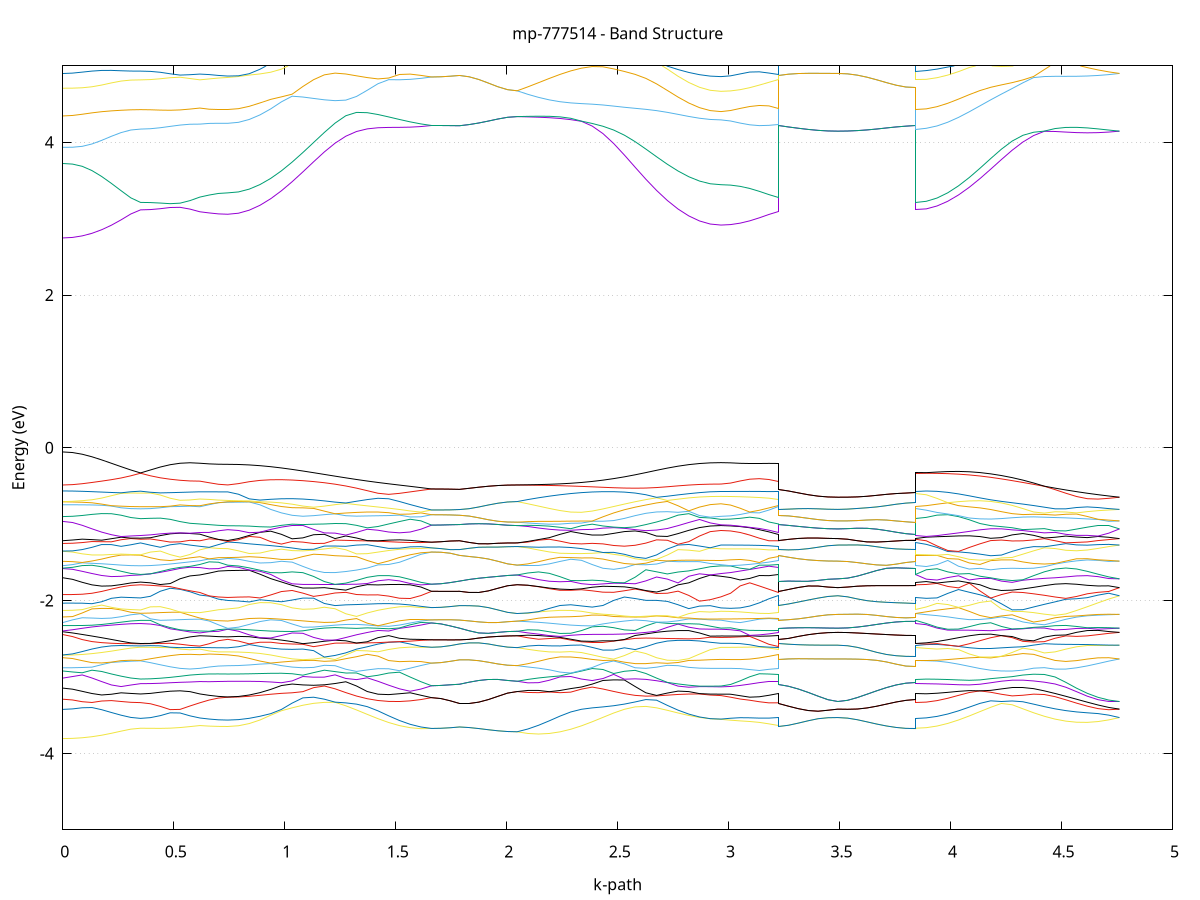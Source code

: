 set title 'mp-777514 - Band Structure'
set xlabel 'k-path'
set ylabel 'Energy (eV)'
set grid y
set yrange [-5:5]
set terminal png size 800,600
set output 'mp-777514_bands_gnuplot.png'
plot '-' using 1:2 with lines notitle, '-' using 1:2 with lines notitle, '-' using 1:2 with lines notitle, '-' using 1:2 with lines notitle, '-' using 1:2 with lines notitle, '-' using 1:2 with lines notitle, '-' using 1:2 with lines notitle, '-' using 1:2 with lines notitle, '-' using 1:2 with lines notitle, '-' using 1:2 with lines notitle, '-' using 1:2 with lines notitle, '-' using 1:2 with lines notitle, '-' using 1:2 with lines notitle, '-' using 1:2 with lines notitle, '-' using 1:2 with lines notitle, '-' using 1:2 with lines notitle, '-' using 1:2 with lines notitle, '-' using 1:2 with lines notitle, '-' using 1:2 with lines notitle, '-' using 1:2 with lines notitle, '-' using 1:2 with lines notitle, '-' using 1:2 with lines notitle, '-' using 1:2 with lines notitle, '-' using 1:2 with lines notitle, '-' using 1:2 with lines notitle, '-' using 1:2 with lines notitle, '-' using 1:2 with lines notitle, '-' using 1:2 with lines notitle, '-' using 1:2 with lines notitle, '-' using 1:2 with lines notitle, '-' using 1:2 with lines notitle, '-' using 1:2 with lines notitle, '-' using 1:2 with lines notitle, '-' using 1:2 with lines notitle, '-' using 1:2 with lines notitle, '-' using 1:2 with lines notitle, '-' using 1:2 with lines notitle, '-' using 1:2 with lines notitle, '-' using 1:2 with lines notitle, '-' using 1:2 with lines notitle, '-' using 1:2 with lines notitle, '-' using 1:2 with lines notitle, '-' using 1:2 with lines notitle, '-' using 1:2 with lines notitle, '-' using 1:2 with lines notitle, '-' using 1:2 with lines notitle, '-' using 1:2 with lines notitle, '-' using 1:2 with lines notitle, '-' using 1:2 with lines notitle, '-' using 1:2 with lines notitle, '-' using 1:2 with lines notitle, '-' using 1:2 with lines notitle, '-' using 1:2 with lines notitle, '-' using 1:2 with lines notitle, '-' using 1:2 with lines notitle, '-' using 1:2 with lines notitle, '-' using 1:2 with lines notitle, '-' using 1:2 with lines notitle, '-' using 1:2 with lines notitle, '-' using 1:2 with lines notitle, '-' using 1:2 with lines notitle, '-' using 1:2 with lines notitle, '-' using 1:2 with lines notitle, '-' using 1:2 with lines notitle, '-' using 1:2 with lines notitle, '-' using 1:2 with lines notitle, '-' using 1:2 with lines notitle, '-' using 1:2 with lines notitle, '-' using 1:2 with lines notitle, '-' using 1:2 with lines notitle, '-' using 1:2 with lines notitle, '-' using 1:2 with lines notitle, '-' using 1:2 with lines notitle, '-' using 1:2 with lines notitle, '-' using 1:2 with lines notitle, '-' using 1:2 with lines notitle, '-' using 1:2 with lines notitle, '-' using 1:2 with lines notitle, '-' using 1:2 with lines notitle, '-' using 1:2 with lines notitle, '-' using 1:2 with lines notitle, '-' using 1:2 with lines notitle, '-' using 1:2 with lines notitle, '-' using 1:2 with lines notitle, '-' using 1:2 with lines notitle, '-' using 1:2 with lines notitle, '-' using 1:2 with lines notitle, '-' using 1:2 with lines notitle, '-' using 1:2 with lines notitle, '-' using 1:2 with lines notitle, '-' using 1:2 with lines notitle, '-' using 1:2 with lines notitle, '-' using 1:2 with lines notitle, '-' using 1:2 with lines notitle, '-' using 1:2 with lines notitle, '-' using 1:2 with lines notitle, '-' using 1:2 with lines notitle, '-' using 1:2 with lines notitle, '-' using 1:2 with lines notitle, '-' using 1:2 with lines notitle, '-' using 1:2 with lines notitle, '-' using 1:2 with lines notitle, '-' using 1:2 with lines notitle, '-' using 1:2 with lines notitle, '-' using 1:2 with lines notitle, '-' using 1:2 with lines notitle, '-' using 1:2 with lines notitle, '-' using 1:2 with lines notitle, '-' using 1:2 with lines notitle, '-' using 1:2 with lines notitle, '-' using 1:2 with lines notitle, '-' using 1:2 with lines notitle, '-' using 1:2 with lines notitle, '-' using 1:2 with lines notitle, '-' using 1:2 with lines notitle, '-' using 1:2 with lines notitle, '-' using 1:2 with lines notitle, '-' using 1:2 with lines notitle, '-' using 1:2 with lines notitle, '-' using 1:2 with lines notitle, '-' using 1:2 with lines notitle, '-' using 1:2 with lines notitle, '-' using 1:2 with lines notitle, '-' using 1:2 with lines notitle, '-' using 1:2 with lines notitle, '-' using 1:2 with lines notitle, '-' using 1:2 with lines notitle, '-' using 1:2 with lines notitle, '-' using 1:2 with lines notitle, '-' using 1:2 with lines notitle, '-' using 1:2 with lines notitle, '-' using 1:2 with lines notitle, '-' using 1:2 with lines notitle, '-' using 1:2 with lines notitle, '-' using 1:2 with lines notitle, '-' using 1:2 with lines notitle, '-' using 1:2 with lines notitle, '-' using 1:2 with lines notitle, '-' using 1:2 with lines notitle, '-' using 1:2 with lines notitle, '-' using 1:2 with lines notitle, '-' using 1:2 with lines notitle, '-' using 1:2 with lines notitle, '-' using 1:2 with lines notitle, '-' using 1:2 with lines notitle, '-' using 1:2 with lines notitle, '-' using 1:2 with lines notitle, '-' using 1:2 with lines notitle, '-' using 1:2 with lines notitle, '-' using 1:2 with lines notitle
0.000000 -40.637097
0.043778 -40.637097
0.087556 -40.637097
0.131334 -40.636997
0.175112 -40.636997
0.218889 -40.636897
0.262667 -40.636897
0.306445 -40.636797
0.350223 -40.636797
0.350223 -40.636797
0.394777 -40.636797
0.439331 -40.636797
0.483885 -40.636797
0.528438 -40.636797
0.572992 -40.636797
0.617546 -40.636797
0.617546 -40.636797
0.659469 -40.636797
0.701391 -40.636797
0.743313 -40.636797
0.743313 -40.636797
0.791659 -40.636497
0.840004 -40.635497
0.888350 -40.633997
0.936696 -40.631797
0.985041 -40.629197
1.033387 -40.626097
1.081732 -40.622597
1.130078 -40.618797
1.178423 -40.614897
1.226769 -40.610797
1.275114 -40.606697
1.323460 -40.602797
1.371806 -40.598997
1.420151 -40.595497
1.468497 -40.592397
1.516842 -40.589697
1.565188 -40.587497
1.613533 -40.585897
1.661879 -40.584797
1.661879 -40.584797
1.703801 -40.584797
1.745724 -40.584797
1.787646 -40.584797
1.787646 -40.584797
1.830870 -40.584797
1.874094 -40.584797
1.917318 -40.584797
1.960542 -40.584797
2.003765 -40.584797
2.046989 -40.584797
2.046989 -40.584797
2.095335 -40.585897
2.143680 -40.587597
2.192026 -40.589797
2.240371 -40.592497
2.288717 -40.595597
2.337063 -40.599097
2.385408 -40.602897
2.433754 -40.606897
2.482099 -40.610997
2.530445 -40.615097
2.578790 -40.619097
2.627136 -40.622797
2.675481 -40.626297
2.723827 -40.629397
2.772173 -40.632097
2.820518 -40.634197
2.868864 -40.635797
2.917209 -40.636797
2.965555 -40.637097
2.965555 -40.637097
3.008779 -40.637097
3.052002 -40.636997
3.095226 -40.636997
3.138450 -40.636897
3.181674 -40.636897
3.224898 -40.636797
3.224898 -40.584797
3.269452 -40.584797
3.314005 -40.584797
3.358559 -40.584797
3.403113 -40.584797
3.447667 -40.584797
3.492221 -40.584797
3.492221 -40.584797
3.535999 -40.584797
3.579777 -40.584797
3.623554 -40.584797
3.667332 -40.584797
3.711110 -40.584797
3.754888 -40.584797
3.798666 -40.584797
3.842444 -40.584797
3.842444 -40.636797
3.890789 -40.636497
3.939135 -40.635497
3.987481 -40.633997
4.035826 -40.631897
4.084172 -40.629197
4.132517 -40.626097
4.180863 -40.622597
4.229208 -40.618897
4.277554 -40.614897
4.325899 -40.610797
4.374245 -40.606797
4.422591 -40.602797
4.470936 -40.598997
4.519282 -40.595497
4.567627 -40.592397
4.615973 -40.589697
4.664318 -40.587497
4.712664 -40.585897
4.761009 -40.584797
e
0.000000 -40.617497
0.043778 -40.617597
0.087556 -40.617597
0.131334 -40.617597
0.175112 -40.617697
0.218889 -40.617797
0.262667 -40.617797
0.306445 -40.617897
0.350223 -40.617897
0.350223 -40.617897
0.394777 -40.617897
0.439331 -40.617897
0.483885 -40.617897
0.528438 -40.617797
0.572992 -40.617797
0.617546 -40.617797
0.617546 -40.617797
0.659469 -40.617797
0.701391 -40.617797
0.743313 -40.617797
0.743313 -40.617797
0.791659 -40.617597
0.840004 -40.616797
0.888350 -40.615597
0.936696 -40.613897
0.985041 -40.611797
1.033387 -40.609397
1.081732 -40.606697
1.130078 -40.603797
1.178423 -40.600897
1.226769 -40.597897
1.275114 -40.594997
1.323460 -40.592297
1.371806 -40.589897
1.420151 -40.587797
1.468497 -40.586197
1.516842 -40.584997
1.565188 -40.584397
1.613533 -40.584297
1.661879 -40.584797
1.661879 -40.584797
1.703801 -40.584797
1.745724 -40.584797
1.787646 -40.584797
1.787646 -40.584797
1.830870 -40.584797
1.874094 -40.584797
1.917318 -40.584797
1.960542 -40.584797
2.003765 -40.584797
2.046989 -40.584797
2.046989 -40.584797
2.095335 -40.584297
2.143680 -40.584297
2.192026 -40.584897
2.240371 -40.586097
2.288717 -40.587697
2.337063 -40.589797
2.385408 -40.592197
2.433754 -40.594897
2.482099 -40.597697
2.530445 -40.600697
2.578790 -40.603597
2.627136 -40.606497
2.675481 -40.609097
2.723827 -40.611597
2.772173 -40.613597
2.820518 -40.615297
2.868864 -40.616497
2.917209 -40.617297
2.965555 -40.617597
2.965555 -40.617597
3.008779 -40.617597
3.052002 -40.617597
3.095226 -40.617697
3.138450 -40.617697
3.181674 -40.617797
3.224898 -40.617797
3.224898 -40.584797
3.269452 -40.584797
3.314005 -40.584797
3.358559 -40.584797
3.403113 -40.584797
3.447667 -40.584797
3.492221 -40.584797
3.492221 -40.584797
3.535999 -40.584797
3.579777 -40.584797
3.623554 -40.584797
3.667332 -40.584797
3.711110 -40.584797
3.754888 -40.584797
3.798666 -40.584797
3.842444 -40.584797
3.842444 -40.617897
3.890789 -40.617597
3.939135 -40.616897
3.987481 -40.615597
4.035826 -40.613897
4.084172 -40.611797
4.132517 -40.609397
4.180863 -40.606697
4.229208 -40.603897
4.277554 -40.600897
4.325899 -40.597897
4.374245 -40.595097
4.422591 -40.592397
4.470936 -40.589897
4.519282 -40.587897
4.567627 -40.586197
4.615973 -40.584997
4.664318 -40.584397
4.712664 -40.584297
4.761009 -40.584797
e
0.000000 -40.232597
0.043778 -40.232597
0.087556 -40.232597
0.131334 -40.232497
0.175112 -40.232397
0.218889 -40.232297
0.262667 -40.232197
0.306445 -40.232097
0.350223 -40.232097
0.350223 -40.232097
0.394777 -40.232097
0.439331 -40.232097
0.483885 -40.232097
0.528438 -40.232097
0.572992 -40.232097
0.617546 -40.232097
0.617546 -40.232097
0.659469 -40.231997
0.701391 -40.231997
0.743313 -40.231997
0.743313 -40.231997
0.791659 -40.231597
0.840004 -40.230297
0.888350 -40.228397
0.936696 -40.225697
0.985041 -40.222297
1.033387 -40.218297
1.081732 -40.213897
1.130078 -40.208997
1.178423 -40.203897
1.226769 -40.198597
1.275114 -40.193297
1.323460 -40.187997
1.371806 -40.182997
1.420151 -40.178197
1.468497 -40.173897
1.516842 -40.170097
1.565188 -40.166897
1.613533 -40.164297
1.661879 -40.162397
1.661879 -40.162397
1.703801 -40.162397
1.745724 -40.162397
1.787646 -40.162397
1.787646 -40.162397
1.830870 -40.162397
1.874094 -40.162397
1.917318 -40.162397
1.960542 -40.162397
2.003765 -40.162397
2.046989 -40.162397
2.046989 -40.162397
2.095335 -40.164297
2.143680 -40.166997
2.192026 -40.170297
2.240371 -40.174097
2.288717 -40.178497
2.337063 -40.183297
2.385408 -40.188397
2.433754 -40.193697
2.482099 -40.199097
2.530445 -40.204397
2.578790 -40.209597
2.627136 -40.214497
2.675481 -40.218997
2.723827 -40.222997
2.772173 -40.226397
2.820518 -40.229197
2.868864 -40.231197
2.917209 -40.232397
2.965555 -40.232797
2.965555 -40.232797
3.008779 -40.232797
3.052002 -40.232697
3.095226 -40.232497
3.138450 -40.232397
3.181674 -40.232197
3.224898 -40.232097
3.224898 -40.162397
3.269452 -40.162397
3.314005 -40.162397
3.358559 -40.162397
3.403113 -40.162397
3.447667 -40.162397
3.492221 -40.162397
3.492221 -40.162397
3.535999 -40.162397
3.579777 -40.162397
3.623554 -40.162397
3.667332 -40.162397
3.711110 -40.162397
3.754888 -40.162397
3.798666 -40.162397
3.842444 -40.162397
3.842444 -40.232097
3.890789 -40.231697
3.939135 -40.230497
3.987481 -40.228497
4.035826 -40.225797
4.084172 -40.222397
4.132517 -40.218397
4.180863 -40.213997
4.229208 -40.209097
4.277554 -40.203997
4.325899 -40.198697
4.374245 -40.193297
4.422591 -40.188097
4.470936 -40.182997
4.519282 -40.178297
4.567627 -40.173997
4.615973 -40.170097
4.664318 -40.166897
4.712664 -40.164297
4.761009 -40.162397
e
0.000000 -40.194297
0.043778 -40.194397
0.087556 -40.194397
0.131334 -40.194497
0.175112 -40.194697
0.218889 -40.194797
0.262667 -40.194897
0.306445 -40.194997
0.350223 -40.194997
0.350223 -40.194997
0.394777 -40.194997
0.439331 -40.194997
0.483885 -40.195097
0.528438 -40.195097
0.572992 -40.195097
0.617546 -40.194997
0.617546 -40.195097
0.659469 -40.195197
0.701391 -40.195197
0.743313 -40.195197
0.743313 -40.195197
0.791659 -40.194997
0.840004 -40.194097
0.888350 -40.192697
0.936696 -40.190797
0.985041 -40.188497
1.033387 -40.185797
1.081732 -40.182897
1.130078 -40.179697
1.178423 -40.176497
1.226769 -40.173297
1.275114 -40.170297
1.323460 -40.167497
1.371806 -40.165097
1.420151 -40.163097
1.468497 -40.161697
1.516842 -40.160797
1.565188 -40.160697
1.613533 -40.161097
1.661879 -40.162397
1.661879 -40.162397
1.703801 -40.162397
1.745724 -40.162397
1.787646 -40.162397
1.787646 -40.162297
1.830870 -40.162397
1.874094 -40.162397
1.917318 -40.162397
1.960542 -40.162397
2.003765 -40.162397
2.046989 -40.162397
2.046989 -40.162397
2.095335 -40.161097
2.143680 -40.160497
2.192026 -40.160697
2.240371 -40.161497
2.288717 -40.162797
2.337063 -40.164797
2.385408 -40.167097
2.433754 -40.169797
2.482099 -40.172797
2.530445 -40.175897
2.578790 -40.178997
2.627136 -40.182097
2.675481 -40.184997
2.723827 -40.187597
2.772173 -40.189897
2.820518 -40.191697
2.868864 -40.193097
2.917209 -40.193897
2.965555 -40.194197
2.965555 -40.194197
3.008779 -40.194297
3.052002 -40.194397
3.095226 -40.194497
3.138450 -40.194697
3.181674 -40.194897
3.224898 -40.195097
3.224898 -40.162397
3.269452 -40.162397
3.314005 -40.162397
3.358559 -40.162397
3.403113 -40.162397
3.447667 -40.162297
3.492221 -40.162397
3.492221 -40.162397
3.535999 -40.162297
3.579777 -40.162297
3.623554 -40.162397
3.667332 -40.162397
3.711110 -40.162297
3.754888 -40.162297
3.798666 -40.162397
3.842444 -40.162397
3.842444 -40.194997
3.890789 -40.194797
3.939135 -40.193897
3.987481 -40.192497
4.035826 -40.190597
4.084172 -40.188297
4.132517 -40.185597
4.180863 -40.182697
4.229208 -40.179597
4.277554 -40.176397
4.325899 -40.173197
4.374245 -40.170197
4.422591 -40.167397
4.470936 -40.164997
4.519282 -40.163097
4.567627 -40.161597
4.615973 -40.160797
4.664318 -40.160597
4.712664 -40.161097
4.761009 -40.162397
e
0.000000 -40.015997
0.043778 -40.015997
0.087556 -40.015897
0.131334 -40.015797
0.175112 -40.015697
0.218889 -40.015697
0.262667 -40.015597
0.306445 -40.015497
0.350223 -40.015497
0.350223 -40.015497
0.394777 -40.015497
0.439331 -40.015597
0.483885 -40.015697
0.528438 -40.015797
0.572992 -40.015897
0.617546 -40.015997
0.617546 -40.015997
0.659469 -40.015997
0.701391 -40.015997
0.743313 -40.015997
0.743313 -40.015997
0.791659 -40.015697
0.840004 -40.014597
0.888350 -40.012897
0.936696 -40.010497
0.985041 -40.007597
1.033387 -40.004197
1.081732 -40.000297
1.130078 -39.996097
1.178423 -39.991697
1.226769 -39.987097
1.275114 -39.982597
1.323460 -39.978097
1.371806 -39.973897
1.420151 -39.969897
1.468497 -39.966397
1.516842 -39.963297
1.565188 -39.960797
1.613533 -39.958797
1.661879 -39.957497
1.661879 -39.957497
1.703801 -39.957497
1.745724 -39.957497
1.787646 -39.957497
1.787646 -39.957497
1.830870 -39.957497
1.874094 -39.957497
1.917318 -39.957497
1.960542 -39.957497
2.003765 -39.957497
2.046989 -39.957497
2.046989 -39.957497
2.095335 -39.958797
2.143680 -39.960797
2.192026 -39.963297
2.240371 -39.966397
2.288717 -39.969997
2.337063 -39.973897
2.385408 -39.978197
2.433754 -39.982697
2.482099 -39.987297
2.530445 -39.991797
2.578790 -39.996297
2.627136 -40.000497
2.675481 -40.004397
2.723827 -40.007897
2.772173 -40.010797
2.820518 -40.013197
2.868864 -40.014997
2.917209 -40.015997
2.965555 -40.016397
2.965555 -40.016397
3.008779 -40.016397
3.052002 -40.016297
3.095226 -40.016297
3.138450 -40.016197
3.181674 -40.016097
3.224898 -40.015997
3.224898 -39.957497
3.269452 -39.957497
3.314005 -39.957497
3.358559 -39.957497
3.403113 -39.957497
3.447667 -39.957497
3.492221 -39.957497
3.492221 -39.957497
3.535999 -39.957497
3.579777 -39.957497
3.623554 -39.957497
3.667332 -39.957497
3.711110 -39.957497
3.754888 -39.957497
3.798666 -39.957497
3.842444 -39.957497
3.842444 -40.015497
3.890789 -40.015197
3.939135 -40.014097
3.987481 -40.012397
4.035826 -40.009997
4.084172 -40.007097
4.132517 -40.003697
4.180863 -39.999897
4.229208 -39.995697
4.277554 -39.991297
4.325899 -39.986797
4.374245 -39.982297
4.422591 -39.977897
4.470936 -39.973697
4.519282 -39.969797
4.567627 -39.966197
4.615973 -39.963197
4.664318 -39.960697
4.712664 -39.958797
4.761009 -39.957497
e
0.000000 -39.992897
0.043778 -39.992897
0.087556 -39.992997
0.131334 -39.993097
0.175112 -39.993197
0.218889 -39.993297
0.262667 -39.993397
0.306445 -39.993497
0.350223 -39.993497
0.350223 -39.993497
0.394777 -39.993497
0.439331 -39.993397
0.483885 -39.993297
0.528438 -39.993097
0.572992 -39.992897
0.617546 -39.992797
0.617546 -39.992797
0.659469 -39.992797
0.701391 -39.992697
0.743313 -39.992697
0.743313 -39.992697
0.791659 -39.992397
0.840004 -39.991597
0.888350 -39.990197
0.936696 -39.988397
0.985041 -39.986097
1.033387 -39.983497
1.081732 -39.980597
1.130078 -39.977397
1.178423 -39.974197
1.226769 -39.970997
1.275114 -39.967897
1.323460 -39.964997
1.371806 -39.962497
1.420151 -39.960297
1.468497 -39.958497
1.516842 -39.957397
1.565188 -39.956797
1.613533 -39.956797
1.661879 -39.957497
1.661879 -39.957497
1.703801 -39.957497
1.745724 -39.957497
1.787646 -39.957497
1.787646 -39.957497
1.830870 -39.957497
1.874094 -39.957497
1.917318 -39.957497
1.960542 -39.957497
2.003765 -39.957497
2.046989 -39.957497
2.046989 -39.957497
2.095335 -39.956797
2.143680 -39.956797
2.192026 -39.957397
2.240371 -39.958497
2.288717 -39.960197
2.337063 -39.962397
2.385408 -39.964997
2.433754 -39.967897
2.482099 -39.970997
2.530445 -39.974197
2.578790 -39.977397
2.627136 -39.980497
2.675481 -39.983397
2.723827 -39.985997
2.772173 -39.988297
2.820518 -39.990197
2.868864 -39.991497
2.917209 -39.992297
2.965555 -39.992597
2.965555 -39.992597
3.008779 -39.992597
3.052002 -39.992697
3.095226 -39.992697
3.138450 -39.992797
3.181674 -39.992797
3.224898 -39.992797
3.224898 -39.957497
3.269452 -39.957497
3.314005 -39.957497
3.358559 -39.957497
3.403113 -39.957497
3.447667 -39.957497
3.492221 -39.957497
3.492221 -39.957497
3.535999 -39.957497
3.579777 -39.957497
3.623554 -39.957497
3.667332 -39.957497
3.711110 -39.957497
3.754888 -39.957497
3.798666 -39.957497
3.842444 -39.957497
3.842444 -39.993497
3.890789 -39.993197
3.939135 -39.992397
3.987481 -39.990997
4.035826 -39.989097
4.084172 -39.986797
4.132517 -39.984097
4.180863 -39.981097
4.229208 -39.977897
4.277554 -39.974697
4.325899 -39.971397
4.374245 -39.968297
4.422591 -39.965297
4.470936 -39.962697
4.519282 -39.960497
4.567627 -39.958697
4.615973 -39.957497
4.664318 -39.956797
4.712664 -39.956897
4.761009 -39.957497
e
0.000000 -39.952097
0.043778 -39.951997
0.087556 -39.951997
0.131334 -39.951897
0.175112 -39.951797
0.218889 -39.951797
0.262667 -39.951697
0.306445 -39.951597
0.350223 -39.951597
0.350223 -39.951597
0.394777 -39.951597
0.439331 -39.951697
0.483885 -39.951797
0.528438 -39.951797
0.572992 -39.951897
0.617546 -39.951997
0.617546 -39.951997
0.659469 -39.952097
0.701391 -39.952197
0.743313 -39.952197
0.743313 -39.952197
0.791659 -39.951797
0.840004 -39.950597
0.888350 -39.948597
0.936696 -39.945897
0.985041 -39.942497
1.033387 -39.938597
1.081732 -39.934097
1.130078 -39.929297
1.178423 -39.924197
1.226769 -39.918897
1.275114 -39.913597
1.323460 -39.908297
1.371806 -39.903197
1.420151 -39.898397
1.468497 -39.893997
1.516842 -39.890097
1.565188 -39.886797
1.613533 -39.883997
1.661879 -39.881997
1.661879 -39.881997
1.703801 -39.881997
1.745724 -39.881997
1.787646 -39.881997
1.787646 -39.881997
1.830870 -39.881997
1.874094 -39.881997
1.917318 -39.881997
1.960542 -39.881997
2.003765 -39.881997
2.046989 -39.881997
2.046989 -39.881997
2.095335 -39.884097
2.143680 -39.886797
2.192026 -39.890097
2.240371 -39.893997
2.288717 -39.898397
2.337063 -39.903197
2.385408 -39.908297
2.433754 -39.913497
2.482099 -39.918897
2.530445 -39.924097
2.578790 -39.929197
2.627136 -39.933997
2.675481 -39.938497
2.723827 -39.942397
2.772173 -39.945697
2.820518 -39.948397
2.868864 -39.950397
2.917209 -39.951497
2.965555 -39.951897
2.965555 -39.951897
3.008779 -39.951897
3.052002 -39.951997
3.095226 -39.951997
3.138450 -39.951997
3.181674 -39.951997
3.224898 -39.951997
3.224898 -39.881997
3.269452 -39.881997
3.314005 -39.881997
3.358559 -39.881997
3.403113 -39.881997
3.447667 -39.881997
3.492221 -39.881997
3.492221 -39.881997
3.535999 -39.881997
3.579777 -39.881997
3.623554 -39.881997
3.667332 -39.881997
3.711110 -39.881997
3.754888 -39.881997
3.798666 -39.881997
3.842444 -39.881997
3.842444 -39.951597
3.890789 -39.951197
3.939135 -39.949997
3.987481 -39.948097
4.035826 -39.945397
4.084172 -39.942097
4.132517 -39.938197
4.180863 -39.933797
4.229208 -39.928997
4.277554 -39.923897
4.325899 -39.918697
4.374245 -39.913397
4.422591 -39.908097
4.470936 -39.903097
4.519282 -39.898297
4.567627 -39.893997
4.615973 -39.890097
4.664318 -39.886697
4.712664 -39.883997
4.761009 -39.881997
e
0.000000 -39.911197
0.043778 -39.911197
0.087556 -39.911197
0.131334 -39.911197
0.175112 -39.911197
0.218889 -39.911297
0.262667 -39.911297
0.306445 -39.911297
0.350223 -39.911297
0.350223 -39.911297
0.394777 -39.911297
0.439331 -39.911197
0.483885 -39.911197
0.528438 -39.911097
0.572992 -39.911097
0.617546 -39.910997
0.617546 -39.910997
0.659469 -39.910997
0.701391 -39.910897
0.743313 -39.910897
0.743313 -39.910897
0.791659 -39.910697
0.840004 -39.909897
0.888350 -39.908597
0.936696 -39.906797
0.985041 -39.904697
1.033387 -39.902197
1.081732 -39.899497
1.130078 -39.896597
1.178423 -39.893697
1.226769 -39.890797
1.275114 -39.887997
1.323460 -39.885497
1.371806 -39.883397
1.420151 -39.881697
1.468497 -39.880497
1.516842 -39.879897
1.565188 -39.879897
1.613533 -39.880597
1.661879 -39.881997
1.661879 -39.881997
1.703801 -39.881997
1.745724 -39.881997
1.787646 -39.881997
1.787646 -39.881997
1.830870 -39.881997
1.874094 -39.881997
1.917318 -39.881997
1.960542 -39.881997
2.003765 -39.881997
2.046989 -39.881997
2.046989 -39.881997
2.095335 -39.880597
2.143680 -39.879897
2.192026 -39.879897
2.240371 -39.880497
2.288717 -39.881697
2.337063 -39.883397
2.385408 -39.885597
2.433754 -39.888097
2.482099 -39.890797
2.530445 -39.893697
2.578790 -39.896697
2.627136 -39.899597
2.675481 -39.902297
2.723827 -39.904797
2.772173 -39.906997
2.820518 -39.908697
2.868864 -39.909997
2.917209 -39.910797
2.965555 -39.911097
2.965555 -39.911097
3.008779 -39.911097
3.052002 -39.911097
3.095226 -39.911097
3.138450 -39.911097
3.181674 -39.910997
3.224898 -39.910997
3.224898 -39.881997
3.269452 -39.881997
3.314005 -39.881997
3.358559 -39.881997
3.403113 -39.881997
3.447667 -39.881997
3.492221 -39.881997
3.492221 -39.881997
3.535999 -39.881997
3.579777 -39.881997
3.623554 -39.881997
3.667332 -39.881997
3.711110 -39.881997
3.754888 -39.881997
3.798666 -39.881997
3.842444 -39.881997
3.842444 -39.911297
3.890789 -39.910997
3.939135 -39.910197
3.987481 -39.908897
4.035826 -39.907197
4.084172 -39.904997
4.132517 -39.902497
4.180863 -39.899697
4.229208 -39.896797
4.277554 -39.893897
4.325899 -39.890997
4.374245 -39.888197
4.422591 -39.885697
4.470936 -39.883497
4.519282 -39.881797
4.567627 -39.880497
4.615973 -39.879897
4.664318 -39.879897
4.712664 -39.880597
4.761009 -39.881997
e
0.000000 -21.388997
0.043778 -21.386697
0.087556 -21.379797
0.131334 -21.368597
0.175112 -21.353597
0.218889 -21.335397
0.262667 -21.314897
0.306445 -21.293297
0.350223 -21.277097
0.350223 -21.277097
0.394777 -21.280997
0.439331 -21.288397
0.483885 -21.296297
0.528438 -21.303697
0.572992 -21.310497
0.617546 -21.316997
0.617546 -21.316997
0.659469 -21.328297
0.701391 -21.335197
0.743313 -21.337497
0.743313 -21.337497
0.791659 -21.335197
0.840004 -21.328297
0.888350 -21.316997
0.936696 -21.301597
0.985041 -21.282597
1.033387 -21.260797
1.081732 -21.237197
1.130078 -21.213197
1.178423 -21.191097
1.226769 -21.174397
1.275114 -21.166597
1.323460 -21.168997
1.371806 -21.180797
1.420151 -21.213497
1.468497 -21.245997
1.516842 -21.273297
1.565188 -21.293497
1.613533 -21.305597
1.661879 -21.308797
1.661879 -21.308797
1.703801 -21.310797
1.745724 -21.315497
1.787646 -21.320797
1.787646 -21.320797
1.830870 -21.327297
1.874094 -21.332897
1.917318 -21.337297
1.960542 -21.340497
2.003765 -21.342397
2.046989 -21.342997
2.046989 -21.342997
2.095335 -21.339397
2.143680 -21.327697
2.192026 -21.308697
2.240371 -21.283497
2.288717 -21.254097
2.337063 -21.223297
2.385408 -21.195397
2.433754 -21.175297
2.482099 -21.165797
2.530445 -21.166297
2.578790 -21.173697
2.627136 -21.184997
2.675481 -21.197897
2.723827 -21.213497
2.772173 -21.230697
2.820518 -21.244597
2.868864 -21.254897
2.917209 -21.261097
2.965555 -21.263197
2.965555 -21.263197
3.008779 -21.268697
3.052002 -21.277897
3.095226 -21.287297
3.138450 -21.296997
3.181674 -21.306997
3.224898 -21.316997
3.224898 -21.320797
3.269452 -21.319097
3.314005 -21.316197
3.358559 -21.312897
3.403113 -21.309697
3.447667 -21.307497
3.492221 -21.306697
3.492221 -21.306697
3.535999 -21.305597
3.579777 -21.302297
3.623554 -21.297097
3.667332 -21.290397
3.711110 -21.282797
3.754888 -21.275397
3.798666 -21.269397
3.842444 -21.266997
3.842444 -21.277097
3.890789 -21.275097
3.939135 -21.269197
3.987481 -21.259497
4.035826 -21.246297
4.084172 -21.230097
4.132517 -21.211197
4.180863 -21.190497
4.229208 -21.168797
4.277554 -21.152697
4.325899 -21.144797
4.374245 -21.143897
4.422591 -21.152197
4.470936 -21.179997
4.519282 -21.215497
4.567627 -21.247397
4.615973 -21.273697
4.664318 -21.292797
4.712664 -21.303997
4.761009 -21.306697
e
0.000000 -21.166497
0.043778 -21.166397
0.087556 -21.166097
0.131334 -21.166397
0.175112 -21.187097
0.218889 -21.207097
0.262667 -21.226697
0.306445 -21.246697
0.350223 -21.262197
0.350223 -21.262197
0.394777 -21.258397
0.439331 -21.251097
0.483885 -21.242397
0.528438 -21.234297
0.572992 -21.245297
0.617546 -21.259497
0.617546 -21.259497
0.659469 -21.267597
0.701391 -21.272497
0.743313 -21.274197
0.743313 -21.274197
0.791659 -21.272197
0.840004 -21.266197
0.888350 -21.256297
0.936696 -21.242897
0.985041 -21.226497
1.033387 -21.207597
1.081732 -21.187197
1.130078 -21.166597
1.178423 -21.147997
1.226769 -21.135097
1.275114 -21.133997
1.323460 -21.149797
1.371806 -21.179197
1.420151 -21.203797
1.468497 -21.236297
1.516842 -21.265997
1.565188 -21.288697
1.613533 -21.303197
1.661879 -21.308797
1.661879 -21.308797
1.703801 -21.310797
1.745724 -21.315497
1.787646 -21.320797
1.787646 -21.320797
1.830870 -21.327297
1.874094 -21.332897
1.917318 -21.337297
1.960542 -21.340497
2.003765 -21.342397
2.046989 -21.342997
2.046989 -21.342997
2.095335 -21.338297
2.143680 -21.325397
2.192026 -21.304597
2.240371 -21.276597
2.288717 -21.242697
2.337063 -21.204497
2.385408 -21.164797
2.433754 -21.128697
2.482099 -21.112997
2.530445 -21.126997
2.578790 -21.148697
2.627136 -21.171497
2.675481 -21.193497
2.723827 -21.210797
2.772173 -21.222597
2.820518 -21.232497
2.868864 -21.239997
2.917209 -21.244697
2.965555 -21.246297
2.965555 -21.246297
3.008779 -21.242597
3.052002 -21.243597
3.095226 -21.248997
3.138450 -21.254397
3.181674 -21.257997
3.224898 -21.259497
3.224898 -21.320797
3.269452 -21.319097
3.314005 -21.316197
3.358559 -21.312897
3.403113 -21.309697
3.447667 -21.307497
3.492221 -21.306697
3.492221 -21.306697
3.535999 -21.305597
3.579777 -21.302297
3.623554 -21.297097
3.667332 -21.290397
3.711110 -21.282797
3.754888 -21.275397
3.798666 -21.269397
3.842444 -21.266997
3.842444 -21.262197
3.890789 -21.260197
3.939135 -21.254297
3.987481 -21.244597
4.035826 -21.231797
4.084172 -21.216397
4.132517 -21.199297
4.180863 -21.181897
4.229208 -21.165797
4.277554 -21.147397
4.325899 -21.127897
4.374245 -21.116997
4.422591 -21.143997
4.470936 -21.172697
4.519282 -21.203097
4.567627 -21.235597
4.615973 -21.264297
4.664318 -21.286397
4.712664 -21.300797
4.761009 -21.306697
e
0.000000 -21.115997
0.043778 -21.124597
0.087556 -21.143997
0.131334 -21.164997
0.175112 -21.164597
0.218889 -21.163397
0.262667 -21.161397
0.306445 -21.158997
0.350223 -21.157697
0.350223 -21.157697
0.394777 -21.164497
0.439331 -21.181497
0.483885 -21.202797
0.528438 -21.222697
0.572992 -21.220497
0.617546 -21.210797
0.617546 -21.210797
0.659469 -21.205097
0.701391 -21.202397
0.743313 -21.201597
0.743313 -21.201597
0.791659 -21.200097
0.840004 -21.195397
0.888350 -21.187897
0.936696 -21.177797
0.985041 -21.165697
1.033387 -21.152097
1.081732 -21.137997
1.130078 -21.124097
1.178423 -21.111397
1.226769 -21.101197
1.275114 -21.098097
1.323460 -21.115097
1.371806 -21.149897
1.420151 -21.181497
1.468497 -21.201297
1.516842 -21.215697
1.565188 -21.225697
1.613533 -21.230297
1.661879 -21.228597
1.661879 -21.228597
1.703801 -21.224497
1.745724 -21.213397
1.787646 -21.197997
1.787646 -21.197997
1.830870 -21.181397
1.874094 -21.163797
1.917318 -21.146497
1.960542 -21.130897
2.003765 -21.119697
2.046989 -21.115497
2.046989 -21.115497
2.095335 -21.114897
2.143680 -21.108497
2.192026 -21.097197
2.240371 -21.083597
2.288717 -21.070997
2.337063 -21.063797
2.385408 -21.065197
2.433754 -21.073097
2.482099 -21.075697
2.530445 -21.093397
2.578790 -21.114597
2.627136 -21.137297
2.675481 -21.159597
2.723827 -21.180297
2.772173 -21.198297
2.820518 -21.212997
2.868864 -21.223797
2.917209 -21.230397
2.965555 -21.232597
2.965555 -21.232597
3.008779 -21.232097
3.052002 -21.226097
3.095226 -21.218497
3.138450 -21.213497
3.181674 -21.211397
3.224898 -21.210797
3.224898 -21.197997
3.269452 -21.192997
3.314005 -21.188097
3.358559 -21.183397
3.403113 -21.178997
3.447667 -21.175797
3.492221 -21.174697
3.492221 -21.174697
3.535999 -21.178097
3.579777 -21.186997
3.623554 -21.198397
3.667332 -21.210097
3.711110 -21.220697
3.754888 -21.229397
3.798666 -21.235497
3.842444 -21.237897
3.842444 -21.157697
3.890789 -21.156097
3.939135 -21.151297
3.987481 -21.143597
4.035826 -21.133097
4.084172 -21.120397
4.132517 -21.106097
4.180863 -21.090797
4.229208 -21.075797
4.277554 -21.066997
4.325899 -21.082297
4.374245 -21.102897
4.422591 -21.098497
4.470936 -21.115897
4.519282 -21.136497
4.567627 -21.152397
4.615973 -21.164897
4.664318 -21.173397
4.712664 -21.176897
4.761009 -21.174697
e
0.000000 -20.988897
0.043778 -20.979397
0.087556 -20.964397
0.131334 -20.987197
0.175112 -21.021497
0.218889 -21.053097
0.262667 -21.079197
0.306445 -21.096997
0.350223 -21.103597
0.350223 -21.103597
0.394777 -21.099497
0.439331 -21.088197
0.483885 -21.071597
0.528438 -21.052397
0.572992 -21.034197
0.617546 -21.020197
0.617546 -21.020197
0.659469 -20.991697
0.701391 -20.971297
0.743313 -20.964397
0.743313 -20.964397
0.791659 -20.962097
0.840004 -20.955197
0.888350 -20.943897
0.936696 -20.928597
0.985041 -20.909997
1.033387 -20.889697
1.081732 -20.880197
1.130078 -20.899097
1.178423 -20.924197
1.226769 -20.961397
1.275114 -21.006797
1.323460 -21.049497
1.371806 -21.088697
1.420151 -21.124597
1.468497 -21.156697
1.516842 -21.183897
1.565188 -21.205297
1.613533 -21.220397
1.661879 -21.228597
1.661879 -21.228597
1.703801 -21.224497
1.745724 -21.213397
1.787646 -21.197997
1.787646 -21.197997
1.830870 -21.181397
1.874094 -21.163797
1.917318 -21.146497
1.960542 -21.130897
2.003765 -21.119697
2.046989 -21.115497
2.046989 -21.115497
2.095335 -21.109797
2.143680 -21.098597
2.192026 -21.084297
2.240371 -21.070797
2.288717 -21.061697
2.337063 -21.057397
2.385408 -21.057797
2.433754 -21.063597
2.482099 -21.072197
2.530445 -21.054997
2.578790 -21.043697
2.627136 -21.041797
2.675481 -21.046097
2.723827 -21.053397
2.772173 -21.061597
2.820518 -21.069097
2.868864 -21.075097
2.917209 -21.078897
2.965555 -21.080197
2.965555 -21.080197
3.008779 -21.079997
3.052002 -21.078397
3.095226 -21.072697
3.138450 -21.060997
3.181674 -21.042897
3.224898 -21.020197
3.224898 -21.197997
3.269452 -21.192997
3.314005 -21.188097
3.358559 -21.183397
3.403113 -21.178997
3.447667 -21.175797
3.492221 -21.174697
3.492221 -21.174697
3.535999 -21.178097
3.579777 -21.186997
3.623554 -21.198397
3.667332 -21.210097
3.711110 -21.220697
3.754888 -21.229397
3.798666 -21.235497
3.842444 -21.237897
3.842444 -21.103597
3.890789 -21.102297
3.939135 -21.098597
3.987481 -21.092697
4.035826 -21.085197
4.084172 -21.076797
4.132517 -21.068797
4.180863 -21.062897
4.229208 -21.061297
4.277554 -21.063197
4.325899 -21.057397
4.374245 -21.065697
4.422591 -21.089397
4.470936 -21.096297
4.519282 -21.102797
4.567627 -21.117297
4.615973 -21.135597
4.664318 -21.152997
4.712664 -21.166497
4.761009 -21.174697
e
0.000000 -20.912597
0.043778 -20.922797
0.087556 -20.946497
0.131334 -20.950097
0.175112 -20.956797
0.218889 -20.967497
0.262667 -20.977097
0.306445 -20.983497
0.350223 -20.985697
0.350223 -20.985697
0.394777 -20.982197
0.439331 -20.974997
0.483885 -20.968697
0.528438 -20.964197
0.572992 -20.957897
0.617546 -20.944797
0.617546 -20.944797
0.659469 -20.923397
0.701391 -20.893397
0.743313 -20.865897
0.743313 -20.865897
0.791659 -20.865597
0.840004 -20.864597
0.888350 -20.863297
0.936696 -20.862197
0.985041 -20.862197
1.033387 -20.864897
1.081732 -20.872597
1.130078 -20.889597
1.178423 -20.920197
1.226769 -20.961297
1.275114 -21.000297
1.323460 -21.018897
1.371806 -21.016897
1.420151 -21.009997
1.468497 -21.004897
1.516842 -21.002397
1.565188 -21.001297
1.613533 -21.000097
1.661879 -20.998497
1.661879 -20.998497
1.703801 -21.000097
1.745724 -21.004897
1.787646 -21.012397
1.787646 -21.012397
1.830870 -21.024097
1.874094 -21.035397
1.917318 -21.044797
1.960542 -21.051397
2.003765 -21.054897
2.046989 -21.055797
2.046989 -21.055797
2.095335 -21.057997
2.143680 -21.053897
2.192026 -21.044297
2.240371 -21.030397
2.288717 -21.014097
2.337063 -20.997297
2.385408 -20.981897
2.433754 -20.969197
2.482099 -20.958997
2.530445 -20.949897
2.578790 -20.940997
2.627136 -20.933297
2.675481 -20.928197
2.723827 -20.925897
2.772173 -20.925597
2.820518 -20.926497
2.868864 -20.927697
2.917209 -20.928597
2.965555 -20.928997
2.965555 -20.928997
3.008779 -20.934597
3.052002 -20.942897
3.095226 -20.947997
3.138450 -20.949697
3.181674 -20.948597
3.224898 -20.944797
3.224898 -21.012397
3.269452 -21.013297
3.314005 -21.019597
3.358559 -21.031297
3.403113 -21.042897
3.447667 -21.051097
3.492221 -21.054097
3.492221 -21.054097
3.535999 -21.051997
3.579777 -21.049497
3.623554 -21.051797
3.667332 -21.058997
3.711110 -21.068197
3.754888 -21.077097
3.798666 -21.083497
3.842444 -21.085797
3.842444 -20.985697
3.890789 -20.984297
3.939135 -20.980197
3.987481 -20.973497
4.035826 -20.964897
4.084172 -20.954797
4.132517 -20.944497
4.180863 -20.934997
4.229208 -20.928197
4.277554 -20.925997
4.325899 -20.930197
4.374245 -20.945697
4.422591 -20.958597
4.470936 -20.976497
4.519282 -20.997297
4.567627 -21.016097
4.615973 -21.031697
4.664318 -21.043897
4.712664 -21.051797
4.761009 -21.054097
e
0.000000 -20.853497
0.043778 -20.864697
0.087556 -20.870997
0.131334 -20.859397
0.175112 -20.840797
0.218889 -20.836397
0.262667 -20.839297
0.306445 -20.842497
0.350223 -20.843797
0.350223 -20.843797
0.394777 -20.839597
0.439331 -20.827097
0.483885 -20.808097
0.528438 -20.786997
0.572992 -20.769697
0.617546 -20.761197
0.617546 -20.761197
0.659469 -20.778597
0.701391 -20.810697
0.743313 -20.838997
0.743313 -20.838997
0.791659 -20.839297
0.840004 -20.840397
0.888350 -20.842697
0.936696 -20.846897
0.985041 -20.853597
1.033387 -20.863797
1.081732 -20.870297
1.130078 -20.873897
1.178423 -20.908197
1.226769 -20.942897
1.275114 -20.965597
1.323460 -20.977697
1.371806 -20.980997
1.420151 -20.981797
1.468497 -20.984497
1.516842 -20.989097
1.565188 -20.993597
1.613533 -20.996697
1.661879 -20.998497
1.661879 -20.998497
1.703801 -21.000097
1.745724 -21.004897
1.787646 -21.012397
1.787646 -21.012397
1.830870 -21.024097
1.874094 -21.035397
1.917318 -21.044797
1.960542 -21.051397
2.003765 -21.054897
2.046989 -21.055797
2.046989 -21.055797
2.095335 -21.046897
2.143680 -21.033197
2.192026 -21.023897
2.240371 -21.012397
2.288717 -20.995497
2.337063 -20.977897
2.385408 -20.961997
2.433754 -20.944597
2.482099 -20.921697
2.530445 -20.895097
2.578790 -20.871497
2.627136 -20.856997
2.675481 -20.852397
2.723827 -20.854397
2.772173 -20.859397
2.820518 -20.865097
2.868864 -20.869997
2.917209 -20.873197
2.965555 -20.874297
2.965555 -20.874297
3.008779 -20.861297
3.052002 -20.832597
3.095226 -20.799197
3.138450 -20.769697
3.181674 -20.755597
3.224898 -20.761197
3.224898 -21.012397
3.269452 -21.013297
3.314005 -21.019597
3.358559 -21.031297
3.403113 -21.042897
3.447667 -21.051097
3.492221 -21.054097
3.492221 -21.054097
3.535999 -21.051997
3.579777 -21.049497
3.623554 -21.051797
3.667332 -21.058997
3.711110 -21.068197
3.754888 -21.077097
3.798666 -21.083497
3.842444 -21.085797
3.842444 -20.843797
3.890789 -20.842997
3.939135 -20.840697
3.987481 -20.837197
4.035826 -20.833397
4.084172 -20.830297
4.132517 -20.829997
4.180863 -20.835997
4.229208 -20.853197
4.277554 -20.883397
4.325899 -20.918697
4.374245 -20.940797
4.422591 -20.956797
4.470936 -20.966497
4.519282 -20.979697
4.567627 -21.000197
4.615973 -21.021497
4.664318 -21.038697
4.712664 -21.049697
4.761009 -21.054097
e
0.000000 -20.834797
0.043778 -20.822097
0.087556 -20.809797
0.131334 -20.803297
0.175112 -20.789897
0.218889 -20.756497
0.262667 -20.715597
0.306445 -20.679797
0.350223 -20.663597
0.350223 -20.663597
0.394777 -20.664897
0.439331 -20.668397
0.483885 -20.673197
0.528438 -20.679097
0.572992 -20.687597
0.617546 -20.699797
0.617546 -20.699797
0.659469 -20.712897
0.701391 -20.714397
0.743313 -20.713197
0.743313 -20.713197
0.791659 -20.713797
0.840004 -20.715797
0.888350 -20.719697
0.936696 -20.726997
0.985041 -20.739797
1.033387 -20.760297
1.081732 -20.786897
1.130078 -20.801097
1.178423 -20.789897
1.226769 -20.801197
1.275114 -20.809197
1.323460 -20.811497
1.371806 -20.843397
1.420151 -20.874797
1.468497 -20.903497
1.516842 -20.928097
1.565188 -20.947397
1.613533 -20.959797
1.661879 -20.962697
1.661879 -20.962697
1.703801 -20.964897
1.745724 -20.970997
1.787646 -20.980397
1.787646 -20.980397
1.830870 -20.981597
1.874094 -20.985497
1.917318 -20.992397
1.960542 -21.001097
2.003765 -21.008997
2.046989 -21.012497
2.046989 -21.012497
2.095335 -21.021197
2.143680 -21.021797
2.192026 -21.004797
2.240371 -20.976497
2.288717 -20.941697
2.337063 -20.900497
2.385408 -20.853297
2.433754 -20.828297
2.482099 -20.798897
2.530445 -20.764897
2.578790 -20.727097
2.627136 -20.686697
2.675481 -20.646497
2.723827 -20.620697
2.772173 -20.609897
2.820518 -20.605697
2.868864 -20.604197
2.917209 -20.603597
2.965555 -20.603497
2.965555 -20.603497
3.008779 -20.610197
3.052002 -20.631197
3.095226 -20.655497
3.138450 -20.676397
3.181674 -20.689597
3.224898 -20.699797
3.224898 -20.980397
3.269452 -20.993597
3.314005 -21.003197
3.358559 -21.007297
3.403113 -21.009297
3.447667 -21.010597
3.492221 -21.010997
3.492221 -21.010997
3.535999 -21.010197
3.579777 -21.005797
3.623554 -20.994997
3.667332 -20.979897
3.711110 -20.963997
3.754888 -20.950397
3.798666 -20.941097
3.842444 -20.937797
3.842444 -20.663597
3.890789 -20.663497
3.939135 -20.663497
3.987481 -20.664297
4.035826 -20.667197
4.084172 -20.675097
4.132517 -20.691597
4.180863 -20.718397
4.229208 -20.750697
4.277554 -20.780797
4.325899 -20.803397
4.374245 -20.837497
4.422591 -20.876297
4.470936 -20.919097
4.519282 -20.953397
4.567627 -20.979697
4.615973 -20.998197
4.664318 -21.009097
4.712664 -21.013097
4.761009 -21.010997
e
0.000000 -20.720897
0.043778 -20.718597
0.087556 -20.708497
0.131334 -20.689197
0.175112 -20.664697
0.218889 -20.639797
0.262667 -20.619097
0.306445 -20.608097
0.350223 -20.606797
0.350223 -20.606797
0.394777 -20.607397
0.439331 -20.608797
0.483885 -20.610097
0.528438 -20.609097
0.572992 -20.605397
0.617546 -20.613997
0.617546 -20.613997
0.659469 -20.642097
0.701391 -20.666197
0.743313 -20.676197
0.743313 -20.676197
0.791659 -20.675297
0.840004 -20.672597
0.888350 -20.668397
0.936696 -20.663497
0.985041 -20.659297
1.033387 -20.667897
1.081732 -20.710297
1.130078 -20.752897
1.178423 -20.783697
1.226769 -20.778097
1.275114 -20.785597
1.323460 -20.811397
1.371806 -20.809897
1.420151 -20.834597
1.468497 -20.874797
1.516842 -20.909297
1.565188 -20.936297
1.613533 -20.954597
1.661879 -20.962697
1.661879 -20.962697
1.703801 -20.964897
1.745724 -20.970997
1.787646 -20.980397
1.787646 -20.980397
1.830870 -20.981597
1.874094 -20.985497
1.917318 -20.992397
1.960542 -21.001097
2.003765 -21.008997
2.046989 -21.012497
2.046989 -21.012497
2.095335 -20.997497
2.143680 -20.976797
2.192026 -20.950797
2.240371 -20.921597
2.288717 -20.893597
2.337063 -20.872097
2.385408 -20.852497
2.433754 -20.801597
2.482099 -20.748997
2.530445 -20.711197
2.578790 -20.692597
2.627136 -20.669697
2.675481 -20.642697
2.723827 -20.611197
2.772173 -20.597197
2.820518 -20.597697
2.868864 -20.598997
2.917209 -20.599997
2.965555 -20.600397
2.965555 -20.600397
3.008779 -20.602397
3.052002 -20.602197
3.095226 -20.601897
3.138450 -20.602597
3.181674 -20.605697
3.224898 -20.613997
3.224898 -20.980397
3.269452 -20.993597
3.314005 -21.003197
3.358559 -21.007297
3.403113 -21.009297
3.447667 -21.010597
3.492221 -21.010997
3.492221 -21.010997
3.535999 -21.010197
3.579777 -21.005797
3.623554 -20.994997
3.667332 -20.979897
3.711110 -20.963997
3.754888 -20.950397
3.798666 -20.941097
3.842444 -20.937797
3.842444 -20.606797
3.890789 -20.606697
3.939135 -20.606597
3.987481 -20.607097
4.035826 -20.610697
4.084172 -20.626497
4.132517 -20.660997
4.180863 -20.701997
4.229208 -20.740397
4.277554 -20.772697
4.325899 -20.802597
4.374245 -20.826697
4.422591 -20.873997
4.470936 -20.909097
4.519282 -20.938097
4.567627 -20.959297
4.615973 -20.976697
4.664318 -20.991797
4.712664 -21.003597
4.761009 -21.010997
e
0.000000 -20.635697
0.043778 -20.624997
0.087556 -20.598497
0.131334 -20.565697
0.175112 -20.535397
0.218889 -20.516297
0.262667 -20.513397
0.306445 -20.519397
0.350223 -20.522797
0.350223 -20.522797
0.394777 -20.524897
0.439331 -20.531297
0.483885 -20.541797
0.528438 -20.556597
0.572992 -20.573297
0.617546 -20.576697
0.617546 -20.576697
0.659469 -20.553597
0.701391 -20.536797
0.743313 -20.530697
0.743313 -20.530697
0.791659 -20.529597
0.840004 -20.526397
0.888350 -20.530697
0.936696 -20.560697
0.985041 -20.605097
1.033387 -20.640997
1.081732 -20.645997
1.130078 -20.659997
1.178423 -20.677397
1.226769 -20.695097
1.275114 -20.712597
1.323460 -20.747797
1.371806 -20.790497
1.420151 -20.804897
1.468497 -20.798997
1.516842 -20.792197
1.565188 -20.785797
1.613533 -20.781197
1.661879 -20.779197
1.661879 -20.779197
1.703801 -20.779097
1.745724 -20.778897
1.787646 -20.778497
1.787646 -20.778497
1.830870 -20.782197
1.874094 -20.785997
1.917318 -20.789297
1.960542 -20.791697
2.003765 -20.792997
2.046989 -20.793497
2.046989 -20.793497
2.095335 -20.800297
2.143680 -20.809197
2.192026 -20.818397
2.240371 -20.824197
2.288717 -20.819497
2.337063 -20.795797
2.385408 -20.756897
2.433754 -20.736197
2.482099 -20.717097
2.530445 -20.688397
2.578790 -20.646297
2.627136 -20.615997
2.675481 -20.596497
2.723827 -20.592597
2.772173 -20.581197
2.820518 -20.569097
2.868864 -20.565597
2.917209 -20.565297
2.965555 -20.565497
2.965555 -20.565497
3.008779 -20.567997
3.052002 -20.574197
3.095226 -20.582497
3.138450 -20.590097
3.181674 -20.590497
3.224898 -20.576697
3.224898 -20.778497
3.269452 -20.774397
3.314005 -20.770197
3.358559 -20.766397
3.403113 -20.763597
3.447667 -20.761797
3.492221 -20.761197
3.492221 -20.761197
3.535999 -20.762397
3.579777 -20.765597
3.623554 -20.770097
3.667332 -20.775097
3.711110 -20.779997
3.754888 -20.784197
3.798666 -20.787197
3.842444 -20.788297
3.842444 -20.522797
3.890789 -20.523297
3.939135 -20.526597
3.987481 -20.539797
4.035826 -20.564097
4.084172 -20.586497
4.132517 -20.598297
4.180863 -20.631497
4.229208 -20.670997
4.277554 -20.719397
4.325899 -20.772997
4.374245 -20.814097
4.422591 -20.817297
4.470936 -20.814497
4.519282 -20.807297
4.567627 -20.797297
4.615973 -20.785997
4.664318 -20.775297
4.712664 -20.766797
4.761009 -20.761197
e
0.000000 -20.486197
0.043778 -20.486197
0.087556 -20.485997
0.131334 -20.485797
0.175112 -20.485497
0.218889 -20.485097
0.262667 -20.484897
0.306445 -20.484697
0.350223 -20.484597
0.350223 -20.484597
0.394777 -20.484597
0.439331 -20.484597
0.483885 -20.484597
0.528438 -20.484597
0.572992 -20.484597
0.617546 -20.484697
0.617546 -20.484697
0.659469 -20.484597
0.701391 -20.484597
0.743313 -20.484497
0.743313 -20.484497
0.791659 -20.490097
0.840004 -20.505397
0.888350 -20.520697
0.936696 -20.558497
0.985041 -20.589097
1.033387 -20.617697
1.081732 -20.641097
1.130078 -20.649997
1.178423 -20.660797
1.226769 -20.680697
1.275114 -20.709997
1.323460 -20.732297
1.371806 -20.752697
1.420151 -20.769097
1.468497 -20.778797
1.516842 -20.782097
1.565188 -20.781397
1.613533 -20.779697
1.661879 -20.779197
1.661879 -20.779197
1.703801 -20.779097
1.745724 -20.778897
1.787646 -20.778497
1.787646 -20.778497
1.830870 -20.782197
1.874094 -20.785997
1.917318 -20.789297
1.960542 -20.791697
2.003765 -20.792997
2.046989 -20.793497
2.046989 -20.793497
2.095335 -20.789497
2.143680 -20.788197
2.192026 -20.788597
2.240371 -20.788397
2.288717 -20.784697
2.337063 -20.774397
2.385408 -20.756197
2.433754 -20.709197
2.482099 -20.661297
2.530445 -20.621997
2.578790 -20.602397
2.627136 -20.595697
2.675481 -20.593597
2.723827 -20.576497
2.772173 -20.550497
2.820518 -20.524497
2.868864 -20.503597
2.917209 -20.490297
2.965555 -20.485697
2.965555 -20.485697
3.008779 -20.485597
3.052002 -20.485497
3.095226 -20.485297
3.138450 -20.484997
3.181674 -20.484797
3.224898 -20.484697
3.224898 -20.778497
3.269452 -20.774397
3.314005 -20.770197
3.358559 -20.766397
3.403113 -20.763597
3.447667 -20.761797
3.492221 -20.761197
3.492221 -20.761197
3.535999 -20.762397
3.579777 -20.765597
3.623554 -20.770097
3.667332 -20.775097
3.711110 -20.779997
3.754888 -20.784197
3.798666 -20.787197
3.842444 -20.788297
3.842444 -20.484597
3.890789 -20.488397
3.939135 -20.497697
3.987481 -20.504397
4.035826 -20.531697
4.084172 -20.565297
4.132517 -20.598297
4.180863 -20.610197
4.229208 -20.628697
4.277554 -20.653397
4.325899 -20.679597
4.374245 -20.703297
4.422591 -20.723597
4.470936 -20.739997
4.519282 -20.751197
4.567627 -20.756897
4.615973 -20.758497
4.664318 -20.758397
4.712664 -20.758697
4.761009 -20.761197
e
0.000000 -20.444097
0.043778 -20.444097
0.087556 -20.444297
0.131334 -20.444597
0.175112 -20.444897
0.218889 -20.445197
0.262667 -20.445497
0.306445 -20.445697
0.350223 -20.445797
0.350223 -20.445797
0.394777 -20.445697
0.439331 -20.445697
0.483885 -20.445597
0.528438 -20.445597
0.572992 -20.445497
0.617546 -20.445397
0.617546 -20.445397
0.659469 -20.445397
0.701391 -20.445497
0.743313 -20.445497
0.743313 -20.445497
0.791659 -20.460497
0.840004 -20.487097
0.888350 -20.519397
0.936696 -20.514597
0.985041 -20.512197
1.033387 -20.521697
1.081732 -20.547697
1.130078 -20.582997
1.178423 -20.618997
1.226769 -20.646097
1.275114 -20.652597
1.323460 -20.637597
1.371806 -20.645997
1.420151 -20.658697
1.468497 -20.662597
1.516842 -20.660497
1.565188 -20.654397
1.613533 -20.645797
1.661879 -20.635697
1.661879 -20.635697
1.703801 -20.635097
1.745724 -20.633297
1.787646 -20.630397
1.787646 -20.630397
1.830870 -20.625097
1.874094 -20.618997
1.917318 -20.613297
1.960542 -20.608797
2.003765 -20.605997
2.046989 -20.604997
2.046989 -20.604997
2.095335 -20.608097
2.143680 -20.611297
2.192026 -20.614697
2.240371 -20.618497
2.288717 -20.622697
2.337063 -20.626697
2.385408 -20.628997
2.433754 -20.626897
2.482099 -20.617897
2.530445 -20.601797
2.578790 -20.580097
2.627136 -20.551897
2.675481 -20.522497
2.723827 -20.499297
2.772173 -20.489697
2.820518 -20.477997
2.868864 -20.470297
2.917209 -20.468097
2.965555 -20.467497
2.965555 -20.467497
3.008779 -20.459197
3.052002 -20.444397
3.095226 -20.444697
3.138450 -20.444897
3.181674 -20.445197
3.224898 -20.445397
3.224898 -20.630397
3.269452 -20.630297
3.314005 -20.629397
3.358559 -20.627797
3.403113 -20.625897
3.447667 -20.624497
3.492221 -20.623897
3.492221 -20.623897
3.535999 -20.622297
3.579777 -20.617897
3.623554 -20.611597
3.667332 -20.604497
3.711110 -20.597497
3.754888 -20.591697
3.798666 -20.587697
3.842444 -20.586397
3.842444 -20.445797
3.890789 -20.453997
3.939135 -20.473697
3.987481 -20.500297
4.035826 -20.504897
4.084172 -20.503097
4.132517 -20.501297
4.180863 -20.500897
4.229208 -20.518097
4.277554 -20.530297
4.325899 -20.533497
4.374245 -20.540597
4.422591 -20.573997
4.470936 -20.601797
4.519282 -20.620697
4.567627 -20.631597
4.615973 -20.636097
4.664318 -20.635697
4.712664 -20.631397
4.761009 -20.623897
e
0.000000 -20.349297
0.043778 -20.358297
0.087556 -20.372997
0.131334 -20.388997
0.175112 -20.403097
0.218889 -20.411397
0.262667 -20.412297
0.306445 -20.411297
0.350223 -20.411297
0.350223 -20.411297
0.394777 -20.410497
0.439331 -20.409097
0.483885 -20.411797
0.528438 -20.421097
0.572992 -20.429497
0.617546 -20.431597
0.617546 -20.431597
0.659469 -20.434897
0.701391 -20.433097
0.743313 -20.430297
0.743313 -20.430297
0.791659 -20.421697
0.840004 -20.422897
0.888350 -20.426897
0.936696 -20.434797
0.985041 -20.444797
1.033387 -20.449397
1.081732 -20.443697
1.130078 -20.470797
1.178423 -20.508297
1.226769 -20.548797
1.275114 -20.589097
1.323460 -20.622797
1.371806 -20.614997
1.420151 -20.597997
1.468497 -20.595897
1.516842 -20.603297
1.565188 -20.613697
1.613533 -20.624797
1.661879 -20.635697
1.661879 -20.635697
1.703801 -20.635097
1.745724 -20.633297
1.787646 -20.630397
1.787646 -20.630397
1.830870 -20.625097
1.874094 -20.618997
1.917318 -20.613297
1.960542 -20.608797
2.003765 -20.605997
2.046989 -20.604997
2.046989 -20.604997
2.095335 -20.601497
2.143680 -20.597497
2.192026 -20.592397
2.240371 -20.585797
2.288717 -20.577197
2.337063 -20.567397
2.385408 -20.560697
2.433754 -20.559797
2.482099 -20.557597
2.530445 -20.543297
2.578790 -20.507697
2.627136 -20.472397
2.675481 -20.483597
2.723827 -20.490997
2.772173 -20.484097
2.820518 -20.475097
2.868864 -20.461697
2.917209 -20.448997
2.965555 -20.444197
2.965555 -20.444197
3.008779 -20.444297
3.052002 -20.441397
3.095226 -20.424697
3.138450 -20.415497
3.181674 -20.420097
3.224898 -20.431597
3.224898 -20.630397
3.269452 -20.630297
3.314005 -20.629397
3.358559 -20.627797
3.403113 -20.625897
3.447667 -20.624497
3.492221 -20.623897
3.492221 -20.623897
3.535999 -20.622297
3.579777 -20.617897
3.623554 -20.611597
3.667332 -20.604497
3.711110 -20.597497
3.754888 -20.591697
3.798666 -20.587697
3.842444 -20.586397
3.842444 -20.411297
3.890789 -20.407597
3.939135 -20.401097
3.987481 -20.396197
4.035826 -20.402197
4.084172 -20.426397
4.132517 -20.459897
4.180863 -20.493597
4.229208 -20.502697
4.277554 -20.506197
4.325899 -20.510697
4.374245 -20.522997
4.422591 -20.528197
4.470936 -20.544097
4.519282 -20.560497
4.567627 -20.575697
4.615973 -20.589597
4.664318 -20.602497
4.712664 -20.614097
4.761009 -20.623897
e
0.000000 -20.347197
0.043778 -20.346197
0.087556 -20.349897
0.131334 -20.356397
0.175112 -20.363897
0.218889 -20.370497
0.262667 -20.373797
0.306445 -20.372497
0.350223 -20.370897
0.350223 -20.370897
0.394777 -20.375197
0.439331 -20.385297
0.483885 -20.393897
0.528438 -20.396997
0.572992 -20.399897
0.617546 -20.404797
0.617546 -20.404797
0.659469 -20.409897
0.701391 -20.416797
0.743313 -20.421597
0.743313 -20.421597
0.791659 -20.420197
0.840004 -20.408497
0.888350 -20.398697
0.936696 -20.390897
0.985041 -20.387697
1.033387 -20.403797
1.081732 -20.435497
1.130078 -20.433297
1.178423 -20.431197
1.226769 -20.453797
1.275114 -20.484197
1.323460 -20.510197
1.371806 -20.528197
1.420151 -20.533497
1.468497 -20.521797
1.516842 -20.501497
1.565188 -20.481297
1.613533 -20.464897
1.661879 -20.453397
1.661879 -20.453397
1.703801 -20.451797
1.745724 -20.447097
1.787646 -20.440297
1.787646 -20.440297
1.830870 -20.436697
1.874094 -20.432597
1.917318 -20.428497
1.960542 -20.424897
2.003765 -20.422497
2.046989 -20.421697
2.046989 -20.421697
2.095335 -20.435197
2.143680 -20.450697
2.192026 -20.467597
2.240371 -20.484597
2.288717 -20.500197
2.337063 -20.511097
2.385408 -20.510397
2.433754 -20.493997
2.482099 -20.468797
2.530445 -20.450397
2.578790 -20.456097
2.627136 -20.458097
2.675481 -20.412797
2.723827 -20.373897
2.772173 -20.372597
2.820518 -20.377097
2.868864 -20.380397
2.917209 -20.382497
2.965555 -20.383197
2.965555 -20.383197
3.008779 -20.383597
3.052002 -20.385197
3.095226 -20.389897
3.138450 -20.399697
3.181674 -20.405297
3.224898 -20.404797
3.224898 -20.440297
3.269452 -20.433897
3.314005 -20.427297
3.358559 -20.421397
3.403113 -20.416897
3.447667 -20.414097
3.492221 -20.413097
3.492221 -20.413097
3.535999 -20.413597
3.579777 -20.415197
3.623554 -20.417797
3.667332 -20.421297
3.711110 -20.425397
3.754888 -20.429397
3.798666 -20.432397
3.842444 -20.433497
3.842444 -20.370897
3.890789 -20.371597
3.939135 -20.374097
3.987481 -20.379897
4.035826 -20.383797
4.084172 -20.381497
4.132517 -20.383597
4.180863 -20.412597
4.229208 -20.433697
4.277554 -20.447897
4.325899 -20.491397
4.374245 -20.517097
4.422591 -20.517197
4.470936 -20.504497
4.519282 -20.489197
4.567627 -20.472497
4.615973 -20.455697
4.664318 -20.439797
4.712664 -20.425397
4.761009 -20.413097
e
0.000000 -20.315597
0.043778 -20.310797
0.087556 -20.301197
0.131334 -20.290797
0.175112 -20.280297
0.218889 -20.269597
0.262667 -20.263697
0.306445 -20.278797
0.350223 -20.286797
0.350223 -20.286797
0.394777 -20.286997
0.439331 -20.289897
0.483885 -20.296697
0.528438 -20.304897
0.572992 -20.311297
0.617546 -20.314697
0.617546 -20.314697
0.659469 -20.307997
0.701391 -20.302097
0.743313 -20.299697
0.743313 -20.299697
0.791659 -20.301797
0.840004 -20.308297
0.888350 -20.320297
0.936696 -20.338197
0.985041 -20.359497
1.033387 -20.369397
1.081732 -20.372497
1.130078 -20.383897
1.178423 -20.405697
1.226769 -20.428397
1.275114 -20.444997
1.323460 -20.455197
1.371806 -20.459897
1.420151 -20.459597
1.468497 -20.455797
1.516842 -20.450597
1.565188 -20.446997
1.613533 -20.447597
1.661879 -20.453397
1.661879 -20.453397
1.703801 -20.451797
1.745724 -20.447097
1.787646 -20.440297
1.787646 -20.440297
1.830870 -20.436697
1.874094 -20.432597
1.917318 -20.428497
1.960542 -20.424897
2.003765 -20.422497
2.046989 -20.421697
2.046989 -20.421697
2.095335 -20.410397
2.143680 -20.401397
2.192026 -20.395197
2.240371 -20.407797
2.288717 -20.422297
2.337063 -20.429297
2.385408 -20.426997
2.433754 -20.414897
2.482099 -20.392997
2.530445 -20.398597
2.578790 -20.376097
2.627136 -20.356997
2.675481 -20.361697
2.723827 -20.367297
2.772173 -20.346797
2.820518 -20.331497
2.868864 -20.324297
2.917209 -20.321597
2.965555 -20.321097
2.965555 -20.321097
3.008779 -20.323997
3.052002 -20.330897
3.095226 -20.336297
3.138450 -20.333797
3.181674 -20.324697
3.224898 -20.314697
3.224898 -20.440297
3.269452 -20.433897
3.314005 -20.427297
3.358559 -20.421397
3.403113 -20.416897
3.447667 -20.414097
3.492221 -20.413097
3.492221 -20.413097
3.535999 -20.413597
3.579777 -20.415197
3.623554 -20.417797
3.667332 -20.421297
3.711110 -20.425397
3.754888 -20.429397
3.798666 -20.432397
3.842444 -20.433497
3.842444 -20.286797
3.890789 -20.288297
3.939135 -20.293697
3.987481 -20.304797
4.035826 -20.324297
4.084172 -20.351997
4.132517 -20.381397
4.180863 -20.388897
4.229208 -20.410897
4.277554 -20.447497
4.325899 -20.460497
4.374245 -20.475797
4.422591 -20.485197
4.470936 -20.482197
4.519282 -20.469097
4.567627 -20.448897
4.615973 -20.423597
4.664318 -20.396497
4.712664 -20.403297
4.761009 -20.413097
e
0.000000 -20.171397
0.043778 -20.171297
0.087556 -20.170997
0.131334 -20.170497
0.175112 -20.194997
0.218889 -20.224297
0.262667 -20.246497
0.306445 -20.242497
0.350223 -20.238397
0.350223 -20.238397
0.394777 -20.236497
0.439331 -20.229697
0.483885 -20.218997
0.528438 -20.207497
0.572992 -20.197897
0.617546 -20.191897
0.617546 -20.191897
0.659469 -20.204097
0.701391 -20.213797
0.743313 -20.217597
0.743313 -20.217597
0.791659 -20.217597
0.840004 -20.217797
0.888350 -20.219697
0.936696 -20.236997
0.985041 -20.265497
1.033387 -20.295697
1.081732 -20.327197
1.130078 -20.359297
1.178423 -20.382497
1.226769 -20.379297
1.275114 -20.389397
1.323460 -20.396397
1.371806 -20.396097
1.420151 -20.391297
1.468497 -20.383497
1.516842 -20.372997
1.565188 -20.358897
1.613533 -20.340997
1.661879 -20.319897
1.661879 -20.319897
1.703801 -20.320097
1.745724 -20.320597
1.787646 -20.321197
1.787646 -20.321197
1.830870 -20.319697
1.874094 -20.317397
1.917318 -20.314597
1.960542 -20.311597
2.003765 -20.309197
2.046989 -20.308297
2.046989 -20.308297
2.095335 -20.334997
2.143680 -20.361597
2.192026 -20.385497
2.240371 -20.388097
2.288717 -20.383697
2.337063 -20.379297
2.385408 -20.374397
2.433754 -20.372097
2.482099 -20.392597
2.530445 -20.365297
2.578790 -20.355497
2.627136 -20.343497
2.675481 -20.310997
2.723827 -20.279697
2.772173 -20.248497
2.820518 -20.218797
2.868864 -20.194397
2.917209 -20.178397
2.965555 -20.172897
2.965555 -20.172897
3.008779 -20.172697
3.052002 -20.172197
3.095226 -20.171397
3.138450 -20.170397
3.181674 -20.171797
3.224898 -20.191897
3.224898 -20.321197
3.269452 -20.323597
3.314005 -20.326697
3.358559 -20.329797
3.403113 -20.332597
3.447667 -20.334397
3.492221 -20.334997
3.492221 -20.334997
3.535999 -20.334497
3.579777 -20.333197
3.623554 -20.331597
3.667332 -20.330397
3.711110 -20.329797
3.754888 -20.329997
3.798666 -20.330397
3.842444 -20.330597
3.842444 -20.238397
3.890789 -20.240397
3.939135 -20.246297
3.987481 -20.255497
4.035826 -20.266697
4.084172 -20.279297
4.132517 -20.294797
4.180863 -20.314797
4.229208 -20.339497
4.277554 -20.365597
4.325899 -20.385097
4.374245 -20.392397
4.422591 -20.391597
4.470936 -20.388997
4.519282 -20.387597
4.567627 -20.388197
4.615973 -20.390797
4.664318 -20.394397
4.712664 -20.365097
4.761009 -20.334997
e
0.000000 -20.107897
0.043778 -20.120697
0.087556 -20.142097
0.131334 -20.166997
0.175112 -20.169897
0.218889 -20.169297
0.262667 -20.168797
0.306445 -20.168397
0.350223 -20.168297
0.350223 -20.168297
0.394777 -20.168297
0.439331 -20.168297
0.483885 -20.168397
0.528438 -20.168397
0.572992 -20.168497
0.617546 -20.168497
0.617546 -20.168497
0.659469 -20.167997
0.701391 -20.167597
0.743313 -20.167497
0.743313 -20.167497
0.791659 -20.172297
0.840004 -20.185997
0.888350 -20.205697
0.936696 -20.215097
0.985041 -20.216097
1.033387 -20.226897
1.081732 -20.265397
1.130078 -20.307297
1.178423 -20.344797
1.226769 -20.372497
1.275114 -20.364597
1.323460 -20.347897
1.371806 -20.331097
1.420151 -20.314597
1.468497 -20.298097
1.516842 -20.281597
1.565188 -20.275397
1.613533 -20.297297
1.661879 -20.319897
1.661879 -20.319897
1.703801 -20.320097
1.745724 -20.320597
1.787646 -20.321197
1.787646 -20.321197
1.830870 -20.319697
1.874094 -20.317397
1.917318 -20.314597
1.960542 -20.311597
2.003765 -20.309197
2.046989 -20.308297
2.046989 -20.308297
2.095335 -20.283697
2.143680 -20.264497
2.192026 -20.256397
2.240371 -20.271497
2.288717 -20.296097
2.337063 -20.322097
2.385408 -20.347797
2.433754 -20.368497
2.482099 -20.361797
2.530445 -20.353697
2.578790 -20.330797
2.627136 -20.308797
2.675481 -20.285797
2.723827 -20.256797
2.772173 -20.223997
2.820518 -20.191597
2.868864 -20.164197
2.917209 -20.145997
2.965555 -20.139897
2.965555 -20.139897
3.008779 -20.138197
3.052002 -20.134997
3.095226 -20.137297
3.138450 -20.151797
3.181674 -20.169397
3.224898 -20.168497
3.224898 -20.321197
3.269452 -20.323597
3.314005 -20.326697
3.358559 -20.329797
3.403113 -20.332597
3.447667 -20.334397
3.492221 -20.334997
3.492221 -20.334997
3.535999 -20.334497
3.579777 -20.333197
3.623554 -20.331597
3.667332 -20.330397
3.711110 -20.329797
3.754888 -20.329997
3.798666 -20.330397
3.842444 -20.330597
3.842444 -20.168297
3.890789 -20.174097
3.939135 -20.189697
3.987481 -20.210997
4.035826 -20.232097
4.084172 -20.247497
4.132517 -20.255197
4.180863 -20.256597
4.229208 -20.280997
4.277554 -20.309397
4.325899 -20.328697
4.374245 -20.337697
4.422591 -20.336697
4.470936 -20.326297
4.519282 -20.309097
4.567627 -20.287697
4.615973 -20.264597
4.664318 -20.280397
4.712664 -20.306297
4.761009 -20.334997
e
0.000000 -20.097397
0.043778 -20.097697
0.087556 -20.098597
0.131334 -20.099797
0.175112 -20.101297
0.218889 -20.102797
0.262667 -20.103997
0.306445 -20.104797
0.350223 -20.105097
0.350223 -20.105097
0.394777 -20.105197
0.439331 -20.105197
0.483885 -20.105397
0.528438 -20.105497
0.572992 -20.105597
0.617546 -20.105697
0.617546 -20.105697
0.659469 -20.106697
0.701391 -20.107397
0.743313 -20.107697
0.743313 -20.107697
0.791659 -20.111797
0.840004 -20.123597
0.888350 -20.141797
0.936696 -20.165297
0.985041 -20.193597
1.033387 -20.216197
1.081732 -20.220697
1.130078 -20.248297
1.178423 -20.257597
1.226769 -20.254397
1.275114 -20.244997
1.323460 -20.233197
1.371806 -20.221197
1.420151 -20.221597
1.468497 -20.235297
1.516842 -20.252997
1.565188 -20.263297
1.613533 -20.247197
1.661879 -20.231297
1.661879 -20.231297
1.703801 -20.229997
1.745724 -20.225997
1.787646 -20.219797
1.787646 -20.219797
1.830870 -20.214297
1.874094 -20.208897
1.917318 -20.203697
1.960542 -20.198597
2.003765 -20.193597
2.046989 -20.190797
2.046989 -20.190797
2.095335 -20.202697
2.143680 -20.220697
2.192026 -20.239597
2.240371 -20.245897
2.288717 -20.247797
2.337063 -20.252297
2.385408 -20.267097
2.433754 -20.280197
2.482099 -20.290297
2.530445 -20.294197
2.578790 -20.283297
2.627136 -20.250897
2.675481 -20.209897
2.723827 -20.172097
2.772173 -20.142897
2.820518 -20.123197
2.868864 -20.110297
2.917209 -20.100997
2.965555 -20.096397
2.965555 -20.096397
3.008779 -20.096797
3.052002 -20.097997
3.095226 -20.099797
3.138450 -20.101897
3.181674 -20.103897
3.224898 -20.105697
3.224898 -20.219797
3.269452 -20.216197
3.314005 -20.212597
3.358559 -20.209297
3.403113 -20.206397
3.447667 -20.204497
3.492221 -20.203797
3.492221 -20.203797
3.535999 -20.206897
3.579777 -20.214597
3.623554 -20.223897
3.667332 -20.232397
3.711110 -20.238897
3.754888 -20.242997
3.798666 -20.245097
3.842444 -20.245797
3.842444 -20.105097
3.890789 -20.108397
3.939135 -20.117697
3.987481 -20.131697
4.035826 -20.150697
4.084172 -20.176697
4.132517 -20.209697
4.180863 -20.246197
4.229208 -20.265897
4.277554 -20.275397
4.325899 -20.274797
4.374245 -20.268797
4.422591 -20.260097
4.470936 -20.250697
4.519282 -20.244097
4.567627 -20.246097
4.615973 -20.259297
4.664318 -20.241597
4.712664 -20.220697
4.761009 -20.203797
e
0.000000 -20.089197
0.043778 -20.078097
0.087556 -20.062397
0.131334 -20.048497
0.175112 -20.047397
0.218889 -20.062097
0.262667 -20.081397
0.306445 -20.096597
0.350223 -20.102697
0.350223 -20.102697
0.394777 -20.101097
0.439331 -20.096497
0.483885 -20.089997
0.528438 -20.082397
0.572992 -20.074797
0.617546 -20.074597
0.617546 -20.074597
0.659469 -20.076797
0.701391 -20.078297
0.743313 -20.078797
0.743313 -20.078797
0.791659 -20.078397
0.840004 -20.077497
0.888350 -20.077997
0.936696 -20.092597
0.985041 -20.131497
1.033387 -20.177797
1.081732 -20.215597
1.130078 -20.213897
1.178423 -20.210597
1.226769 -20.205797
1.275114 -20.201797
1.323460 -20.205097
1.371806 -20.211897
1.420151 -20.210997
1.468497 -20.204397
1.516842 -20.202997
1.565188 -20.207597
1.613533 -20.217597
1.661879 -20.231297
1.661879 -20.231297
1.703801 -20.229997
1.745724 -20.225997
1.787646 -20.219797
1.787646 -20.219797
1.830870 -20.214297
1.874094 -20.208897
1.917318 -20.203697
1.960542 -20.198597
2.003765 -20.193597
2.046989 -20.190797
2.046989 -20.190797
2.095335 -20.189497
2.143680 -20.196197
2.192026 -20.207597
2.240371 -20.221597
2.288717 -20.236897
2.337063 -20.248597
2.385408 -20.246497
2.433754 -20.239897
2.482099 -20.227897
2.530445 -20.210297
2.578790 -20.188297
2.627136 -20.163597
2.675481 -20.137497
2.723827 -20.111597
2.772173 -20.089797
2.820518 -20.079997
2.868864 -20.078397
2.917209 -20.078497
2.965555 -20.078597
2.965555 -20.078597
3.008779 -20.080397
3.052002 -20.091697
3.095226 -20.098997
3.138450 -20.093497
3.181674 -20.081497
3.224898 -20.074597
3.224898 -20.219797
3.269452 -20.216197
3.314005 -20.212597
3.358559 -20.209297
3.403113 -20.206397
3.447667 -20.204497
3.492221 -20.203797
3.492221 -20.203797
3.535999 -20.206897
3.579777 -20.214597
3.623554 -20.223897
3.667332 -20.232397
3.711110 -20.238897
3.754888 -20.242997
3.798666 -20.245097
3.842444 -20.245797
3.842444 -20.102697
3.890789 -20.104497
3.939135 -20.110497
3.987481 -20.122397
4.035826 -20.141997
4.084172 -20.170497
4.132517 -20.205697
4.180863 -20.240597
4.229208 -20.252797
4.277554 -20.247297
4.325899 -20.239797
4.374245 -20.231397
4.422591 -20.223297
4.470936 -20.216497
4.519282 -20.211297
4.567627 -20.205297
4.615973 -20.197697
4.664318 -20.192197
4.712664 -20.193597
4.761009 -20.203797
e
0.000000 -20.047297
0.043778 -20.047197
0.087556 -20.046997
0.131334 -20.046097
0.175112 -20.040897
0.218889 -20.045797
0.262667 -20.045697
0.306445 -20.045597
0.350223 -20.045597
0.350223 -20.045597
0.394777 -20.046897
0.439331 -20.050597
0.483885 -20.055897
0.528438 -20.062297
0.572992 -20.068697
0.617546 -20.067297
0.617546 -20.067297
0.659469 -20.051497
0.701391 -20.039497
0.743313 -20.034597
0.743313 -20.034597
0.791659 -20.035097
0.840004 -20.036797
0.888350 -20.049797
0.936696 -20.067497
0.985041 -20.071497
1.033387 -20.091797
1.081732 -20.119897
1.130078 -20.145397
1.178423 -20.166397
1.226769 -20.181897
1.275114 -20.190097
1.323460 -20.186097
1.371806 -20.176697
1.420151 -20.165397
1.468497 -20.153097
1.516842 -20.140297
1.565188 -20.127397
1.613533 -20.115097
1.661879 -20.107597
1.661879 -20.107597
1.703801 -20.109297
1.745724 -20.114097
1.787646 -20.121897
1.787646 -20.121897
1.830870 -20.130697
1.874094 -20.140897
1.917318 -20.151797
1.960542 -20.162397
2.003765 -20.171497
2.046989 -20.175897
2.046989 -20.175897
2.095335 -20.182097
2.143680 -20.184197
2.192026 -20.179597
2.240371 -20.167597
2.288717 -20.170597
2.337063 -20.180697
2.385408 -20.188797
2.433754 -20.192897
2.482099 -20.191197
2.530445 -20.181797
2.578790 -20.164097
2.627136 -20.139297
2.675481 -20.110797
2.723827 -20.085397
2.772173 -20.070697
2.820518 -20.065197
2.868864 -20.065197
2.917209 -20.068797
2.965555 -20.071597
2.965555 -20.071597
3.008779 -20.076097
3.052002 -20.077197
3.095226 -20.076897
3.138450 -20.076397
3.181674 -20.075497
3.224898 -20.067297
3.224898 -20.121897
3.269452 -20.125697
3.314005 -20.129697
3.358559 -20.133497
3.403113 -20.136597
3.447667 -20.138697
3.492221 -20.139497
3.492221 -20.139497
3.535999 -20.137297
3.579777 -20.132097
3.623554 -20.126297
3.667332 -20.121297
3.711110 -20.117397
3.754888 -20.114497
3.798666 -20.112497
3.842444 -20.111797
3.842444 -20.045597
3.890789 -20.046097
3.939135 -20.048597
3.987481 -20.057197
4.035826 -20.073097
4.084172 -20.088197
4.132517 -20.097797
4.180863 -20.123897
4.229208 -20.149197
4.277554 -20.168597
4.325899 -20.180997
4.374245 -20.186497
4.422591 -20.186097
4.470936 -20.180797
4.519282 -20.171497
4.567627 -20.159397
4.615973 -20.149097
4.664318 -20.148497
4.712664 -20.145497
4.761009 -20.139497
e
0.000000 -20.014197
0.043778 -20.013797
0.087556 -20.012897
0.131334 -20.022697
0.175112 -20.034297
0.218889 -20.024097
0.262667 -20.016397
0.306445 -20.011797
0.350223 -20.010197
0.350223 -20.010197
0.394777 -20.010097
0.439331 -20.009897
0.483885 -20.009697
0.528438 -20.009197
0.572992 -20.008097
0.617546 -20.006697
0.617546 -20.006697
0.659469 -20.006997
0.701391 -20.008997
0.743313 -20.010397
0.743313 -20.010397
0.791659 -20.014097
0.840004 -20.027697
0.888350 -20.039997
0.936696 -20.046597
0.985041 -20.064397
1.033387 -20.078197
1.081732 -20.087097
1.130078 -20.093897
1.178423 -20.098097
1.226769 -20.100497
1.275114 -20.101697
1.323460 -20.102397
1.371806 -20.102997
1.420151 -20.105497
1.468497 -20.106997
1.516842 -20.106897
1.565188 -20.106597
1.613533 -20.106697
1.661879 -20.107597
1.661879 -20.107597
1.703801 -20.109297
1.745724 -20.114097
1.787646 -20.121897
1.787646 -20.121897
1.830870 -20.130697
1.874094 -20.140897
1.917318 -20.151797
1.960542 -20.162397
2.003765 -20.171497
2.046989 -20.175897
2.046989 -20.175897
2.095335 -20.165797
2.143680 -20.156797
2.192026 -20.154397
2.240371 -20.160597
2.288717 -20.152097
2.337063 -20.136097
2.385408 -20.121297
2.433754 -20.107597
2.482099 -20.094397
2.530445 -20.080397
2.578790 -20.068497
2.627136 -20.063797
2.675481 -20.062397
2.723827 -20.063197
2.772173 -20.060197
2.820518 -20.047597
2.868864 -20.034497
2.917209 -20.032597
2.965555 -20.032297
2.965555 -20.032297
3.008779 -20.027897
3.052002 -20.019797
3.095226 -20.012697
3.138450 -20.010197
3.181674 -20.008297
3.224898 -20.006697
3.224898 -20.121897
3.269452 -20.125697
3.314005 -20.129697
3.358559 -20.133497
3.403113 -20.136597
3.447667 -20.138697
3.492221 -20.139497
3.492221 -20.139497
3.535999 -20.137297
3.579777 -20.132097
3.623554 -20.126297
3.667332 -20.121297
3.711110 -20.117397
3.754888 -20.114497
3.798666 -20.112497
3.842444 -20.111797
3.842444 -20.010197
3.890789 -20.010297
3.939135 -20.018797
3.987481 -20.028397
4.035826 -20.033597
4.084172 -20.063297
4.132517 -20.094397
4.180863 -20.102397
4.229208 -20.103997
4.277554 -20.104297
4.325899 -20.104497
4.374245 -20.105197
4.422591 -20.115097
4.470936 -20.128197
4.519282 -20.138797
4.567627 -20.145297
4.615973 -20.144197
4.664318 -20.129697
4.712664 -20.132097
4.761009 -20.139497
e
0.000000 -19.994697
0.043778 -19.998097
0.087556 -20.007797
0.131334 -20.011497
0.175112 -20.009797
0.218889 -20.007997
0.262667 -20.006497
0.306445 -20.005497
0.350223 -20.005197
0.350223 -20.005197
0.394777 -20.005197
0.439331 -20.005397
0.483885 -20.005597
0.528438 -20.005997
0.572992 -20.006297
0.617546 -20.006397
0.617546 -20.006397
0.659469 -20.005997
0.701391 -20.005597
0.743313 -20.005397
0.743313 -20.005397
0.791659 -20.007897
0.840004 -20.012797
0.888350 -20.021097
0.936696 -20.033597
0.985041 -20.047197
1.033387 -20.054497
1.081732 -20.059497
1.130078 -20.070497
1.178423 -20.081997
1.226769 -20.091197
1.275114 -20.097197
1.323460 -20.100597
1.371806 -20.102597
1.420151 -20.103897
1.468497 -20.104997
1.516842 -20.106097
1.565188 -20.106097
1.613533 -20.105097
1.661879 -20.100197
1.661879 -20.100197
1.703801 -20.099997
1.745724 -20.100097
1.787646 -20.100897
1.787646 -20.100897
1.830870 -20.101497
1.874094 -20.102097
1.917318 -20.102697
1.960542 -20.103197
2.003765 -20.103397
2.046989 -20.103497
2.046989 -20.103497
2.095335 -20.109497
2.143680 -20.116097
2.192026 -20.118197
2.240371 -20.113297
2.288717 -20.105297
2.337063 -20.097097
2.385408 -20.089597
2.433754 -20.083197
2.482099 -20.077697
2.530445 -20.072897
2.578790 -20.065697
2.627136 -20.060697
2.675481 -20.057597
2.723827 -20.046497
2.772173 -20.037297
2.820518 -20.034497
2.868864 -20.029697
2.917209 -20.019197
2.965555 -20.015197
2.965555 -20.015197
3.008779 -20.014797
3.052002 -20.013697
3.095226 -20.012097
3.138450 -20.007997
3.181674 -20.005897
3.224898 -20.006397
3.224898 -20.100897
3.269452 -20.101397
3.314005 -20.101497
3.358559 -20.101397
3.403113 -20.101097
3.447667 -20.100997
3.492221 -20.100897
3.492221 -20.100897
3.535999 -20.100697
3.579777 -20.100097
3.623554 -20.098997
3.667332 -20.097697
3.711110 -20.096597
3.754888 -20.096297
3.798666 -20.096697
3.842444 -20.096997
3.842444 -20.005197
3.890789 -20.008997
3.939135 -20.010997
3.987481 -20.014197
4.035826 -20.032497
4.084172 -20.033497
4.132517 -20.039897
4.180863 -20.051497
4.229208 -20.063197
4.277554 -20.075297
4.325899 -20.087997
4.374245 -20.101397
4.422591 -20.106497
4.470936 -20.108197
4.519282 -20.110497
4.567627 -20.113897
4.615973 -20.118697
4.664318 -20.124897
4.712664 -20.114597
4.761009 -20.100897
e
0.000000 -19.965897
0.043778 -19.966097
0.087556 -19.966597
0.131334 -19.967497
0.175112 -19.968497
0.218889 -19.969597
0.262667 -19.970597
0.306445 -19.971297
0.350223 -19.971497
0.350223 -19.971497
0.394777 -19.971397
0.439331 -19.971097
0.483885 -19.970697
0.528438 -19.970097
0.572992 -19.969597
0.617546 -19.969097
0.617546 -19.969097
0.659469 -19.969097
0.701391 -19.969097
0.743313 -19.969097
0.743313 -19.969097
0.791659 -19.973197
0.840004 -19.985197
0.888350 -20.003797
0.936696 -20.025797
0.985041 -20.041397
1.033387 -20.050297
1.081732 -20.055397
1.130078 -20.054397
1.178423 -20.057097
1.226769 -20.070397
1.275114 -20.081897
1.323460 -20.091797
1.371806 -20.098597
1.420151 -20.099797
1.468497 -20.097897
1.516842 -20.094597
1.565188 -20.090397
1.613533 -20.089697
1.661879 -20.100197
1.661879 -20.100197
1.703801 -20.099997
1.745724 -20.100097
1.787646 -20.100897
1.787646 -20.100897
1.830870 -20.101497
1.874094 -20.102097
1.917318 -20.102697
1.960542 -20.103197
2.003765 -20.103397
2.046989 -20.103497
2.046989 -20.103497
2.095335 -20.098697
2.143680 -20.093397
2.192026 -20.087797
2.240371 -20.082397
2.288717 -20.077597
2.337063 -20.073297
2.385408 -20.068797
2.433754 -20.063697
2.482099 -20.058097
2.530445 -20.057297
2.578790 -20.058797
2.627136 -20.053897
2.675481 -20.046297
2.723827 -20.041097
2.772173 -20.026497
2.820518 -20.002997
2.868864 -19.983297
2.917209 -19.970397
2.965555 -19.965897
2.965555 -19.965897
3.008779 -19.966097
3.052002 -19.966397
3.095226 -19.966997
3.138450 -19.967697
3.181674 -19.968397
3.224898 -19.969097
3.224898 -20.100897
3.269452 -20.101397
3.314005 -20.101497
3.358559 -20.101397
3.403113 -20.101097
3.447667 -20.100997
3.492221 -20.100897
3.492221 -20.100897
3.535999 -20.100697
3.579777 -20.100097
3.623554 -20.098997
3.667332 -20.097697
3.711110 -20.096597
3.754888 -20.096297
3.798666 -20.096697
3.842444 -20.096997
3.842444 -19.971497
3.890789 -19.975697
3.939135 -19.987897
3.987481 -20.006997
4.035826 -20.019197
4.084172 -20.028697
4.132517 -20.033597
4.180863 -20.033597
4.229208 -20.044997
4.277554 -20.064197
4.325899 -20.076297
4.374245 -20.082697
4.422591 -20.085697
4.470936 -20.087097
4.519282 -20.087897
4.567627 -20.088697
4.615973 -20.089297
4.664318 -20.090197
4.712664 -20.092397
4.761009 -20.100897
e
0.000000 -19.897597
0.043778 -19.897497
0.087556 -19.897297
0.131334 -19.896997
0.175112 -19.896597
0.218889 -19.896197
0.262667 -19.895897
0.306445 -19.895797
0.350223 -19.895697
0.350223 -19.895697
0.394777 -19.895697
0.439331 -19.895897
0.483885 -19.896097
0.528438 -19.896297
0.572992 -19.896597
0.617546 -19.896897
0.617546 -19.896897
0.659469 -19.897197
0.701391 -19.897397
0.743313 -19.897497
0.743313 -19.897497
0.791659 -19.902597
0.840004 -19.916697
0.888350 -19.935997
0.936696 -19.954997
0.985041 -19.969797
1.033387 -19.981597
1.081732 -20.014797
1.130078 -20.039797
1.178423 -20.053297
1.226769 -20.052797
1.275114 -20.053397
1.323460 -20.055197
1.371806 -20.058497
1.420151 -20.063197
1.468497 -20.068397
1.516842 -20.073697
1.565188 -20.080197
1.613533 -20.086097
1.661879 -20.082097
1.661879 -20.082097
1.703801 -20.082597
1.745724 -20.083397
1.787646 -20.083997
1.787646 -20.083997
1.830870 -20.084497
1.874094 -20.084797
1.917318 -20.084997
1.960542 -20.085097
2.003765 -20.085097
2.046989 -20.085197
2.046989 -20.085197
2.095335 -20.084297
2.143680 -20.077297
2.192026 -20.068597
2.240371 -20.063797
2.288717 -20.060097
2.337063 -20.057397
2.385408 -20.055897
2.433754 -20.055297
2.482099 -20.054897
2.530445 -20.048597
2.578790 -20.036197
2.627136 -20.014097
2.675481 -19.981697
2.723827 -19.966897
2.772173 -19.950597
2.820518 -19.931597
2.868864 -19.913597
2.917209 -19.900797
2.965555 -19.896297
2.965555 -19.896297
3.008779 -19.896297
3.052002 -19.896397
3.095226 -19.896497
3.138450 -19.896597
3.181674 -19.896697
3.224898 -19.896897
3.224898 -20.083997
3.269452 -20.083697
3.314005 -20.083597
3.358559 -20.083597
3.403113 -20.083597
3.447667 -20.083597
3.492221 -20.083597
3.492221 -20.083597
3.535999 -20.083797
3.579777 -20.084397
3.623554 -20.085297
3.667332 -20.086197
3.711110 -20.086997
3.754888 -20.087097
3.798666 -20.086897
3.842444 -20.086697
3.842444 -19.895697
3.890789 -19.900297
3.939135 -19.912897
3.987481 -19.930497
4.035826 -19.947997
4.084172 -19.961797
4.132517 -19.981697
4.180863 -20.016297
4.229208 -20.032597
4.277554 -20.033097
4.325899 -20.033797
4.374245 -20.035197
4.422591 -20.037597
4.470936 -20.041097
4.519282 -20.045897
4.567627 -20.053397
4.615973 -20.064997
4.664318 -20.074697
4.712664 -20.081097
4.761009 -20.083597
e
0.000000 -19.818997
0.043778 -19.818997
0.087556 -19.819097
0.131334 -19.819197
0.175112 -19.819297
0.218889 -19.819397
0.262667 -19.819497
0.306445 -19.819597
0.350223 -19.819597
0.350223 -19.819597
0.394777 -19.819597
0.439331 -19.819497
0.483885 -19.819297
0.528438 -19.819197
0.572992 -19.818997
0.617546 -19.818897
0.617546 -19.818897
0.659469 -19.818697
0.701391 -19.818597
0.743313 -19.818597
0.743313 -19.818597
0.791659 -19.824597
0.840004 -19.842197
0.888350 -19.869797
0.936696 -19.904697
0.985041 -19.943397
1.033387 -19.980497
1.081732 -19.989097
1.130078 -19.997097
1.178423 -20.004997
1.226769 -20.013397
1.275114 -20.022197
1.323460 -20.031397
1.371806 -20.040497
1.420151 -20.049497
1.468497 -20.058097
1.516842 -20.066697
1.565188 -20.073997
1.613533 -20.078497
1.661879 -20.082097
1.661879 -20.082097
1.703801 -20.082597
1.745724 -20.083397
1.787646 -20.083997
1.787646 -20.083997
1.830870 -20.084497
1.874094 -20.084797
1.917318 -20.084997
1.960542 -20.085097
2.003765 -20.085097
2.046989 -20.085197
2.046989 -20.085197
2.095335 -20.080597
2.143680 -20.074397
2.192026 -20.067197
2.240371 -20.056197
2.288717 -20.045497
2.337063 -20.035397
2.385408 -20.026197
2.433754 -20.017797
2.482099 -20.010197
2.530445 -20.003097
2.578790 -19.995997
2.627136 -19.988397
2.675481 -19.979097
2.723827 -19.943597
2.772173 -19.904997
2.820518 -19.870197
2.868864 -19.842797
2.917209 -19.825197
2.965555 -19.819197
2.965555 -19.819197
3.008779 -19.819197
3.052002 -19.819197
3.095226 -19.819097
3.138450 -19.818997
3.181674 -19.818897
3.224898 -19.818897
3.224898 -20.083997
3.269452 -20.083697
3.314005 -20.083597
3.358559 -20.083597
3.403113 -20.083597
3.447667 -20.083597
3.492221 -20.083597
3.492221 -20.083597
3.535999 -20.083797
3.579777 -20.084397
3.623554 -20.085297
3.667332 -20.086197
3.711110 -20.086997
3.754888 -20.087097
3.798666 -20.086897
3.842444 -20.086697
3.842444 -19.819597
3.890789 -19.825497
3.939135 -19.842797
3.987481 -19.869897
4.035826 -19.904497
4.084172 -19.942997
4.132517 -19.971397
4.180863 -19.978797
4.229208 -19.985497
4.277554 -19.992497
4.325899 -20.000197
4.374245 -20.008897
4.422591 -20.018697
4.470936 -20.029497
4.519282 -20.041297
4.567627 -20.052397
4.615973 -20.060597
4.664318 -20.070197
4.712664 -20.079897
4.761009 -20.083597
e
0.000000 -16.570697
0.043778 -16.563097
0.087556 -16.540797
0.131334 -16.504797
0.175112 -16.456797
0.218889 -16.398997
0.262667 -16.334797
0.306445 -16.269997
0.350223 -16.228597
0.350223 -16.228597
0.394777 -16.226297
0.439331 -16.218997
0.483885 -16.206497
0.528438 -16.190197
0.572992 -16.174597
0.617546 -16.175097
0.617546 -16.175097
0.659469 -16.192097
0.701391 -16.203797
0.743313 -16.207897
0.743313 -16.207897
0.791659 -16.201297
0.840004 -16.181897
0.888350 -16.151097
0.936696 -16.110697
0.985041 -16.063797
1.033387 -16.014697
1.081732 -15.970197
1.130078 -15.939997
1.178423 -15.931697
1.226769 -15.951897
1.275114 -15.982697
1.323460 -16.018497
1.371806 -16.055397
1.420151 -16.090597
1.468497 -16.121697
1.516842 -16.146997
1.565188 -16.165097
1.613533 -16.174997
1.661879 -16.176297
1.661879 -16.176297
1.703801 -16.174997
1.745724 -16.171197
1.787646 -16.164797
1.787646 -16.164797
1.830870 -16.157997
1.874094 -16.148597
1.917318 -16.137997
1.960542 -16.128097
2.003765 -16.120997
2.046989 -16.118397
2.046989 -16.118397
2.095335 -16.115497
2.143680 -16.104197
2.192026 -16.084997
2.240371 -16.059097
2.288717 -16.028397
2.337063 -15.995597
2.385408 -15.964797
2.433754 -15.942397
2.482099 -15.935597
2.530445 -15.948397
2.578790 -15.977697
2.627136 -16.017197
2.675481 -16.061097
2.723827 -16.105097
2.772173 -16.145997
2.820518 -16.180997
2.868864 -16.207797
2.917209 -16.224597
2.965555 -16.230397
2.965555 -16.230397
3.008779 -16.228497
3.052002 -16.221997
3.095226 -16.210497
3.138450 -16.195297
3.181674 -16.180297
3.224898 -16.175097
3.224898 -16.164797
3.269452 -16.159097
3.314005 -16.150897
3.358559 -16.141397
3.403113 -16.132197
3.447667 -16.125397
3.492221 -16.122897
3.492221 -16.122897
3.535999 -16.120897
3.579777 -16.115297
3.623554 -16.107297
3.667332 -16.098397
3.711110 -16.090597
3.754888 -16.084997
3.798666 -16.081797
3.842444 -16.080897
3.842444 -16.228597
3.890789 -16.221997
3.939135 -16.202797
3.987481 -16.172497
4.035826 -16.133597
4.084172 -16.089397
4.132517 -16.043897
4.180863 -16.002097
4.229208 -15.969397
4.277554 -15.950297
4.325899 -15.947297
4.374245 -15.958997
4.422591 -15.981597
4.470936 -16.010097
4.519282 -16.040297
4.567627 -16.068697
4.615973 -16.092797
4.664318 -16.110697
4.712664 -16.120897
4.761009 -16.122897
e
0.000000 -16.184697
0.043778 -16.182997
0.087556 -16.177897
0.131334 -16.170297
0.175112 -16.161397
0.218889 -16.153297
0.262667 -16.149797
0.306445 -16.158697
0.350223 -16.177897
0.350223 -16.177897
0.394777 -16.172397
0.439331 -16.157897
0.483885 -16.140297
0.528438 -16.129897
0.572992 -16.132897
0.617546 -16.137197
0.617546 -16.137197
0.659469 -16.138097
0.701391 -16.139497
0.743313 -16.139997
0.743313 -16.139997
0.791659 -16.133997
0.840004 -16.116297
0.888350 -16.088397
0.936696 -16.052497
0.985041 -16.012197
1.033387 -15.972797
1.081732 -15.941497
1.130078 -15.926497
1.178423 -15.931097
1.226769 -15.943097
1.275114 -15.966997
1.323460 -15.998097
1.371806 -16.032797
1.420151 -16.067897
1.468497 -16.101097
1.516842 -16.130097
1.565188 -16.153197
1.613533 -16.168897
1.661879 -16.176297
1.661879 -16.176297
1.703801 -16.174997
1.745724 -16.171197
1.787646 -16.164797
1.787646 -16.164797
1.830870 -16.157997
1.874094 -16.148597
1.917318 -16.137997
1.960542 -16.128097
2.003765 -16.120997
2.046989 -16.118397
2.046989 -16.118397
2.095335 -16.112697
2.143680 -16.098897
2.192026 -16.077697
2.240371 -16.050697
2.288717 -16.019897
2.337063 -15.988197
2.385408 -15.959297
2.433754 -15.937997
2.482099 -15.929097
2.530445 -15.935697
2.578790 -15.957197
2.627136 -15.989897
2.675481 -16.028997
2.723827 -16.069997
2.772173 -16.109097
2.820518 -16.143097
2.868864 -16.169497
2.917209 -16.186097
2.965555 -16.191797
2.965555 -16.191797
3.008779 -16.186397
3.052002 -16.172497
3.095226 -16.154997
3.138450 -16.140297
3.181674 -16.134497
3.224898 -16.137197
3.224898 -16.164797
3.269452 -16.159097
3.314005 -16.150897
3.358559 -16.141397
3.403113 -16.132197
3.447667 -16.125397
3.492221 -16.122897
3.492221 -16.122897
3.535999 -16.120897
3.579777 -16.115297
3.623554 -16.107297
3.667332 -16.098397
3.711110 -16.090597
3.754888 -16.084997
3.798666 -16.081797
3.842444 -16.080897
3.842444 -16.177897
3.890789 -16.171497
3.939135 -16.152597
3.987481 -16.122297
4.035826 -16.082397
4.084172 -16.034997
4.132517 -15.982897
4.180863 -15.930197
4.229208 -15.887897
4.277554 -15.875097
4.325899 -15.882997
4.374245 -15.905497
4.422591 -15.937697
4.470936 -15.974797
4.519282 -16.012497
4.567627 -16.047597
4.615973 -16.077597
4.664318 -16.100797
4.712664 -16.116097
4.761009 -16.122897
e
0.000000 -15.898497
0.043778 -15.901697
0.087556 -15.909397
0.131334 -15.917897
0.175112 -15.923897
0.218889 -15.925697
0.262667 -15.960297
0.306445 -16.013297
0.350223 -16.034597
0.350223 -16.034597
0.394777 -16.035497
0.439331 -16.037097
0.483885 -16.034797
0.528438 -16.020197
0.572992 -15.989197
0.617546 -15.965897
0.617546 -15.965897
0.659469 -15.969897
0.701391 -15.973397
0.743313 -15.974597
0.743313 -15.974597
0.791659 -15.967997
0.840004 -15.948697
0.888350 -15.917797
0.936696 -15.877397
0.985041 -15.830197
1.033387 -15.779897
1.081732 -15.760597
1.130078 -15.741597
1.178423 -15.708897
1.226769 -15.668097
1.275114 -15.636997
1.323460 -15.644197
1.371806 -15.670597
1.420151 -15.695797
1.468497 -15.715897
1.516842 -15.729697
1.565188 -15.736797
1.613533 -15.737197
1.661879 -15.731097
1.661879 -15.731097
1.703801 -15.728697
1.745724 -15.722497
1.787646 -15.715997
1.787646 -15.715997
1.830870 -15.700897
1.874094 -15.703297
1.917318 -15.721197
1.960542 -15.738897
2.003765 -15.751197
2.046989 -15.755497
2.046989 -15.755497
2.095335 -15.753697
2.143680 -15.743897
2.192026 -15.727197
2.240371 -15.706097
2.288717 -15.685297
2.337063 -15.671897
2.385408 -15.668697
2.433754 -15.675997
2.482099 -15.694597
2.530445 -15.724797
2.578790 -15.765797
2.627136 -15.814997
2.675481 -15.868197
2.723827 -15.920997
2.772173 -15.969497
2.820518 -16.010497
2.868864 -16.041597
2.917209 -16.060897
2.965555 -16.067497
2.965555 -16.067497
3.008779 -16.064697
3.052002 -16.055697
3.095226 -16.039097
3.138450 -16.012797
3.181674 -15.976597
3.224898 -15.965897
3.224898 -15.715997
3.269452 -15.735297
3.314005 -15.760597
3.358559 -15.786097
3.403113 -15.807797
3.447667 -15.822497
3.492221 -15.827797
3.492221 -15.827797
3.535999 -15.831097
3.579777 -15.839097
3.623554 -15.847997
3.667332 -15.853897
3.711110 -15.854397
3.754888 -15.849697
3.798666 -15.843097
3.842444 -15.839997
3.842444 -16.034597
3.890789 -16.030197
3.939135 -16.017497
3.987481 -15.997497
4.035826 -15.972097
4.084172 -15.943497
4.132517 -15.914497
4.180863 -15.887697
4.229208 -15.859497
4.277554 -15.818697
4.325899 -15.780697
4.374245 -15.754897
4.422591 -15.744797
4.470936 -15.749397
4.519282 -15.763897
4.567627 -15.782597
4.615973 -15.800797
4.664318 -15.815597
4.712664 -15.824897
4.761009 -15.827797
e
0.000000 -15.711997
0.043778 -15.718997
0.087556 -15.741297
0.131334 -15.779797
0.175112 -15.832297
0.218889 -15.893597
0.262667 -15.919697
0.306445 -15.914397
0.350223 -15.911397
0.350223 -15.911397
0.394777 -15.912497
0.439331 -15.916297
0.483885 -15.923197
0.528438 -15.932997
0.572992 -15.942897
0.617546 -15.930197
0.617546 -15.930197
0.659469 -15.872897
0.701391 -15.869897
0.743313 -15.869497
0.743313 -15.869497
0.791659 -15.864397
0.840004 -15.849897
0.888350 -15.828797
0.936696 -15.805797
0.985041 -15.786197
1.033387 -15.772397
1.081732 -15.730797
1.130078 -15.684597
1.178423 -15.637497
1.226769 -15.587497
1.275114 -15.562197
1.323460 -15.565897
1.371806 -15.594797
1.420151 -15.624097
1.468497 -15.652297
1.516842 -15.678197
1.565188 -15.700697
1.613533 -15.718697
1.661879 -15.731097
1.661879 -15.731097
1.703801 -15.728697
1.745724 -15.722497
1.787646 -15.715997
1.787646 -15.715997
1.830870 -15.700897
1.874094 -15.703297
1.917318 -15.721197
1.960542 -15.738897
2.003765 -15.751197
2.046989 -15.755497
2.046989 -15.755497
2.095335 -15.748997
2.143680 -15.734497
2.192026 -15.712897
2.240371 -15.686097
2.288717 -15.658597
2.337063 -15.640697
2.385408 -15.643497
2.433754 -15.656297
2.482099 -15.664697
2.530445 -15.665197
2.578790 -15.666197
2.627136 -15.679697
2.675481 -15.709497
2.723827 -15.749597
2.772173 -15.790897
2.820518 -15.827197
2.868864 -15.855197
2.917209 -15.872797
2.965555 -15.878797
2.965555 -15.878797
3.008779 -15.883997
3.052002 -15.898797
3.095226 -15.919697
3.138450 -15.941497
3.181674 -15.957497
3.224898 -15.930197
3.224898 -15.715997
3.269452 -15.735297
3.314005 -15.760597
3.358559 -15.786097
3.403113 -15.807797
3.447667 -15.822497
3.492221 -15.827797
3.492221 -15.827797
3.535999 -15.831097
3.579777 -15.839097
3.623554 -15.847997
3.667332 -15.853897
3.711110 -15.854397
3.754888 -15.849697
3.798666 -15.843097
3.842444 -15.839997
3.842444 -15.911397
3.890789 -15.906197
3.939135 -15.891097
3.987481 -15.866997
4.035826 -15.835697
4.084172 -15.799497
4.132517 -15.761497
4.180863 -15.726197
4.229208 -15.699397
4.277554 -15.685597
4.325899 -15.684197
4.374245 -15.692297
4.422591 -15.707597
4.470936 -15.728197
4.519282 -15.751697
4.567627 -15.775297
4.615973 -15.796397
4.664318 -15.812997
4.712664 -15.823697
4.761009 -15.827797
e
0.000000 -15.572797
0.043778 -15.580097
0.087556 -15.598597
0.131334 -15.627697
0.175112 -15.664497
0.218889 -15.702397
0.262667 -15.736397
0.306445 -15.761297
0.350223 -15.770797
0.350223 -15.770797
0.394777 -15.778197
0.439331 -15.794997
0.483885 -15.815297
0.528438 -15.836097
0.572992 -15.853897
0.617546 -15.862897
0.617546 -15.862897
0.659469 -15.842397
0.701391 -15.762997
0.743313 -15.701797
0.743313 -15.701797
0.791659 -15.698497
0.840004 -15.688997
0.888350 -15.673297
0.936696 -15.651497
0.985041 -15.627697
1.033387 -15.617597
1.081732 -15.599297
1.130078 -15.565797
1.178423 -15.520197
1.226769 -15.533897
1.275114 -15.542097
1.323460 -15.557897
1.371806 -15.548697
1.420151 -15.552797
1.468497 -15.565097
1.516842 -15.579497
1.565188 -15.592197
1.613533 -15.600697
1.661879 -15.603297
1.661879 -15.603297
1.703801 -15.608497
1.745724 -15.622397
1.787646 -15.639097
1.787646 -15.639097
1.830870 -15.657397
1.874094 -15.657697
1.917318 -15.640797
1.960542 -15.621797
2.003765 -15.606697
2.046989 -15.600697
2.046989 -15.600697
2.095335 -15.615997
2.143680 -15.626597
2.192026 -15.632297
2.240371 -15.632497
2.288717 -15.625097
2.337063 -15.607697
2.385408 -15.583997
2.433754 -15.561997
2.482099 -15.547197
2.530445 -15.544297
2.578790 -15.549097
2.627136 -15.600297
2.675481 -15.650697
2.723827 -15.696397
2.772173 -15.736697
2.820518 -15.770497
2.868864 -15.796297
2.917209 -15.812297
2.965555 -15.817797
2.965555 -15.817797
3.008779 -15.819997
3.052002 -15.825997
3.095226 -15.834597
3.138450 -15.845397
3.181674 -15.856597
3.224898 -15.862897
3.224898 -15.639097
3.269452 -15.632697
3.314005 -15.623397
3.358559 -15.614797
3.403113 -15.608097
3.447667 -15.603997
3.492221 -15.602597
3.492221 -15.602597
3.535999 -15.598597
3.579777 -15.589397
3.623554 -15.581197
3.667332 -15.581197
3.711110 -15.591997
3.754888 -15.609697
3.798666 -15.625897
3.842444 -15.632497
3.842444 -15.770797
3.890789 -15.764697
3.939135 -15.746697
3.987481 -15.717397
4.035826 -15.678397
4.084172 -15.631597
4.132517 -15.582097
4.180863 -15.560197
4.229208 -15.543597
4.277554 -15.534597
4.325899 -15.534297
4.374245 -15.541597
4.422591 -15.553297
4.470936 -15.566497
4.519282 -15.579197
4.567627 -15.590197
4.615973 -15.598397
4.664318 -15.603397
4.712664 -15.604797
4.761009 -15.602597
e
0.000000 -15.539397
0.043778 -15.538697
0.087556 -15.546297
0.131334 -15.568697
0.175112 -15.598997
0.218889 -15.630297
0.262667 -15.656697
0.306445 -15.674197
0.350223 -15.680297
0.350223 -15.680297
0.394777 -15.673097
0.439331 -15.657397
0.483885 -15.641497
0.528438 -15.630397
0.572992 -15.625797
0.617546 -15.625697
0.617546 -15.625697
0.659469 -15.633197
0.701391 -15.642897
0.743313 -15.668197
0.743313 -15.668197
0.791659 -15.665697
0.840004 -15.658397
0.888350 -15.648097
0.936696 -15.637197
0.985041 -15.623197
1.033387 -15.590797
1.081732 -15.559197
1.130078 -15.530997
1.178423 -15.507397
1.226769 -15.516597
1.275114 -15.533097
1.323460 -15.489297
1.371806 -15.475497
1.420151 -15.507697
1.468497 -15.540797
1.516842 -15.567797
1.565188 -15.587297
1.613533 -15.599097
1.661879 -15.603297
1.661879 -15.603297
1.703801 -15.608497
1.745724 -15.622397
1.787646 -15.639097
1.787646 -15.639097
1.830870 -15.657397
1.874094 -15.657697
1.917318 -15.640797
1.960542 -15.621797
2.003765 -15.606697
2.046989 -15.600697
2.046989 -15.600697
2.095335 -15.581097
2.143680 -15.557397
2.192026 -15.530697
2.240371 -15.520397
2.288717 -15.538697
2.337063 -15.547197
2.385408 -15.534697
2.433754 -15.519097
2.482099 -15.516997
2.530445 -15.509797
2.578790 -15.548197
2.627136 -15.552197
2.675481 -15.554897
2.723827 -15.557097
2.772173 -15.559497
2.820518 -15.562397
2.868864 -15.565197
2.917209 -15.567297
2.965555 -15.568097
2.965555 -15.568097
3.008779 -15.568497
3.052002 -15.571497
3.095226 -15.580697
3.138450 -15.596297
3.181674 -15.613397
3.224898 -15.625697
3.224898 -15.639097
3.269452 -15.632697
3.314005 -15.623397
3.358559 -15.614797
3.403113 -15.608097
3.447667 -15.603997
3.492221 -15.602597
3.492221 -15.602597
3.535999 -15.598597
3.579777 -15.589397
3.623554 -15.581197
3.667332 -15.581197
3.711110 -15.591997
3.754888 -15.609697
3.798666 -15.625897
3.842444 -15.632497
3.842444 -15.680297
3.890789 -15.676797
3.939135 -15.666597
3.987481 -15.650497
4.035826 -15.629697
4.084172 -15.606197
4.132517 -15.579897
4.180863 -15.529597
4.229208 -15.500197
4.277554 -15.504597
4.325899 -15.516997
4.374245 -15.527697
4.422591 -15.536597
4.470936 -15.545297
4.519282 -15.555097
4.567627 -15.566197
4.615973 -15.577597
4.664318 -15.588297
4.712664 -15.596897
4.761009 -15.602597
e
0.000000 -15.402897
0.043778 -15.405997
0.087556 -15.405597
0.131334 -15.405297
0.175112 -15.409097
0.218889 -15.408897
0.262667 -15.407597
0.306445 -15.406397
0.350223 -15.405997
0.350223 -15.405997
0.394777 -15.422597
0.439331 -15.456297
0.483885 -15.488697
0.528438 -15.510797
0.572992 -15.520897
0.617546 -15.524397
0.617546 -15.524397
0.659469 -15.542197
0.701391 -15.577897
0.743313 -15.605197
0.743313 -15.605197
0.791659 -15.604397
0.840004 -15.601297
0.888350 -15.594697
0.936696 -15.582097
0.985041 -15.560697
1.033387 -15.527997
1.081732 -15.498997
1.130078 -15.495297
1.178423 -15.499597
1.226769 -15.486697
1.275114 -15.470697
1.323460 -15.453397
1.371806 -15.427497
1.420151 -15.393697
1.468497 -15.359297
1.516842 -15.328897
1.565188 -15.305097
1.613533 -15.289397
1.661879 -15.282797
1.661879 -15.282797
1.703801 -15.289197
1.745724 -15.304097
1.787646 -15.322697
1.787646 -15.322697
1.830870 -15.349797
1.874094 -15.378197
1.917318 -15.405997
1.960542 -15.430897
2.003765 -15.449297
2.046989 -15.456497
2.046989 -15.456497
2.095335 -15.465697
2.143680 -15.479597
2.192026 -15.497097
2.240371 -15.497597
2.288717 -15.484797
2.337063 -15.500097
2.385408 -15.512797
2.433754 -15.512897
2.482099 -15.499497
2.530445 -15.503097
2.578790 -15.480697
2.627136 -15.456897
2.675481 -15.436797
2.723827 -15.423797
2.772173 -15.418097
2.820518 -15.417497
2.868864 -15.418997
2.917209 -15.420597
2.965555 -15.421197
2.965555 -15.421197
3.008779 -15.427297
3.052002 -15.443897
3.095226 -15.466097
3.138450 -15.488397
3.181674 -15.507997
3.224898 -15.524397
3.224898 -15.322697
3.269452 -15.319897
3.314005 -15.315797
3.358559 -15.311797
3.403113 -15.308697
3.447667 -15.306797
3.492221 -15.306197
3.492221 -15.306197
3.535999 -15.311297
3.579777 -15.323897
3.623554 -15.336897
3.667332 -15.342697
3.711110 -15.337397
3.754888 -15.323997
3.798666 -15.309797
3.842444 -15.303597
3.842444 -15.405997
3.890789 -15.407897
3.939135 -15.413497
3.987481 -15.422497
4.035826 -15.434497
4.084172 -15.448097
4.132517 -15.460897
4.180863 -15.468497
4.229208 -15.464797
4.277554 -15.444697
4.325899 -15.409097
4.374245 -15.399897
4.422591 -15.399897
4.470936 -15.392097
4.519282 -15.378697
4.567627 -15.362497
4.615973 -15.345797
4.664318 -15.330197
4.712664 -15.316897
4.761009 -15.306197
e
0.000000 -15.357297
0.043778 -15.373297
0.087556 -15.393897
0.131334 -15.386897
0.175112 -15.351697
0.218889 -15.309397
0.262667 -15.294597
0.306445 -15.290997
0.350223 -15.289897
0.350223 -15.289897
0.394777 -15.279397
0.439331 -15.270897
0.483885 -15.287097
0.528438 -15.320297
0.572992 -15.359197
0.617546 -15.396997
0.617546 -15.396997
0.659469 -15.461397
0.701391 -15.503397
0.743313 -15.513497
0.743313 -15.513497
0.791659 -15.514397
0.840004 -15.516697
0.888350 -15.519197
0.936696 -15.519697
0.985041 -15.515797
1.033387 -15.507597
1.081732 -15.484797
1.130078 -15.458397
1.178423 -15.491897
1.226769 -15.466397
1.275114 -15.417597
1.323460 -15.410397
1.371806 -15.419697
1.420151 -15.385197
1.468497 -15.349797
1.516842 -15.320397
1.565188 -15.298697
1.613533 -15.285897
1.661879 -15.282797
1.661879 -15.282797
1.703801 -15.289197
1.745724 -15.304097
1.787646 -15.322697
1.787646 -15.322697
1.830870 -15.349797
1.874094 -15.378197
1.917318 -15.405997
1.960542 -15.430897
2.003765 -15.449297
2.046989 -15.456497
2.046989 -15.456497
2.095335 -15.452397
2.143680 -15.453497
2.192026 -15.459797
2.240371 -15.470597
2.288717 -15.466197
2.337063 -15.431997
2.385408 -15.396297
2.433754 -15.359197
2.482099 -15.378897
2.530445 -15.420397
2.578790 -15.437997
2.627136 -15.436197
2.675481 -15.420397
2.723827 -15.396997
2.772173 -15.372097
2.820518 -15.349697
2.868864 -15.332297
2.917209 -15.321297
2.965555 -15.317597
2.965555 -15.317597
3.008779 -15.315397
3.052002 -15.308497
3.095226 -15.300197
3.138450 -15.312397
3.181674 -15.350997
3.224898 -15.396997
3.224898 -15.322697
3.269452 -15.319897
3.314005 -15.315797
3.358559 -15.311797
3.403113 -15.308697
3.447667 -15.306797
3.492221 -15.306197
3.492221 -15.306197
3.535999 -15.311297
3.579777 -15.323897
3.623554 -15.336897
3.667332 -15.342697
3.711110 -15.337397
3.754888 -15.323997
3.798666 -15.309797
3.842444 -15.303597
3.842444 -15.289897
3.890789 -15.292797
3.939135 -15.301697
3.987481 -15.316497
4.035826 -15.337097
4.084172 -15.362597
4.132517 -15.390497
4.180863 -15.414497
4.229208 -15.416497
4.277554 -15.394397
4.325899 -15.393397
4.374245 -15.365097
4.422591 -15.322597
4.470936 -15.299597
4.519282 -15.293597
4.567627 -15.291497
4.615973 -15.291397
4.664318 -15.293497
4.712664 -15.298397
4.761009 -15.306197
e
0.000000 -15.314597
0.043778 -15.314497
0.087556 -15.311897
0.131334 -15.307597
0.175112 -15.302297
0.218889 -15.294397
0.262667 -15.256097
0.306445 -15.211297
0.350223 -15.187597
0.350223 -15.187597
0.394777 -15.189097
0.439331 -15.186197
0.483885 -15.172197
0.528438 -15.173997
0.572992 -15.189597
0.617546 -15.205397
0.617546 -15.205397
0.659469 -15.200697
0.701391 -15.197797
0.743313 -15.196897
0.743313 -15.196897
0.791659 -15.201397
0.840004 -15.214797
0.888350 -15.236697
0.936696 -15.266197
0.985041 -15.302097
1.033387 -15.342897
1.081732 -15.384797
1.130078 -15.401797
1.178423 -15.352997
1.226769 -15.306597
1.275114 -15.355197
1.323460 -15.360497
1.371806 -15.321697
1.420151 -15.286497
1.468497 -15.257397
1.516842 -15.234097
1.565188 -15.216097
1.613533 -15.202297
1.661879 -15.191997
1.661879 -15.191997
1.703801 -15.182697
1.745724 -15.160197
1.787646 -15.131497
1.787646 -15.131497
1.830870 -15.103797
1.874094 -15.077397
1.917318 -15.053597
1.960542 -15.033797
2.003765 -15.019597
2.046989 -15.014097
2.046989 -15.014097
2.095335 -15.028897
2.143680 -15.051997
2.192026 -15.082697
2.240371 -15.120397
2.288717 -15.164497
2.337063 -15.214097
2.385408 -15.268097
2.433754 -15.324097
2.482099 -15.319097
2.530445 -15.277197
2.578790 -15.233997
2.627136 -15.198497
2.675481 -15.198997
2.723827 -15.198297
2.772173 -15.191997
2.820518 -15.182197
2.868864 -15.172397
2.917209 -15.165497
2.965555 -15.162997
2.965555 -15.162997
3.008779 -15.175797
3.052002 -15.204797
3.095226 -15.236097
3.138450 -15.245097
3.181674 -15.227597
3.224898 -15.205397
3.224898 -15.131497
3.269452 -15.122397
3.314005 -15.114197
3.358559 -15.106897
3.403113 -15.100797
3.447667 -15.096797
3.492221 -15.095297
3.492221 -15.095297
3.535999 -15.095897
3.579777 -15.098697
3.623554 -15.105697
3.667332 -15.117397
3.711110 -15.132797
3.754888 -15.149897
3.798666 -15.164397
3.842444 -15.170497
3.842444 -15.187597
3.890789 -15.190597
3.939135 -15.199197
3.987481 -15.212897
4.035826 -15.230597
4.084172 -15.251497
4.132517 -15.274697
4.180863 -15.298797
4.229208 -15.320197
4.277554 -15.324697
4.325899 -15.290997
4.374245 -15.270197
4.422591 -15.269897
4.470936 -15.246397
4.519282 -15.207297
4.567627 -15.169797
4.615973 -15.138697
4.664318 -15.115597
4.712664 -15.101097
4.761009 -15.095297
e
0.000000 -15.274797
0.043778 -15.249397
0.087556 -15.203297
0.131334 -15.156197
0.175112 -15.114097
0.218889 -15.081797
0.262667 -15.070097
0.306445 -15.086797
0.350223 -15.103497
0.350223 -15.103497
0.394777 -15.109497
0.439331 -15.124197
0.483885 -15.138197
0.528438 -15.130597
0.572992 -15.111097
0.617546 -15.095397
0.617546 -15.095397
0.659469 -15.089397
0.701391 -15.085397
0.743313 -15.083997
0.743313 -15.083997
0.791659 -15.086897
0.840004 -15.095397
0.888350 -15.108697
0.936696 -15.125597
0.985041 -15.143997
1.033387 -15.161197
1.081732 -15.173497
1.130078 -15.203397
1.178423 -15.254797
1.226769 -15.293197
1.275114 -15.236697
1.323460 -15.194397
1.371806 -15.177197
1.420151 -15.174597
1.468497 -15.174997
1.516842 -15.176397
1.565188 -15.179397
1.613533 -15.184397
1.661879 -15.191997
1.661879 -15.191997
1.703801 -15.182697
1.745724 -15.160197
1.787646 -15.131497
1.787646 -15.131497
1.830870 -15.103797
1.874094 -15.077397
1.917318 -15.053597
1.960542 -15.033797
2.003765 -15.019597
2.046989 -15.014097
2.046989 -15.014097
2.095335 -15.009797
2.143680 -15.019197
2.192026 -15.042697
2.240371 -15.075997
2.288717 -15.115197
2.337063 -15.156597
2.385408 -15.195097
2.433754 -15.223797
2.482099 -15.235597
2.530445 -15.228497
2.578790 -15.210397
2.627136 -15.193797
2.675481 -15.164397
2.723827 -15.145497
2.772173 -15.131197
2.820518 -15.120097
2.868864 -15.111897
2.917209 -15.106997
2.965555 -15.105397
2.965555 -15.105397
3.008779 -15.102197
3.052002 -15.097397
3.095226 -15.093997
3.138450 -15.092297
3.181674 -15.092697
3.224898 -15.095397
3.224898 -15.131497
3.269452 -15.122397
3.314005 -15.114197
3.358559 -15.106897
3.403113 -15.100797
3.447667 -15.096797
3.492221 -15.095297
3.492221 -15.095297
3.535999 -15.095897
3.579777 -15.098697
3.623554 -15.105697
3.667332 -15.117397
3.711110 -15.132797
3.754888 -15.149897
3.798666 -15.164397
3.842444 -15.170497
3.842444 -15.103497
3.890789 -15.106097
3.939135 -15.113897
3.987481 -15.126297
4.035826 -15.142397
4.084172 -15.160997
4.132517 -15.181097
4.180863 -15.201897
4.229208 -15.223097
4.277554 -15.243297
4.325899 -15.259897
4.374245 -15.244697
4.422591 -15.208497
4.470936 -15.184397
4.519282 -15.162997
4.567627 -15.141797
4.615973 -15.122497
4.664318 -15.107097
4.712664 -15.097597
4.761009 -15.095297
e
0.000000 -15.054497
0.043778 -15.048997
0.087556 -15.034597
0.131334 -15.016297
0.175112 -14.998997
0.218889 -14.988397
0.262667 -14.992897
0.306445 -14.990397
0.350223 -14.985997
0.350223 -14.985997
0.394777 -14.995397
0.439331 -15.000397
0.483885 -14.998597
0.528438 -14.993197
0.572992 -14.986497
0.617546 -14.979597
0.617546 -14.979597
0.659469 -14.972597
0.701391 -14.968097
0.743313 -14.966597
0.743313 -14.966597
0.791659 -14.970797
0.840004 -14.983497
0.888350 -15.004097
0.936696 -15.032297
0.985041 -15.067297
1.033387 -15.108197
1.081732 -15.153897
1.130078 -15.176597
1.178423 -15.168297
1.226769 -15.148597
1.275114 -15.120297
1.323460 -15.099797
1.371806 -15.075097
1.420151 -15.036497
1.468497 -14.998797
1.516842 -14.967097
1.565188 -14.943397
1.613533 -14.928497
1.661879 -14.922797
1.661879 -14.922797
1.703801 -14.923997
1.745724 -14.927697
1.787646 -14.933697
1.787646 -14.933697
1.830870 -14.937597
1.874094 -14.941997
1.917318 -14.947097
1.960542 -14.952897
2.003765 -14.958297
2.046989 -14.960797
2.046989 -14.960797
2.095335 -14.967697
2.143680 -14.976097
2.192026 -14.984797
2.240371 -15.002397
2.288717 -15.030797
2.337063 -15.063697
2.385408 -15.098397
2.433754 -15.130797
2.482099 -15.155697
2.530445 -15.168297
2.578790 -15.167497
2.627136 -15.154397
2.675481 -15.127897
2.723827 -15.093597
2.772173 -15.060997
2.820518 -15.033697
2.868864 -15.013497
2.917209 -15.000997
2.965555 -14.996797
2.965555 -14.996797
3.008779 -15.000397
3.052002 -14.998997
3.095226 -14.993897
3.138450 -14.988297
3.181674 -14.983497
3.224898 -14.979597
3.224898 -14.933697
3.269452 -14.938697
3.314005 -14.943197
3.358559 -14.947397
3.403113 -14.950797
3.447667 -14.953097
3.492221 -14.953997
3.492221 -14.953997
3.535999 -14.950897
3.579777 -14.942097
3.623554 -14.929297
3.667332 -14.914697
3.711110 -14.900897
3.754888 -14.889697
3.798666 -14.882497
3.842444 -14.880097
3.842444 -14.985997
3.890789 -14.989497
3.939135 -14.999797
3.987481 -15.016197
4.035826 -15.037697
4.084172 -15.062497
4.132517 -15.087797
4.180863 -15.109797
4.229208 -15.127097
4.277554 -15.148197
4.325899 -15.161397
4.374245 -15.161597
4.422591 -15.141597
4.470936 -15.104197
4.519282 -15.063597
4.567627 -15.026997
4.615973 -14.996997
4.664318 -14.974597
4.712664 -14.960197
4.761009 -14.953997
e
0.000000 -14.885297
0.043778 -14.889197
0.087556 -14.900497
0.131334 -14.918697
0.175112 -14.941997
0.218889 -14.964597
0.262667 -14.969197
0.306445 -14.967897
0.350223 -14.968497
0.350223 -14.968497
0.394777 -14.950497
0.439331 -14.922897
0.483885 -14.895497
0.528438 -14.871597
0.572992 -14.852497
0.617546 -14.839197
0.617546 -14.839197
0.659469 -14.822397
0.701391 -14.812197
0.743313 -14.808797
0.743313 -14.808797
0.791659 -14.812697
0.840004 -14.823997
0.888350 -14.842397
0.936696 -14.867297
0.985041 -14.897697
1.033387 -14.932397
1.081732 -14.969697
1.130078 -15.007697
1.178423 -15.043897
1.226769 -15.075097
1.275114 -15.096797
1.323460 -15.086697
1.371806 -15.050997
1.420151 -15.016097
1.468497 -14.984397
1.516842 -14.957797
1.565188 -14.937997
1.613533 -14.926097
1.661879 -14.922797
1.661879 -14.922797
1.703801 -14.923997
1.745724 -14.927697
1.787646 -14.933697
1.787646 -14.933697
1.830870 -14.937597
1.874094 -14.941997
1.917318 -14.947097
1.960542 -14.952897
2.003765 -14.958297
2.046989 -14.960797
2.046989 -14.960797
2.095335 -14.959597
2.143680 -14.965997
2.192026 -14.980497
2.240371 -14.995997
2.288717 -15.010897
2.337063 -15.029797
2.385408 -15.051697
2.433754 -15.075797
2.482099 -15.100497
2.530445 -15.123497
2.578790 -15.139697
2.627136 -15.136397
2.675481 -15.110997
2.723827 -15.078997
2.772173 -15.048597
2.820518 -15.022897
2.868864 -15.003497
2.917209 -14.991497
2.965555 -14.987497
2.965555 -14.987497
3.008779 -14.972097
3.052002 -14.943997
3.095226 -14.912497
3.138450 -14.882697
3.181674 -14.857597
3.224898 -14.839197
3.224898 -14.933697
3.269452 -14.938697
3.314005 -14.943197
3.358559 -14.947397
3.403113 -14.950797
3.447667 -14.953097
3.492221 -14.953997
3.492221 -14.953997
3.535999 -14.950897
3.579777 -14.942097
3.623554 -14.929297
3.667332 -14.914697
3.711110 -14.900897
3.754888 -14.889697
3.798666 -14.882497
3.842444 -14.880097
3.842444 -14.968497
3.890789 -14.971997
3.939135 -14.982097
3.987481 -14.998397
4.035826 -15.019997
4.084172 -15.045497
4.132517 -15.073297
4.180863 -15.101197
4.229208 -15.123997
4.277554 -15.126897
4.325899 -15.118397
4.374245 -15.100397
4.422591 -15.076497
4.470936 -15.049897
4.519282 -15.023497
4.567627 -14.999297
4.615973 -14.978997
4.664318 -14.964097
4.712664 -14.955397
4.761009 -14.953997
e
0.000000 -3.805997
0.043778 -3.803497
0.087556 -3.795497
0.131334 -3.781797
0.175112 -3.762197
0.218889 -3.737097
0.262667 -3.708797
0.306445 -3.682697
0.350223 -3.670697
0.350223 -3.670697
0.394777 -3.671697
0.439331 -3.672497
0.483885 -3.669797
0.528438 -3.661897
0.572992 -3.649297
0.617546 -3.635697
0.617546 -3.635697
0.659469 -3.642897
0.701391 -3.646697
0.743313 -3.647897
0.743313 -3.647897
0.791659 -3.638297
0.840004 -3.609697
0.888350 -3.563197
0.936696 -3.500497
0.985041 -3.441997
1.033387 -3.403697
1.081732 -3.369797
1.130078 -3.344897
1.178423 -3.332297
1.226769 -3.331297
1.275114 -3.376897
1.323460 -3.431297
1.371806 -3.489097
1.420151 -3.545597
1.468497 -3.595997
1.516842 -3.636297
1.565188 -3.663797
1.613533 -3.676597
1.661879 -3.673597
1.661879 -3.673597
1.703801 -3.671197
1.745724 -3.664397
1.787646 -3.654197
1.787646 -3.654197
1.830870 -3.661797
1.874094 -3.674897
1.917318 -3.690397
1.960542 -3.704297
2.003765 -3.713797
2.046989 -3.717097
2.046989 -3.717097
2.095335 -3.739197
2.143680 -3.746597
2.192026 -3.739297
2.240371 -3.717997
2.288717 -3.684097
2.337063 -3.639297
2.385408 -3.586197
2.433754 -3.528497
2.482099 -3.471597
2.530445 -3.422797
2.578790 -3.391097
2.627136 -3.384997
2.675481 -3.403697
2.723827 -3.435797
2.772173 -3.470997
2.820518 -3.503497
2.868864 -3.529097
2.917209 -3.546497
2.965555 -3.554297
2.965555 -3.554297
3.008779 -3.565197
3.052002 -3.574597
3.095226 -3.582497
3.138450 -3.594397
3.181674 -3.613497
3.224898 -3.635697
3.224898 -3.654197
3.269452 -3.631897
3.314005 -3.603897
3.358559 -3.572997
3.403113 -3.546097
3.447667 -3.533297
3.492221 -3.530997
3.492221 -3.530997
3.535999 -3.538497
3.579777 -3.559297
3.623554 -3.587297
3.667332 -3.615897
3.711110 -3.641097
3.754888 -3.660397
3.798666 -3.672497
3.842444 -3.676597
3.842444 -3.670697
3.890789 -3.663397
3.939135 -3.642097
3.987481 -3.607897
4.035826 -3.562897
4.084172 -3.510097
4.132517 -3.453197
4.180863 -3.396797
4.229208 -3.346397
4.277554 -3.363397
4.325899 -3.416297
4.374245 -3.468297
4.422591 -3.514197
4.470936 -3.551297
4.519282 -3.577597
4.567627 -3.591997
4.615973 -3.593997
4.664318 -3.583497
4.712664 -3.561597
4.761009 -3.530997
e
0.000000 -3.423997
0.043778 -3.417797
0.087556 -3.402797
0.131334 -3.399697
0.175112 -3.427997
0.218889 -3.464697
0.262667 -3.499997
0.306445 -3.529097
0.350223 -3.541697
0.350223 -3.541697
0.394777 -3.532097
0.439331 -3.505897
0.483885 -3.468897
0.528438 -3.471097
0.572992 -3.508497
0.617546 -3.536497
0.617546 -3.536497
0.659469 -3.550497
0.701391 -3.560397
0.743313 -3.563897
0.743313 -3.563897
0.791659 -3.557997
0.840004 -3.540997
0.888350 -3.514197
0.936696 -3.480097
0.985041 -3.424697
1.033387 -3.341897
1.081732 -3.273297
1.130078 -3.264697
1.178423 -3.290297
1.226769 -3.329197
1.275114 -3.338797
1.323460 -3.355297
1.371806 -3.388197
1.420151 -3.443197
1.468497 -3.508497
1.516842 -3.569597
1.565188 -3.619297
1.613533 -3.654397
1.661879 -3.673597
1.661879 -3.673597
1.703801 -3.671197
1.745724 -3.664397
1.787646 -3.654197
1.787646 -3.654197
1.830870 -3.661797
1.874094 -3.674897
1.917318 -3.690397
1.960542 -3.704297
2.003765 -3.713797
2.046989 -3.717097
2.046989 -3.717097
2.095335 -3.680897
2.143680 -3.631997
2.192026 -3.573697
2.240371 -3.511897
2.288717 -3.457697
2.337063 -3.422497
2.385408 -3.404297
2.433754 -3.391597
2.482099 -3.376197
2.530445 -3.354797
2.578790 -3.326697
2.627136 -3.295197
2.675481 -3.303697
2.723827 -3.371397
2.772173 -3.433997
2.820518 -3.485297
2.868864 -3.523197
2.917209 -3.545397
2.965555 -3.550997
2.965555 -3.550997
3.008779 -3.539997
3.052002 -3.532897
3.095226 -3.534297
3.138450 -3.538197
3.181674 -3.538297
3.224898 -3.536497
3.224898 -3.654197
3.269452 -3.631897
3.314005 -3.603897
3.358559 -3.572997
3.403113 -3.546097
3.447667 -3.533297
3.492221 -3.530997
3.492221 -3.530997
3.535999 -3.538497
3.579777 -3.559297
3.623554 -3.587297
3.667332 -3.615897
3.711110 -3.641097
3.754888 -3.660397
3.798666 -3.672497
3.842444 -3.676597
3.842444 -3.541697
3.890789 -3.535197
3.939135 -3.515797
3.987481 -3.484497
4.035826 -3.443097
4.084172 -3.394597
4.132517 -3.345297
4.180863 -3.311797
4.229208 -3.320797
4.277554 -3.313897
4.325899 -3.323997
4.374245 -3.355497
4.422591 -3.388097
4.470936 -3.416897
4.519282 -3.440097
4.567627 -3.457097
4.615973 -3.468697
4.664318 -3.478897
4.712664 -3.499097
4.761009 -3.530997
e
0.000000 -3.290797
0.043778 -3.300597
0.087556 -3.323497
0.131334 -3.333597
0.175112 -3.314597
0.218889 -3.308797
0.262667 -3.320597
0.306445 -3.331397
0.350223 -3.335397
0.350223 -3.335397
0.394777 -3.350097
0.439331 -3.384897
0.483885 -3.426997
0.528438 -3.424097
0.572992 -3.379497
0.617546 -3.337697
0.617546 -3.337697
0.659469 -3.301697
0.701391 -3.275997
0.743313 -3.264597
0.743313 -3.264597
0.791659 -3.261497
0.840004 -3.252597
0.888350 -3.239797
0.936696 -3.225797
0.985041 -3.214097
1.033387 -3.206697
1.081732 -3.191897
1.130078 -3.139597
1.178423 -3.117997
1.226769 -3.154697
1.275114 -3.204197
1.323460 -3.249397
1.371806 -3.284397
1.420151 -3.307697
1.468497 -3.319597
1.516842 -3.320897
1.565188 -3.312497
1.613533 -3.295397
1.661879 -3.270397
1.661879 -3.270397
1.703801 -3.282297
1.745724 -3.311497
1.787646 -3.346597
1.787646 -3.346597
1.830870 -3.346897
1.874094 -3.329097
1.917318 -3.295797
1.960542 -3.253097
2.003765 -3.211097
2.046989 -3.190797
2.046989 -3.190797
2.095335 -3.202597
2.143680 -3.204797
2.192026 -3.195697
2.240371 -3.205397
2.288717 -3.197997
2.337063 -3.158697
2.385408 -3.131897
2.433754 -3.157297
2.482099 -3.188997
2.530445 -3.218297
2.578790 -3.240597
2.627136 -3.250497
2.675481 -3.247197
2.723827 -3.237797
2.772173 -3.228497
2.820518 -3.222997
2.868864 -3.222097
2.917209 -3.236497
2.965555 -3.243197
2.965555 -3.243197
3.008779 -3.264297
3.052002 -3.288397
3.095226 -3.304097
3.138450 -3.323897
3.181674 -3.338697
3.224898 -3.337697
3.224898 -3.346597
3.269452 -3.381997
3.314005 -3.414597
3.358559 -3.438997
3.403113 -3.447897
3.447667 -3.434997
3.492221 -3.420797
3.492221 -3.420797
3.535999 -3.422697
3.579777 -3.419397
3.623554 -3.405297
3.667332 -3.382497
3.711110 -3.354897
3.754888 -3.327197
3.798666 -3.305797
3.842444 -3.297597
3.842444 -3.335397
3.890789 -3.328697
3.939135 -3.309197
3.987481 -3.278497
4.035826 -3.240497
4.084172 -3.203297
4.132517 -3.181697
4.180863 -3.199897
4.229208 -3.226097
4.277554 -3.247297
4.325899 -3.238897
4.374245 -3.224497
4.422591 -3.229497
4.470936 -3.257497
4.519282 -3.298597
4.567627 -3.341997
4.615973 -3.381697
4.664318 -3.413897
4.712664 -3.428597
4.761009 -3.420797
e
0.000000 -3.145297
0.043778 -3.159497
0.087556 -3.187597
0.131334 -3.216197
0.175112 -3.235297
0.218889 -3.225797
0.262667 -3.207097
0.306445 -3.215197
0.350223 -3.222397
0.350223 -3.222397
0.394777 -3.214697
0.439331 -3.199397
0.483885 -3.185997
0.528438 -3.180897
0.572992 -3.191497
0.617546 -3.221797
0.617546 -3.221797
0.659469 -3.240097
0.701391 -3.253897
0.743313 -3.261197
0.743313 -3.261197
0.791659 -3.254797
0.840004 -3.235797
0.888350 -3.204797
0.936696 -3.162697
0.985041 -3.111997
1.033387 -3.092297
1.081732 -3.103697
1.130078 -3.108597
1.178423 -3.102297
1.226769 -3.085497
1.275114 -3.062397
1.323460 -3.117897
1.371806 -3.190197
1.420151 -3.224997
1.468497 -3.230497
1.516842 -3.219097
1.565188 -3.206597
1.613533 -3.238897
1.661879 -3.270397
1.661879 -3.270397
1.703801 -3.282297
1.745724 -3.311497
1.787646 -3.346497
1.787646 -3.346597
1.830870 -3.346897
1.874094 -3.329097
1.917318 -3.295797
1.960542 -3.253097
2.003765 -3.211097
2.046989 -3.190797
2.046989 -3.190797
2.095335 -3.176097
2.143680 -3.175997
2.192026 -3.192497
2.240371 -3.176497
2.288717 -3.151697
2.337063 -3.130997
2.385408 -3.093097
2.433754 -3.045597
2.482099 -3.037797
2.530445 -3.039397
2.578790 -3.124497
2.627136 -3.206797
2.675481 -3.241197
2.723827 -3.210397
2.772173 -3.184797
2.820518 -3.190997
2.868864 -3.217397
2.917209 -3.223697
2.965555 -3.224697
2.965555 -3.224697
3.008779 -3.225297
3.052002 -3.244897
3.095226 -3.264097
3.138450 -3.258897
3.181674 -3.239497
3.224898 -3.221797
3.224898 -3.346597
3.269452 -3.381997
3.314005 -3.414597
3.358559 -3.438997
3.403113 -3.447897
3.447667 -3.434997
3.492221 -3.420797
3.492221 -3.420797
3.535999 -3.422697
3.579777 -3.419397
3.623554 -3.405297
3.667332 -3.382497
3.711110 -3.354897
3.754888 -3.327197
3.798666 -3.305797
3.842444 -3.297597
3.842444 -3.222397
3.890789 -3.219897
3.939135 -3.212497
3.987481 -3.201097
4.035826 -3.187797
4.084172 -3.178197
4.132517 -3.181297
4.180863 -3.175097
4.229208 -3.155897
4.277554 -3.132997
4.325899 -3.132997
4.374245 -3.152497
4.422591 -3.181597
4.470936 -3.215597
4.519282 -3.252497
4.567627 -3.290897
4.615973 -3.329497
4.664318 -3.366397
4.712664 -3.398297
4.761009 -3.420797
e
0.000000 -3.014397
0.043778 -2.994097
0.087556 -2.972997
0.131334 -3.013097
0.175112 -3.059897
0.218889 -3.104197
0.262667 -3.125297
0.306445 -3.105197
0.350223 -3.087297
0.350223 -3.087297
0.394777 -3.085997
0.439331 -3.081797
0.483885 -3.075297
0.528438 -3.069597
0.572992 -3.065697
0.617546 -3.059797
0.617546 -3.059797
0.659469 -3.061597
0.701391 -3.058897
0.743313 -3.056597
0.743313 -3.056597
0.791659 -3.056297
0.840004 -3.056397
0.888350 -3.058597
0.936696 -3.064997
0.985041 -3.075197
1.033387 -3.051197
1.081732 -2.993597
1.130078 -3.002597
1.178423 -3.001797
1.226769 -2.972097
1.275114 -3.019297
1.323460 -3.034297
1.371806 -3.010697
1.420151 -3.056197
1.468497 -3.107397
1.516842 -3.154697
1.565188 -3.186597
1.613533 -3.157997
1.661879 -3.114597
1.661879 -3.114597
1.703801 -3.110397
1.745724 -3.102097
1.787646 -3.094797
1.787646 -3.094797
1.830870 -3.067997
1.874094 -3.045797
1.917318 -3.032497
1.960542 -3.032197
2.003765 -3.045197
2.046989 -3.055797
2.046989 -3.055797
2.095335 -3.076597
2.143680 -3.074097
2.192026 -3.042697
2.240371 -2.998597
2.288717 -2.993797
2.337063 -3.026897
2.385408 -3.046597
2.433754 -3.020297
2.482099 -2.965497
2.530445 -3.028997
2.578790 -3.024197
2.627136 -3.030997
2.675481 -3.048797
2.723827 -3.072497
2.772173 -3.119397
2.820518 -3.133797
2.868864 -3.126097
2.917209 -3.126797
2.965555 -3.129097
2.965555 -3.129097
3.008779 -3.123997
3.052002 -3.110597
3.095226 -3.093097
3.138450 -3.073797
3.181674 -3.058497
3.224898 -3.059797
3.224898 -3.094797
3.269452 -3.121097
3.314005 -3.157097
3.358559 -3.201697
3.403113 -3.250897
3.447667 -3.297197
3.492221 -3.320797
3.492221 -3.320797
3.535999 -3.305197
3.579777 -3.269197
3.623554 -3.225497
3.667332 -3.180697
3.711110 -3.138797
3.754888 -3.104197
3.798666 -3.080997
3.842444 -3.072797
3.842444 -3.087297
3.890789 -3.088197
3.939135 -3.090897
3.987481 -3.095497
4.035826 -3.101197
4.084172 -3.103597
4.132517 -3.094697
4.180863 -3.075397
4.229208 -3.054897
4.277554 -3.041797
4.325899 -3.041297
4.374245 -3.051797
4.422591 -3.067797
4.470936 -3.091597
4.519282 -3.133997
4.567627 -3.191897
4.615973 -3.250997
4.664318 -3.296897
4.712664 -3.320297
4.761009 -3.320797
e
0.000000 -2.921197
0.043778 -2.934097
0.087556 -2.944697
0.131334 -2.910897
0.175112 -2.927597
0.218889 -2.960197
0.262667 -2.988997
0.306445 -3.013297
0.350223 -3.026697
0.350223 -3.026697
0.394777 -3.023797
0.439331 -3.016097
0.483885 -3.004997
0.528438 -2.990697
0.572992 -2.974897
0.617546 -2.965397
0.617546 -2.965397
0.659469 -2.960097
0.701391 -2.959897
0.743313 -2.960897
0.743313 -2.960897
0.791659 -2.960197
0.840004 -2.958097
0.888350 -2.954997
0.936696 -2.951897
0.985041 -2.950997
1.033387 -2.957297
1.081732 -2.976297
1.130078 -2.942597
1.178423 -2.910797
1.226769 -2.929397
1.275114 -2.947797
1.323460 -2.947597
1.371806 -2.997197
1.420151 -2.977297
1.468497 -2.948297
1.516842 -2.936997
1.565188 -3.000597
1.613533 -3.061497
1.661879 -3.114597
1.661879 -3.114597
1.703801 -3.110397
1.745724 -3.102097
1.787646 -3.094797
1.787646 -3.094797
1.830870 -3.067997
1.874094 -3.045797
1.917318 -3.032497
1.960542 -3.032197
2.003765 -3.045197
2.046989 -3.055797
2.046989 -3.055797
2.095335 -3.031797
2.143680 -3.012697
2.192026 -2.998097
2.240371 -2.986297
2.288717 -2.952597
2.337063 -2.922197
2.385408 -2.889197
2.433754 -2.901797
2.482099 -2.954497
2.530445 -2.925097
2.578790 -2.912997
2.627136 -2.953897
2.675481 -3.014597
2.723827 -3.070397
2.772173 -3.090797
2.820518 -3.107597
2.868864 -3.119697
2.917209 -3.120297
2.965555 -3.118497
2.965555 -3.118497
3.008779 -3.097797
3.052002 -3.050597
3.095226 -2.997097
3.138450 -2.957697
3.181674 -2.961097
3.224898 -2.965397
3.224898 -3.094797
3.269452 -3.121097
3.314005 -3.157097
3.358559 -3.201697
3.403113 -3.250897
3.447667 -3.297197
3.492221 -3.320797
3.492221 -3.320797
3.535999 -3.305197
3.579777 -3.269197
3.623554 -3.225497
3.667332 -3.180697
3.711110 -3.138797
3.754888 -3.104197
3.798666 -3.080997
3.842444 -3.072797
3.842444 -3.026697
3.890789 -3.027297
3.939135 -3.029197
3.987481 -3.032997
4.035826 -3.038697
4.084172 -3.043297
4.132517 -3.038297
4.180863 -3.021797
4.229208 -3.008697
4.277554 -2.995497
4.325899 -2.974397
4.374245 -2.963497
4.422591 -2.966997
4.470936 -2.999797
4.519282 -3.069697
4.567627 -3.146297
4.615973 -3.213497
4.664318 -3.265897
4.712664 -3.301897
4.761009 -3.320797
e
0.000000 -2.879697
0.043778 -2.878797
0.087556 -2.875697
0.131334 -2.870897
0.175112 -2.838697
0.218889 -2.809097
0.262667 -2.800597
0.306445 -2.793097
0.350223 -2.788497
0.350223 -2.788497
0.394777 -2.812297
0.439331 -2.839897
0.483885 -2.866197
0.528438 -2.886997
0.572992 -2.895697
0.617546 -2.886797
0.617546 -2.886797
0.659469 -2.869097
0.701391 -2.856797
0.743313 -2.852497
0.743313 -2.852497
0.791659 -2.849897
0.840004 -2.842397
0.888350 -2.831197
0.936696 -2.823997
0.985041 -2.851197
1.033387 -2.870197
1.081732 -2.879197
1.130078 -2.874597
1.178423 -2.846997
1.226769 -2.852097
1.275114 -2.898497
1.323460 -2.927197
1.371806 -2.907397
1.420151 -2.890797
1.468497 -2.892297
1.516842 -2.917497
1.565188 -2.884397
1.613533 -2.849897
1.661879 -2.818397
1.661879 -2.818397
1.703801 -2.811597
1.745724 -2.794797
1.787646 -2.775697
1.787646 -2.775697
1.830870 -2.775597
1.874094 -2.786597
1.917318 -2.806597
1.960542 -2.829097
2.003765 -2.845497
2.046989 -2.851097
2.046989 -2.851097
2.095335 -2.868797
2.143680 -2.884297
2.192026 -2.905697
2.240371 -2.935697
2.288717 -2.948597
2.337063 -2.912697
2.385408 -2.875997
2.433754 -2.820297
2.482099 -2.790297
2.530445 -2.827797
2.578790 -2.879197
2.627136 -2.886597
2.675481 -2.871497
2.723827 -2.846997
2.772173 -2.851797
2.820518 -2.873997
2.868864 -2.883997
2.917209 -2.886797
2.965555 -2.887197
2.965555 -2.887197
3.008779 -2.886897
3.052002 -2.890197
3.095226 -2.902697
3.138450 -2.914997
3.181674 -2.899397
3.224898 -2.886797
3.224898 -2.775697
3.269452 -2.763597
3.314005 -2.760797
3.358559 -2.761897
3.403113 -2.763297
3.447667 -2.763797
3.492221 -2.763897
3.492221 -2.763897
3.535999 -2.764497
3.579777 -2.766397
3.623554 -2.771097
3.667332 -2.781897
3.711110 -2.802897
3.754888 -2.831897
3.798666 -2.856997
3.842444 -2.866997
3.842444 -2.788497
3.890789 -2.786697
3.939135 -2.791597
3.987481 -2.807797
4.035826 -2.831997
4.084172 -2.860397
4.132517 -2.888997
4.180863 -2.911097
4.229208 -2.921297
4.277554 -2.921897
4.325899 -2.910597
4.374245 -2.884597
4.422591 -2.877797
4.470936 -2.896997
4.519282 -2.896297
4.567627 -2.879797
4.615973 -2.854797
4.664318 -2.824297
4.712664 -2.792197
4.761009 -2.763897
e
0.000000 -2.747397
0.043778 -2.758197
0.087556 -2.786097
0.131334 -2.812097
0.175112 -2.816197
0.218889 -2.805297
0.262667 -2.785697
0.306445 -2.780697
0.350223 -2.782797
0.350223 -2.782797
0.394777 -2.761497
0.439331 -2.740097
0.483885 -2.720797
0.528438 -2.705897
0.572992 -2.703297
0.617546 -2.708197
0.617546 -2.708197
0.659469 -2.699097
0.701391 -2.703897
0.743313 -2.710197
0.743313 -2.710197
0.791659 -2.724997
0.840004 -2.756297
0.888350 -2.791197
0.936696 -2.817797
0.985041 -2.804497
1.033387 -2.792997
1.081732 -2.784397
1.130078 -2.781897
1.178423 -2.794897
1.226769 -2.788097
1.275114 -2.760397
1.323460 -2.734397
1.371806 -2.702897
1.420151 -2.726797
1.468497 -2.784897
1.516842 -2.798897
1.565188 -2.794297
1.613533 -2.797997
1.661879 -2.818397
1.661879 -2.818397
1.703801 -2.811597
1.745724 -2.794797
1.787646 -2.775697
1.787646 -2.775697
1.830870 -2.775597
1.874094 -2.786597
1.917318 -2.806597
1.960542 -2.829097
2.003765 -2.845497
2.046989 -2.851097
2.046989 -2.851097
2.095335 -2.826197
2.143680 -2.794097
2.192026 -2.759697
2.240371 -2.737097
2.288717 -2.738097
2.337063 -2.750597
2.385408 -2.769697
2.433754 -2.783997
2.482099 -2.779697
2.530445 -2.806097
2.578790 -2.824697
2.627136 -2.824797
2.675481 -2.813797
2.723827 -2.820797
2.772173 -2.810297
2.820518 -2.783397
2.868864 -2.780197
2.917209 -2.773697
2.965555 -2.769897
2.965555 -2.769897
3.008779 -2.771497
3.052002 -2.772297
3.095226 -2.765797
3.138450 -2.750697
3.181674 -2.729197
3.224898 -2.708197
3.224898 -2.775697
3.269452 -2.763597
3.314005 -2.760797
3.358559 -2.761897
3.403113 -2.763297
3.447667 -2.763797
3.492221 -2.763897
3.492221 -2.763897
3.535999 -2.764497
3.579777 -2.766397
3.623554 -2.771097
3.667332 -2.781897
3.711110 -2.802897
3.754888 -2.831897
3.798666 -2.856997
3.842444 -2.866997
3.842444 -2.782797
3.890789 -2.784297
3.939135 -2.781097
3.987481 -2.771797
4.035826 -2.760197
4.084172 -2.749297
4.132517 -2.742597
4.180863 -2.750497
4.229208 -2.730397
4.277554 -2.712197
4.325899 -2.693097
4.374245 -2.703497
4.422591 -2.744897
4.470936 -2.783197
4.519282 -2.796297
4.567627 -2.785697
4.615973 -2.765397
4.664318 -2.749197
4.712664 -2.747697
4.761009 -2.763897
e
0.000000 -2.714397
0.043778 -2.712097
0.087556 -2.705297
0.131334 -2.694197
0.175112 -2.679397
0.218889 -2.661497
0.262667 -2.641397
0.306445 -2.621397
0.350223 -2.610197
0.350223 -2.610197
0.394777 -2.611697
0.439331 -2.614197
0.483885 -2.615597
0.528438 -2.634297
0.572992 -2.643897
0.617546 -2.634697
0.617546 -2.634697
0.659469 -2.658997
0.701391 -2.671197
0.743313 -2.671397
0.743313 -2.671397
0.791659 -2.673597
0.840004 -2.679797
0.888350 -2.691697
0.936696 -2.711597
0.985041 -2.738197
1.033387 -2.762597
1.081732 -2.773097
1.130078 -2.765797
1.178423 -2.745797
1.226769 -2.771897
1.275114 -2.711797
1.323460 -2.653097
1.371806 -2.658097
1.420151 -2.669997
1.468497 -2.639897
1.516842 -2.618097
1.565188 -2.609197
1.613533 -2.610097
1.661879 -2.610797
1.661879 -2.610797
1.703801 -2.605497
1.745724 -2.589697
1.787646 -2.567497
1.787646 -2.567497
1.830870 -2.553797
1.874094 -2.553497
1.917318 -2.567497
1.960542 -2.590297
2.003765 -2.608697
2.046989 -2.615497
2.046989 -2.615497
2.095335 -2.637597
2.143680 -2.657197
2.192026 -2.671597
2.240371 -2.673897
2.288717 -2.667497
2.337063 -2.679897
2.385408 -2.710397
2.433754 -2.742297
2.482099 -2.766497
2.530445 -2.719597
2.578790 -2.659897
2.627136 -2.692897
2.675481 -2.747797
2.723827 -2.780497
2.772173 -2.783597
2.820518 -2.759997
2.868864 -2.700197
2.917209 -2.642497
2.965555 -2.612297
2.965555 -2.612297
3.008779 -2.611797
3.052002 -2.610397
3.095226 -2.608897
3.138450 -2.608197
3.181674 -2.620697
3.224898 -2.634697
3.224898 -2.567497
3.269452 -2.570597
3.314005 -2.577297
3.358559 -2.581097
3.403113 -2.582797
3.447667 -2.583497
3.492221 -2.583697
3.492221 -2.583697
3.535999 -2.590897
3.579777 -2.611797
3.623554 -2.642897
3.667332 -2.677197
3.711110 -2.704997
3.754888 -2.721497
3.798666 -2.729697
3.842444 -2.732197
3.842444 -2.610197
3.890789 -2.625197
3.939135 -2.634397
3.987481 -2.626797
4.035826 -2.641297
4.084172 -2.698197
4.132517 -2.738597
4.180863 -2.738897
4.229208 -2.728597
4.277554 -2.678597
4.325899 -2.622397
4.374245 -2.643997
4.422591 -2.685197
4.470936 -2.671197
4.519282 -2.635397
4.567627 -2.604397
4.615973 -2.587897
4.664318 -2.583197
4.712664 -2.583197
4.761009 -2.583697
e
0.000000 -2.711497
0.043778 -2.697897
0.087556 -2.667097
0.131334 -2.634097
0.175112 -2.608097
0.218889 -2.592497
0.262667 -2.587697
0.306445 -2.591097
0.350223 -2.593197
0.350223 -2.593197
0.394777 -2.589697
0.439331 -2.591997
0.483885 -2.610297
0.528438 -2.615397
0.572992 -2.613997
0.617546 -2.612697
0.617546 -2.612697
0.659469 -2.615697
0.701391 -2.617497
0.743313 -2.618097
0.743313 -2.618097
0.791659 -2.603897
0.840004 -2.574797
0.888350 -2.598597
0.936696 -2.622097
0.985041 -2.634997
1.033387 -2.638297
1.081732 -2.634497
1.130078 -2.654897
1.178423 -2.738897
1.226769 -2.717897
1.275114 -2.683897
1.323460 -2.635197
1.371806 -2.604297
1.420151 -2.569197
1.468497 -2.545997
1.516842 -2.539697
1.565188 -2.568297
1.613533 -2.598997
1.661879 -2.610797
1.661879 -2.610797
1.703801 -2.605497
1.745724 -2.589697
1.787646 -2.567497
1.787646 -2.567497
1.830870 -2.553797
1.874094 -2.553497
1.917318 -2.567497
1.960542 -2.590297
2.003765 -2.608697
2.046989 -2.615497
2.046989 -2.615497
2.095335 -2.594697
2.143680 -2.585597
2.192026 -2.592297
2.240371 -2.593497
2.288717 -2.584297
2.337063 -2.581497
2.385408 -2.612597
2.433754 -2.647797
2.482099 -2.647597
2.530445 -2.618097
2.578790 -2.640997
2.627136 -2.602897
2.675481 -2.557497
2.723827 -2.529597
2.772173 -2.520197
2.820518 -2.520297
2.868864 -2.528597
2.917209 -2.545397
2.965555 -2.559197
2.965555 -2.559197
3.008779 -2.558997
3.052002 -2.562997
3.095226 -2.577897
3.138450 -2.601497
3.181674 -2.609197
3.224898 -2.612697
3.224898 -2.567497
3.269452 -2.570597
3.314005 -2.577297
3.358559 -2.581097
3.403113 -2.582797
3.447667 -2.583497
3.492221 -2.583697
3.492221 -2.583697
3.535999 -2.590897
3.579777 -2.611797
3.623554 -2.642897
3.667332 -2.677197
3.711110 -2.704997
3.754888 -2.721497
3.798666 -2.729697
3.842444 -2.732197
3.842444 -2.593197
3.890789 -2.575497
3.939135 -2.573397
3.987481 -2.583897
4.035826 -2.599697
4.084172 -2.616897
4.132517 -2.628097
4.180863 -2.626997
4.229208 -2.618497
4.277554 -2.610297
4.325899 -2.603897
4.374245 -2.582697
4.422591 -2.563797
4.470936 -2.570097
4.519282 -2.572697
4.567627 -2.573697
4.615973 -2.575497
4.664318 -2.578897
4.712664 -2.582297
4.761009 -2.583697
e
0.000000 -2.444397
0.043778 -2.470697
0.087556 -2.510097
0.131334 -2.536397
0.175112 -2.550197
0.218889 -2.558297
0.262667 -2.563097
0.306445 -2.562397
0.350223 -2.565697
0.350223 -2.565697
0.394777 -2.562897
0.439331 -2.560497
0.483885 -2.558997
0.528438 -2.570597
0.572992 -2.586397
0.617546 -2.595197
0.617546 -2.595197
0.659469 -2.564897
0.701391 -2.524897
0.743313 -2.507197
0.743313 -2.507197
0.791659 -2.529697
0.840004 -2.565997
0.888350 -2.544997
0.936696 -2.544697
0.985041 -2.561597
1.033387 -2.567997
1.081732 -2.571497
1.130078 -2.602897
1.178423 -2.580297
1.226769 -2.556797
1.275114 -2.555597
1.323460 -2.556997
1.371806 -2.553497
1.420151 -2.550197
1.468497 -2.542897
1.516842 -2.537197
1.565188 -2.530497
1.613533 -2.520597
1.661879 -2.512997
1.661879 -2.512997
1.703801 -2.513397
1.745724 -2.514297
1.787646 -2.513697
1.787646 -2.513697
1.830870 -2.507497
1.874094 -2.490397
1.917318 -2.476797
1.960542 -2.468897
2.003765 -2.462797
2.046989 -2.460297
2.046989 -2.460297
2.095335 -2.486397
2.143680 -2.505697
2.192026 -2.496597
2.240371 -2.490097
2.288717 -2.516897
2.337063 -2.539597
2.385408 -2.545197
2.433754 -2.545197
2.482099 -2.529797
2.530445 -2.512997
2.578790 -2.494597
2.627136 -2.490197
2.675481 -2.492497
2.723827 -2.495997
2.772173 -2.497897
2.820518 -2.500597
2.868864 -2.496597
2.917209 -2.479197
2.965555 -2.482297
2.965555 -2.482297
3.008779 -2.480097
3.052002 -2.474297
3.095226 -2.468697
3.138450 -2.519097
3.181674 -2.571997
3.224898 -2.595197
3.224898 -2.513697
3.269452 -2.495097
3.314005 -2.468797
3.358559 -2.445997
3.403113 -2.429497
3.447667 -2.419497
3.492221 -2.415997
3.492221 -2.415997
3.535999 -2.418197
3.579777 -2.423797
3.623554 -2.430697
3.667332 -2.437497
3.711110 -2.444297
3.754888 -2.450697
3.798666 -2.455697
3.842444 -2.457597
3.842444 -2.565697
3.890789 -2.569197
3.939135 -2.562697
3.987481 -2.581997
4.035826 -2.598097
4.084172 -2.564997
4.132517 -2.524697
4.180863 -2.485897
4.229208 -2.458197
4.277554 -2.484897
4.325899 -2.533297
4.374245 -2.542297
4.422591 -2.537497
4.470936 -2.492797
4.519282 -2.461797
4.567627 -2.468597
4.615973 -2.461697
4.664318 -2.445497
4.712664 -2.428797
4.761009 -2.415997
e
0.000000 -2.407597
0.043778 -2.423297
0.087556 -2.443197
0.131334 -2.463897
0.175112 -2.485497
0.218889 -2.508297
0.262667 -2.531797
0.306445 -2.553797
0.350223 -2.561497
0.350223 -2.561497
0.394777 -2.560197
0.439331 -2.545797
0.483885 -2.525397
0.528438 -2.500797
0.572992 -2.475197
0.617546 -2.459897
0.617546 -2.459897
0.659469 -2.464597
0.701391 -2.471697
0.743313 -2.474397
0.743313 -2.474397
0.791659 -2.468797
0.840004 -2.472297
0.888350 -2.489797
0.936696 -2.500297
0.985041 -2.516397
1.033387 -2.537097
1.081732 -2.563597
1.130078 -2.550097
1.178423 -2.531797
1.226769 -2.518597
1.275114 -2.525897
1.323460 -2.555497
1.371806 -2.538697
1.420151 -2.485197
1.468497 -2.458497
1.516842 -2.492997
1.565188 -2.505597
1.613533 -2.508197
1.661879 -2.512997
1.661879 -2.512997
1.703801 -2.513397
1.745724 -2.514297
1.787646 -2.513697
1.787646 -2.513697
1.830870 -2.507497
1.874094 -2.490397
1.917318 -2.476797
1.960542 -2.468897
2.003765 -2.462797
2.046989 -2.460297
2.046989 -2.460297
2.095335 -2.452597
2.143680 -2.457197
2.192026 -2.466997
2.240371 -2.481297
2.288717 -2.505197
2.337063 -2.529997
2.385408 -2.533597
2.433754 -2.526097
2.482099 -2.527097
2.530445 -2.508997
2.578790 -2.456697
2.627136 -2.436197
2.675481 -2.414697
2.723827 -2.400197
2.772173 -2.392297
2.820518 -2.392497
2.868864 -2.423597
2.917209 -2.465297
2.965555 -2.463297
2.965555 -2.463297
3.008779 -2.463497
3.052002 -2.463397
3.095226 -2.459297
3.138450 -2.466497
3.181674 -2.463797
3.224898 -2.459897
3.224898 -2.513697
3.269452 -2.495097
3.314005 -2.468797
3.358559 -2.445997
3.403113 -2.429497
3.447667 -2.419497
3.492221 -2.415997
3.492221 -2.415997
3.535999 -2.418197
3.579777 -2.423797
3.623554 -2.430697
3.667332 -2.437497
3.711110 -2.444297
3.754888 -2.450697
3.798666 -2.455697
3.842444 -2.457597
3.842444 -2.561497
3.890789 -2.552797
3.939135 -2.535397
3.987481 -2.511797
4.035826 -2.485397
4.084172 -2.460797
4.132517 -2.442097
4.180863 -2.438897
4.229208 -2.457997
4.277554 -2.470497
4.325899 -2.514597
4.374245 -2.526297
4.422591 -2.477497
4.470936 -2.454397
4.519282 -2.450097
4.567627 -2.415497
4.615973 -2.392097
4.664318 -2.389897
4.712664 -2.404897
4.761009 -2.415997
e
0.000000 -2.397197
0.043778 -2.381597
0.087556 -2.362497
0.131334 -2.345097
0.175112 -2.331797
0.218889 -2.321097
0.262667 -2.310897
0.306445 -2.302997
0.350223 -2.300097
0.350223 -2.300097
0.394777 -2.306797
0.439331 -2.325797
0.483885 -2.368997
0.528438 -2.388497
0.572992 -2.410097
0.617546 -2.422997
0.617546 -2.422997
0.659469 -2.406697
0.701391 -2.402197
0.743313 -2.374797
0.743313 -2.374797
0.791659 -2.400697
0.840004 -2.448097
0.888350 -2.484797
0.936696 -2.489497
0.985041 -2.456997
1.033387 -2.423697
1.081732 -2.427997
1.130078 -2.481797
1.178423 -2.516097
1.226769 -2.517397
1.275114 -2.483297
1.323460 -2.447397
1.371806 -2.417197
1.420151 -2.390597
1.468497 -2.398097
1.516842 -2.363397
1.565188 -2.344497
1.613533 -2.320097
1.661879 -2.292797
1.661879 -2.292797
1.703801 -2.304797
1.745724 -2.331297
1.787646 -2.360697
1.787646 -2.360697
1.830870 -2.395097
1.874094 -2.423197
1.917318 -2.428597
1.960542 -2.416097
2.003765 -2.405297
2.046989 -2.401797
2.046989 -2.401797
2.095335 -2.422497
2.143680 -2.438997
2.192026 -2.457897
2.240371 -2.468697
2.288717 -2.454197
2.337063 -2.444997
2.385408 -2.442397
2.433754 -2.442097
2.482099 -2.440797
2.530445 -2.437297
2.578790 -2.428397
2.627136 -2.416097
2.675481 -2.400097
2.723827 -2.350197
2.772173 -2.307297
2.820518 -2.347697
2.868864 -2.371197
2.917209 -2.373997
2.965555 -2.374397
2.965555 -2.374397
3.008779 -2.381197
3.052002 -2.395497
3.095226 -2.455397
3.138450 -2.448497
3.181674 -2.435697
3.224898 -2.422997
3.224898 -2.360697
3.269452 -2.358697
3.314005 -2.355697
3.358559 -2.354697
3.403113 -2.356497
3.447667 -2.359397
3.492221 -2.360897
3.492221 -2.360897
3.535999 -2.357297
3.579777 -2.346697
3.623554 -2.330697
3.667332 -2.311897
3.711110 -2.293597
3.754888 -2.279597
3.798666 -2.272197
3.842444 -2.270297
3.842444 -2.300097
3.890789 -2.315397
3.939135 -2.359697
3.987481 -2.386397
4.035826 -2.387297
4.084172 -2.387397
4.132517 -2.390197
4.180863 -2.393897
4.229208 -2.383797
4.277554 -2.376297
4.325899 -2.369297
4.374245 -2.357197
4.422591 -2.359197
4.470936 -2.382897
4.519282 -2.377097
4.567627 -2.364697
4.615973 -2.361997
4.664318 -2.373797
4.712664 -2.367197
4.761009 -2.360897
e
0.000000 -2.326797
0.043778 -2.326697
0.087556 -2.325797
0.131334 -2.322097
0.175112 -2.312497
0.218889 -2.298297
0.262667 -2.282497
0.306445 -2.266897
0.350223 -2.258797
0.350223 -2.258797
0.394777 -2.259097
0.439331 -2.316797
0.483885 -2.352697
0.528438 -2.382397
0.572992 -2.392897
0.617546 -2.397797
0.617546 -2.397797
0.659469 -2.401297
0.701391 -2.379797
0.743313 -2.370997
0.743313 -2.370997
0.791659 -2.374197
0.840004 -2.381897
0.888350 -2.390997
0.936696 -2.398797
0.985041 -2.402897
1.033387 -2.404297
1.081732 -2.395497
1.130078 -2.374297
1.178423 -2.359597
1.226769 -2.353097
1.275114 -2.358497
1.323460 -2.363597
1.371806 -2.356697
1.420151 -2.361997
1.468497 -2.368697
1.516842 -2.358097
1.565188 -2.316897
1.613533 -2.285597
1.661879 -2.292797
1.661879 -2.292797
1.703801 -2.304797
1.745724 -2.331297
1.787646 -2.360697
1.787646 -2.360697
1.830870 -2.395097
1.874094 -2.423197
1.917318 -2.428597
1.960542 -2.416097
2.003765 -2.405297
2.046989 -2.401797
2.046989 -2.401797
2.095335 -2.382197
2.143680 -2.385897
2.192026 -2.407697
2.240371 -2.429897
2.288717 -2.427497
2.337063 -2.392597
2.385408 -2.343097
2.433754 -2.335997
2.482099 -2.354697
2.530445 -2.383197
2.578790 -2.391097
2.627136 -2.330997
2.675481 -2.284297
2.723827 -2.297697
2.772173 -2.303497
2.820518 -2.302697
2.868864 -2.307297
2.917209 -2.334497
2.965555 -2.359897
2.965555 -2.359897
3.008779 -2.356597
3.052002 -2.380397
3.095226 -2.389497
3.138450 -2.390697
3.181674 -2.392397
3.224898 -2.397797
3.224898 -2.360697
3.269452 -2.358697
3.314005 -2.355697
3.358559 -2.354697
3.403113 -2.356497
3.447667 -2.359397
3.492221 -2.360897
3.492221 -2.360897
3.535999 -2.357297
3.579777 -2.346697
3.623554 -2.330697
3.667332 -2.311897
3.711110 -2.293597
3.754888 -2.279597
3.798666 -2.272197
3.842444 -2.270297
3.842444 -2.258797
3.890789 -2.299497
3.939135 -2.347197
3.987481 -2.374897
4.035826 -2.372497
4.084172 -2.341097
4.132517 -2.306097
4.180863 -2.289997
4.229208 -2.338297
4.277554 -2.371397
4.325899 -2.364597
4.374245 -2.350297
4.422591 -2.342097
4.470936 -2.328197
4.519282 -2.325097
4.567627 -2.338297
4.615973 -2.355497
4.664318 -2.352097
4.712664 -2.354697
4.761009 -2.360897
e
0.000000 -2.287497
0.043778 -2.252297
0.087556 -2.224497
0.131334 -2.228297
0.175112 -2.233497
0.218889 -2.228797
0.262667 -2.210597
0.306445 -2.185697
0.350223 -2.171697
0.350223 -2.171697
0.394777 -2.238497
0.439331 -2.257997
0.483885 -2.254497
0.528438 -2.249497
0.572992 -2.244897
0.617546 -2.242897
0.617546 -2.242897
0.659469 -2.266797
0.701391 -2.316697
0.743313 -2.363397
0.743313 -2.363397
0.791659 -2.347697
0.840004 -2.311897
0.888350 -2.274297
0.936696 -2.251397
0.985041 -2.259897
1.033387 -2.306097
1.081732 -2.348497
1.130078 -2.346297
1.178423 -2.333597
1.226769 -2.321297
1.275114 -2.312497
1.323460 -2.311397
1.371806 -2.319297
1.420151 -2.331397
1.468497 -2.336597
1.516842 -2.320197
1.565188 -2.293297
1.613533 -2.267997
1.661879 -2.252497
1.661879 -2.252497
1.703801 -2.250597
1.745724 -2.250697
1.787646 -2.254797
1.787646 -2.254797
1.830870 -2.265897
1.874094 -2.278697
1.917318 -2.287297
1.960542 -2.286997
2.003765 -2.276697
2.046989 -2.268597
2.046989 -2.268597
2.095335 -2.275997
2.143680 -2.284097
2.192026 -2.295297
2.240371 -2.308397
2.288717 -2.320497
2.337063 -2.328197
2.385408 -2.331197
2.433754 -2.305297
2.482099 -2.284497
2.530445 -2.267997
2.578790 -2.254097
2.627136 -2.262797
2.675481 -2.282297
2.723827 -2.280097
2.772173 -2.263897
2.820518 -2.239897
2.868864 -2.242397
2.917209 -2.252397
2.965555 -2.256097
2.965555 -2.256097
3.008779 -2.276597
3.052002 -2.287997
3.095226 -2.266197
3.138450 -2.242497
3.181674 -2.234897
3.224898 -2.242897
3.224898 -2.254797
3.269452 -2.249997
3.314005 -2.238697
3.358559 -2.221197
3.403113 -2.201497
3.447667 -2.186197
3.492221 -2.180497
3.492221 -2.180497
3.535999 -2.178997
3.579777 -2.177297
3.623554 -2.181397
3.667332 -2.193397
3.711110 -2.208697
3.754888 -2.220597
3.798666 -2.225797
3.842444 -2.226597
3.842444 -2.171697
3.890789 -2.183997
3.939135 -2.196597
3.987481 -2.212997
4.035826 -2.233297
4.084172 -2.249397
4.132517 -2.246597
4.180863 -2.234797
4.229208 -2.212797
4.277554 -2.236897
4.325899 -2.279497
4.374245 -2.301497
4.422591 -2.316797
4.470936 -2.281597
4.519282 -2.244497
4.567627 -2.215997
4.615973 -2.198997
4.664318 -2.190197
4.712664 -2.184797
4.761009 -2.180497
e
0.000000 -2.214097
0.043778 -2.209297
0.087556 -2.161997
0.131334 -2.108397
0.175112 -2.102397
0.218889 -2.103397
0.262667 -2.121997
0.306445 -2.152397
0.350223 -2.165897
0.350223 -2.165897
0.394777 -2.162897
0.439331 -2.156997
0.483885 -2.152697
0.528438 -2.152297
0.572992 -2.190897
0.617546 -2.228497
0.617546 -2.228497
0.659469 -2.253097
0.701391 -2.262897
0.743313 -2.267397
0.743313 -2.267397
0.791659 -2.251497
0.840004 -2.234197
0.888350 -2.230197
0.936696 -2.234597
0.985041 -2.243297
1.033387 -2.253997
1.081732 -2.265397
1.130078 -2.276697
1.178423 -2.285497
1.226769 -2.282697
1.275114 -2.254797
1.323460 -2.235197
1.371806 -2.295397
1.420151 -2.329197
1.468497 -2.296797
1.516842 -2.264297
1.565188 -2.247297
1.613533 -2.247897
1.661879 -2.252497
1.661879 -2.252497
1.703801 -2.250597
1.745724 -2.250697
1.787646 -2.254797
1.787646 -2.254797
1.830870 -2.265897
1.874094 -2.278697
1.917318 -2.287297
1.960542 -2.286997
2.003765 -2.276697
2.046989 -2.268597
2.046989 -2.268597
2.095335 -2.252997
2.143680 -2.229997
2.192026 -2.217797
2.240371 -2.213697
2.288717 -2.210897
2.337063 -2.204097
2.385408 -2.189297
2.433754 -2.190897
2.482099 -2.207997
2.530445 -2.212697
2.578790 -2.214797
2.627136 -2.213697
2.675481 -2.199797
2.723827 -2.207997
2.772173 -2.224397
2.820518 -2.228097
2.868864 -2.239497
2.917209 -2.241397
2.965555 -2.240597
2.965555 -2.240597
3.008779 -2.240197
3.052002 -2.238797
3.095226 -2.236497
3.138450 -2.233997
3.181674 -2.229197
3.224898 -2.228497
3.224898 -2.254797
3.269452 -2.249997
3.314005 -2.238697
3.358559 -2.221197
3.403113 -2.201497
3.447667 -2.186197
3.492221 -2.180497
3.492221 -2.180497
3.535999 -2.178997
3.579777 -2.177297
3.623554 -2.181397
3.667332 -2.193397
3.711110 -2.208697
3.754888 -2.220597
3.798666 -2.225797
3.842444 -2.226597
3.842444 -2.165897
3.890789 -2.146697
3.939135 -2.124997
3.987481 -2.107397
4.035826 -2.091897
4.084172 -2.140897
4.132517 -2.194897
4.180863 -2.223097
4.229208 -2.200697
4.277554 -2.185597
4.325899 -2.233897
4.374245 -2.280997
4.422591 -2.258897
4.470936 -2.224797
4.519282 -2.207197
4.567627 -2.201097
4.615973 -2.189997
4.664318 -2.181197
4.712664 -2.178397
4.761009 -2.180497
e
0.000000 -2.129097
0.043778 -2.126597
0.087556 -2.118297
0.131334 -2.083597
0.175112 -2.058397
0.218889 -2.087697
0.262667 -2.108797
0.306445 -2.116997
0.350223 -2.122897
0.350223 -2.122897
0.394777 -2.081597
0.439331 -2.079597
0.483885 -2.109497
0.528438 -2.149697
0.572992 -2.154997
0.617546 -2.157297
0.617546 -2.157297
0.659469 -2.139597
0.701391 -2.119697
0.743313 -2.109197
0.743313 -2.109197
0.791659 -2.094697
0.840004 -2.051097
0.888350 -2.026797
0.936696 -2.027697
0.985041 -2.052697
1.033387 -2.094997
1.081732 -2.113497
1.130078 -2.108097
1.178423 -2.086497
1.226769 -2.106497
1.275114 -2.172097
1.323460 -2.207097
1.371806 -2.161797
1.420151 -2.126597
1.468497 -2.100997
1.516842 -2.081197
1.565188 -2.078097
1.613533 -2.091697
1.661879 -2.091497
1.661879 -2.091497
1.703801 -2.087897
1.745724 -2.078197
1.787646 -2.065697
1.787646 -2.065697
1.830870 -2.066497
1.874094 -2.072097
1.917318 -2.091397
1.960542 -2.121997
2.003765 -2.153597
2.046989 -2.168997
2.046989 -2.168997
2.095335 -2.166497
2.143680 -2.148697
2.192026 -2.136197
2.240371 -2.128097
2.288717 -2.128297
2.337063 -2.139997
2.385408 -2.163297
2.433754 -2.177997
2.482099 -2.186297
2.530445 -2.201597
2.578790 -2.212297
2.627136 -2.203997
2.675481 -2.198997
2.723827 -2.198697
2.772173 -2.218897
2.820518 -2.170397
2.868864 -2.143797
2.917209 -2.149697
2.965555 -2.139297
2.965555 -2.139297
3.008779 -2.141597
3.052002 -2.148097
3.095226 -2.157497
3.138450 -2.166497
3.181674 -2.168697
3.224898 -2.157297
3.224898 -2.065697
3.269452 -2.044197
3.314005 -2.018697
3.358559 -1.992397
3.403113 -1.967197
3.447667 -1.945897
3.492221 -1.936497
3.492221 -1.936497
3.535999 -1.950697
3.579777 -1.977897
3.623554 -2.000797
3.667332 -2.014397
3.711110 -2.022097
3.754888 -2.027797
3.798666 -2.032297
3.842444 -2.033997
3.842444 -2.122897
3.890789 -2.083097
3.939135 -2.036197
3.987481 -2.051797
4.035826 -2.088597
4.084172 -2.061497
4.132517 -2.023597
4.180863 -2.005897
4.229208 -2.109397
4.277554 -2.142597
4.325899 -2.143097
4.374245 -2.157197
4.422591 -2.177497
4.470936 -2.192697
4.519282 -2.174597
4.567627 -2.129497
4.615973 -2.080397
4.664318 -2.029297
4.712664 -1.979997
4.761009 -1.936497
e
0.000000 -2.033097
0.043778 -2.032897
0.087556 -2.033797
0.131334 -2.040497
0.175112 -2.014897
0.218889 -1.969797
0.262667 -1.955097
0.306445 -1.960097
0.350223 -1.965097
0.350223 -1.965097
0.394777 -1.943697
0.439331 -1.877597
0.483885 -1.838497
0.528438 -1.852297
0.572992 -1.883697
0.617546 -1.927697
0.617546 -1.927697
0.659469 -1.941697
0.701391 -1.980797
0.743313 -1.997897
0.743313 -1.997897
0.791659 -2.005197
0.840004 -2.017597
0.888350 -1.988797
0.936696 -2.001697
0.985041 -2.015197
1.033387 -1.992497
1.081732 -1.967097
1.130078 -1.968297
1.178423 -2.037497
1.226769 -2.065097
1.275114 -2.055597
1.323460 -2.051597
1.371806 -2.045997
1.420151 -2.040597
1.468497 -2.039297
1.516842 -2.044497
1.565188 -2.056697
1.613533 -2.074897
1.661879 -2.091497
1.661879 -2.091497
1.703801 -2.087897
1.745724 -2.078197
1.787646 -2.065697
1.787646 -2.065697
1.830870 -2.066497
1.874094 -2.072097
1.917318 -2.091397
1.960542 -2.121997
2.003765 -2.153597
2.046989 -2.168997
2.046989 -2.168997
2.095335 -2.161197
2.143680 -2.144497
2.192026 -2.102097
2.240371 -2.063997
2.288717 -2.054397
2.337063 -2.069997
2.385408 -2.084997
2.433754 -2.063897
2.482099 -1.997597
2.530445 -1.952997
2.578790 -1.972997
2.627136 -1.996497
2.675481 -1.997097
2.723827 -2.010197
2.772173 -2.054197
2.820518 -2.104997
2.868864 -2.072097
2.917209 -2.066297
2.965555 -2.095697
2.965555 -2.095697
3.008779 -2.101197
3.052002 -2.095497
3.095226 -2.071197
3.138450 -2.029397
3.181674 -1.976297
3.224898 -1.927697
3.224898 -2.065697
3.269452 -2.044197
3.314005 -2.018697
3.358559 -1.992397
3.403113 -1.967197
3.447667 -1.945897
3.492221 -1.936497
3.492221 -1.936497
3.535999 -1.950697
3.579777 -1.977897
3.623554 -2.000797
3.667332 -2.014397
3.711110 -2.022097
3.754888 -2.027797
3.798666 -2.032297
3.842444 -2.033997
3.842444 -1.965097
3.890789 -1.969997
3.939135 -1.964597
3.987481 -1.905697
4.035826 -1.855097
4.084172 -1.890397
4.132517 -1.923597
4.180863 -1.967497
4.229208 -2.041397
4.277554 -2.121397
4.325899 -2.118997
4.374245 -2.083297
4.422591 -2.048797
4.470936 -2.016297
4.519282 -1.982497
4.567627 -1.975597
4.615973 -1.961397
4.664318 -1.928297
4.712664 -1.903297
4.761009 -1.936497
e
0.000000 -1.921197
0.043778 -1.920497
0.087556 -1.916497
0.131334 -1.903897
0.175112 -1.880097
0.218889 -1.849597
0.262667 -1.821097
0.306445 -1.800597
0.350223 -1.792997
0.350223 -1.792997
0.394777 -1.799597
0.439331 -1.808697
0.483885 -1.816997
0.528438 -1.844997
0.572992 -1.871097
0.617546 -1.893597
0.617546 -1.893597
0.659469 -1.938097
0.701391 -1.952597
0.743313 -1.958797
0.743313 -1.958797
0.791659 -1.953897
0.840004 -1.951497
0.888350 -1.965497
0.936696 -1.926097
0.985041 -1.881397
1.033387 -1.867397
1.081732 -1.901997
1.130078 -1.944897
1.178423 -1.925197
1.226769 -1.900197
1.275114 -1.891897
1.323460 -1.920397
1.371806 -1.925897
1.420151 -1.924697
1.468497 -1.941197
1.516842 -1.968897
1.565188 -1.972497
1.613533 -1.934297
1.661879 -1.878297
1.661879 -1.878297
1.703801 -1.878797
1.745724 -1.879297
1.787646 -1.878497
1.787646 -1.878497
1.830870 -1.893297
1.874094 -1.893497
1.917318 -1.872897
1.960542 -1.838397
2.003765 -1.805697
2.046989 -1.791997
2.046989 -1.791997
2.095335 -1.800197
2.143680 -1.818597
2.192026 -1.843697
2.240371 -1.865297
2.288717 -1.865197
2.337063 -1.857497
2.385408 -1.871897
2.433754 -1.889697
2.482099 -1.891297
2.530445 -1.871197
2.578790 -1.848297
2.627136 -1.873897
2.675481 -1.907197
2.723827 -1.903397
2.772173 -1.876197
2.820518 -1.932097
2.868864 -2.007097
2.917209 -1.988097
2.965555 -1.950797
2.965555 -1.950797
3.008779 -1.903897
3.052002 -1.807897
3.095226 -1.767297
3.138450 -1.808397
3.181674 -1.851097
3.224898 -1.893597
3.224898 -1.878497
3.269452 -1.854497
3.314005 -1.827997
3.358559 -1.808597
3.403113 -1.809397
3.447667 -1.822597
3.492221 -1.830197
3.492221 -1.830197
3.535999 -1.822397
3.579777 -1.811497
3.623554 -1.805997
3.667332 -1.804197
3.711110 -1.803897
3.754888 -1.803997
3.798666 -1.804297
3.842444 -1.804397
3.842444 -1.792997
3.890789 -1.788797
3.939135 -1.774797
3.987481 -1.814597
4.035826 -1.833197
4.084172 -1.771397
4.132517 -1.873397
4.180863 -1.966897
4.229208 -1.920697
4.277554 -1.887897
4.325899 -1.893897
4.374245 -1.910997
4.422591 -1.930297
4.470936 -1.952697
4.519282 -1.970897
4.567627 -1.945797
4.615973 -1.910697
4.664318 -1.891397
4.712664 -1.880397
4.761009 -1.830197
e
0.000000 -1.700797
0.043778 -1.721497
0.087556 -1.760497
0.131334 -1.793897
0.175112 -1.810197
0.218889 -1.807097
0.262667 -1.790197
0.306445 -1.768797
0.350223 -1.757597
0.350223 -1.757597
0.394777 -1.767097
0.439331 -1.789597
0.483885 -1.776897
0.528438 -1.714197
0.572992 -1.676997
0.617546 -1.664097
0.617546 -1.664097
0.659469 -1.640297
0.701391 -1.613497
0.743313 -1.607097
0.743313 -1.607097
0.791659 -1.604697
0.840004 -1.602397
0.888350 -1.654197
0.936696 -1.711997
0.985041 -1.755897
1.033387 -1.800197
1.081732 -1.835297
1.130078 -1.836097
1.178423 -1.830497
1.226769 -1.847397
1.275114 -1.862697
1.323460 -1.819097
1.371806 -1.791097
1.420151 -1.794597
1.468497 -1.789697
1.516842 -1.788497
1.565188 -1.792997
1.613533 -1.822097
1.661879 -1.878297
1.661879 -1.878297
1.703801 -1.878797
1.745724 -1.879297
1.787646 -1.878497
1.787646 -1.878497
1.830870 -1.893297
1.874094 -1.893497
1.917318 -1.872897
1.960542 -1.838397
2.003765 -1.805697
2.046989 -1.791997
2.046989 -1.791997
2.095335 -1.798297
2.143680 -1.815997
2.192026 -1.835597
2.240371 -1.849497
2.288717 -1.854997
2.337063 -1.845897
2.385408 -1.824997
2.433754 -1.812697
2.482099 -1.815397
2.530445 -1.819797
2.578790 -1.838797
2.627136 -1.868797
2.675481 -1.887997
2.723827 -1.852397
2.772173 -1.793597
2.820518 -1.767397
2.868864 -1.710497
2.917209 -1.666097
2.965555 -1.681397
2.965555 -1.681397
3.008779 -1.698197
3.052002 -1.729797
3.095226 -1.709597
3.138450 -1.671697
3.181674 -1.673597
3.224898 -1.664097
3.224898 -1.878497
3.269452 -1.854497
3.314005 -1.827997
3.358559 -1.808597
3.403113 -1.809397
3.447667 -1.822597
3.492221 -1.830197
3.492221 -1.830197
3.535999 -1.822397
3.579777 -1.811497
3.623554 -1.805997
3.667332 -1.804197
3.711110 -1.803897
3.754888 -1.803997
3.798666 -1.804297
3.842444 -1.804397
3.842444 -1.757597
3.890789 -1.750597
3.939135 -1.769997
3.987481 -1.754497
4.035826 -1.742397
4.084172 -1.766497
4.132517 -1.792597
4.180863 -1.845597
4.229208 -1.867597
4.277554 -1.862997
4.325899 -1.846997
4.374245 -1.826697
4.422591 -1.804097
4.470936 -1.784497
4.519282 -1.777997
4.567627 -1.785897
4.615973 -1.799897
4.664318 -1.808397
4.712664 -1.806797
4.761009 -1.830197
e
0.000000 -1.580497
0.043778 -1.590197
0.087556 -1.616597
0.131334 -1.645197
0.175112 -1.671097
0.218889 -1.685397
0.262667 -1.682097
0.306445 -1.669997
0.350223 -1.664097
0.350223 -1.664097
0.394777 -1.650097
0.439331 -1.629997
0.483885 -1.605497
0.528438 -1.578897
0.572992 -1.562797
0.617546 -1.567697
0.617546 -1.567697
0.659469 -1.583897
0.701391 -1.580997
0.743313 -1.552597
0.743313 -1.552597
0.791659 -1.564097
0.840004 -1.599397
0.888350 -1.615997
0.936696 -1.657297
0.985041 -1.728897
1.033387 -1.780097
1.081732 -1.788097
1.130078 -1.788297
1.178423 -1.789197
1.226769 -1.788797
1.275114 -1.786697
1.323460 -1.785597
1.371806 -1.776397
1.420151 -1.740297
1.468497 -1.726097
1.516842 -1.741997
1.565188 -1.776097
1.613533 -1.794297
1.661879 -1.785197
1.661879 -1.785197
1.703801 -1.779297
1.745724 -1.764097
1.787646 -1.744597
1.787646 -1.744597
1.830870 -1.723297
1.874094 -1.707297
1.917318 -1.694697
1.960542 -1.683097
2.003765 -1.671297
2.046989 -1.664497
2.046989 -1.664497
2.095335 -1.694397
2.143680 -1.725297
2.192026 -1.746697
2.240371 -1.753097
2.288717 -1.748397
2.337063 -1.778797
2.385408 -1.791097
2.433754 -1.781297
2.482099 -1.771697
2.530445 -1.774297
2.578790 -1.779397
2.627136 -1.741897
2.675481 -1.690897
2.723827 -1.718197
2.772173 -1.768297
2.820518 -1.681397
2.868864 -1.649197
2.917209 -1.664197
2.965555 -1.645697
2.965555 -1.645697
3.008779 -1.632997
3.052002 -1.612997
3.095226 -1.592497
3.138450 -1.571297
3.181674 -1.549397
3.224898 -1.567697
3.224898 -1.744597
3.269452 -1.744497
3.314005 -1.746797
3.358559 -1.746897
3.403113 -1.735497
3.447667 -1.720997
3.492221 -1.715097
3.492221 -1.715097
3.535999 -1.705797
3.579777 -1.679597
3.623554 -1.643597
3.667332 -1.606397
3.711110 -1.577197
3.754888 -1.570997
3.798666 -1.575297
3.842444 -1.577497
3.842444 -1.664097
3.890789 -1.719197
3.939135 -1.730897
3.987481 -1.698197
4.035826 -1.674597
4.084172 -1.730097
4.132517 -1.710497
4.180863 -1.709097
4.229208 -1.744697
4.277554 -1.760997
4.325899 -1.733397
4.374245 -1.720197
4.422591 -1.708697
4.470936 -1.701197
4.519282 -1.690097
4.567627 -1.677197
4.615973 -1.673297
4.664318 -1.685997
4.712664 -1.711197
4.761009 -1.715097
e
0.000000 -1.574597
0.043778 -1.564697
0.087556 -1.541597
0.131334 -1.537397
0.175112 -1.556397
0.218889 -1.584597
0.262667 -1.615797
0.306445 -1.644197
0.350223 -1.657597
0.350223 -1.657597
0.394777 -1.649397
0.439331 -1.619397
0.483885 -1.587497
0.528438 -1.564997
0.572992 -1.552097
0.617546 -1.527097
0.617546 -1.527097
0.659469 -1.492597
0.701391 -1.497797
0.743313 -1.536397
0.743313 -1.536397
0.791659 -1.546597
0.840004 -1.571397
0.888350 -1.602197
0.936696 -1.633797
0.985041 -1.635797
1.033387 -1.624197
1.081732 -1.634097
1.130078 -1.683697
1.178423 -1.750497
1.226769 -1.787697
1.275114 -1.771097
1.323460 -1.735497
1.371806 -1.695197
1.420151 -1.673597
1.468497 -1.672697
1.516842 -1.688197
1.565188 -1.722597
1.613533 -1.760697
1.661879 -1.785197
1.661879 -1.785197
1.703801 -1.779297
1.745724 -1.764097
1.787646 -1.744597
1.787646 -1.744597
1.830870 -1.723297
1.874094 -1.707297
1.917318 -1.694697
1.960542 -1.683097
2.003765 -1.671297
2.046989 -1.664497
2.046989 -1.664497
2.095335 -1.638597
2.143680 -1.624397
2.192026 -1.643097
2.240371 -1.686797
2.288717 -1.737397
2.337063 -1.738797
2.385408 -1.732397
2.433754 -1.739997
2.482099 -1.762997
2.530445 -1.766997
2.578790 -1.693697
2.627136 -1.596297
2.675481 -1.623097
2.723827 -1.650997
2.772173 -1.625797
2.820518 -1.610997
2.868864 -1.583697
2.917209 -1.556697
2.965555 -1.545197
2.965555 -1.545197
3.008779 -1.546797
3.052002 -1.575597
3.095226 -1.590197
3.138450 -1.535997
3.181674 -1.536297
3.224898 -1.527097
3.224898 -1.744597
3.269452 -1.744497
3.314005 -1.746797
3.358559 -1.746897
3.403113 -1.735497
3.447667 -1.720997
3.492221 -1.715097
3.492221 -1.715097
3.535999 -1.705797
3.579777 -1.679597
3.623554 -1.643597
3.667332 -1.606397
3.711110 -1.577197
3.754888 -1.570997
3.798666 -1.575297
3.842444 -1.577497
3.842444 -1.657597
3.890789 -1.596197
3.939135 -1.582497
3.987481 -1.623897
4.035826 -1.651597
4.084172 -1.646197
4.132517 -1.680697
4.180863 -1.701797
4.229208 -1.725097
4.277554 -1.737197
4.325899 -1.727397
4.374245 -1.673397
4.422591 -1.623197
4.470936 -1.586997
4.519282 -1.573297
4.567627 -1.585897
4.615973 -1.616797
4.664318 -1.654097
4.712664 -1.689597
4.761009 -1.715097
e
0.000000 -1.543397
0.043778 -1.528697
0.087556 -1.505497
0.131334 -1.511597
0.175112 -1.517597
0.218889 -1.525997
0.262667 -1.535097
0.306445 -1.541797
0.350223 -1.544197
0.350223 -1.544197
0.394777 -1.541197
0.439331 -1.532797
0.483885 -1.520897
0.528438 -1.507197
0.572992 -1.492797
0.617546 -1.478497
0.617546 -1.478497
0.659469 -1.455397
0.701391 -1.463597
0.743313 -1.447697
0.743313 -1.447697
0.791659 -1.458697
0.840004 -1.485597
0.888350 -1.507597
0.936696 -1.503397
0.985041 -1.485097
1.033387 -1.496497
1.081732 -1.552097
1.130078 -1.603997
1.178423 -1.631997
1.226769 -1.633097
1.275114 -1.619397
1.323460 -1.600197
1.371806 -1.574097
1.420151 -1.532197
1.468497 -1.526897
1.516842 -1.498297
1.565188 -1.446897
1.613533 -1.393797
1.661879 -1.364397
1.661879 -1.364397
1.703801 -1.366797
1.745724 -1.379697
1.787646 -1.408097
1.787646 -1.408097
1.830870 -1.422597
1.874094 -1.435697
1.917318 -1.455197
1.960542 -1.485297
2.003765 -1.518797
2.046989 -1.535397
2.046989 -1.535397
2.095335 -1.540797
2.143680 -1.539697
2.192026 -1.519197
2.240371 -1.487197
2.288717 -1.458597
2.337063 -1.472597
2.385408 -1.528097
2.433754 -1.576497
2.482099 -1.590597
2.530445 -1.569897
2.578790 -1.527397
2.627136 -1.530897
2.675481 -1.521097
2.723827 -1.485497
2.772173 -1.490497
2.820518 -1.489797
2.868864 -1.490297
2.917209 -1.513997
2.965555 -1.529797
2.965555 -1.529797
3.008779 -1.542897
3.052002 -1.536197
3.095226 -1.525597
3.138450 -1.511897
3.181674 -1.495897
3.224898 -1.478497
3.224898 -1.408097
3.269452 -1.431897
3.314005 -1.451897
3.358559 -1.466597
3.403113 -1.476097
3.447667 -1.481597
3.492221 -1.483297
3.492221 -1.483297
3.535999 -1.488597
3.579777 -1.502097
3.623554 -1.518497
3.667332 -1.532597
3.711110 -1.538097
3.754888 -1.522397
3.798666 -1.501497
3.842444 -1.492897
3.842444 -1.544197
3.890789 -1.553797
3.939135 -1.528397
3.987481 -1.473997
4.035826 -1.549897
4.084172 -1.587297
4.132517 -1.577297
4.180863 -1.596997
4.229208 -1.580497
4.277554 -1.576597
4.325899 -1.579497
4.374245 -1.575797
4.422591 -1.556697
4.470936 -1.522597
4.519282 -1.497697
4.567627 -1.479797
4.615973 -1.467597
4.664318 -1.473097
4.712664 -1.486397
4.761009 -1.483297
e
0.000000 -1.485797
0.043778 -1.489997
0.087556 -1.500897
0.131334 -1.481697
0.175112 -1.456597
0.218889 -1.426797
0.262667 -1.403597
0.306445 -1.401897
0.350223 -1.405297
0.350223 -1.405297
0.394777 -1.438897
0.439331 -1.465797
0.483885 -1.475797
0.528438 -1.459697
0.572992 -1.440297
0.617546 -1.425497
0.617546 -1.425497
0.659469 -1.453897
0.701391 -1.437797
0.743313 -1.436997
0.743313 -1.436997
0.791659 -1.433097
0.840004 -1.424897
0.888350 -1.432797
0.936696 -1.445597
0.985041 -1.460997
1.033387 -1.460097
1.081732 -1.423297
1.130078 -1.392697
1.178423 -1.399697
1.226769 -1.412297
1.275114 -1.418097
1.323460 -1.425097
1.371806 -1.474897
1.420151 -1.517297
1.468497 -1.480797
1.516842 -1.435497
1.565188 -1.400397
1.613533 -1.373797
1.661879 -1.364397
1.661879 -1.364297
1.703801 -1.366797
1.745724 -1.379697
1.787646 -1.408097
1.787646 -1.408097
1.830870 -1.422597
1.874094 -1.435697
1.917318 -1.455197
1.960542 -1.485297
2.003765 -1.518797
2.046989 -1.535397
2.046989 -1.535397
2.095335 -1.519197
2.143680 -1.490597
2.192026 -1.457497
2.240371 -1.433197
2.288717 -1.437297
2.337063 -1.441597
2.385408 -1.440497
2.433754 -1.456197
2.482099 -1.485597
2.530445 -1.514397
2.578790 -1.524997
2.627136 -1.510097
2.675481 -1.472097
2.723827 -1.480797
2.772173 -1.472597
2.820518 -1.470197
2.868864 -1.471797
2.917209 -1.474097
2.965555 -1.475197
2.965555 -1.475197
3.008779 -1.466397
3.052002 -1.461297
3.095226 -1.473797
3.138450 -1.501597
3.181674 -1.445997
3.224898 -1.425497
3.224898 -1.408097
3.269452 -1.431897
3.314005 -1.451897
3.358559 -1.466597
3.403113 -1.476097
3.447667 -1.481597
3.492221 -1.483297
3.492221 -1.483297
3.535999 -1.488597
3.579777 -1.502097
3.623554 -1.518497
3.667332 -1.532597
3.711110 -1.538097
3.754888 -1.522397
3.798666 -1.501497
3.842444 -1.492897
3.842444 -1.405297
3.890789 -1.405497
3.939135 -1.405497
3.987481 -1.449997
4.035826 -1.456697
4.084172 -1.506897
4.132517 -1.526797
4.180863 -1.476797
4.229208 -1.467097
4.277554 -1.466797
4.325899 -1.493797
4.374245 -1.514197
4.422591 -1.521097
4.470936 -1.513797
4.519282 -1.482897
4.567627 -1.452497
4.615973 -1.451497
4.664318 -1.465897
4.712664 -1.473197
4.761009 -1.483297
e
0.000000 -1.354497
0.043778 -1.364297
0.087556 -1.387697
0.131334 -1.402397
0.175112 -1.402897
0.218889 -1.396397
0.262667 -1.390997
0.306445 -1.395997
0.350223 -1.400597
0.350223 -1.400597
0.394777 -1.364697
0.439331 -1.351497
0.483885 -1.397897
0.528438 -1.430897
0.572992 -1.396197
0.617546 -1.335497
0.617546 -1.335497
0.659469 -1.306397
0.701391 -1.317297
0.743313 -1.319597
0.743313 -1.319597
0.791659 -1.348297
0.840004 -1.383497
0.888350 -1.377497
0.936696 -1.345597
0.985041 -1.326497
1.033387 -1.345397
1.081732 -1.349097
1.130078 -1.339397
1.178423 -1.324097
1.226769 -1.306797
1.275114 -1.334197
1.323460 -1.388597
1.371806 -1.385297
1.420151 -1.364997
1.468497 -1.344197
1.516842 -1.328197
1.565188 -1.319397
1.613533 -1.317197
1.661879 -1.309897
1.661879 -1.309897
1.703801 -1.319497
1.745724 -1.332597
1.787646 -1.331997
1.787646 -1.331997
1.830870 -1.315197
1.874094 -1.301497
1.917318 -1.299597
1.960542 -1.299397
2.003765 -1.294897
2.046989 -1.292097
2.046989 -1.292097
2.095335 -1.310097
2.143680 -1.337297
2.192026 -1.362897
2.240371 -1.380097
2.288717 -1.382997
2.337063 -1.384297
2.385408 -1.380197
2.433754 -1.370897
2.482099 -1.394397
2.530445 -1.413397
2.578790 -1.452097
2.627136 -1.471197
2.675481 -1.461097
2.723827 -1.403597
2.772173 -1.332297
2.820518 -1.339697
2.868864 -1.354797
2.917209 -1.310997
2.965555 -1.322597
2.965555 -1.322597
3.008779 -1.322797
3.052002 -1.322997
3.095226 -1.323397
3.138450 -1.326497
3.181674 -1.336497
3.224898 -1.335497
3.224898 -1.331997
3.269452 -1.336197
3.314005 -1.332297
3.358559 -1.320097
3.403113 -1.301197
3.447667 -1.281897
3.492221 -1.272997
3.492221 -1.272997
3.535999 -1.272097
3.579777 -1.271197
3.623554 -1.277497
3.667332 -1.294897
3.711110 -1.312197
3.754888 -1.322997
3.798666 -1.328197
3.842444 -1.329897
3.842444 -1.400597
3.890789 -1.400397
3.939135 -1.405197
3.987481 -1.395597
4.035826 -1.425797
4.084172 -1.459697
4.132517 -1.470197
4.180863 -1.465997
4.229208 -1.441497
4.277554 -1.434797
4.325899 -1.391997
4.374245 -1.348697
4.422591 -1.308897
4.470936 -1.318597
4.519282 -1.340997
4.567627 -1.347697
4.615973 -1.337597
4.664318 -1.316997
4.712664 -1.292997
4.761009 -1.272997
e
0.000000 -1.351297
0.043778 -1.349197
0.087556 -1.331997
0.131334 -1.302697
0.175112 -1.265997
0.218889 -1.266897
0.262667 -1.289597
0.306445 -1.269297
0.350223 -1.244797
0.350223 -1.244797
0.394777 -1.274397
0.439331 -1.301897
0.483885 -1.269297
0.528438 -1.254297
0.572992 -1.273097
0.617546 -1.289097
0.617546 -1.289097
0.659469 -1.302797
0.701391 -1.266897
0.743313 -1.232797
0.743313 -1.232797
0.791659 -1.242197
0.840004 -1.256597
0.888350 -1.268497
0.936696 -1.279997
0.985041 -1.293597
1.033387 -1.311197
1.081732 -1.330597
1.130078 -1.328097
1.178423 -1.286097
1.226769 -1.285597
1.275114 -1.289197
1.323460 -1.273297
1.371806 -1.267997
1.420151 -1.292597
1.468497 -1.316297
1.516842 -1.313497
1.565188 -1.296297
1.613533 -1.293697
1.661879 -1.309897
1.661879 -1.309897
1.703801 -1.319497
1.745724 -1.332597
1.787646 -1.331997
1.787646 -1.331997
1.830870 -1.315197
1.874094 -1.301497
1.917318 -1.299597
1.960542 -1.299397
2.003765 -1.294897
2.046989 -1.292097
2.046989 -1.292097
2.095335 -1.297097
2.143680 -1.301197
2.192026 -1.298397
2.240371 -1.298197
2.288717 -1.304697
2.337063 -1.318897
2.385408 -1.341997
2.433754 -1.370097
2.482099 -1.368297
2.530445 -1.393697
2.578790 -1.430397
2.627136 -1.447197
2.675481 -1.401797
2.723827 -1.325097
2.772173 -1.272597
2.820518 -1.265097
2.868864 -1.285597
2.917209 -1.308497
2.965555 -1.272597
2.965555 -1.272597
3.008779 -1.272797
3.052002 -1.273397
3.095226 -1.274697
3.138450 -1.277297
3.181674 -1.281897
3.224898 -1.289097
3.224898 -1.331997
3.269452 -1.336197
3.314005 -1.332297
3.358559 -1.319997
3.403113 -1.301197
3.447667 -1.281897
3.492221 -1.272997
3.492221 -1.272997
3.535999 -1.272097
3.579777 -1.271197
3.623554 -1.277497
3.667332 -1.294897
3.711110 -1.312197
3.754888 -1.322997
3.798666 -1.328197
3.842444 -1.329897
3.842444 -1.244797
3.890789 -1.263597
3.939135 -1.303597
3.987481 -1.357397
4.035826 -1.362197
4.084172 -1.374297
4.132517 -1.391597
4.180863 -1.412597
4.229208 -1.403897
4.277554 -1.355197
4.325899 -1.315897
4.374245 -1.293297
4.422591 -1.295697
4.470936 -1.275197
4.519282 -1.254297
4.567627 -1.270797
4.615973 -1.274297
4.664318 -1.267097
4.712664 -1.263997
4.761009 -1.272997
e
0.000000 -1.251697
0.043778 -1.248897
0.087556 -1.240397
0.131334 -1.226797
0.175112 -1.228897
0.218889 -1.230397
0.262667 -1.203197
0.306445 -1.187397
0.350223 -1.196897
0.350223 -1.196897
0.394777 -1.192997
0.439331 -1.212597
0.483885 -1.233697
0.528438 -1.230697
0.572992 -1.210597
0.617546 -1.216697
0.617546 -1.216697
0.659469 -1.191397
0.701391 -1.199397
0.743313 -1.226997
0.743313 -1.226997
0.791659 -1.203497
0.840004 -1.159397
0.888350 -1.171597
0.936696 -1.227897
0.985041 -1.259997
1.033387 -1.226097
1.081732 -1.234297
1.130078 -1.252397
1.178423 -1.250297
1.226769 -1.207797
1.275114 -1.211197
1.323460 -1.215597
1.371806 -1.218297
1.420151 -1.222897
1.468497 -1.229097
1.516842 -1.235297
1.565188 -1.239397
1.613533 -1.239897
1.661879 -1.235397
1.661879 -1.235397
1.703801 -1.229397
1.745724 -1.220197
1.787646 -1.216497
1.787646 -1.216497
1.830870 -1.238297
1.874094 -1.255897
1.917318 -1.256497
1.960542 -1.249397
2.003765 -1.245597
2.046989 -1.244897
2.046989 -1.244897
2.095335 -1.233897
2.143680 -1.208797
2.192026 -1.196797
2.240371 -1.221897
2.288717 -1.251397
2.337063 -1.257597
2.385408 -1.250597
2.433754 -1.257397
2.482099 -1.278297
2.530445 -1.287697
2.578790 -1.275697
2.627136 -1.247297
2.675481 -1.204597
2.723827 -1.209897
2.772173 -1.262297
2.820518 -1.228297
2.868864 -1.154597
2.917209 -1.097097
2.965555 -1.082097
2.965555 -1.082097
3.008779 -1.088097
3.052002 -1.108197
3.095226 -1.141897
3.138450 -1.183097
3.181674 -1.216997
3.224898 -1.216697
3.224898 -1.216497
3.269452 -1.198397
3.314005 -1.186297
3.358559 -1.180597
3.403113 -1.181097
3.447667 -1.185397
3.492221 -1.188297
3.492221 -1.188297
3.535999 -1.196497
3.579777 -1.215697
3.623554 -1.231497
3.667332 -1.233197
3.711110 -1.227497
3.754888 -1.219497
3.798666 -1.211797
3.842444 -1.208097
3.842444 -1.196897
3.890789 -1.216997
3.939135 -1.284397
3.987481 -1.344197
4.035826 -1.356297
4.084172 -1.304497
4.132517 -1.256697
4.180863 -1.214297
4.229208 -1.207397
4.277554 -1.219197
4.325899 -1.217597
4.374245 -1.205997
4.422591 -1.188997
4.470936 -1.216197
4.519282 -1.243997
4.567627 -1.237897
4.615973 -1.231997
4.664318 -1.214197
4.712664 -1.201397
4.761009 -1.188297
e
0.000000 -1.215797
0.043778 -1.206797
0.087556 -1.195597
0.131334 -1.201597
0.175112 -1.209297
0.218889 -1.189697
0.262667 -1.169897
0.306445 -1.181797
0.350223 -1.182297
0.350223 -1.182297
0.394777 -1.176997
0.439331 -1.149097
0.483885 -1.125997
0.528438 -1.116997
0.572992 -1.121797
0.617546 -1.130197
0.617546 -1.130197
0.659469 -1.167497
0.701391 -1.199297
0.743313 -1.213297
0.743313 -1.213297
0.791659 -1.187297
0.840004 -1.146897
0.888350 -1.106297
0.936696 -1.090997
0.985041 -1.132397
1.033387 -1.191097
1.081732 -1.178797
1.130078 -1.137597
1.178423 -1.131997
1.226769 -1.187897
1.275114 -1.153797
1.323460 -1.180497
1.371806 -1.214697
1.420151 -1.217497
1.468497 -1.208397
1.516842 -1.204697
1.565188 -1.211297
1.613533 -1.224797
1.661879 -1.235397
1.661879 -1.235397
1.703801 -1.229397
1.745724 -1.220197
1.787646 -1.216497
1.787646 -1.216497
1.830870 -1.238297
1.874094 -1.255897
1.917318 -1.256497
1.960542 -1.249397
2.003765 -1.245597
2.046989 -1.244897
2.046989 -1.244897
2.095335 -1.225397
2.143680 -1.200897
2.192026 -1.176097
2.240371 -1.132697
2.288717 -1.095697
2.337063 -1.121197
2.385408 -1.141797
2.433754 -1.141197
2.482099 -1.119997
2.530445 -1.096497
2.578790 -1.088097
2.627136 -1.108297
2.675481 -1.155297
2.723827 -1.160297
2.772173 -1.122897
2.820518 -1.080197
2.868864 -1.043997
2.917209 -1.023697
2.965555 -1.017597
2.965555 -1.017597
3.008779 -1.022097
3.052002 -1.030697
3.095226 -1.046097
3.138450 -1.071497
3.181674 -1.100197
3.224898 -1.130197
3.224898 -1.216497
3.269452 -1.198397
3.314005 -1.186297
3.358559 -1.180597
3.403113 -1.181097
3.447667 -1.185397
3.492221 -1.188297
3.492221 -1.188297
3.535999 -1.196497
3.579777 -1.215697
3.623554 -1.231497
3.667332 -1.233197
3.711110 -1.227497
3.754888 -1.219497
3.798666 -1.211797
3.842444 -1.208097
3.842444 -1.182297
3.890789 -1.169597
3.939135 -1.163797
3.987481 -1.159097
4.035826 -1.153197
4.084172 -1.151697
4.132517 -1.161697
4.180863 -1.184397
4.229208 -1.175297
4.277554 -1.139697
4.325899 -1.121997
4.374245 -1.145597
4.422591 -1.180697
4.470936 -1.170797
4.519282 -1.155197
4.567627 -1.167797
4.615973 -1.175297
4.664318 -1.160597
4.712664 -1.170997
4.761009 -1.188297
e
0.000000 -0.963397
0.043778 -0.977697
0.087556 -1.014297
0.131334 -1.060097
0.175112 -1.103297
0.218889 -1.137097
0.262667 -1.161497
0.306445 -1.153997
0.350223 -1.147897
0.350223 -1.147897
0.394777 -1.139397
0.439331 -1.126197
0.483885 -1.116597
0.528438 -1.113397
0.572992 -1.117797
0.617546 -1.108297
0.617546 -1.108297
0.659469 -1.107297
0.701391 -1.085897
0.743313 -1.071397
0.743313 -1.071397
0.791659 -1.082097
0.840004 -1.111097
0.888350 -1.104397
0.936696 -1.068097
0.985041 -1.037997
1.033387 -1.016697
1.081732 -1.015797
1.130078 -1.066997
1.178423 -1.113797
1.226769 -1.116597
1.275114 -1.142297
1.323460 -1.106497
1.371806 -1.065797
1.420151 -1.078697
1.468497 -1.102097
1.516842 -1.112597
1.565188 -1.102197
1.613533 -1.065497
1.661879 -1.011897
1.661879 -1.011897
1.703801 -1.010497
1.745724 -1.007197
1.787646 -1.004497
1.787646 -1.004497
1.830870 -0.996097
1.874094 -0.993397
1.917318 -0.995897
1.960542 -1.003497
2.003765 -1.013197
2.046989 -1.017697
2.046989 -1.017697
2.095335 -1.029597
2.143680 -1.049697
2.192026 -1.066397
2.240371 -1.076897
2.288717 -1.079497
2.337063 -1.070697
2.385408 -1.067897
2.433754 -1.051297
2.482099 -1.045197
2.530445 -1.053497
2.578790 -1.070897
2.627136 -1.084297
2.675481 -1.076297
2.723827 -1.055997
2.772173 -1.018797
2.820518 -0.977197
2.868864 -0.937997
2.917209 -0.982897
2.965555 -1.008097
2.965555 -1.008097
3.008779 -1.012797
3.052002 -1.025997
3.095226 -1.040597
3.138450 -1.055397
3.181674 -1.078497
3.224898 -1.108297
3.224898 -1.004497
3.269452 -1.015597
3.314005 -1.028497
3.358559 -1.040997
3.403113 -1.051497
3.447667 -1.058797
3.492221 -1.061497
3.492221 -1.061497
3.535999 -1.057897
3.579777 -1.052197
3.623554 -1.053597
3.667332 -1.064697
3.711110 -1.082897
3.754888 -1.104497
3.798666 -1.123797
3.842444 -1.132197
3.842444 -1.147897
3.890789 -1.160097
3.939135 -1.149297
3.987481 -1.131197
4.035826 -1.113697
4.084172 -1.093897
4.132517 -1.073397
4.180863 -1.059697
4.229208 -1.060197
4.277554 -1.073897
4.325899 -1.082797
4.374245 -1.098797
4.422591 -1.113197
4.470936 -1.106597
4.519282 -1.132097
4.567627 -1.146097
4.615973 -1.145997
4.664318 -1.155197
4.712664 -1.117197
4.761009 -1.061497
e
0.000000 -0.899897
0.043778 -0.896197
0.087556 -0.885697
0.131334 -0.871397
0.175112 -0.860997
0.218889 -0.862397
0.262667 -0.882097
0.306445 -0.912297
0.350223 -0.927197
0.350223 -0.927197
0.394777 -0.922697
0.439331 -0.920297
0.483885 -0.935997
0.528438 -0.965497
0.572992 -0.987897
0.617546 -0.996697
0.617546 -0.996697
0.659469 -1.005397
0.701391 -1.014497
0.743313 -1.020197
0.743313 -1.020197
0.791659 -1.020997
0.840004 -1.024497
0.888350 -1.033197
0.936696 -1.036997
0.985041 -1.014697
1.033387 -0.999297
1.081732 -1.004697
1.130078 -1.000097
1.178423 -0.996997
1.226769 -0.990697
1.275114 -0.992397
1.323460 -1.014797
1.371806 -1.047597
1.420151 -1.029897
1.468497 -0.996697
1.516842 -0.964997
1.565188 -0.934897
1.613533 -0.955797
1.661879 -1.011897
1.661879 -1.011897
1.703801 -1.010497
1.745724 -1.007197
1.787646 -1.004497
1.787646 -1.004497
1.830870 -0.996097
1.874094 -0.993397
1.917318 -0.995897
1.960542 -1.003497
2.003765 -1.013197
2.046989 -1.017697
2.046989 -1.017697
2.095335 -1.014497
2.143680 -1.017097
2.192026 -1.025297
2.240371 -1.040297
2.288717 -1.058497
2.337063 -1.020397
2.385408 -0.999297
2.433754 -1.022997
2.482099 -1.037697
2.530445 -1.045397
2.578790 -1.035297
2.627136 -1.004797
2.675481 -0.970797
2.723827 -0.930797
2.772173 -0.880997
2.820518 -0.861897
2.868864 -0.911097
2.917209 -0.917997
2.965555 -0.936597
2.965555 -0.936597
3.008779 -0.932997
3.052002 -0.922797
3.095226 -0.907597
3.138450 -0.923297
3.181674 -0.970797
3.224898 -0.996697
3.224898 -1.004497
3.269452 -1.015597
3.314005 -1.028497
3.358559 -1.040997
3.403113 -1.051497
3.447667 -1.058797
3.492221 -1.061497
3.492221 -1.061497
3.535999 -1.057897
3.579777 -1.052197
3.623554 -1.053597
3.667332 -1.064697
3.711110 -1.082897
3.754888 -1.104497
3.798666 -1.123797
3.842444 -1.132197
3.842444 -0.927197
3.890789 -0.910397
3.939135 -0.880997
3.987481 -0.875597
4.035826 -0.900497
4.084172 -0.941397
4.132517 -0.990797
4.180863 -1.018297
4.229208 -1.031597
4.277554 -1.046097
4.325899 -1.070597
4.374245 -1.064297
4.422591 -1.057797
4.470936 -1.084797
4.519282 -1.087697
4.567627 -1.063697
4.615973 -1.038597
4.664318 -1.016897
4.712664 -1.017097
4.761009 -1.061497
e
0.000000 -0.745397
0.043778 -0.745497
0.087556 -0.746097
0.131334 -0.747897
0.175112 -0.751697
0.218889 -0.762397
0.262667 -0.784797
0.306445 -0.795597
0.350223 -0.798497
0.350223 -0.798497
0.394777 -0.795697
0.439331 -0.784497
0.483885 -0.769997
0.528438 -0.767797
0.572992 -0.763797
0.617546 -0.771197
0.617546 -0.771197
0.659469 -0.744197
0.701391 -0.718197
0.743313 -0.712297
0.743313 -0.712297
0.791659 -0.711497
0.840004 -0.708697
0.888350 -0.745797
0.936696 -0.806097
0.985041 -0.851497
1.033387 -0.883197
1.081732 -0.895797
1.130078 -0.887997
1.178423 -0.874897
1.226769 -0.863997
1.275114 -0.888697
1.323460 -0.894497
1.371806 -0.891697
1.420151 -0.889197
1.468497 -0.886897
1.516842 -0.880797
1.565188 -0.904997
1.613533 -0.903297
1.661879 -0.875697
1.661879 -0.875697
1.703801 -0.876297
1.745724 -0.878397
1.787646 -0.882797
1.787646 -0.882797
1.830870 -0.893397
1.874094 -0.915797
1.917318 -0.941397
1.960542 -0.961197
2.003765 -0.970997
2.046989 -0.973497
2.046989 -0.973497
2.095335 -0.983697
2.143680 -0.992897
2.192026 -0.999697
2.240371 -0.997997
2.288717 -0.987597
2.337063 -0.984997
2.385408 -0.961197
2.433754 -0.960997
2.482099 -0.952297
2.530445 -0.923997
2.578790 -0.887797
2.627136 -0.857097
2.675481 -0.839497
2.723827 -0.835897
2.772173 -0.844097
2.820518 -0.830797
2.868864 -0.887097
2.917209 -0.907997
2.965555 -0.896597
2.965555 -0.896597
3.008779 -0.890297
3.052002 -0.872897
3.095226 -0.847397
3.138450 -0.851697
3.181674 -0.814697
3.224898 -0.771197
3.224898 -0.882797
3.269452 -0.891097
3.314005 -0.905597
3.358559 -0.922697
3.403113 -0.939497
3.447667 -0.952097
3.492221 -0.956897
3.492221 -0.956897
3.535999 -0.956297
3.579777 -0.952497
3.623554 -0.945097
3.667332 -0.940697
3.711110 -0.945597
3.754888 -0.957197
3.798666 -0.967997
3.842444 -0.972297
3.842444 -0.798497
3.890789 -0.816297
3.939135 -0.845897
3.987481 -0.866097
4.035826 -0.887897
4.084172 -0.918697
4.132517 -0.929897
4.180863 -0.932597
4.229208 -0.926197
4.277554 -0.915297
4.325899 -0.906497
4.374245 -0.903697
4.422591 -0.908097
4.470936 -0.912697
4.519282 -0.916897
4.567627 -0.923597
4.615973 -0.930697
4.664318 -0.937697
4.712664 -0.962097
4.761009 -0.956897
e
0.000000 -0.706197
0.043778 -0.708997
0.087556 -0.712597
0.131334 -0.719397
0.175112 -0.736497
0.218889 -0.757297
0.262667 -0.763597
0.306445 -0.768697
0.350223 -0.770697
0.350223 -0.770697
0.394777 -0.770797
0.439331 -0.770697
0.483885 -0.763497
0.528438 -0.747297
0.572992 -0.755897
0.617546 -0.757997
0.617546 -0.757997
0.659469 -0.734197
0.701391 -0.717997
0.743313 -0.706197
0.743313 -0.706197
0.791659 -0.702697
0.840004 -0.705697
0.888350 -0.716597
0.936696 -0.743497
0.985041 -0.768397
1.033387 -0.783697
1.081732 -0.785697
1.130078 -0.793097
1.178423 -0.828597
1.226769 -0.863097
1.275114 -0.853297
1.323460 -0.845497
1.371806 -0.840397
1.420151 -0.840497
1.468497 -0.849197
1.516842 -0.870097
1.565188 -0.866897
1.613533 -0.851997
1.661879 -0.875697
1.661879 -0.875697
1.703801 -0.876297
1.745724 -0.878397
1.787646 -0.882797
1.787646 -0.882797
1.830870 -0.893397
1.874094 -0.915797
1.917318 -0.941397
1.960542 -0.961197
2.003765 -0.970997
2.046989 -0.973497
2.046989 -0.973497
2.095335 -0.965797
2.143680 -0.962797
2.192026 -0.962597
2.240371 -0.961597
2.288717 -0.959597
2.337063 -0.958597
2.385408 -0.958797
2.433754 -0.903097
2.482099 -0.852497
2.530445 -0.810597
2.578790 -0.776997
2.627136 -0.748497
2.675481 -0.721397
2.723827 -0.701997
2.772173 -0.758197
2.820518 -0.824997
2.868864 -0.775597
2.917209 -0.743397
2.965555 -0.732497
2.965555 -0.732497
3.008779 -0.749197
3.052002 -0.790697
3.095226 -0.840697
3.138450 -0.817397
3.181674 -0.786497
3.224898 -0.757997
3.224898 -0.882797
3.269452 -0.891097
3.314005 -0.905597
3.358559 -0.922697
3.403113 -0.939497
3.447667 -0.952097
3.492221 -0.956897
3.492221 -0.956897
3.535999 -0.956297
3.579777 -0.952497
3.623554 -0.945097
3.667332 -0.940697
3.711110 -0.945597
3.754888 -0.957197
3.798666 -0.967997
3.842444 -0.972297
3.842444 -0.770697
3.890789 -0.757097
3.939135 -0.737797
3.987481 -0.719797
4.035826 -0.756897
4.084172 -0.772497
4.132517 -0.786097
4.180863 -0.807497
4.229208 -0.835697
4.277554 -0.861497
4.325899 -0.873797
4.374245 -0.869797
4.422591 -0.872297
4.470936 -0.880397
4.519282 -0.869797
4.567627 -0.866597
4.615973 -0.898597
4.664318 -0.935097
4.712664 -0.946197
4.761009 -0.956897
e
0.000000 -0.705197
0.043778 -0.700097
0.087556 -0.691897
0.131334 -0.680097
0.175112 -0.657997
0.218889 -0.626997
0.262667 -0.596397
0.306445 -0.591697
0.350223 -0.592697
0.350223 -0.592697
0.394777 -0.591997
0.439331 -0.617697
0.483885 -0.659697
0.528438 -0.686797
0.572992 -0.682597
0.617546 -0.670097
0.617546 -0.670097
0.659469 -0.675397
0.701391 -0.683897
0.743313 -0.688997
0.743313 -0.688997
0.791659 -0.692897
0.840004 -0.694597
0.888350 -0.707097
0.936696 -0.710397
0.985041 -0.720397
1.033387 -0.737697
1.081732 -0.762297
1.130078 -0.777697
1.178423 -0.763097
1.226769 -0.743997
1.275114 -0.727497
1.323460 -0.744097
1.371806 -0.759797
1.420151 -0.774797
1.468497 -0.790097
1.516842 -0.806897
1.565188 -0.826397
1.613533 -0.841297
1.661879 -0.813697
1.661879 -0.813697
1.703801 -0.813497
1.745724 -0.812197
1.787646 -0.807897
1.787646 -0.807897
1.830870 -0.796797
1.874094 -0.774497
1.917318 -0.748397
1.960542 -0.725097
2.003765 -0.709197
2.046989 -0.703597
2.046989 -0.703597
2.095335 -0.732297
2.143680 -0.762797
2.192026 -0.793397
2.240371 -0.821197
2.288717 -0.840997
2.337063 -0.844097
2.385408 -0.827697
2.433754 -0.799997
2.482099 -0.768397
2.530445 -0.736397
2.578790 -0.705797
2.627136 -0.677997
2.675481 -0.653897
2.723827 -0.689297
2.772173 -0.671997
2.820518 -0.655297
2.868864 -0.643997
2.917209 -0.637697
2.965555 -0.635697
2.965555 -0.635697
3.008779 -0.637097
3.052002 -0.640197
3.095226 -0.644597
3.138450 -0.650597
3.181674 -0.659197
3.224898 -0.670097
3.224898 -0.807897
3.269452 -0.802497
3.314005 -0.796997
3.358559 -0.795397
3.403113 -0.798497
3.447667 -0.803697
3.492221 -0.806097
3.492221 -0.806097
3.535999 -0.802297
3.579777 -0.793897
3.623554 -0.784797
3.667332 -0.773597
3.711110 -0.757197
3.754888 -0.738397
3.798666 -0.723697
3.842444 -0.718097
3.842444 -0.592697
3.890789 -0.614497
3.939135 -0.662197
3.987481 -0.718097
4.035826 -0.704797
4.084172 -0.694897
4.132517 -0.692997
4.180863 -0.701397
4.229208 -0.721597
4.277554 -0.753597
4.325899 -0.795197
4.374245 -0.839797
4.422591 -0.854797
4.470936 -0.836697
4.519282 -0.840197
4.567627 -0.851797
4.615973 -0.835297
4.664318 -0.822897
4.712664 -0.814097
4.761009 -0.806097
e
0.000000 -0.564597
0.043778 -0.565797
0.087556 -0.569097
0.131334 -0.573797
0.175112 -0.579197
0.218889 -0.584497
0.262667 -0.588897
0.306445 -0.574997
0.350223 -0.567497
0.350223 -0.567497
0.394777 -0.581597
0.439331 -0.589997
0.483885 -0.586997
0.528438 -0.583297
0.572992 -0.579397
0.617546 -0.575697
0.617546 -0.575697
0.659469 -0.575897
0.701391 -0.576597
0.743313 -0.576997
0.743313 -0.576997
0.791659 -0.607497
0.840004 -0.667997
0.888350 -0.683997
0.936696 -0.673797
0.985041 -0.666897
1.033387 -0.665597
1.081732 -0.670497
1.130078 -0.680597
1.178423 -0.694497
1.226769 -0.710597
1.275114 -0.722197
1.323460 -0.699297
1.371806 -0.677497
1.420151 -0.660397
1.468497 -0.666997
1.516842 -0.702597
1.565188 -0.742497
1.613533 -0.779897
1.661879 -0.813697
1.661879 -0.813697
1.703801 -0.813497
1.745724 -0.812197
1.787646 -0.807897
1.787646 -0.807897
1.830870 -0.796797
1.874094 -0.774497
1.917318 -0.748397
1.960542 -0.725097
2.003765 -0.709197
2.046989 -0.703597
2.046989 -0.703597
2.095335 -0.677397
2.143680 -0.653797
2.192026 -0.632797
2.240371 -0.614297
2.288717 -0.598597
2.337063 -0.586397
2.385408 -0.578097
2.433754 -0.573997
2.482099 -0.574197
2.530445 -0.579497
2.578790 -0.591897
2.627136 -0.613997
2.675481 -0.648097
2.723827 -0.633497
2.772173 -0.615997
2.820518 -0.600297
2.868864 -0.586397
2.917209 -0.575697
2.965555 -0.571597
2.965555 -0.571597
3.008779 -0.571297
3.052002 -0.570697
3.095226 -0.570397
3.138450 -0.570997
3.181674 -0.572797
3.224898 -0.575697
3.224898 -0.807897
3.269452 -0.802497
3.314005 -0.796997
3.358559 -0.795397
3.403113 -0.798497
3.447667 -0.803697
3.492221 -0.806097
3.492221 -0.806097
3.535999 -0.802297
3.579777 -0.793897
3.623554 -0.784797
3.667332 -0.773597
3.711110 -0.757197
3.754888 -0.738397
3.798666 -0.723697
3.842444 -0.718097
3.842444 -0.567497
3.890789 -0.565197
3.939135 -0.569697
3.987481 -0.582997
4.035826 -0.603097
4.084172 -0.628197
4.132517 -0.655297
4.180863 -0.680297
4.229208 -0.701097
4.277554 -0.718897
4.325899 -0.736397
4.374245 -0.755597
4.422591 -0.777097
4.470936 -0.798397
4.519282 -0.798597
4.567627 -0.781497
4.615973 -0.773297
4.664318 -0.781597
4.712664 -0.795497
4.761009 -0.806097
e
0.000000 -0.486397
0.043778 -0.481797
0.087556 -0.469797
0.131334 -0.453597
0.175112 -0.435897
0.218889 -0.416997
0.262667 -0.394797
0.306445 -0.366297
0.350223 -0.332497
0.350223 -0.332497
0.394777 -0.366097
0.439331 -0.392397
0.483885 -0.411097
0.528438 -0.424797
0.572992 -0.433497
0.617546 -0.436197
0.617546 -0.436197
0.659469 -0.457097
0.701391 -0.477097
0.743313 -0.485797
0.743313 -0.485797
0.791659 -0.468497
0.840004 -0.443597
0.888350 -0.426397
0.936696 -0.418097
0.985041 -0.417097
1.033387 -0.421597
1.081732 -0.430097
1.130078 -0.441797
1.178423 -0.456897
1.226769 -0.475897
1.275114 -0.499397
1.323460 -0.527897
1.371806 -0.560997
1.420151 -0.594697
1.468497 -0.609097
1.516842 -0.595997
1.565188 -0.576997
1.613533 -0.557597
1.661879 -0.538797
1.661879 -0.538797
1.703801 -0.539397
1.745724 -0.540997
1.787646 -0.543797
1.787646 -0.543797
1.830870 -0.529797
1.874094 -0.515497
1.917318 -0.502897
1.960542 -0.493597
2.003765 -0.488097
2.046989 -0.486297
2.046989 -0.486297
2.095335 -0.488197
2.143680 -0.490197
2.192026 -0.492697
2.240371 -0.495897
2.288717 -0.499897
2.337063 -0.504897
2.385408 -0.510597
2.433754 -0.516597
2.482099 -0.522297
2.530445 -0.526597
2.578790 -0.528497
2.627136 -0.526497
2.675481 -0.519997
2.723827 -0.509697
2.772173 -0.497897
2.820518 -0.487297
2.868864 -0.479697
2.917209 -0.475597
2.965555 -0.474297
2.965555 -0.474297
3.008779 -0.461397
3.052002 -0.433897
3.095226 -0.410597
3.138450 -0.403697
3.181674 -0.414697
3.224898 -0.436197
3.224898 -0.543797
3.269452 -0.564797
3.314005 -0.589697
3.358559 -0.613897
3.403113 -0.632397
3.447667 -0.643097
3.492221 -0.646497
3.492221 -0.646497
3.535999 -0.645797
3.579777 -0.642397
3.623554 -0.634297
3.667332 -0.621997
3.711110 -0.608997
3.754888 -0.598597
3.798666 -0.592397
3.842444 -0.590397
3.842444 -0.332497
3.890789 -0.332897
3.939135 -0.334497
3.987481 -0.338097
4.035826 -0.344597
4.084172 -0.354797
4.132517 -0.368697
4.180863 -0.386197
4.229208 -0.406697
4.277554 -0.429397
4.325899 -0.453497
4.374245 -0.478297
4.422591 -0.503197
4.470936 -0.547397
4.519282 -0.594097
4.567627 -0.637097
4.615973 -0.665897
4.664318 -0.671097
4.712664 -0.661097
4.761009 -0.646497
e
0.000000 -0.053897
0.043778 -0.061697
0.087556 -0.083797
0.131334 -0.117197
0.175112 -0.157997
0.218889 -0.202097
0.262667 -0.246597
0.306445 -0.289997
0.350223 -0.328697
0.350223 -0.328697
0.394777 -0.289897
0.439331 -0.251397
0.483885 -0.220997
0.528438 -0.201897
0.572992 -0.195497
0.617546 -0.201697
0.617546 -0.201697
0.659469 -0.210197
0.701391 -0.214697
0.743313 -0.215997
0.743313 -0.215997
0.791659 -0.217997
0.840004 -0.223897
0.888350 -0.233597
0.936696 -0.246897
0.985041 -0.263397
1.033387 -0.282497
1.081732 -0.303397
1.130078 -0.325497
1.178423 -0.348097
1.226769 -0.370797
1.275114 -0.392997
1.323460 -0.414497
1.371806 -0.434697
1.420151 -0.453497
1.468497 -0.470997
1.516842 -0.487597
1.565188 -0.504097
1.613533 -0.520997
1.661879 -0.538797
1.661879 -0.538797
1.703801 -0.539397
1.745724 -0.540997
1.787646 -0.543797
1.787646 -0.543797
1.830870 -0.529797
1.874094 -0.515497
1.917318 -0.502897
1.960542 -0.493597
2.003765 -0.488097
2.046989 -0.486297
2.046989 -0.486297
2.095335 -0.484097
2.143680 -0.481197
2.192026 -0.477297
2.240371 -0.471797
2.288717 -0.464097
2.337063 -0.453597
2.385408 -0.439897
2.433754 -0.423097
2.482099 -0.402997
2.530445 -0.379797
2.578790 -0.353197
2.627136 -0.324097
2.675481 -0.294097
2.723827 -0.265497
2.772173 -0.240297
2.820518 -0.219997
2.868864 -0.205497
2.917209 -0.196897
2.965555 -0.194097
2.965555 -0.194097
3.008779 -0.196697
3.052002 -0.202797
3.095226 -0.208197
3.138450 -0.208197
3.181674 -0.203697
3.224898 -0.201697
3.224898 -0.543797
3.269452 -0.564797
3.314005 -0.589697
3.358559 -0.613897
3.403113 -0.632397
3.447667 -0.643097
3.492221 -0.646497
3.492221 -0.646497
3.535999 -0.645797
3.579777 -0.642397
3.623554 -0.634297
3.667332 -0.621997
3.711110 -0.608997
3.754888 -0.598597
3.798666 -0.592397
3.842444 -0.590397
3.842444 -0.328697
3.890789 -0.324997
3.939135 -0.317097
3.987481 -0.310597
4.035826 -0.308897
4.084172 -0.313297
4.132517 -0.323997
4.180863 -0.340697
4.229208 -0.362797
4.277554 -0.390197
4.325899 -0.422697
4.374245 -0.460197
4.422591 -0.502097
4.470936 -0.527797
4.519282 -0.551397
4.567627 -0.573797
4.615973 -0.594497
4.664318 -0.613297
4.712664 -0.630497
4.761009 -0.646497
e
0.000000 2.747503
0.043778 2.754203
0.087556 2.774503
0.131334 2.808103
0.175112 2.855003
0.218889 2.914203
0.262667 2.984303
0.306445 3.061103
0.350223 3.115003
0.350223 3.115003
0.394777 3.118903
0.439331 3.130303
0.483885 3.146103
0.528438 3.148403
0.572992 3.125203
0.617546 3.090103
0.617546 3.090103
0.659469 3.075003
0.701391 3.062403
0.743313 3.057803
0.743313 3.057803
0.791659 3.071203
0.840004 3.110903
0.888350 3.174903
0.936696 3.260703
0.985041 3.364903
1.033387 3.483503
1.081732 3.612103
1.130078 3.744603
1.178423 3.873303
1.226769 3.988103
1.275114 4.079103
1.323460 4.140903
1.371806 4.175203
1.420151 4.190103
1.468497 4.194303
1.516842 4.195303
1.565188 4.198003
1.613533 4.205603
1.661879 4.219603
1.661879 4.219603
1.703801 4.219203
1.745724 4.218103
1.787646 4.216503
1.787646 4.216503
1.830870 4.231503
1.874094 4.252203
1.917318 4.277503
1.960542 4.304403
2.003765 4.326903
2.046989 4.336003
2.046989 4.336003
2.095335 4.332303
2.143680 4.327903
2.192026 4.321603
2.240371 4.311603
2.288717 4.296103
2.337063 4.274303
2.385408 4.212003
2.433754 4.113603
2.482099 3.983703
2.530445 3.832503
2.578790 3.673103
2.627136 3.516103
2.675481 3.369403
2.723827 3.238103
2.772173 3.126003
2.820518 3.035903
2.868864 2.969903
2.917209 2.929603
2.965555 2.916103
2.965555 2.916103
3.008779 2.922403
3.052002 2.941203
3.095226 2.971403
3.138450 3.011003
3.181674 3.055003
3.224898 3.090103
3.224898 4.216503
3.269452 4.200403
3.314005 4.183503
3.358559 4.168103
3.403113 4.155903
3.447667 4.148103
3.492221 4.145403
3.492221 4.145403
3.535999 4.147203
3.579777 4.152703
3.623554 4.161603
3.667332 4.173503
3.711110 4.187303
3.754888 4.200703
3.798666 4.210903
3.842444 4.214703
3.842444 3.115003
3.890789 3.128003
3.939135 3.166103
3.987481 3.227803
4.035826 3.310303
4.084172 3.410403
4.132517 3.524403
4.180863 3.647603
4.229208 3.774003
4.277554 3.895703
4.325899 4.003203
4.374245 4.087903
4.422591 4.143703
4.470936 4.141103
4.519282 4.133403
4.567627 4.126503
4.615973 4.123603
4.664318 4.125903
4.712664 4.133503
4.761009 4.145403
e
0.000000 3.722103
0.043778 3.714303
0.087556 3.685203
0.131334 3.629403
0.175112 3.552103
0.218889 3.461803
0.262667 3.366003
0.306445 3.272403
0.350223 3.212703
0.350223 3.212703
0.394777 3.210603
0.439331 3.204303
0.483885 3.196103
0.528438 3.202903
0.572992 3.236103
0.617546 3.282303
0.617546 3.282303
0.659469 3.309103
0.701391 3.330003
0.743313 3.337603
0.743313 3.337603
0.791659 3.349903
0.840004 3.386503
0.888350 3.446103
0.936696 3.526803
0.985041 3.626003
1.033387 3.740403
1.081732 3.865803
1.130078 3.997103
1.178423 4.128303
1.226769 4.250503
1.275114 4.347103
1.323460 4.390903
1.371806 4.387203
1.420151 4.363203
1.468497 4.331603
1.516842 4.298403
1.565188 4.267103
1.613533 4.240303
1.661879 4.219603
1.661879 4.219603
1.703801 4.219203
1.745724 4.218103
1.787646 4.216503
1.787646 4.216503
1.830870 4.231503
1.874094 4.252203
1.917318 4.277503
1.960542 4.304403
2.003765 4.326903
2.046989 4.336003
2.046989 4.336003
2.095335 4.339203
2.143680 4.341103
2.192026 4.339903
2.240371 4.332503
2.288717 4.313903
2.337063 4.276703
2.385408 4.246103
2.433754 4.209603
2.482099 4.160003
2.530445 4.092703
2.578790 4.007803
2.627136 3.911003
2.675481 3.810203
2.723827 3.712403
2.772173 3.623703
2.820518 3.548903
2.868864 3.492103
2.917209 3.456603
2.965555 3.444503
2.965555 3.444503
3.008779 3.439203
3.052002 3.422803
3.095226 3.395203
3.138450 3.357503
3.181674 3.314903
3.224898 3.282303
3.224898 4.216503
3.269452 4.200403
3.314005 4.183503
3.358559 4.168103
3.403113 4.155903
3.447667 4.148103
3.492221 4.145403
3.492221 4.145403
3.535999 4.147203
3.579777 4.152703
3.623554 4.161603
3.667332 4.173503
3.711110 4.187303
3.754888 4.200703
3.798666 4.210903
3.842444 4.214703
3.842444 3.212703
3.890789 3.227303
3.939135 3.270003
3.987481 3.338603
4.035826 3.429503
4.084172 3.538303
4.132517 3.659603
4.180863 3.786603
4.229208 3.909703
4.277554 4.015703
4.325899 4.091203
4.374245 4.131203
4.422591 4.146003
4.470936 4.179503
4.519282 4.194203
4.567627 4.195403
4.615973 4.187903
4.664318 4.175003
4.712664 4.160003
4.761009 4.145403
e
0.000000 3.933703
0.043778 3.935003
0.087556 3.946603
0.131334 3.977703
0.175112 4.024903
0.218889 4.078203
0.262667 4.126703
0.306445 4.160503
0.350223 4.172503
0.350223 4.172503
0.394777 4.177303
0.439331 4.190303
0.483885 4.208003
0.528438 4.225003
0.572992 4.236003
0.617546 4.237603
0.617546 4.237603
0.659469 4.246803
0.701391 4.248603
0.743313 4.248203
0.743313 4.248203
0.791659 4.261003
0.840004 4.298403
0.888350 4.358103
0.936696 4.436603
0.985041 4.529003
1.033387 4.603003
1.081732 4.592303
1.130078 4.573803
1.178423 4.555903
1.226769 4.544703
1.275114 4.551703
1.323460 4.599703
1.371806 4.680703
1.420151 4.766303
1.468497 4.819603
1.516842 4.817903
1.565188 4.823803
1.613533 4.836503
1.661879 4.854603
1.661879 4.854603
1.703801 4.857403
1.745724 4.864803
1.787646 4.874403
1.787646 4.874403
1.830870 4.857103
1.874094 4.822003
1.917318 4.775103
1.960542 4.726603
2.003765 4.688603
2.046989 4.673903
2.046989 4.673903
2.095335 4.627603
2.143680 4.587703
2.192026 4.555003
2.240371 4.530803
2.288717 4.515303
2.337063 4.506103
2.385408 4.498703
2.433754 4.488103
2.482099 4.473503
2.530445 4.458103
2.578790 4.444503
2.627136 4.431003
2.675481 4.414103
2.723827 4.391703
2.772173 4.365203
2.820518 4.338003
2.868864 4.314503
2.917209 4.298603
2.965555 4.293003
2.965555 4.293003
3.008779 4.278603
3.052002 4.251303
3.095226 4.228503
3.138450 4.217903
3.181674 4.221603
3.224898 4.237603
3.224898 4.874403
3.269452 4.891203
3.314005 4.899803
3.358559 4.902503
3.403113 4.902403
3.447667 4.901603
3.492221 4.901103
3.492221 4.901103
3.535999 4.895503
3.579777 4.878703
3.623554 4.851903
3.667332 4.817803
3.711110 4.780903
3.754888 4.747103
3.798666 4.723103
3.842444 4.714403
3.842444 4.172503
3.890789 4.183003
3.939135 4.213703
3.987481 4.262403
4.035826 4.325503
4.084172 4.398703
4.132517 4.476903
4.180863 4.555303
4.229208 4.630703
4.277554 4.703503
4.325899 4.778403
4.374245 4.846903
4.422591 4.860403
4.470936 4.863203
4.519282 4.863003
4.567627 4.863803
4.615973 4.867403
4.664318 4.874503
4.712664 4.885603
4.761009 4.901103
e
0.000000 4.344503
0.043778 4.350903
0.087556 4.366703
0.131334 4.384903
0.175112 4.400103
0.218889 4.410903
0.262667 4.418903
0.306445 4.424703
0.350223 4.427103
0.350223 4.427103
0.394777 4.425203
0.439331 4.421003
0.483885 4.419003
0.528438 4.423403
0.572992 4.434503
0.617546 4.447903
0.617546 4.447903
0.659469 4.432703
0.701391 4.428803
0.743313 4.428903
0.743313 4.428903
0.791659 4.439703
0.840004 4.470403
0.888350 4.514803
0.936696 4.561503
0.985041 4.594403
1.033387 4.629503
1.081732 4.730003
1.130078 4.819403
1.178423 4.882503
1.226769 4.905203
1.275114 4.893803
1.323460 4.869903
1.371806 4.846703
1.420151 4.829303
1.468497 4.841003
1.516842 4.887303
1.565188 4.892303
1.613533 4.875403
1.661879 4.854603
1.661879 4.854603
1.703801 4.857403
1.745724 4.864803
1.787646 4.874403
1.787646 4.874403
1.830870 4.857103
1.874094 4.822003
1.917318 4.775103
1.960542 4.726603
2.003765 4.688603
2.046989 4.673903
2.046989 4.673903
2.095335 4.725303
2.143680 4.780103
2.192026 4.835603
2.240371 4.888203
2.288717 4.934203
2.337063 4.970003
2.385408 4.991203
2.433754 4.987803
2.482099 4.960603
2.530445 4.926903
2.578790 4.888703
2.627136 4.836303
2.675481 4.764203
2.723827 4.678503
2.772173 4.591503
2.820518 4.513703
2.868864 4.453103
2.917209 4.414603
2.965555 4.401503
2.965555 4.401503
3.008779 4.415603
3.052002 4.443103
3.095226 4.468103
3.138450 4.481703
3.181674 4.476203
3.224898 4.447903
3.224898 4.874403
3.269452 4.891203
3.314005 4.899803
3.358559 4.902503
3.403113 4.902403
3.447667 4.901603
3.492221 4.901103
3.492221 4.901103
3.535999 4.895503
3.579777 4.878703
3.623554 4.851903
3.667332 4.817803
3.711110 4.780903
3.754888 4.747103
3.798666 4.723103
3.842444 4.714403
3.842444 4.427103
3.890789 4.437203
3.939135 4.466103
3.987481 4.510503
4.035826 4.565203
4.084172 4.623203
4.132517 4.676903
4.180863 4.719603
4.229208 4.751103
4.277554 4.780603
4.325899 4.816303
4.374245 4.861103
4.422591 4.951803
4.470936 5.040803
4.519282 5.048103
4.567627 5.012103
4.615973 4.977503
4.664318 4.947003
4.712664 4.921503
4.761009 4.901103
e
0.000000 4.707503
0.043778 4.708403
0.087556 4.713303
0.131334 4.726403
0.175112 4.749003
0.218889 4.776903
0.262667 4.801203
0.306445 4.814003
0.350223 4.816803
0.350223 4.816803
0.394777 4.820703
0.439331 4.831303
0.483885 4.845103
0.528438 4.851503
0.572992 4.834403
0.617546 4.817203
0.617546 4.817203
0.659469 4.829203
0.701391 4.840803
0.743313 4.848403
0.743313 4.848403
0.791659 4.860803
0.840004 4.879703
0.888350 4.894403
0.936696 4.916903
0.985041 4.957603
1.033387 5.025303
1.081732 5.114203
1.130078 5.171603
1.178423 5.139403
1.226769 5.135903
1.275114 5.167903
1.323460 5.180003
1.371806 5.129503
1.420151 5.086203
1.468497 5.055103
1.516842 5.050003
1.565188 5.082203
1.613533 5.131203
1.661879 5.178603
1.661879 5.178603
1.703801 5.178003
1.745724 5.176403
1.787646 5.175103
1.787646 5.175103
1.830870 5.159403
1.874094 5.150503
1.917318 5.147803
1.960542 5.148303
2.003765 5.149403
2.046989 5.149903
2.046989 5.149903
2.095335 5.142003
2.143680 5.133803
2.192026 5.124503
2.240371 5.113103
2.288717 5.099203
2.337063 5.083403
2.385408 5.068903
2.433754 5.062403
2.482099 5.071103
2.530445 5.097103
2.578790 5.131703
2.627136 5.100103
2.675481 5.046403
2.723827 4.958103
2.772173 4.863903
2.820518 4.782503
2.868864 4.719803
2.917209 4.680303
2.965555 4.666903
2.965555 4.666903
3.008779 4.672303
3.052002 4.688503
3.095226 4.714703
3.138450 4.748503
3.181674 4.785003
3.224898 4.817203
3.224898 5.175103
3.269452 5.199803
3.314005 5.232103
3.358559 5.261703
3.403113 5.283103
3.447667 5.295603
3.492221 5.299603
3.492221 5.299603
3.535999 5.296203
3.579777 5.286803
3.623554 5.273603
3.667332 5.259603
3.711110 5.247403
3.754888 5.238303
3.798666 5.232903
3.842444 5.231103
3.842444 4.816803
3.890789 4.824003
3.939135 4.845203
3.987481 4.879403
4.035826 4.924703
4.084172 4.978503
4.132517 5.014103
4.180863 5.000803
4.229208 4.992703
4.277554 4.996903
4.325899 5.021603
4.374245 5.083203
4.422591 5.123103
4.470936 5.093103
4.519282 5.130903
4.567627 5.194003
4.615973 5.238403
4.664318 5.267103
4.712664 5.286003
4.761009 5.299603
e
0.000000 4.899903
0.043778 4.905303
0.087556 4.918203
0.131334 4.931703
0.175112 4.940203
0.218889 4.940903
0.262667 4.936003
0.306445 4.932103
0.350223 4.931403
0.350223 4.931403
0.394777 4.927803
0.439331 4.916103
0.483885 4.896503
0.528438 4.879403
0.572992 4.884503
0.617546 4.892603
0.617546 4.892603
0.659469 4.886203
0.701391 4.874703
0.743313 4.866603
0.743313 4.866603
0.791659 4.870103
0.840004 4.897303
0.888350 4.955703
0.936696 5.032303
0.985041 5.119103
1.033387 5.195203
1.081732 5.207403
1.130078 5.208203
1.178423 5.285603
1.226769 5.292703
1.275114 5.236003
1.323460 5.222903
1.371806 5.282703
1.420151 5.302803
1.468497 5.291403
1.516842 5.274003
1.565188 5.250103
1.613533 5.218503
1.661879 5.178603
1.661879 5.178603
1.703801 5.178003
1.745724 5.176403
1.787646 5.175103
1.787646 5.175103
1.830870 5.159403
1.874094 5.150503
1.917318 5.147803
1.960542 5.148303
2.003765 5.149403
2.046989 5.149903
2.046989 5.149903
2.095335 5.157803
2.143680 5.166203
2.192026 5.175803
2.240371 5.187603
2.288717 5.201203
2.337063 5.209403
2.385408 5.190203
2.433754 5.159403
2.482099 5.156403
2.530445 5.163003
2.578790 5.146403
2.627136 5.132203
2.675481 5.056303
2.723827 4.996403
2.772173 4.951903
2.820518 4.914003
2.868864 4.884703
2.917209 4.866003
2.965555 4.859503
2.965555 4.859503
3.008779 4.869603
3.052002 4.894703
3.095226 4.919203
3.138450 4.922103
3.181674 4.906003
3.224898 4.892603
3.224898 5.175103
3.269452 5.199803
3.314005 5.232103
3.358559 5.261703
3.403113 5.283103
3.447667 5.295603
3.492221 5.299603
3.492221 5.299603
3.535999 5.296203
3.579777 5.286803
3.623554 5.273603
3.667332 5.259603
3.711110 5.247403
3.754888 5.238303
3.798666 5.232903
3.842444 5.231103
3.842444 4.931403
3.890789 4.938403
3.939135 4.957803
3.987481 4.984803
4.035826 5.009603
4.084172 5.020403
4.132517 5.036503
4.180863 5.091503
4.229208 5.133303
4.277554 5.155403
4.325899 5.159003
4.374245 5.147203
4.422591 5.177003
4.470936 5.260203
4.519282 5.302703
4.567627 5.317703
4.615973 5.320603
4.664318 5.317303
4.712664 5.309903
4.761009 5.299603
e
0.000000 5.028803
0.043778 5.034403
0.087556 5.052103
0.131334 5.082003
0.175112 5.121603
0.218889 5.165403
0.262667 5.205703
0.306445 5.234003
0.350223 5.244003
0.350223 5.244003
0.394777 5.244603
0.439331 5.246103
0.483885 5.245803
0.528438 5.238903
0.572992 5.225403
0.617546 5.209303
0.617546 5.209303
0.659469 5.219803
0.701391 5.224903
0.743313 5.225903
0.743313 5.225903
0.791659 5.233103
0.840004 5.254203
0.888350 5.288503
0.936696 5.336503
0.985041 5.333803
1.033387 5.303203
1.081732 5.295503
1.130078 5.289403
1.178423 5.288203
1.226769 5.295303
1.275114 5.303203
1.323460 5.309103
1.371806 5.309003
1.420151 5.332003
1.468497 5.364703
1.516842 5.376703
1.565188 5.384303
1.613533 5.391503
1.661879 5.396703
1.661879 5.396703
1.703801 5.395903
1.745724 5.394003
1.787646 5.391903
1.787646 5.391903
1.830870 5.380503
1.874094 5.373703
1.917318 5.371103
1.960542 5.371303
2.003765 5.372403
2.046989 5.373003
2.046989 5.373003
2.095335 5.345103
2.143680 5.321403
2.192026 5.304803
2.240371 5.297803
2.288717 5.301603
2.337063 5.316003
2.385408 5.312003
2.433754 5.305403
2.482099 5.301403
2.530445 5.290503
2.578790 5.289103
2.627136 5.307703
2.675481 5.332303
2.723827 5.322603
2.772173 5.281603
2.820518 5.246503
2.868864 5.221803
2.917209 5.207603
2.965555 5.203003
2.965555 5.203003
3.008779 5.192003
3.052002 5.164403
3.095226 5.138703
3.138450 5.141103
3.181674 5.173103
3.224898 5.209303
3.224898 5.391903
3.269452 5.411303
3.314005 5.447103
3.358559 5.499103
3.403113 5.558003
3.447667 5.604403
3.492221 5.621203
3.492221 5.621203
3.535999 5.619103
3.579777 5.616203
3.623554 5.618503
3.667332 5.628903
3.711110 5.647303
3.754888 5.671903
3.798666 5.698103
3.842444 5.712803
3.842444 5.244003
3.890789 5.245003
3.939135 5.248103
3.987481 5.254103
4.035826 5.267003
4.084172 5.293403
4.132517 5.333503
4.180863 5.376703
4.229208 5.410703
4.277554 5.430703
4.325899 5.440703
4.374245 5.450503
4.422591 5.474103
4.470936 5.529203
4.519282 5.581903
4.567627 5.596903
4.615973 5.604103
4.664318 5.610403
4.712664 5.616403
4.761009 5.621203
e
0.000000 5.464303
0.043778 5.452303
0.087556 5.420703
0.131334 5.380303
0.175112 5.342803
0.218889 5.318603
0.262667 5.312203
0.306445 5.317803
0.350223 5.322203
0.350223 5.322203
0.394777 5.324303
0.439331 5.331403
0.483885 5.347003
0.528438 5.371303
0.572992 5.394303
0.617546 5.398803
0.617546 5.398803
0.659469 5.405303
0.701391 5.415403
0.743313 5.423803
0.743313 5.423803
0.791659 5.420303
0.840004 5.409803
0.888350 5.391603
0.936696 5.365703
0.985041 5.399703
1.033387 5.458103
1.081732 5.441703
1.130078 5.405503
1.178423 5.354003
1.226769 5.339003
1.275114 5.360603
1.323460 5.365703
1.371806 5.365603
1.420151 5.366603
1.468497 5.370303
1.516842 5.384203
1.565188 5.394503
1.613533 5.398103
1.661879 5.396703
1.661879 5.396703
1.703801 5.395903
1.745724 5.394003
1.787646 5.391903
1.787646 5.391903
1.830870 5.380503
1.874094 5.373703
1.917318 5.371103
1.960542 5.371303
2.003765 5.372403
2.046989 5.373003
2.046989 5.373003
2.095335 5.401803
2.143680 5.427403
2.192026 5.444303
2.240371 5.443403
2.288717 5.412403
2.337063 5.353903
2.385408 5.339603
2.433754 5.369603
2.482099 5.402103
2.530445 5.423003
2.578790 5.361103
2.627136 5.308403
2.675481 5.344903
2.723827 5.376703
2.772173 5.400203
2.820518 5.421403
2.868864 5.435903
2.917209 5.443803
2.965555 5.446303
2.965555 5.446303
3.008779 5.435603
3.052002 5.416903
3.095226 5.402503
3.138450 5.393803
3.181674 5.390903
3.224898 5.398803
3.224898 5.391903
3.269452 5.411303
3.314005 5.447103
3.358559 5.499103
3.403113 5.558003
3.447667 5.604403
3.492221 5.621203
3.492221 5.621203
3.535999 5.619103
3.579777 5.616203
3.623554 5.618503
3.667332 5.628903
3.711110 5.647303
3.754888 5.671903
3.798666 5.698103
3.842444 5.712803
3.842444 5.322203
3.890789 5.328303
3.939135 5.346803
3.987481 5.379103
4.035826 5.426503
4.084172 5.489103
4.132517 5.503503
4.180863 5.468903
4.229208 5.473503
4.277554 5.517403
4.325899 5.577703
4.374245 5.610403
4.422591 5.613203
4.470936 5.625803
4.519282 5.625703
4.567627 5.622303
4.615973 5.621503
4.664318 5.622803
4.712664 5.623403
4.761009 5.621203
e
0.000000 5.704503
0.043778 5.700403
0.087556 5.688703
0.131334 5.673103
0.175112 5.659203
0.218889 5.651403
0.262667 5.652103
0.306445 5.659403
0.350223 5.664203
0.350223 5.664203
0.394777 5.653603
0.439331 5.633603
0.483885 5.618003
0.528438 5.609903
0.572992 5.605203
0.617546 5.604203
0.617546 5.604203
0.659469 5.557103
0.701391 5.515403
0.743313 5.495603
0.743313 5.495603
0.791659 5.489403
0.840004 5.475103
0.888350 5.462403
0.936696 5.458203
0.985041 5.460203
1.033387 5.478703
1.081732 5.516703
1.130078 5.559503
1.178423 5.569703
1.226769 5.589303
1.275114 5.627803
1.323460 5.678303
1.371806 5.730803
1.420151 5.773703
1.468497 5.794903
1.516842 5.794503
1.565188 5.775203
1.613533 5.760303
1.661879 5.758203
1.661879 5.758203
1.703801 5.758803
1.745724 5.760403
1.787646 5.763203
1.787646 5.763203
1.830870 5.770503
1.874094 5.779403
1.917318 5.788803
1.960542 5.797503
2.003765 5.803903
2.046989 5.806303
2.046989 5.806303
2.095335 5.781403
2.143680 5.768403
2.192026 5.768003
2.240371 5.777103
2.288717 5.788403
2.337063 5.797103
2.385408 5.800503
2.433754 5.745203
2.482099 5.622003
2.530445 5.513403
2.578790 5.502903
2.627136 5.443303
2.675481 5.388803
2.723827 5.415803
2.772173 5.490703
2.820518 5.555303
2.868864 5.598203
2.917209 5.619103
2.965555 5.625103
2.965555 5.625103
3.008779 5.641803
3.052002 5.677203
3.095226 5.712303
3.138450 5.715203
3.181674 5.662503
3.224898 5.604203
3.224898 5.763203
3.269452 5.760503
3.314005 5.758403
3.358559 5.758803
3.403113 5.765003
3.447667 5.779303
3.492221 5.789503
3.492221 5.789503
3.535999 5.796703
3.579777 5.813403
3.623554 5.829903
3.667332 5.837503
3.711110 5.831803
3.754888 5.814103
3.798666 5.790603
3.842444 5.776603
3.842444 5.664203
3.890789 5.663603
3.939135 5.661303
3.987481 5.657303
4.035826 5.652103
4.084172 5.572403
4.132517 5.570303
4.180863 5.635103
4.229208 5.625903
4.277554 5.617003
4.325899 5.611703
4.374245 5.615603
4.422591 5.627603
4.470936 5.628903
4.519282 5.687703
4.567627 5.790603
4.615973 5.810103
4.664318 5.796403
4.712664 5.788803
4.761009 5.789503
e
0.000000 5.783903
0.043778 5.789003
0.087556 5.804203
0.131334 5.823603
0.175112 5.831203
0.218889 5.820503
0.262667 5.801703
0.306445 5.787303
0.350223 5.785903
0.350223 5.785903
0.394777 5.788903
0.439331 5.798303
0.483885 5.810103
0.528438 5.798103
0.572992 5.777303
0.617546 5.787003
0.617546 5.787003
0.659469 5.827903
0.701391 5.862003
0.743313 5.868803
0.743313 5.868803
0.791659 5.856903
0.840004 5.813503
0.888350 5.739903
0.936696 5.653903
0.985041 5.572303
1.033387 5.515003
1.081732 5.568803
1.130078 5.634703
1.178423 5.738403
1.226769 5.832103
1.275114 5.852403
1.323460 5.871203
1.371806 5.916103
1.420151 5.886603
1.468497 5.840603
1.516842 5.802603
1.565188 5.781703
1.613533 5.767003
1.661879 5.758203
1.661879 5.758203
1.703801 5.758803
1.745724 5.760403
1.787646 5.763203
1.787646 5.763203
1.830870 5.770503
1.874094 5.779403
1.917318 5.788803
1.960542 5.797503
2.003765 5.803903
2.046989 5.806303
2.046989 5.806303
2.095335 5.840003
2.143680 5.878603
2.192026 5.918103
2.240371 5.953403
2.288717 5.974803
2.337063 5.950403
2.385408 5.861003
2.433754 5.771803
2.482099 5.691603
2.530445 5.596003
2.578790 5.511603
2.627136 5.540203
2.675481 5.583403
2.723827 5.625603
2.772173 5.662403
2.820518 5.695803
2.868864 5.733803
2.917209 5.773903
2.965555 5.795703
2.965555 5.795703
3.008779 5.800303
3.052002 5.813903
3.095226 5.770603
3.138450 5.747103
3.181674 5.768303
3.224898 5.787003
3.224898 5.763203
3.269452 5.760503
3.314005 5.758403
3.358559 5.758803
3.403113 5.765003
3.447667 5.779303
3.492221 5.789503
3.492221 5.789503
3.535999 5.796703
3.579777 5.813403
3.623554 5.829903
3.667332 5.837503
3.711110 5.831803
3.754888 5.814103
3.798666 5.790603
3.842444 5.776603
3.842444 5.785903
3.890789 5.785503
3.939135 5.783303
3.987481 5.756903
4.035826 5.658303
4.084172 5.646703
4.132517 5.641503
4.180863 5.658703
4.229208 5.730803
4.277554 5.734603
4.325899 5.751803
4.374245 5.824303
4.422591 5.884503
4.470936 5.885003
4.519282 5.852103
4.567627 5.828303
4.615973 5.828503
4.664318 5.814703
4.712664 5.798903
4.761009 5.789503
e
0.000000 5.837303
0.043778 5.842103
0.087556 5.856403
0.131334 5.875903
0.175112 5.883403
0.218889 5.889403
0.262667 5.871703
0.306445 5.836203
0.350223 5.813603
0.350223 5.813603
0.394777 5.826803
0.439331 5.846303
0.483885 5.844503
0.528438 5.844703
0.572992 5.863803
0.617546 5.884803
0.617546 5.884803
0.659469 5.883403
0.701391 5.896303
0.743313 5.915403
0.743313 5.915403
0.791659 5.898803
0.840004 5.853003
0.888350 5.794203
0.936696 5.735703
0.985041 5.683203
1.033387 5.640803
1.081732 5.613403
1.130078 5.663003
1.178423 5.751203
1.226769 5.835103
1.275114 5.918703
1.323460 5.977303
1.371806 5.935803
1.420151 5.990203
1.468497 6.088903
1.516842 6.194303
1.565188 6.286403
1.613533 6.354903
1.661879 6.398703
1.661879 6.398703
1.703801 6.394103
1.745724 6.380903
1.787646 6.361203
1.787646 6.361203
1.830870 6.336103
1.874094 6.304003
1.917318 6.271203
1.960542 6.242603
2.003765 6.223103
2.046989 6.216103
2.046989 6.216103
2.095335 6.202403
2.143680 6.179403
2.192026 6.146903
2.240371 6.081203
2.288717 6.020203
2.337063 5.968503
2.385408 5.900503
2.433754 5.851603
2.482099 5.818403
2.530445 5.796703
2.578790 5.782103
2.627136 5.773003
2.675481 5.770503
2.723827 5.778403
2.772173 5.801403
2.820518 5.835703
2.868864 5.866503
2.917209 5.874403
2.965555 5.865603
2.965555 5.865603
3.008779 5.850703
3.052002 5.815103
3.095226 5.836203
3.138450 5.866603
3.181674 5.904303
3.224898 5.884803
3.224898 6.361203
3.269452 6.344403
3.314005 6.312503
3.358559 6.265003
3.403113 6.203603
3.447667 6.143903
3.492221 6.117003
3.492221 6.117003
3.535999 6.115403
3.579777 6.111303
3.623554 6.106703
3.667332 6.104503
3.711110 6.106003
3.754888 6.109803
3.798666 6.113203
3.842444 6.114603
3.842444 5.813603
3.890789 5.819803
3.939135 5.835603
3.987481 5.778003
4.035826 5.768503
4.084172 5.755003
4.132517 5.740403
4.180863 5.734303
4.229208 5.746903
4.277554 5.777403
4.325899 5.815803
4.374245 5.853003
4.422591 5.917003
4.470936 5.906103
4.519282 5.906803
4.567627 5.898903
4.615973 5.939403
4.664318 6.007703
4.712664 6.066703
4.761009 6.117003
e
0.000000 5.876903
0.043778 5.876403
0.087556 5.875503
0.131334 5.879303
0.175112 5.909003
0.218889 5.943003
0.262667 5.977003
0.306445 6.004203
0.350223 6.015103
0.350223 6.015103
0.394777 6.013303
0.439331 6.007903
0.483885 5.998603
0.528438 5.984903
0.572992 5.967203
0.617546 5.947803
0.617546 5.947803
0.659469 5.971603
0.701391 5.997103
0.743313 5.999203
0.743313 5.999203
0.791659 5.993003
0.840004 5.983903
0.888350 5.973803
0.936696 5.956403
0.985041 5.931003
1.033387 5.908103
1.081732 5.899003
1.130078 5.879603
1.178423 5.885403
1.226769 5.919503
1.275114 5.986403
1.323460 6.021103
1.371806 6.126503
1.420151 6.231103
1.468497 6.321603
1.516842 6.386703
1.565188 6.418603
1.613533 6.420203
1.661879 6.398703
1.661879 6.398703
1.703801 6.394103
1.745724 6.380903
1.787646 6.361203
1.787646 6.361203
1.830870 6.336103
1.874094 6.304003
1.917318 6.271203
1.960542 6.242603
2.003765 6.223103
2.046989 6.216103
2.046989 6.216103
2.095335 6.218103
2.143680 6.201603
2.192026 6.154803
2.240371 6.103103
2.288717 6.045003
2.337063 6.003703
2.385408 6.001603
2.433754 5.948603
2.482099 5.920103
2.530445 5.900103
2.578790 5.878903
2.627136 5.863503
2.675481 5.862203
2.723827 5.878903
2.772173 5.911603
2.820518 5.954103
2.868864 5.973403
2.917209 5.952903
2.965555 5.948503
2.965555 5.948503
3.008779 5.955403
3.052002 5.974603
3.095226 5.992003
3.138450 5.956003
3.181674 5.916903
3.224898 5.947803
3.224898 6.361203
3.269452 6.344403
3.314005 6.312503
3.358559 6.265003
3.403113 6.203603
3.447667 6.143903
3.492221 6.117003
3.492221 6.117003
3.535999 6.115403
3.579777 6.111303
3.623554 6.106703
3.667332 6.104503
3.711110 6.106003
3.754888 6.109803
3.798666 6.113203
3.842444 6.114603
3.842444 6.015103
3.890789 5.957403
3.939135 5.860003
3.987481 5.853503
4.035826 5.861203
4.084172 5.850903
4.132517 5.825603
4.180863 5.797203
4.229208 5.800503
4.277554 5.891803
4.325899 5.997703
4.374245 5.997003
4.422591 5.971403
4.470936 5.987503
4.519282 6.007703
4.567627 6.057203
4.615973 6.129603
4.664318 6.191603
4.712664 6.158903
4.761009 6.117003
e
0.000000 6.015503
0.043778 6.028303
0.087556 6.061103
0.131334 6.100503
0.175112 6.086603
0.218889 6.071703
0.262667 6.075003
0.306445 6.096203
0.350223 6.120303
0.350223 6.120303
0.394777 6.105803
0.439331 6.077203
0.483885 6.065203
0.528438 6.077603
0.572992 6.086603
0.617546 6.061103
0.617546 6.061103
0.659469 6.038203
0.701391 6.014803
0.743313 6.013503
0.743313 6.013503
0.791659 6.001803
0.840004 5.998903
0.888350 6.021503
0.936696 6.054403
0.985041 6.033303
1.033387 5.970703
1.081732 5.921203
1.130078 5.934503
1.178423 5.912303
1.226769 5.933303
1.275114 6.026503
1.323460 6.151303
1.371806 6.268003
1.420151 6.370603
1.468497 6.436703
1.516842 6.475703
1.565188 6.506803
1.613533 6.532703
1.661879 6.548803
1.661879 6.548803
1.703801 6.542303
1.745724 6.524303
1.787646 6.498603
1.787646 6.498603
1.830870 6.492403
1.874094 6.483803
1.917318 6.474503
1.960542 6.467003
2.003765 6.462303
2.046989 6.460803
2.046989 6.460803
2.095335 6.430403
2.143680 6.363503
2.192026 6.273503
2.240371 6.175503
2.288717 6.085403
2.337063 6.039903
2.385408 6.034703
2.433754 6.033203
2.482099 6.037603
2.530445 6.049203
2.578790 6.012803
2.627136 5.969503
2.675481 5.948303
2.723827 5.951703
2.772173 5.971503
2.820518 5.986803
2.868864 5.996503
2.917209 6.025103
2.965555 6.034303
2.965555 6.034303
3.008779 6.036003
3.052002 6.023303
3.095226 6.002503
3.138450 6.025503
3.181674 6.046103
3.224898 6.061103
3.224898 6.498603
3.269452 6.463503
3.314005 6.420603
3.358559 6.377803
3.403113 6.345203
3.447667 6.326103
3.492221 6.319903
3.492221 6.319903
3.535999 6.318803
3.579777 6.316803
3.623554 6.317203
3.667332 6.322003
3.711110 6.330803
3.754888 6.341203
3.798666 6.349503
3.842444 6.352603
3.842444 6.120403
3.890789 6.115503
3.939135 6.078003
3.987481 6.038003
4.035826 6.007403
4.084172 5.995903
4.132517 6.006803
4.180863 6.025003
4.229208 6.027303
4.277554 6.018803
4.325899 6.009103
4.374245 5.999903
4.422591 5.990903
4.470936 6.103103
4.519282 6.238303
4.567627 6.233503
4.615973 6.215403
4.664318 6.209803
4.712664 6.276503
4.761009 6.319903
e
0.000000 6.126203
0.043778 6.124403
0.087556 6.118103
0.131334 6.108103
0.175112 6.144703
0.218889 6.173803
0.262667 6.178503
0.306445 6.157703
0.350223 6.132503
0.350223 6.132503
0.394777 6.131003
0.439331 6.127703
0.483885 6.125103
0.528438 6.122903
0.572992 6.123303
0.617546 6.133203
0.617546 6.133203
0.659469 6.104103
0.701391 6.074603
0.743313 6.056703
0.743313 6.056703
0.791659 6.071803
0.840004 6.099703
0.888350 6.104603
0.936696 6.089703
0.985041 6.056503
1.033387 6.027103
1.081732 5.987203
1.130078 5.945803
1.178423 5.993003
1.226769 6.070603
1.275114 6.130103
1.323460 6.205503
1.371806 6.299203
1.420151 6.379403
1.468497 6.455903
1.516842 6.515903
1.565188 6.544303
1.613533 6.553103
1.661879 6.548803
1.661879 6.548803
1.703801 6.542303
1.745724 6.524303
1.787646 6.498603
1.787646 6.498603
1.830870 6.492403
1.874094 6.483803
1.917318 6.474503
1.960542 6.467003
2.003765 6.462303
2.046989 6.460803
2.046989 6.460803
2.095335 6.449703
2.143680 6.403103
2.192026 6.339903
2.240371 6.276703
2.288717 6.207503
2.337063 6.125203
2.385408 6.058203
2.433754 6.081603
2.482099 6.129203
2.530445 6.094003
2.578790 6.111103
2.627136 6.060103
2.675481 6.020303
2.723827 6.004003
2.772173 6.006503
2.820518 6.021703
2.868864 6.044403
2.917209 6.069803
2.965555 6.082503
2.965555 6.082503
3.008779 6.089303
3.052002 6.119603
3.095226 6.162903
3.138450 6.190803
3.181674 6.165903
3.224898 6.133203
3.224898 6.498603
3.269452 6.463503
3.314005 6.420603
3.358559 6.377803
3.403113 6.345203
3.447667 6.326103
3.492221 6.319903
3.492221 6.319903
3.535999 6.318803
3.579777 6.316803
3.623554 6.317203
3.667332 6.322003
3.711110 6.330803
3.754888 6.341203
3.798666 6.349503
3.842444 6.352603
3.842444 6.132503
3.890789 6.161703
3.939135 6.206203
3.987481 6.204803
4.035826 6.172403
4.084172 6.142903
4.132517 6.121003
4.180863 6.105703
4.229208 6.097103
4.277554 6.090403
4.325899 6.063203
4.374245 6.109703
4.422591 6.190503
4.470936 6.242903
4.519282 6.256303
4.567627 6.325003
4.615973 6.345403
4.664318 6.348903
4.712664 6.341903
4.761009 6.319903
e
0.000000 6.295103
0.043778 6.295703
0.087556 6.297303
0.131334 6.298603
0.175112 6.296303
0.218889 6.283603
0.262667 6.260803
0.306445 6.239503
0.350223 6.230603
0.350223 6.230603
0.394777 6.217103
0.439331 6.188503
0.483885 6.159703
0.528438 6.138903
0.572992 6.129903
0.617546 6.134803
0.617546 6.134803
0.659469 6.114703
0.701391 6.093603
0.743313 6.084703
0.743313 6.084703
0.791659 6.092903
0.840004 6.102403
0.888350 6.114503
0.936696 6.103203
0.985041 6.129603
1.033387 6.178603
1.081732 6.228003
1.130078 6.273403
1.178423 6.264603
1.226769 6.234603
1.275114 6.270003
1.323460 6.368303
1.371806 6.476503
1.420151 6.513803
1.468497 6.542903
1.516842 6.580403
1.565188 6.631803
1.613533 6.679403
1.661879 6.710303
1.661879 6.710303
1.703801 6.709103
1.745724 6.707903
1.787646 6.710303
1.787646 6.710303
1.830870 6.727903
1.874094 6.750303
1.917318 6.771903
1.960542 6.789003
2.003765 6.799603
2.046989 6.803203
2.046989 6.803203
2.095335 6.734203
2.143680 6.665503
2.192026 6.594703
2.240371 6.517803
2.288717 6.435903
2.337063 6.355903
2.385408 6.283703
2.433754 6.217103
2.482099 6.151103
2.530445 6.175703
2.578790 6.124603
2.627136 6.164803
2.675481 6.217703
2.723827 6.237803
2.772173 6.207103
2.820518 6.160503
2.868864 6.144803
2.917209 6.149303
2.965555 6.152503
2.965555 6.152503
3.008779 6.161003
3.052002 6.184403
3.095226 6.219303
3.138450 6.214203
3.181674 6.175303
3.224898 6.134803
3.224898 6.710303
3.269452 6.707803
3.314005 6.713803
3.358559 6.722303
3.403113 6.728203
3.447667 6.730103
3.492221 6.730203
3.492221 6.730203
3.535999 6.730403
3.579777 6.721103
3.623554 6.693103
3.667332 6.656403
3.711110 6.621703
3.754888 6.594703
3.798666 6.578003
3.842444 6.572403
3.842444 6.230603
3.890789 6.232103
3.939135 6.229103
3.987481 6.214803
4.035826 6.191603
4.084172 6.167703
4.132517 6.153503
4.180863 6.169803
4.229208 6.238203
4.277554 6.200003
4.325899 6.180703
4.374245 6.212603
4.422591 6.274203
4.470936 6.317303
4.519282 6.362103
4.567627 6.468903
4.615973 6.561103
4.664318 6.628003
4.712664 6.685303
4.761009 6.730203
e
0.000000 6.406803
0.043778 6.410803
0.087556 6.417303
0.131334 6.388903
0.175112 6.360003
0.218889 6.342503
0.262667 6.329203
0.306445 6.325003
0.350223 6.326003
0.350223 6.326003
0.394777 6.316403
0.439331 6.313003
0.483885 6.315003
0.528438 6.317403
0.572992 6.314503
0.617546 6.314403
0.617546 6.314403
0.659469 6.329203
0.701391 6.314203
0.743313 6.309303
0.743313 6.309303
0.791659 6.318303
0.840004 6.301703
0.888350 6.253103
0.936696 6.239403
0.985041 6.260003
1.033387 6.294203
1.081732 6.317903
1.130078 6.304003
1.178423 6.315703
1.226769 6.357803
1.275114 6.401103
1.323460 6.444003
1.371806 6.482403
1.420151 6.567903
1.468497 6.629203
1.516842 6.674103
1.565188 6.706103
1.613533 6.719303
1.661879 6.710303
1.661879 6.710303
1.703801 6.709103
1.745724 6.707903
1.787646 6.710303
1.787646 6.710303
1.830870 6.727903
1.874094 6.750303
1.917318 6.771903
1.960542 6.789003
2.003765 6.799603
2.046989 6.803203
2.046989 6.803203
2.095335 6.865203
2.143680 6.904403
2.192026 6.898103
2.240371 6.827503
2.288717 6.736503
2.337063 6.645603
2.385408 6.550203
2.433754 6.444503
2.482099 6.333903
2.530445 6.240503
2.578790 6.268003
2.627136 6.333103
2.675481 6.389503
2.723827 6.360603
2.772173 6.303003
2.820518 6.276303
2.868864 6.276303
2.917209 6.294403
2.965555 6.298603
2.965555 6.298603
3.008779 6.292703
3.052002 6.269703
3.095226 6.240603
3.138450 6.223403
3.181674 6.265503
3.224898 6.314403
3.224898 6.710303
3.269452 6.707903
3.314005 6.713803
3.358559 6.722303
3.403113 6.728203
3.447667 6.730103
3.492221 6.730203
3.492221 6.730203
3.535999 6.730403
3.579777 6.721103
3.623554 6.693103
3.667332 6.656403
3.711110 6.621703
3.754888 6.594703
3.798666 6.578003
3.842444 6.572403
3.842444 6.326003
3.890789 6.326403
3.939135 6.296603
3.987481 6.282803
4.035826 6.296903
4.084172 6.317503
4.132517 6.326103
4.180863 6.301603
4.229208 6.254103
4.277554 6.332703
4.325899 6.329603
4.374245 6.326003
4.422591 6.320703
4.470936 6.351403
4.519282 6.419003
4.567627 6.490503
4.615973 6.608803
4.664318 6.728603
4.712664 6.760603
4.761009 6.730203
e
0.000000 6.451103
0.043778 6.442203
0.087556 6.419103
0.131334 6.392003
0.175112 6.365103
0.218889 6.345203
0.262667 6.335603
0.306445 6.328303
0.350223 6.326403
0.350223 6.326403
0.394777 6.337303
0.439331 6.343503
0.483885 6.343903
0.528438 6.345003
0.572992 6.353303
0.617546 6.354003
0.617546 6.354003
0.659469 6.365203
0.701391 6.392003
0.743313 6.387403
0.743313 6.387403
0.791659 6.357303
0.840004 6.340503
0.888350 6.367703
0.936696 6.394703
0.985041 6.417003
1.033387 6.434303
1.081732 6.453703
1.130078 6.483303
1.178423 6.526303
1.226769 6.572103
1.275114 6.600403
1.323460 6.616103
1.371806 6.640303
1.420151 6.689303
1.468497 6.751503
1.516842 6.802003
1.565188 6.849903
1.613533 6.887603
1.661879 6.909703
1.661879 6.909703
1.703801 6.916903
1.745724 6.932903
1.787646 6.946803
1.787646 6.946803
1.830870 6.975103
1.874094 7.010703
1.917318 7.051203
1.960542 7.093003
2.003765 7.132103
2.046989 7.156703
2.046989 7.156703
2.095335 7.112003
2.143680 7.035603
2.192026 6.945903
2.240371 6.852703
2.288717 6.764303
2.337063 6.687303
2.385408 6.627003
2.433754 6.586103
2.482099 6.560503
2.530445 6.538303
2.578790 6.506703
2.627136 6.465503
2.675481 6.421203
2.723827 6.414803
2.772173 6.399203
2.820518 6.368303
2.868864 6.336403
2.917209 6.309903
2.965555 6.306103
2.965555 6.306103
3.008779 6.295703
3.052002 6.275403
3.095226 6.248403
3.138450 6.273003
3.181674 6.327503
3.224898 6.354003
3.224898 6.946803
3.269452 6.927703
3.314005 6.901903
3.358559 6.877703
3.403113 6.861403
3.447667 6.854103
3.492221 6.852303
3.492221 6.852303
3.535999 6.850503
3.579777 6.856603
3.623554 6.882203
3.667332 6.917803
3.711110 6.950303
3.754888 6.971803
3.798666 6.981703
3.842444 6.984303
3.842444 6.326403
3.890789 6.328603
3.939135 6.324103
3.987481 6.321703
4.035826 6.332603
4.084172 6.348803
4.132517 6.345303
4.180863 6.344703
4.229208 6.338103
4.277554 6.347903
4.325899 6.478103
4.374245 6.577603
4.422591 6.619303
4.470936 6.660703
4.519282 6.706203
4.567627 6.751703
4.615973 6.773803
4.664318 6.775103
4.712664 6.811703
4.761009 6.852303
e
0.000000 6.490703
0.043778 6.461103
0.087556 6.426203
0.131334 6.415803
0.175112 6.392303
0.218889 6.357003
0.262667 6.339103
0.306445 6.342703
0.350223 6.347703
0.350223 6.347703
0.394777 6.346303
0.439331 6.347203
0.483885 6.349403
0.528438 6.351703
0.572992 6.356703
0.617546 6.378903
0.617546 6.378903
0.659469 6.404903
0.701391 6.425303
0.743313 6.482003
0.743313 6.482003
0.791659 6.493103
0.840004 6.507203
0.888350 6.516503
0.936696 6.528603
0.985041 6.517903
1.033387 6.495303
1.081732 6.478503
1.130078 6.493703
1.178423 6.531703
1.226769 6.581603
1.275114 6.638803
1.323460 6.672603
1.371806 6.683103
1.420151 6.708603
1.468497 6.767203
1.516842 6.842103
1.565188 6.891003
1.613533 6.912103
1.661879 6.909703
1.661879 6.909703
1.703801 6.916903
1.745724 6.932903
1.787646 6.946803
1.787646 6.946803
1.830870 6.975103
1.874094 7.010703
1.917318 7.051203
1.960542 7.093003
2.003765 7.132103
2.046989 7.156703
2.046989 7.156703
2.095335 7.120003
2.143680 7.046003
2.192026 6.959803
2.240371 6.895303
2.288717 6.829603
2.337063 6.752403
2.385408 6.675803
2.433754 6.620403
2.482099 6.598303
2.530445 6.602803
2.578790 6.612703
2.627136 6.562903
2.675481 6.498103
2.723827 6.478203
2.772173 6.509303
2.820518 6.538203
2.868864 6.544103
2.917209 6.525103
2.965555 6.517203
2.965555 6.517203
3.008779 6.500803
3.052002 6.477503
3.095226 6.455303
3.138450 6.430103
3.181674 6.392903
3.224898 6.378903
3.224898 6.946803
3.269452 6.927703
3.314005 6.901903
3.358559 6.877703
3.403113 6.861403
3.447667 6.854103
3.492221 6.852303
3.492221 6.852303
3.535999 6.850503
3.579777 6.856603
3.623554 6.882203
3.667332 6.917803
3.711110 6.950303
3.754888 6.971803
3.798666 6.981703
3.842444 6.984303
3.842444 6.347703
3.890789 6.337303
3.939135 6.332403
3.987481 6.341403
4.035826 6.349103
4.084172 6.358103
4.132517 6.396103
4.180863 6.443903
4.229208 6.498803
4.277554 6.553903
4.325899 6.594903
4.374245 6.665303
4.422591 6.700603
4.470936 6.721903
4.519282 6.741903
4.567627 6.761203
4.615973 6.795503
4.664318 6.832303
4.712664 6.855303
4.761009 6.852303
e
0.000000 6.507503
0.043778 6.528703
0.087556 6.507603
0.131334 6.478203
0.175112 6.445903
0.218889 6.415003
0.262667 6.388703
0.306445 6.368603
0.350223 6.358303
0.350223 6.358303
0.394777 6.373103
0.439331 6.399903
0.483885 6.423703
0.528438 6.436903
0.572992 6.436503
0.617546 6.425103
0.617546 6.425103
0.659469 6.436103
0.701391 6.480203
0.743313 6.483403
0.743313 6.483403
0.791659 6.496403
0.840004 6.515903
0.888350 6.539303
0.936696 6.559803
0.985041 6.593503
1.033387 6.634903
1.081732 6.684703
1.130078 6.653003
1.178423 6.631103
1.226769 6.622603
1.275114 6.640503
1.323460 6.686103
1.371806 6.752503
1.420151 6.832703
1.468497 6.918803
1.516842 7.004603
1.565188 7.083503
1.613533 7.143203
1.661879 7.174703
1.661879 7.174703
1.703801 7.177103
1.745724 7.186403
1.787646 7.205903
1.787646 7.205903
1.830870 7.223603
1.874094 7.231203
1.917318 7.229003
1.960542 7.218703
2.003765 7.200803
2.046989 7.183803
2.046989 7.183803
2.095335 7.163503
2.143680 7.116803
2.192026 7.077803
2.240371 7.045603
2.288717 7.005903
2.337063 6.961003
2.385408 6.922803
2.433754 6.853903
2.482099 6.764703
2.530445 6.688703
2.578790 6.625603
2.627136 6.611203
2.675481 6.577103
2.723827 6.543503
2.772173 6.545303
2.820518 6.559503
2.868864 6.545703
2.917209 6.539703
2.965555 6.537003
2.965555 6.537003
3.008779 6.545503
3.052002 6.539803
3.095226 6.508603
3.138450 6.468603
3.181674 6.441703
3.224898 6.425103
3.224898 7.205903
3.269452 7.215703
3.314005 7.227203
3.358559 7.239403
3.403113 7.250803
3.447667 7.259603
3.492221 7.263203
3.492221 7.263203
3.535999 7.239003
3.579777 7.201703
3.623554 7.169803
3.667332 7.146303
3.711110 7.133303
3.754888 7.131003
3.798666 7.134503
3.842444 7.136803
3.842444 6.358303
3.890789 6.347803
3.939135 6.360103
3.987481 6.382903
4.035826 6.413603
4.084172 6.454003
4.132517 6.504903
4.180863 6.561603
4.229208 6.601003
4.277554 6.613803
4.325899 6.638303
4.374245 6.675703
4.422591 6.726703
4.470936 6.769903
4.519282 6.848003
4.567627 6.948903
4.615973 7.055003
4.664318 7.149503
4.712664 7.220403
4.761009 7.263203
e
0.000000 6.536503
0.043778 6.536403
0.087556 6.570603
0.131334 6.600703
0.175112 6.609503
0.218889 6.595603
0.262667 6.579703
0.306445 6.568103
0.350223 6.563903
0.350223 6.563903
0.394777 6.572103
0.439331 6.592003
0.483885 6.613003
0.528438 6.628303
0.572992 6.635803
0.617546 6.635403
0.617546 6.635403
0.659469 6.607303
0.701391 6.559103
0.743313 6.521303
0.743313 6.521303
0.791659 6.522303
0.840004 6.530503
0.888350 6.540903
0.936696 6.564303
0.985041 6.622103
1.033387 6.675203
1.081732 6.685703
1.130078 6.736703
1.178423 6.769803
1.226769 6.766403
1.275114 6.754103
1.323460 6.783603
1.371806 6.860403
1.420151 6.949403
1.468497 7.034903
1.516842 7.106003
1.565188 7.154603
1.613533 7.177803
1.661879 7.174703
1.661879 7.174703
1.703801 7.177103
1.745724 7.186403
1.787646 7.205903
1.787646 7.205903
1.830870 7.223603
1.874094 7.231203
1.917318 7.229003
1.960542 7.218703
2.003765 7.200803
2.046989 7.183803
2.046989 7.183803
2.095335 7.215403
2.143680 7.234403
2.192026 7.230603
2.240371 7.196903
2.288717 7.132603
2.337063 7.046803
2.385408 6.950603
2.433754 6.897203
2.482099 6.882703
2.530445 6.841203
2.578790 6.752203
2.627136 6.664603
2.675481 6.623103
2.723827 6.616203
2.772173 6.605803
2.820518 6.584403
2.868864 6.596903
2.917209 6.628503
2.965555 6.645803
2.965555 6.645803
3.008779 6.649603
3.052002 6.648203
3.095226 6.645703
3.138450 6.644403
3.181674 6.642803
3.224898 6.635403
3.224898 7.205903
3.269452 7.215703
3.314005 7.227203
3.358559 7.239403
3.403113 7.250803
3.447667 7.259603
3.492221 7.263203
3.492221 7.263203
3.535999 7.239003
3.579777 7.201703
3.623554 7.169803
3.667332 7.146303
3.711110 7.133303
3.754888 7.131003
3.798666 7.134503
3.842444 7.136803
3.842444 6.563903
3.890789 6.577203
3.939135 6.581903
3.987481 6.592903
4.035826 6.609503
4.084172 6.628203
4.132517 6.643903
4.180863 6.656303
4.229208 6.688103
4.277554 6.730103
4.325899 6.725203
4.374245 6.717003
4.422591 6.809603
4.470936 6.953203
4.519282 7.071803
4.567627 7.146603
4.615973 7.194003
4.664318 7.237603
4.712664 7.271103
4.761009 7.263203
e
0.000000 6.700903
0.043778 6.693203
0.087556 6.673503
0.131334 6.651003
0.175112 6.641403
0.218889 6.631803
0.262667 6.607603
0.306445 6.585103
0.350223 6.576203
0.350223 6.576203
0.394777 6.588003
0.439331 6.619803
0.483885 6.666103
0.528438 6.719203
0.572992 6.742003
0.617546 6.690203
0.617546 6.690203
0.659469 6.661103
0.701391 6.638403
0.743313 6.627403
0.743313 6.627403
0.791659 6.625203
0.840004 6.620403
0.888350 6.617403
0.936696 6.621903
0.985041 6.639303
1.033387 6.703303
1.081732 6.732103
1.130078 6.799803
1.178423 6.872203
1.226769 6.957703
1.275114 7.053603
1.323460 7.081603
1.371806 7.112003
1.420151 7.144703
1.468497 7.183903
1.516842 7.233903
1.565188 7.293903
1.613533 7.356403
1.661879 7.405903
1.661879 7.405903
1.703801 7.408703
1.745724 7.414503
1.787646 7.414803
1.787646 7.414803
1.830870 7.391203
1.874094 7.367803
1.917318 7.347303
1.960542 7.330703
2.003765 7.319403
2.046989 7.315303
2.046989 7.315303
2.095335 7.289603
2.143680 7.283303
2.192026 7.262903
2.240371 7.218703
2.288717 7.156803
2.337063 7.088003
2.385408 7.021603
2.433754 6.962003
2.482099 6.907703
2.530445 6.882203
2.578790 6.885003
2.627136 6.846803
2.675481 6.795503
2.723827 6.750903
2.772173 6.730903
2.820518 6.740703
2.868864 6.724003
2.917209 6.674903
2.965555 6.653503
2.965555 6.653503
3.008779 6.656203
3.052002 6.670403
3.095226 6.679403
3.138450 6.680303
3.181674 6.681903
3.224898 6.690203
3.224898 7.414803
3.269452 7.422503
3.314005 7.412503
3.358559 7.395003
3.403113 7.378703
3.447667 7.366803
3.492221 7.362203
3.492221 7.362203
3.535999 7.396903
3.579777 7.458003
3.623554 7.504303
3.667332 7.531703
3.711110 7.551203
3.754888 7.564603
3.798666 7.572503
3.842444 7.575103
3.842444 6.576203
3.890789 6.595303
3.939135 6.667303
3.987481 6.744003
4.035826 6.773603
4.084172 6.766803
4.132517 6.734203
4.180863 6.717703
4.229208 6.722803
4.277554 6.755703
4.325899 6.837603
4.374245 6.927803
4.422591 7.025903
4.470936 7.110903
4.519282 7.163103
4.567627 7.217203
4.615973 7.267303
4.664318 7.298403
4.712664 7.320703
4.761009 7.362203
e
0.000000 6.833003
0.043778 6.842103
0.087556 6.864503
0.131334 6.884903
0.175112 6.872803
0.218889 6.876203
0.262667 6.863303
0.306445 6.848903
0.350223 6.843303
0.350223 6.843303
0.394777 6.836703
0.439331 6.820603
0.483885 6.803703
0.528438 6.795303
0.572992 6.800303
0.617546 6.817603
0.617546 6.817603
0.659469 6.859203
0.701391 6.892303
0.743313 6.905703
0.743313 6.905703
0.791659 6.905703
0.840004 6.912403
0.888350 6.898503
0.936696 6.847403
0.985041 6.788903
1.033387 6.744303
1.081732 6.825203
1.130078 6.936603
1.178423 6.992203
1.226769 7.029503
1.275114 7.054103
1.323460 7.130703
1.371806 7.188603
1.420151 7.241303
1.468497 7.288103
1.516842 7.333903
1.565188 7.382903
1.613533 7.418303
1.661879 7.405903
1.661879 7.405903
1.703801 7.408703
1.745724 7.414503
1.787646 7.414803
1.787646 7.414803
1.830870 7.391203
1.874094 7.367803
1.917318 7.347303
1.960542 7.330703
2.003765 7.319403
2.046989 7.315303
2.046989 7.315303
2.095335 7.348603
2.143680 7.356203
2.192026 7.337203
2.240371 7.304803
2.288717 7.268503
2.337063 7.229503
2.385408 7.187903
2.433754 7.144003
2.482099 7.094903
2.530445 6.985103
2.578790 6.936303
2.627136 6.863403
2.675481 6.802003
2.723827 6.761403
2.772173 6.740903
2.820518 6.745203
2.868864 6.760203
2.917209 6.775503
2.965555 6.782603
2.965555 6.782603
3.008779 6.761403
3.052002 6.735303
3.095226 6.737503
3.138450 6.758003
3.181674 6.786403
3.224898 6.817603
3.224898 7.414803
3.269452 7.422503
3.314005 7.412503
3.358559 7.395003
3.403113 7.378703
3.447667 7.366803
3.492221 7.362203
3.492221 7.362203
3.535999 7.396903
3.579777 7.458003
3.623554 7.504303
3.667332 7.531703
3.711110 7.551203
3.754888 7.564603
3.798666 7.572503
3.842444 7.575103
3.842444 6.843303
3.890789 6.838903
3.939135 6.830503
3.987481 6.839203
4.035826 6.863803
4.084172 6.835103
4.132517 6.859403
4.180863 6.915103
4.229208 6.984503
4.277554 6.980503
4.325899 6.985103
4.374245 7.015403
4.422591 7.059803
4.470936 7.114903
4.519282 7.166903
4.567627 7.227703
4.615973 7.294303
4.664318 7.366703
4.712664 7.407203
4.761009 7.362203
e
0.000000 6.898503
0.043778 6.902103
0.087556 6.912403
0.131334 6.914003
0.175112 6.888903
0.218889 6.879403
0.262667 6.911503
0.306445 6.947903
0.350223 6.962903
0.350223 6.962903
0.394777 6.959803
0.439331 6.945303
0.483885 6.908403
0.528438 6.849803
0.572992 6.816903
0.617546 6.867403
0.617546 6.867403
0.659469 6.913003
0.701391 6.924503
0.743313 6.923803
0.743313 6.923803
0.791659 6.932003
0.840004 6.947203
0.888350 6.958103
0.936696 6.950603
0.985041 6.952903
1.033387 6.970603
1.081732 6.986403
1.130078 6.982503
1.178423 7.009803
1.226769 7.032503
1.275114 7.083803
1.323460 7.167303
1.371806 7.263703
1.420151 7.337203
1.468497 7.390103
1.516842 7.434903
1.565188 7.468903
1.613533 7.495003
1.661879 7.530703
1.661879 7.530703
1.703801 7.525303
1.745724 7.511303
1.787646 7.497603
1.787646 7.497603
1.830870 7.520103
1.874094 7.554703
1.917318 7.590603
1.960542 7.618303
2.003765 7.634003
2.046989 7.638803
2.046989 7.638803
2.095335 7.618603
2.143680 7.579003
2.192026 7.523203
2.240371 7.459903
2.288717 7.398203
2.337063 7.340103
2.385408 7.281203
2.433754 7.215703
2.482099 7.095303
2.530445 7.030903
2.578790 6.946003
2.627136 6.963803
2.675481 6.975803
2.723827 6.926103
2.772173 6.869103
2.820518 6.810603
2.868864 6.797803
2.917209 6.809503
2.965555 6.807903
2.965555 6.807903
3.008779 6.778503
3.052002 6.777103
3.095226 6.793003
3.138450 6.822803
3.181674 6.851203
3.224898 6.867403
3.224898 7.497603
3.269452 7.480103
3.314005 7.479603
3.358559 7.485503
3.403113 7.489703
3.447667 7.491403
3.492221 7.491703
3.492221 7.491703
3.535999 7.498803
3.579777 7.522403
3.623554 7.572703
3.667332 7.636603
3.711110 7.688503
3.754888 7.719403
3.798666 7.733803
3.842444 7.738003
3.842444 6.962903
3.890789 6.958803
3.939135 6.950903
3.987481 6.936603
4.035826 6.926803
4.084172 6.943503
4.132517 6.957303
4.180863 6.983803
4.229208 6.993803
4.277554 6.997803
4.325899 7.014603
4.374245 7.045603
4.422591 7.085303
4.470936 7.140803
4.519282 7.241103
4.567627 7.342603
4.615973 7.430003
4.664318 7.441403
4.712664 7.438503
4.761009 7.491703
e
0.000000 7.073903
0.043778 7.043303
0.087556 6.979503
0.131334 6.932903
0.175112 6.966703
0.218889 7.004003
0.262667 7.036603
0.306445 7.058903
0.350223 7.066903
0.350223 7.066903
0.394777 7.068503
0.439331 7.077803
0.483885 7.078203
0.528438 7.065703
0.572992 7.055503
0.617546 7.049903
0.617546 7.049903
0.659469 7.037403
0.701391 7.068503
0.743313 7.088903
0.743313 7.088903
0.791659 7.066203
0.840004 7.019003
0.888350 7.005603
0.936696 7.013203
0.985041 6.994203
1.033387 6.988003
1.081732 7.003303
1.130078 7.040703
1.178423 7.103203
1.226769 7.199103
1.275114 7.275303
1.323460 7.333803
1.371806 7.388303
1.420151 7.444003
1.468497 7.497803
1.516842 7.541103
1.565188 7.563903
1.613533 7.559503
1.661879 7.530703
1.661879 7.530703
1.703801 7.525303
1.745724 7.511303
1.787646 7.497603
1.787646 7.497603
1.830870 7.520103
1.874094 7.554703
1.917318 7.590603
1.960542 7.618303
2.003765 7.634003
2.046989 7.638803
2.046989 7.638803
2.095335 7.641303
2.143680 7.628403
2.192026 7.601003
2.240371 7.563003
2.288717 7.522303
2.337063 7.483103
2.385408 7.406803
2.433754 7.250503
2.482099 7.159403
2.530445 7.098403
2.578790 7.051503
2.627136 7.030203
2.675481 6.978903
2.723827 6.962103
2.772173 6.940303
2.820518 6.910103
2.868864 6.871803
2.917209 6.831503
2.965555 6.809703
2.965555 6.809703
3.008779 6.864603
3.052002 6.921803
3.095226 6.972303
3.138450 7.018303
3.181674 7.064403
3.224898 7.049903
3.224898 7.497603
3.269452 7.480103
3.314005 7.479603
3.358559 7.485503
3.403113 7.489703
3.447667 7.491403
3.492221 7.491703
3.492221 7.491703
3.535999 7.498803
3.579777 7.522403
3.623554 7.572703
3.667332 7.636603
3.711110 7.688503
3.754888 7.719403
3.798666 7.733803
3.842444 7.738003
3.842444 7.066903
3.890789 7.057903
3.939135 6.998203
3.987481 6.944303
4.035826 6.941003
4.084172 7.029503
4.132517 7.037003
4.180863 7.026303
4.229208 7.017303
4.277554 7.078203
4.325899 7.156803
4.374245 7.229303
4.422591 7.301603
4.470936 7.373003
4.519282 7.427603
4.567627 7.454103
4.615973 7.457603
4.664318 7.489403
4.712664 7.511103
4.761009 7.491703
e
0.000000 7.174503
0.043778 7.179703
0.087556 7.177103
0.131334 7.162103
0.175112 7.142803
0.218889 7.127003
0.262667 7.117303
0.306445 7.112103
0.350223 7.110203
0.350223 7.110203
0.394777 7.105203
0.439331 7.092503
0.483885 7.094903
0.528438 7.110703
0.572992 7.115403
0.617546 7.107803
0.617546 7.107803
0.659469 7.115703
0.701391 7.113203
0.743313 7.109903
0.743313 7.109903
0.791659 7.104203
0.840004 7.080903
0.888350 7.045103
0.936696 7.063503
0.985041 7.140603
1.033387 7.178703
1.081732 7.153903
1.130078 7.166403
1.178423 7.215603
1.226769 7.282103
1.275114 7.343003
1.323460 7.390003
1.371806 7.439003
1.420151 7.517803
1.468497 7.625903
1.516842 7.738003
1.565188 7.831703
1.613533 7.891703
1.661879 7.917503
1.661879 7.917503
1.703801 7.916503
1.745724 7.916003
1.787646 7.920303
1.787646 7.920303
1.830870 7.927203
1.874094 7.932803
1.917318 7.935203
1.960542 7.936203
2.003765 7.937703
2.046989 7.938603
2.046989 7.938603
2.095335 7.912803
2.143680 7.867903
2.192026 7.809303
2.240371 7.741503
2.288717 7.671103
2.337063 7.556003
2.385408 7.438603
2.433754 7.367503
2.482099 7.262803
2.530445 7.159803
2.578790 7.085603
2.627136 7.031103
2.675481 7.071403
2.723827 7.087503
2.772173 7.000903
2.820518 6.935003
2.868864 6.893803
2.917209 6.886303
2.965555 6.892503
2.965555 6.892503
3.008779 6.904703
3.052002 6.933903
3.095226 6.977103
3.138450 7.028103
3.181674 7.072603
3.224898 7.107803
3.224898 7.920303
3.269452 7.924303
3.314005 7.925303
3.358559 7.915403
3.403113 7.899703
3.447667 7.887703
3.492221 7.883403
3.492221 7.883403
3.535999 7.880703
3.579777 7.873903
3.623554 7.867003
3.667332 7.866003
3.711110 7.877403
3.754888 7.900303
3.798666 7.921503
3.842444 7.929303
3.842444 7.110303
3.890789 7.074703
3.939135 7.089203
3.987481 7.095003
4.035826 7.084203
4.084172 7.061003
4.132517 7.096203
4.180863 7.055403
4.229208 7.064803
4.277554 7.142103
4.325899 7.239003
4.374245 7.349703
4.422591 7.463203
4.470936 7.500403
4.519282 7.560403
4.567627 7.643903
4.615973 7.731903
4.664318 7.805803
4.712664 7.854703
4.761009 7.883403
e
0.000000 7.203603
0.043778 7.209003
0.087556 7.224003
0.131334 7.225803
0.175112 7.184403
0.218889 7.150903
0.262667 7.129003
0.306445 7.117303
0.350223 7.113703
0.350223 7.113703
0.394777 7.123103
0.439331 7.143503
0.483885 7.167103
0.528438 7.194903
0.572992 7.227103
0.617546 7.190703
0.617546 7.190703
0.659469 7.218303
0.701391 7.244203
0.743313 7.259603
0.743313 7.259603
0.791659 7.259203
0.840004 7.272703
0.888350 7.289703
0.936696 7.266903
0.985041 7.222203
1.033387 7.199603
1.081732 7.182803
1.130078 7.184403
1.178423 7.229103
1.226769 7.307603
1.275114 7.409003
1.323460 7.515903
1.371806 7.616603
1.420151 7.707903
1.468497 7.787503
1.516842 7.851403
1.565188 7.895103
1.613533 7.917203
1.661879 7.917503
1.661879 7.917503
1.703801 7.916503
1.745724 7.916003
1.787646 7.920303
1.787646 7.920303
1.830870 7.927203
1.874094 7.932803
1.917318 7.935203
1.960542 7.936203
2.003765 7.937703
2.046989 7.938603
2.046989 7.938603
2.095335 7.933203
2.143680 7.889103
2.192026 7.826003
2.240371 7.756503
2.288717 7.672603
2.337063 7.603903
2.385408 7.540503
2.433754 7.479403
2.482099 7.429303
2.530445 7.387403
2.578790 7.346603
2.627136 7.286203
2.675481 7.188603
2.723827 7.143503
2.772173 7.207003
2.820518 7.248803
2.868864 7.269603
2.917209 7.277803
2.965555 7.279903
2.965555 7.279903
3.008779 7.279103
3.052002 7.277103
3.095226 7.274603
3.138450 7.222703
3.181674 7.160503
3.224898 7.190703
3.224898 7.920303
3.269452 7.924303
3.314005 7.925303
3.358559 7.915403
3.403113 7.899703
3.447667 7.887703
3.492221 7.883503
3.492221 7.883503
3.535999 7.880703
3.579777 7.873903
3.623554 7.867003
3.667332 7.866003
3.711110 7.877403
3.754888 7.900303
3.798666 7.921503
3.842444 7.929303
3.842444 7.113703
3.890789 7.156203
3.939135 7.184903
3.987481 7.193803
4.035826 7.182003
4.084172 7.153603
4.132517 7.147703
4.180863 7.222503
4.229208 7.286503
4.277554 7.352503
4.325899 7.416703
4.374245 7.437403
4.422591 7.469903
4.470936 7.595903
4.519282 7.723003
4.567627 7.841303
4.615973 7.906203
4.664318 7.911903
4.712664 7.902103
4.761009 7.883403
e
0.000000 7.305303
0.043778 7.295103
0.087556 7.266203
0.131334 7.244603
0.175112 7.269103
0.218889 7.297003
0.262667 7.327903
0.306445 7.357503
0.350223 7.371503
0.350223 7.371503
0.394777 7.358003
0.439331 7.325203
0.483885 7.289003
0.528438 7.257703
0.572992 7.229903
0.617546 7.268003
0.617546 7.268003
0.659469 7.288703
0.701391 7.295003
0.743313 7.295203
0.743313 7.295203
0.791659 7.306603
0.840004 7.321903
0.888350 7.319303
0.936696 7.295803
0.985041 7.261403
1.033387 7.251703
1.081732 7.332503
1.130078 7.425403
1.178423 7.513003
1.226769 7.592803
1.275114 7.680503
1.323460 7.782203
1.371806 7.888903
1.420151 7.966703
1.468497 8.007303
1.516842 8.044903
1.565188 8.084603
1.613533 8.124903
1.661879 8.157103
1.661879 8.157103
1.703801 8.149803
1.745724 8.125503
1.787646 8.087803
1.787646 8.087803
1.830870 8.069003
1.874094 8.057003
1.917318 8.058603
1.960542 8.074503
2.003765 8.096803
2.046989 8.108603
2.046989 8.108603
2.095335 8.071803
2.143680 8.059703
2.192026 8.062003
2.240371 7.995203
2.288717 7.906503
2.337063 7.800503
2.385408 7.695303
2.433754 7.624503
2.482099 7.594403
2.530445 7.572903
2.578790 7.488803
2.627136 7.399303
2.675481 7.364303
2.723827 7.357403
2.772173 7.361203
2.820518 7.369203
2.868864 7.377903
2.917209 7.385403
2.965555 7.388703
2.965555 7.388703
3.008779 7.389503
3.052002 7.373003
3.095226 7.301903
3.138450 7.272303
3.181674 7.270203
3.224898 7.268003
3.224898 8.087803
3.269452 8.056003
3.314005 8.034203
3.358559 8.033103
3.403113 8.045703
3.447667 8.058503
3.492221 8.063603
3.492221 8.063603
3.535999 8.066203
3.579777 8.072203
3.623554 8.078203
3.667332 8.079403
3.711110 8.072903
3.754888 8.060903
3.798666 8.051003
3.842444 8.047903
3.842444 7.371503
3.890789 7.371203
3.939135 7.371703
3.987481 7.375903
4.035826 7.387503
4.084172 7.410103
4.132517 7.437903
4.180863 7.434703
4.229208 7.421603
4.277554 7.418203
4.325899 7.448503
4.374245 7.558803
4.422591 7.691503
4.470936 7.830403
4.519282 7.877303
4.567627 7.910203
4.615973 7.965303
4.664318 8.007903
4.712664 8.035803
4.761009 8.063603
e
0.000000 7.427403
0.043778 7.430203
0.087556 7.440103
0.131334 7.457503
0.175112 7.479103
0.218889 7.499703
0.262667 7.513203
0.306445 7.516303
0.350223 7.515603
0.350223 7.515603
0.394777 7.519103
0.439331 7.512903
0.483885 7.480803
0.528438 7.441803
0.572992 7.406003
0.617546 7.378603
0.617546 7.378603
0.659469 7.363603
0.701391 7.363603
0.743313 7.366303
0.743313 7.366303
0.791659 7.370703
0.840004 7.371903
0.888350 7.374503
0.936696 7.414603
0.985041 7.472403
1.033387 7.511903
1.081732 7.529603
1.130078 7.559303
1.178423 7.613303
1.226769 7.697103
1.275114 7.760803
1.323460 7.839703
1.371806 7.912803
1.420151 7.987803
1.468497 8.069703
1.516842 8.129503
1.565188 8.164103
1.613533 8.172303
1.661879 8.157103
1.661879 8.157103
1.703801 8.149803
1.745724 8.125503
1.787646 8.087803
1.787646 8.087803
1.830870 8.069003
1.874094 8.057003
1.917318 8.058603
1.960542 8.074503
2.003765 8.096803
2.046989 8.108603
2.046989 8.108603
2.095335 8.139603
2.143680 8.119803
2.192026 8.065703
2.240371 8.049903
2.288717 7.960303
2.337063 7.854603
2.385408 7.779403
2.433754 7.730403
2.482099 7.699103
2.530445 7.664703
2.578790 7.626003
2.627136 7.631703
2.675481 7.643303
2.723827 7.643003
2.772173 7.606403
2.820518 7.552903
2.868864 7.496503
2.917209 7.454603
2.965555 7.439303
2.965555 7.439303
3.008779 7.421903
3.052002 7.391003
3.095226 7.391703
3.138450 7.389803
3.181674 7.385103
3.224898 7.378603
3.224898 8.087803
3.269452 8.056003
3.314005 8.034203
3.358559 8.033103
3.403113 8.045703
3.447667 8.058503
3.492221 8.063603
3.492221 8.063703
3.535999 8.066203
3.579777 8.072203
3.623554 8.078203
3.667332 8.079403
3.711110 8.072903
3.754888 8.060903
3.798666 8.051003
3.842444 8.047903
3.842444 7.515603
3.890789 7.509803
3.939135 7.489003
3.987481 7.468503
4.035826 7.465403
4.084172 7.482903
4.132517 7.514503
4.180863 7.553303
4.229208 7.595103
4.277554 7.638803
4.325899 7.684903
4.374245 7.734103
4.422591 7.785403
4.470936 7.835103
4.519282 7.947803
4.567627 7.982603
4.615973 7.992303
4.664318 8.035003
4.712664 8.068403
4.761009 8.063603
e
0.000000 7.650303
0.043778 7.648103
0.087556 7.640503
0.131334 7.626503
0.175112 7.607703
0.218889 7.588303
0.262667 7.574303
0.306445 7.570103
0.350223 7.570203
0.350223 7.570203
0.394777 7.563303
0.439331 7.561703
0.483885 7.586903
0.528438 7.623303
0.572992 7.588303
0.617546 7.565003
0.617546 7.565003
0.659469 7.547503
0.701391 7.517003
0.743313 7.496403
0.743313 7.496403
0.791659 7.493803
0.840004 7.488803
0.888350 7.487503
0.936696 7.492003
0.985041 7.500203
1.033387 7.528303
1.081732 7.576103
1.130078 7.615603
1.178423 7.652303
1.226769 7.700403
1.275114 7.807903
1.323460 7.921303
1.371806 8.027203
1.420151 8.108203
1.468497 8.166703
1.516842 8.182203
1.565188 8.196403
1.613533 8.226803
1.661879 8.270103
1.661879 8.270103
1.703801 8.272203
1.745724 8.285903
1.787646 8.312303
1.787646 8.312303
1.830870 8.319603
1.874094 8.317503
1.917318 8.304803
1.960542 8.283203
2.003765 8.259103
2.046989 8.247103
2.046989 8.247103
2.095335 8.240603
2.143680 8.223903
2.192026 8.181103
2.240371 8.127603
2.288717 8.099303
2.337063 8.073503
2.385408 8.022803
2.433754 7.907203
2.482099 7.781703
2.530445 7.680703
2.578790 7.671603
2.627136 7.667203
2.675481 7.660703
2.723827 7.652303
2.772173 7.650503
2.820518 7.628003
2.868864 7.585503
2.917209 7.543403
2.965555 7.525703
2.965555 7.525703
3.008779 7.527703
3.052002 7.533103
3.095226 7.541203
3.138450 7.551003
3.181674 7.560403
3.224898 7.565003
3.224898 8.312303
3.269452 8.341703
3.314005 8.373403
3.358559 8.405203
3.403113 8.435103
3.447667 8.458603
3.492221 8.468303
3.492221 8.468403
3.535999 8.459003
3.579777 8.433903
3.623554 8.399803
3.667332 8.363903
3.711110 8.332403
3.754888 8.307703
3.798666 8.290203
3.842444 8.283403
3.842444 7.570203
3.890789 7.571503
3.939135 7.590603
3.987481 7.630303
4.035826 7.587803
4.084172 7.540303
4.132517 7.522503
4.180863 7.585103
4.229208 7.705303
4.277554 7.846203
4.325899 7.960603
4.374245 7.993803
4.422591 7.999403
4.470936 8.004203
4.519282 8.029403
4.567627 8.127903
4.615973 8.237003
4.664318 8.328003
4.712664 8.402103
4.761009 8.468303
e
0.000000 7.792503
0.043778 7.798303
0.087556 7.806703
0.131334 7.808603
0.175112 7.805503
0.218889 7.800403
0.262667 7.793703
0.306445 7.744303
0.350223 7.715003
0.350223 7.715003
0.394777 7.721103
0.439331 7.723603
0.483885 7.679903
0.528438 7.628603
0.572992 7.662103
0.617546 7.697503
0.617546 7.697503
0.659469 7.702203
0.701391 7.706003
0.743313 7.707603
0.743313 7.707603
0.791659 7.709403
0.840004 7.729003
0.888350 7.778403
0.936696 7.828103
0.985041 7.837303
1.033387 7.856303
1.081732 7.882403
1.130078 7.914003
1.178423 7.950003
1.226769 7.990103
1.275114 8.033703
1.323460 8.081303
1.371806 8.136803
1.420151 8.164503
1.468497 8.175103
1.516842 8.220503
1.565188 8.277803
1.613533 8.304803
1.661879 8.270103
1.661879 8.270103
1.703801 8.272203
1.745724 8.285903
1.787646 8.312303
1.787646 8.312303
1.830870 8.319603
1.874094 8.317503
1.917318 8.304803
1.960542 8.283203
2.003765 8.259103
2.046989 8.247103
2.046989 8.247103
2.095335 8.246503
2.143680 8.257203
2.192026 8.272403
2.240371 8.202503
2.288717 8.152703
2.337063 8.123603
2.385408 8.055803
2.433754 8.047903
2.482099 8.043703
2.530445 8.033603
2.578790 8.007503
2.627136 7.962203
2.675481 7.907103
2.723827 7.858103
2.772173 7.831003
2.820518 7.833503
2.868864 7.858203
2.917209 7.875903
2.965555 7.875003
2.965555 7.875003
3.008779 7.855903
3.052002 7.825603
3.095226 7.792203
3.138450 7.757903
3.181674 7.725303
3.224898 7.697503
3.224898 8.312303
3.269452 8.341703
3.314005 8.373403
3.358559 8.405203
3.403113 8.435003
3.447667 8.458603
3.492221 8.468303
3.492221 8.468403
3.535999 8.459003
3.579777 8.433903
3.623554 8.399803
3.667332 8.363903
3.711110 8.332403
3.754888 8.307703
3.798666 8.290203
3.842444 8.283403
3.842444 7.715003
3.890789 7.742403
3.939135 7.706203
3.987481 7.645203
4.035826 7.684603
4.084172 7.748903
4.132517 7.818503
4.180863 7.888103
4.229208 7.952303
4.277554 8.008603
4.325899 8.058403
4.374245 8.105403
4.422591 8.152403
4.470936 8.200803
4.519282 8.251503
4.567627 8.306003
4.615973 8.365103
4.664318 8.428203
4.712664 8.488003
4.761009 8.468403
e
0.000000 7.888603
0.043778 7.891803
0.087556 7.901003
0.131334 7.914403
0.175112 7.929003
0.218889 7.895903
0.262667 7.817803
0.306445 7.793003
0.350223 7.791203
0.350223 7.791203
0.394777 7.778303
0.439331 7.756403
0.483885 7.774003
0.528438 7.802003
0.572992 7.829003
0.617546 7.848803
0.617546 7.848803
0.659469 7.861203
0.701391 7.866303
0.743313 7.867403
0.743313 7.867403
0.791659 7.876203
0.840004 7.847703
0.888350 7.831203
0.936696 7.850703
0.985041 7.932503
1.033387 8.011203
1.081732 8.071303
1.130078 8.099703
1.178423 8.106003
1.226769 8.106103
1.275114 8.109603
1.323460 8.122503
1.371806 8.144603
1.420151 8.207703
1.468497 8.280203
1.516842 8.328403
1.565188 8.344103
1.613533 8.367303
1.661879 8.435603
1.661879 8.435603
1.703801 8.448503
1.745724 8.478703
1.787646 8.513303
1.787646 8.513303
1.830870 8.530003
1.874094 8.540803
1.917318 8.544803
1.960542 8.543003
2.003765 8.538903
2.046989 8.536903
2.046989 8.536903
2.095335 8.492703
2.143680 8.415703
2.192026 8.309203
2.240371 8.257203
2.288717 8.204903
2.337063 8.155903
2.385408 8.170203
2.433754 8.181303
2.482099 8.185103
2.530445 8.181003
2.578790 8.171503
2.627136 8.140803
2.675481 8.078603
2.723827 8.017403
2.772173 7.956103
2.820518 7.906803
2.868864 7.882603
2.917209 7.885603
2.965555 7.897303
2.965555 7.897303
3.008779 7.912903
3.052002 7.889203
3.095226 7.863803
3.138450 7.850703
3.181674 7.846503
3.224898 7.848803
3.224898 8.513303
3.269452 8.531403
3.314005 8.542503
3.358559 8.547903
3.403113 8.548503
3.447667 8.545603
3.492221 8.543303
3.492221 8.543303
3.535999 8.536203
3.579777 8.515603
3.623554 8.484603
3.667332 8.448703
3.711110 8.414503
3.754888 8.388003
3.798666 8.372803
3.842444 8.368203
3.842444 7.791303
3.890789 7.762803
3.939135 7.815303
3.987481 7.919603
4.035826 8.038003
4.084172 8.140603
4.132517 8.164303
4.180863 8.119803
4.229208 8.088703
4.277554 8.075903
4.325899 8.112503
4.374245 8.241403
4.422591 8.334003
4.470936 8.388003
4.519282 8.457503
4.567627 8.538703
4.615973 8.599003
4.664318 8.591203
4.712664 8.543103
4.761009 8.543303
e
0.000000 7.915303
0.043778 7.927003
0.087556 7.966503
0.131334 8.003803
0.175112 7.961803
0.218889 7.942103
0.262667 7.952003
0.306445 7.957903
0.350223 7.959903
0.350223 7.959903
0.394777 7.964103
0.439331 7.973803
0.483885 7.982503
0.528438 7.984703
0.572992 7.977903
0.617546 7.962103
0.617546 7.962103
0.659469 7.944403
0.701391 7.929803
0.743313 7.907403
0.743313 7.907403
0.791659 7.890503
0.840004 7.948103
0.888350 8.025303
0.936696 8.110903
0.985041 8.178903
1.033387 8.210103
1.081732 8.241803
1.130078 8.282203
1.178423 8.305303
1.226769 8.308603
1.275114 8.308703
1.323460 8.317803
1.371806 8.348703
1.420151 8.408903
1.468497 8.482003
1.516842 8.536403
1.565188 8.543703
1.613533 8.502303
1.661879 8.435603
1.661879 8.435603
1.703801 8.448503
1.745724 8.478703
1.787646 8.513303
1.787646 8.513303
1.830870 8.530003
1.874094 8.540803
1.917318 8.544803
1.960542 8.543003
2.003765 8.538903
2.046989 8.536903
2.046989 8.536903
2.095335 8.554303
2.143680 8.553703
2.192026 8.542103
2.240371 8.518703
2.288717 8.488503
2.337063 8.461903
2.385408 8.432703
2.433754 8.391403
2.482099 8.336503
2.530445 8.272703
2.578790 8.206103
2.627136 8.156003
2.675481 8.127903
2.723827 8.086903
2.772173 8.046203
2.820518 8.017203
2.868864 7.991003
2.917209 7.974903
2.965555 7.969603
2.965555 7.969603
3.008779 7.928603
3.052002 7.932003
3.095226 7.947303
3.138450 7.957503
3.181674 7.962403
3.224898 7.962103
3.224898 8.513303
3.269452 8.531403
3.314005 8.542503
3.358559 8.547903
3.403113 8.548503
3.447667 8.545603
3.492221 8.543303
3.492221 8.543303
3.535999 8.536203
3.579777 8.515603
3.623554 8.484603
3.667332 8.448703
3.711110 8.414503
3.754888 8.388003
3.798666 8.372803
3.842444 8.368203
3.842444 7.959903
3.890789 7.991903
3.939135 8.059103
3.987481 8.136803
4.035826 8.215103
4.084172 8.220103
4.132517 8.193903
4.180863 8.211403
4.229208 8.222703
4.277554 8.239203
4.325899 8.262803
4.374245 8.293603
4.422591 8.395003
4.470936 8.524003
4.519282 8.587703
4.567627 8.600503
4.615973 8.622103
4.664318 8.614903
4.712664 8.574603
4.761009 8.543303
e
0.000000 8.055303
0.043778 8.050603
0.087556 8.036303
0.131334 8.039303
0.175112 8.114003
0.218889 8.158603
0.262667 8.147603
0.306445 8.132703
0.350223 8.127503
0.350223 8.127503
0.394777 8.117203
0.439331 8.091603
0.483885 8.061303
0.528438 8.035703
0.572992 8.022903
0.617546 8.029703
0.617546 8.029703
0.659469 7.989103
0.701391 7.932003
0.743313 7.924203
0.743313 7.924203
0.791659 7.963603
0.840004 8.017803
0.888350 8.078403
0.936696 8.142103
0.985041 8.205003
1.033387 8.264503
1.081732 8.319303
1.130078 8.369803
1.178423 8.417503
1.226769 8.464403
1.275114 8.512703
1.323460 8.564003
1.371806 8.619103
1.420151 8.677703
1.468497 8.739103
1.516842 8.801603
1.565188 8.863303
1.613533 8.889803
1.661879 8.926303
1.661879 8.926303
1.703801 8.919603
1.745724 8.902703
1.787646 8.881203
1.787646 8.881203
1.830870 8.852403
1.874094 8.828603
1.917318 8.813203
1.960542 8.806003
2.003765 8.803903
2.046989 8.803603
2.046989 8.803603
2.095335 8.763503
2.143680 8.711003
2.192026 8.654603
2.240371 8.614703
2.288717 8.599803
2.337063 8.596403
2.385408 8.599403
2.433754 8.610503
2.482099 8.584903
2.530445 8.563203
2.578790 8.516403
2.627136 8.383503
2.675481 8.258003
2.723827 8.149503
2.772173 8.070103
2.820518 8.020603
2.868864 8.000703
2.917209 7.992403
2.965555 7.989803
2.965555 7.989803
3.008779 8.031503
3.052002 8.071803
3.095226 8.095003
3.138450 8.096003
3.181674 8.073003
3.224898 8.029703
3.224898 8.881203
3.269452 8.877403
3.314005 8.862003
3.358559 8.840703
3.403113 8.819303
3.447667 8.803103
3.492221 8.797003
3.492221 8.797003
3.535999 8.801503
3.579777 8.814003
3.623554 8.831303
3.667332 8.850103
3.711110 8.867403
3.754888 8.881103
3.798666 8.889603
3.842444 8.892503
3.842444 8.127503
3.890789 8.136303
3.939135 8.161903
3.987481 8.202403
4.035826 8.253503
4.084172 8.289503
4.132517 8.361803
4.180863 8.434703
4.229208 8.498103
4.277554 8.544103
4.325899 8.578903
4.374245 8.605303
4.422591 8.625903
4.470936 8.648703
4.519282 8.695103
4.567627 8.748303
4.615973 8.687303
4.664318 8.698503
4.712664 8.757603
4.761009 8.797003
e
0.000000 8.463203
0.043778 8.461203
0.087556 8.455703
0.131334 8.405003
0.175112 8.320903
0.218889 8.299503
0.262667 8.355603
0.306445 8.413603
0.350223 8.421603
0.350223 8.421603
0.394777 8.429203
0.439331 8.421903
0.483885 8.388703
0.528438 8.334003
0.572992 8.264103
0.617546 8.189703
0.617546 8.189703
0.659469 8.106903
0.701391 8.081303
0.743313 8.077703
0.743313 8.077703
0.791659 8.085703
0.840004 8.107603
0.888350 8.137803
0.936696 8.171403
0.985041 8.220803
1.033387 8.294003
1.081732 8.353003
1.130078 8.402803
1.178423 8.476703
1.226769 8.579503
1.275114 8.697703
1.323460 8.821503
1.371806 8.912903
1.420151 8.917103
1.468497 8.893503
1.516842 8.868103
1.565188 8.864703
1.613533 8.921903
1.661879 8.926303
1.661879 8.926303
1.703801 8.919603
1.745724 8.902703
1.787646 8.881203
1.787646 8.881203
1.830870 8.852403
1.874094 8.828603
1.917318 8.813203
1.960542 8.806003
2.003765 8.803903
2.046989 8.803603
2.046989 8.803603
2.095335 8.826103
2.143680 8.814803
2.192026 8.776503
2.240371 8.738603
2.288717 8.705903
2.337063 8.675203
2.385408 8.644303
2.433754 8.613303
2.482099 8.629303
2.530445 8.646403
2.578790 8.552003
2.627136 8.524203
2.675481 8.476103
2.723827 8.458703
2.772173 8.467503
2.820518 8.492103
2.868864 8.516403
2.917209 8.518803
2.965555 8.515903
2.965555 8.515903
3.008779 8.511503
3.052002 8.488103
3.095226 8.429503
3.138450 8.347303
3.181674 8.262603
3.224898 8.189703
3.224898 8.881203
3.269452 8.877403
3.314005 8.862003
3.358559 8.840703
3.403113 8.819303
3.447667 8.803103
3.492221 8.797003
3.492221 8.797003
3.535999 8.801503
3.579777 8.814003
3.623554 8.831303
3.667332 8.850103
3.711110 8.867403
3.754888 8.881103
3.798666 8.889703
3.842444 8.892503
3.842444 8.421603
3.890789 8.430103
3.939135 8.422003
3.987481 8.363803
4.035826 8.293403
4.084172 8.325203
4.132517 8.392603
4.180863 8.457303
4.229208 8.526603
4.277554 8.607103
4.325899 8.692303
4.374245 8.781303
4.422591 8.829803
4.470936 8.821503
4.519282 8.793803
4.567627 8.749803
4.615973 8.788403
4.664318 8.810303
4.712664 8.814403
4.761009 8.797003
e
0.000000 8.600703
0.043778 8.576503
0.087556 8.502503
0.131334 8.448303
0.175112 8.440403
0.218889 8.433203
0.262667 8.427503
0.306445 8.424803
0.350223 8.439103
0.350223 8.439103
0.394777 8.435903
0.439331 8.453303
0.483885 8.494403
0.528438 8.548003
0.572992 8.600503
0.617546 8.616103
0.617546 8.616103
0.659469 8.615703
0.701391 8.616803
0.743313 8.617303
0.743313 8.617303
0.791659 8.619603
0.840004 8.626403
0.888350 8.637103
0.936696 8.650203
0.985041 8.662103
1.033387 8.674803
1.081732 8.702503
1.130078 8.751503
1.178423 8.810903
1.226769 8.867203
1.275114 8.912103
1.323460 8.944103
1.371806 8.994203
1.420151 9.050103
1.468497 9.045203
1.516842 9.031503
1.565188 9.008203
1.613533 8.978603
1.661879 8.998903
1.661879 8.998903
1.703801 9.001703
1.745724 9.007603
1.787646 9.013603
1.787646 9.013603
1.830870 9.013903
1.874094 9.014703
1.917318 9.015503
1.960542 9.016503
2.003765 9.017403
2.046989 9.017803
2.046989 9.017803
2.095335 8.953103
2.143680 8.923803
2.192026 8.926903
2.240371 8.932003
2.288717 8.926603
2.337063 8.906103
2.385408 8.869403
2.433754 8.816803
2.482099 8.750303
2.530445 8.658803
2.578790 8.594803
2.627136 8.552403
2.675481 8.560303
2.723827 8.568503
2.772173 8.569403
2.820518 8.562103
2.868864 8.557503
2.917209 8.572603
2.965555 8.583203
2.965555 8.583203
3.008779 8.586403
3.052002 8.597103
3.095226 8.616503
3.138450 8.609003
3.181674 8.608303
3.224898 8.616103
3.224898 9.013603
3.269452 9.031003
3.314005 9.062703
3.358559 9.096503
3.403113 9.124203
3.447667 9.142003
3.492221 9.148103
3.492221 9.148103
3.535999 9.148103
3.579777 9.147503
3.623554 9.144603
3.667332 9.139103
3.711110 9.131803
3.754888 9.124503
3.798666 9.119203
3.842444 9.117303
3.842444 8.439103
3.890789 8.435503
3.939135 8.440803
3.987481 8.406703
4.035826 8.398003
4.084172 8.417403
4.132517 8.484303
4.180863 8.565803
4.229208 8.637603
4.277554 8.706103
4.325899 8.769603
4.374245 8.813903
4.422591 8.878303
4.470936 8.993503
4.519282 9.134103
4.567627 9.170603
4.615973 9.176603
4.664318 9.168603
4.712664 9.155403
4.761009 9.148103
e
0.000000 8.696403
0.043778 8.671903
0.087556 8.638403
0.131334 8.612903
0.175112 8.594103
0.218889 8.581003
0.262667 8.572503
0.306445 8.568003
0.350223 8.566503
0.350223 8.566503
0.394777 8.572003
0.439331 8.587903
0.483885 8.613103
0.528438 8.645403
0.572992 8.681403
0.617546 8.717403
0.617546 8.717403
0.659469 8.719903
0.701391 8.721303
0.743313 8.722003
0.743313 8.722003
0.791659 8.734503
0.840004 8.770603
0.888350 8.822703
0.936696 8.871203
0.985041 8.868003
1.033387 8.901003
1.081732 8.951403
1.130078 8.968503
1.178423 8.986903
1.226769 9.005903
1.275114 9.023603
1.323460 9.038003
1.371806 9.047403
1.420151 9.104903
1.468497 9.178403
1.516842 9.172203
1.565188 9.124303
1.613533 9.062203
1.661879 8.998903
1.661879 8.998903
1.703801 9.001703
1.745724 9.007603
1.787646 9.013603
1.787646 9.013603
1.830870 9.014003
1.874094 9.014703
1.917318 9.015503
1.960542 9.016503
2.003765 9.017403
2.046989 9.017803
2.046989 9.017803
2.095335 9.093303
2.143680 9.164403
2.192026 9.216203
2.240371 9.231803
2.288717 9.201503
2.337063 9.130303
2.385408 9.030303
2.433754 8.912503
2.482099 8.784703
2.530445 8.673903
2.578790 8.681303
2.627136 8.709103
2.675481 8.735703
2.723827 8.721603
2.772173 8.720903
2.820518 8.728503
2.868864 8.734903
2.917209 8.735303
2.965555 8.733803
2.965555 8.733803
3.008779 8.704803
3.052002 8.654103
3.095226 8.621803
3.138450 8.644703
3.181674 8.679703
3.224898 8.717403
3.224898 9.013603
3.269452 9.031103
3.314005 9.062703
3.358559 9.096503
3.403113 9.124203
3.447667 9.142003
3.492221 9.148103
3.492221 9.148103
3.535999 9.148103
3.579777 9.147503
3.623554 9.144603
3.667332 9.139103
3.711110 9.131803
3.754888 9.124503
3.798666 9.119203
3.842444 9.117303
3.842444 8.566503
3.890789 8.515603
3.939135 8.456603
3.987481 8.490803
4.035826 8.530103
4.084172 8.575803
4.132517 8.638403
4.180863 8.731603
4.229208 8.835203
4.277554 8.906703
4.325899 8.949403
4.374245 8.992903
4.422591 9.047603
4.470936 9.102603
4.519282 9.145703
4.567627 9.240403
4.615973 9.215803
4.664318 9.181503
4.712664 9.156303
4.761009 9.148103
e
0.000000 8.705203
0.043778 8.684603
0.087556 8.669403
0.131334 8.658603
0.175112 8.647903
0.218889 8.636803
0.262667 8.626903
0.306445 8.620003
0.350223 8.617503
0.350223 8.617503
0.394777 8.626903
0.439331 8.647703
0.483885 8.667103
0.528438 8.677503
0.572992 8.684703
0.617546 8.719603
0.617546 8.719603
0.659469 8.777803
0.701391 8.837903
0.743313 8.873503
0.743313 8.873503
0.791659 8.888803
0.840004 8.930003
0.888350 8.899303
0.936696 8.874303
0.985041 8.911003
1.033387 8.934003
1.081732 8.964503
1.130078 9.045103
1.178423 9.131103
1.226769 9.213003
1.275114 9.282803
1.323460 9.334203
1.371806 9.364303
1.420151 9.376703
1.468497 9.372303
1.516842 9.373303
1.565188 9.383203
1.613533 9.401703
1.661879 9.425503
1.661879 9.425503
1.703801 9.430803
1.745724 9.446503
1.787646 9.470903
1.787646 9.470903
1.830870 9.504403
1.874094 9.543203
1.917318 9.582003
1.960542 9.616203
2.003765 9.640803
2.046989 9.650003
2.046989 9.650003
2.095335 9.616103
2.143680 9.555303
2.192026 9.483403
2.240371 9.405003
2.288717 9.319503
2.337063 9.227103
2.385408 9.130703
2.433754 9.035403
2.482099 8.947403
2.530445 8.871803
2.578790 8.811403
2.627136 8.766603
2.675481 8.736603
2.723827 8.759403
2.772173 8.780203
2.820518 8.800203
2.868864 8.823403
2.917209 8.850003
2.965555 8.865403
2.965555 8.865403
3.008779 8.876603
3.052002 8.884803
3.095226 8.870203
3.138450 8.832203
3.181674 8.777903
3.224898 8.719603
3.224898 9.470903
3.269452 9.478403
3.314005 9.488003
3.358559 9.497703
3.403113 9.505803
3.447667 9.511303
3.492221 9.513303
3.492221 9.513303
3.535999 9.516303
3.579777 9.525303
3.623554 9.539503
3.667332 9.557303
3.711110 9.575503
3.754888 9.590803
3.798666 9.601003
3.842444 9.604503
3.842444 8.617503
3.890789 8.660903
3.939135 8.716803
3.987481 8.772303
4.035826 8.830303
4.084172 8.892903
4.132517 8.960103
4.180863 9.030303
4.229208 9.100703
4.277554 9.167503
4.325899 9.226303
4.374245 9.271603
4.422591 9.298003
4.470936 9.303403
4.519282 9.291703
4.567627 9.314503
4.615973 9.430103
4.664318 9.491303
4.712664 9.510803
4.761009 9.513303
e
0.000000 8.731903
0.043778 8.776803
0.087556 8.843703
0.131334 8.919703
0.175112 9.000103
0.218889 9.079203
0.262667 9.150003
0.306445 9.202903
0.350223 9.223603
0.350223 9.223503
0.394777 9.220103
0.439331 9.209803
0.483885 9.193103
0.528438 9.170203
0.572992 9.141003
0.617546 9.104603
0.617546 9.104603
0.659469 9.057303
0.701391 9.003903
0.743313 8.970503
0.743313 8.970503
0.791659 8.960803
0.840004 8.934203
0.888350 8.988703
0.936696 9.063203
0.985041 9.153803
1.033387 9.248603
1.081732 9.317103
1.130078 9.346603
1.178423 9.362903
1.226769 9.373903
1.275114 9.380903
1.323460 9.383503
1.371806 9.381603
1.420151 9.381903
1.468497 9.419203
1.516842 9.462103
1.565188 9.465603
1.613533 9.449003
1.661879 9.425503
1.661879 9.425503
1.703801 9.430803
1.745724 9.446503
1.787646 9.470903
1.787646 9.470903
1.830870 9.504403
1.874094 9.543203
1.917318 9.582003
1.960542 9.616203
2.003765 9.640803
2.046989 9.650003
2.046989 9.650003
2.095335 9.652503
2.143680 9.639303
2.192026 9.624403
2.240371 9.617203
2.288717 9.615403
2.337063 9.592503
2.385408 9.523603
2.433754 9.433103
2.482099 9.344503
2.530445 9.266403
2.578790 9.201803
2.627136 9.151603
2.675481 9.115803
2.723827 9.093403
2.772173 9.081703
2.820518 9.074003
2.868864 9.059703
2.917209 9.031003
2.965555 9.011203
2.965555 9.011203
3.008779 9.018303
3.052002 9.037703
3.095226 9.064103
3.138450 9.089903
3.181674 9.106103
3.224898 9.104603
3.224898 9.470903
3.269452 9.478403
3.314005 9.488003
3.358559 9.497703
3.403113 9.505803
3.447667 9.511303
3.492221 9.513303
3.492221 9.513303
3.535999 9.516303
3.579777 9.525303
3.623554 9.539503
3.667332 9.557303
3.711110 9.575403
3.754888 9.590803
3.798666 9.601003
3.842444 9.604503
3.842444 9.223603
3.890789 9.218703
3.939135 9.203903
3.987481 9.180303
4.035826 9.151603
4.084172 9.123903
4.132517 9.103703
4.180863 9.100003
4.229208 9.129903
4.277554 9.212503
4.325899 9.329903
4.374245 9.443703
4.422591 9.526803
4.470936 9.565103
4.519282 9.564403
4.567627 9.547103
4.615973 9.528803
4.664318 9.516803
4.712664 9.512603
4.761009 9.513303
e
0.000000 9.450803
0.043778 9.450403
0.087556 9.449003
0.131334 9.446903
0.175112 9.443603
0.218889 9.438503
0.262667 9.430203
0.306445 9.419803
0.350223 9.414103
0.350223 9.414103
0.394777 9.406303
0.439331 9.384803
0.483885 9.354103
0.528438 9.320303
0.572992 9.289703
0.617546 9.267703
0.617546 9.267703
0.659469 9.269603
0.701391 9.272103
0.743313 9.273203
0.743313 9.273203
0.791659 9.257803
0.840004 9.245503
0.888350 9.252403
0.936696 9.275303
0.985041 9.310003
1.033387 9.340603
1.081732 9.386503
1.130078 9.453503
1.178423 9.503303
1.226769 9.542903
1.275114 9.568303
1.323460 9.579503
1.371806 9.582203
1.420151 9.586303
1.468497 9.610803
1.516842 9.705903
1.565188 9.871903
1.613533 9.959303
1.661879 9.988903
1.661879 9.988903
1.703801 9.986403
1.745724 9.978303
1.787646 9.963603
1.787646 9.963603
1.830870 9.944103
1.874094 9.919603
1.917318 9.892403
1.960542 9.866103
2.003765 9.845803
2.046989 9.837803
2.046989 9.837803
2.095335 9.801503
2.143680 9.785203
2.192026 9.772403
2.240371 9.755703
2.288717 9.734803
2.337063 9.712303
2.385408 9.691103
2.433754 9.668403
2.482099 9.607003
2.530445 9.542103
2.578790 9.480603
2.627136 9.425803
2.675481 9.381503
2.723827 9.351603
2.772173 9.338503
2.820518 9.344103
2.868864 9.309803
2.917209 9.250803
2.965555 9.233403
2.965555 9.233403
3.008779 9.234103
3.052002 9.235903
3.095226 9.239203
3.138450 9.244603
3.181674 9.253703
3.224898 9.267703
3.224898 9.963603
3.269452 9.957903
3.314005 9.948903
3.358559 9.934703
3.403113 9.917803
3.447667 9.903903
3.492221 9.898503
3.492221 9.898503
3.535999 9.897503
3.579777 9.895703
3.623554 9.895503
3.667332 9.899103
3.711110 9.906403
3.754888 9.915403
3.798666 9.922903
3.842444 9.925703
3.842444 9.414103
3.890789 9.406003
3.939135 9.399303
3.987481 9.397503
4.035826 9.398903
4.084172 9.403203
4.132517 9.411303
4.180863 9.423903
4.229208 9.441103
4.277554 9.462203
4.325899 9.486203
4.374245 9.512703
4.422591 9.542303
4.470936 9.575703
4.519282 9.614603
4.567627 9.668603
4.615973 9.764103
4.664318 9.863503
4.712664 9.885603
4.761009 9.898503
e
0.000000 9.492203
0.043778 9.516303
0.087556 9.532303
0.131334 9.547503
0.175112 9.543603
0.218889 9.538603
0.262667 9.533803
0.306445 9.486103
0.350223 9.460903
0.350223 9.460903
0.394777 9.450103
0.439331 9.423603
0.483885 9.394203
0.528438 9.372303
0.572992 9.360403
0.617546 9.354803
0.617546 9.354803
0.659469 9.360903
0.701391 9.365603
0.743313 9.367103
0.743313 9.367103
0.791659 9.372003
0.840004 9.344303
0.888350 9.320703
0.936696 9.311703
0.985041 9.319003
1.033387 9.353403
1.081732 9.402803
1.130078 9.454503
1.178423 9.510803
1.226769 9.556703
1.275114 9.599103
1.323460 9.644903
1.371806 9.697703
1.420151 9.754903
1.468497 9.809903
1.516842 9.863103
1.565188 9.914903
1.613533 9.989703
1.661879 9.988903
1.661879 9.988903
1.703801 9.986403
1.745724 9.978303
1.787646 9.963603
1.787646 9.963603
1.830870 9.944103
1.874094 9.919603
1.917318 9.892403
1.960542 9.866103
2.003765 9.845803
2.046989 9.837803
2.046989 9.837803
2.095335 9.896403
2.143680 9.955903
2.192026 9.990103
2.240371 9.959303
2.288717 9.872603
2.337063 9.798403
2.385408 9.746903
2.433754 9.682403
2.482099 9.664303
2.530445 9.655903
2.578790 9.650103
2.627136 9.645103
2.675481 9.639303
2.723827 9.631303
2.772173 9.523303
2.820518 9.408003
2.868864 9.368703
2.917209 9.408803
2.965555 9.441403
2.965555 9.441403
3.008779 9.440003
3.052002 9.435803
3.095226 9.398503
3.138450 9.364903
3.181674 9.351503
3.224898 9.354803
3.224898 9.963603
3.269452 9.957903
3.314005 9.948903
3.358559 9.934703
3.403113 9.917803
3.447667 9.903903
3.492221 9.898503
3.492221 9.898503
3.535999 9.897503
3.579777 9.895703
3.623554 9.895503
3.667332 9.899103
3.711110 9.906403
3.754888 9.915403
3.798666 9.922903
3.842444 9.925703
3.842444 9.460903
3.890789 9.491703
3.939135 9.528803
3.987481 9.532803
4.035826 9.538003
4.084172 9.542203
4.132517 9.547603
4.180863 9.556903
4.229208 9.572603
4.277554 9.595803
4.325899 9.626403
4.374245 9.658903
4.422591 9.684503
4.470936 9.712403
4.519282 9.752203
4.567627 9.794903
4.615973 9.833003
4.664318 9.874503
4.712664 9.900203
4.761009 9.898503
e
0.000000 9.519903
0.043778 9.543403
0.087556 9.549703
0.131334 9.550403
0.175112 9.568703
0.218889 9.578503
0.262667 9.544903
0.306445 9.530703
0.350223 9.529703
0.350223 9.529703
0.394777 9.523403
0.439331 9.506203
0.483885 9.481903
0.528438 9.454703
0.572992 9.429003
0.617546 9.409203
0.617546 9.409203
0.659469 9.396803
0.701391 9.388603
0.743313 9.385703
0.743313 9.385703
0.791659 9.404703
0.840004 9.480403
0.888350 9.512503
0.936696 9.518503
0.985041 9.526903
1.033387 9.540903
1.081732 9.563303
1.130078 9.596203
1.178423 9.637803
1.226769 9.682203
1.275114 9.725403
1.323460 9.767903
1.371806 9.815403
1.420151 9.880003
1.468497 9.973403
1.516842 10.037003
1.565188 10.049003
1.613533 10.122303
1.661879 10.264403
1.661879 10.264403
1.703801 10.266803
1.745724 10.274303
1.787646 10.286703
1.787646 10.286703
1.830870 10.304503
1.874094 10.315903
1.917318 10.315403
1.960542 10.307303
2.003765 10.299003
2.046989 10.295703
2.046989 10.295703
2.095335 10.277703
2.143680 10.243303
2.192026 10.140303
2.240371 10.016403
2.288717 9.911503
2.337063 9.823303
2.385408 9.773503
2.433754 9.775403
2.482099 9.782303
2.530445 9.788403
2.578790 9.792403
2.627136 9.789003
2.675481 9.732603
2.723827 9.635303
2.772173 9.619703
2.820518 9.602103
2.868864 9.574403
2.917209 9.534003
2.965555 9.501103
2.965555 9.501103
3.008779 9.489303
3.052002 9.448603
3.095226 9.429303
3.138450 9.421503
3.181674 9.414003
3.224898 9.409203
3.224898 10.286703
3.269452 10.289703
3.314005 10.301203
3.358559 10.321103
3.403113 10.343903
3.447667 10.361703
3.492221 10.368303
3.492221 10.368303
3.535999 10.373103
3.579777 10.386603
3.623554 10.407003
3.667332 10.432603
3.711110 10.462103
3.754888 10.492803
3.798666 10.518503
3.842444 10.529003
3.842444 9.529703
3.890789 9.528703
3.939135 9.558403
3.987481 9.628703
4.035826 9.639703
4.084172 9.660803
4.132517 9.687003
4.180863 9.713003
4.229208 9.736003
4.277554 9.755703
4.325899 9.775303
4.374245 9.807203
4.422591 9.855903
4.470936 9.870003
4.519282 9.885903
4.567627 9.903203
4.615973 9.924303
4.664318 9.993403
4.712664 10.175203
4.761009 10.368303
e
0.000000 9.550903
0.043778 9.550603
0.087556 9.642103
0.131334 9.713903
0.175112 9.702803
0.218889 9.656203
0.262667 9.628803
0.306445 9.631303
0.350223 9.633603
0.350223 9.633603
0.394777 9.615603
0.439331 9.577503
0.483885 9.543703
0.528438 9.524903
0.572992 9.521003
0.617546 9.527103
0.617546 9.527103
0.659469 9.514403
0.701391 9.498903
0.743313 9.492103
0.743313 9.492103
0.791659 9.497303
0.840004 9.505803
0.888350 9.569403
0.936696 9.661103
0.985041 9.746603
1.033387 9.816803
1.081732 9.860603
1.130078 9.880203
1.178423 9.891203
1.226769 9.903603
1.275114 9.921903
1.323460 9.946703
1.371806 9.974803
1.420151 10.001503
1.468497 10.022703
1.516842 10.091303
1.565188 10.210203
1.613533 10.289803
1.661879 10.264403
1.661879 10.264403
1.703801 10.266803
1.745724 10.274303
1.787646 10.286703
1.787646 10.286703
1.830870 10.304503
1.874094 10.315903
1.917318 10.315403
1.960542 10.307303
2.003765 10.299003
2.046989 10.295703
2.046989 10.295703
2.095335 10.303103
2.143680 10.269903
2.192026 10.192603
2.240371 10.161203
2.288717 10.162403
2.337063 10.162203
2.385408 10.143803
2.433754 10.104203
2.482099 10.049303
2.530445 9.985103
2.578790 9.914903
2.627136 9.845003
2.675481 9.819603
2.723827 9.824103
2.772173 9.831003
2.820518 9.809903
2.868864 9.757603
2.917209 9.722303
2.965555 9.709803
2.965555 9.709803
3.008779 9.635803
3.052002 9.579903
3.095226 9.561003
3.138450 9.552903
3.181674 9.543203
3.224898 9.527103
3.224898 10.286703
3.269452 10.289703
3.314005 10.301203
3.358559 10.321103
3.403113 10.343903
3.447667 10.361703
3.492221 10.368303
3.492221 10.368303
3.535999 10.373103
3.579777 10.386603
3.623554 10.407003
3.667332 10.432603
3.711110 10.462103
3.754888 10.492803
3.798666 10.518503
3.842444 10.529003
3.842444 9.633603
3.890789 9.631503
3.939135 9.627903
3.987481 9.631003
4.035826 9.677803
4.084172 9.708303
4.132517 9.737103
4.180863 9.765403
4.229208 9.791203
4.277554 9.812603
4.325899 9.829403
4.374245 9.843103
4.422591 9.868403
4.470936 9.957103
4.519282 10.060003
4.567627 10.173103
4.615973 10.297503
4.664318 10.422603
4.712664 10.479803
4.761009 10.368303
e
0.000000 9.779503
0.043778 9.782003
0.087556 9.794403
0.131334 9.841303
0.175112 9.815003
0.218889 9.785803
0.262667 9.757703
0.306445 9.736703
0.350223 9.728703
0.350223 9.728703
0.394777 9.730303
0.439331 9.735203
0.483885 9.743003
0.528438 9.753003
0.572992 9.764303
0.617546 9.776103
0.617546 9.776103
0.659469 9.783503
0.701391 9.789803
0.743313 9.792203
0.743313 9.792203
0.791659 9.795403
0.840004 9.806303
0.888350 9.825903
0.936696 9.855003
0.985041 9.894303
1.033387 9.945103
1.081732 9.977203
1.130078 10.026903
1.178423 10.084403
1.226769 10.143803
1.275114 10.203803
1.323460 10.264003
1.371806 10.324003
1.420151 10.383203
1.468497 10.439203
1.516842 10.487403
1.565188 10.520903
1.613533 10.536703
1.661879 10.561803
1.661879 10.561803
1.703801 10.563903
1.745724 10.572003
1.787646 10.590403
1.787646 10.590403
1.830870 10.577803
1.874094 10.576903
1.917318 10.591503
1.960542 10.613603
2.003765 10.631803
2.046989 10.638603
2.046989 10.638603
2.095335 10.467803
2.143680 10.345103
2.192026 10.335803
2.240371 10.340103
2.288717 10.341503
2.337063 10.335403
2.385408 10.313803
2.433754 10.286803
2.482099 10.250203
2.530445 10.199503
2.578790 10.140703
2.627136 10.076403
2.675481 10.008803
2.723827 9.940003
2.772173 9.872503
2.820518 9.832303
2.868864 9.822903
2.917209 9.809403
2.965555 9.803403
2.965555 9.803403
3.008779 9.826703
3.052002 9.818503
3.095226 9.806603
3.138450 9.793503
3.181674 9.782403
3.224898 9.776103
3.224898 10.590403
3.269452 10.643903
3.314005 10.706803
3.358559 10.774603
3.403113 10.839303
3.447667 10.888103
3.492221 10.906703
3.492221 10.906703
3.535999 10.909703
3.579777 10.916203
3.623554 10.919403
3.667332 10.912203
3.711110 10.892803
3.754888 10.866103
3.798666 10.841603
3.842444 10.831303
3.842444 9.728703
3.890789 9.728803
3.939135 9.734403
3.987481 9.765003
4.035826 9.844203
4.084172 9.952203
4.132517 10.064103
4.180863 10.170503
4.229208 10.238103
4.277554 10.281303
4.325899 10.332903
4.374245 10.399703
4.422591 10.488003
4.470936 10.600703
4.519282 10.692403
4.567627 10.750303
4.615973 10.811303
4.664318 10.870903
4.712664 10.877603
4.761009 10.906703
e
0.000000 9.880903
0.043778 9.875903
0.087556 9.862203
0.131334 9.864603
0.175112 9.883203
0.218889 9.876203
0.262667 9.870403
0.306445 9.866803
0.350223 9.865603
0.350223 9.865603
0.394777 9.871903
0.439331 9.888003
0.483885 9.908903
0.528438 9.929703
0.572992 9.947303
0.617546 9.960003
0.617546 9.960003
0.659469 9.954603
0.701391 9.950103
0.743313 9.948403
0.743313 9.948403
0.791659 9.947003
0.840004 9.943303
0.888350 9.938903
0.936696 9.935903
0.985041 9.936803
1.033387 9.947203
1.081732 10.009303
1.130078 10.087403
1.178423 10.176003
1.226769 10.267003
1.275114 10.350803
1.323460 10.419403
1.371806 10.470303
1.420151 10.507003
1.468497 10.539603
1.516842 10.584703
1.565188 10.659903
1.613533 10.662203
1.661879 10.561803
1.661879 10.561803
1.703801 10.563903
1.745724 10.572003
1.787646 10.590403
1.787646 10.590403
1.830870 10.577803
1.874094 10.576903
1.917318 10.591503
1.960542 10.613603
2.003765 10.631803
2.046989 10.638703
2.046989 10.638603
2.095335 10.806603
2.143680 10.747403
2.192026 10.593803
2.240371 10.485903
2.288717 10.410803
2.337063 10.354603
2.385408 10.319003
2.433754 10.290503
2.482099 10.267503
2.530445 10.250203
2.578790 10.232803
2.627136 10.214403
2.675481 10.194803
2.723827 10.173303
2.772173 10.128803
2.820518 10.007403
2.868864 9.910803
2.917209 9.849903
2.965555 9.829603
2.965555 9.829603
3.008779 9.909103
3.052002 10.020203
3.095226 10.008503
3.138450 9.993503
3.181674 9.976703
3.224898 9.960003
3.224898 10.590403
3.269452 10.643903
3.314005 10.706803
3.358559 10.774603
3.403113 10.839303
3.447667 10.888103
3.492221 10.906703
3.492221 10.906703
3.535999 10.909703
3.579777 10.916203
3.623554 10.919303
3.667332 10.912203
3.711110 10.892803
3.754888 10.866103
3.798666 10.841603
3.842444 10.831303
3.842444 9.865603
3.890789 9.877603
3.939135 9.912203
3.987481 9.965703
4.035826 10.031103
4.084172 10.096903
4.132517 10.152203
4.180863 10.197203
4.229208 10.268503
4.277554 10.357903
4.325899 10.438903
4.374245 10.511603
4.422591 10.576703
4.470936 10.635903
4.519282 10.731403
4.567627 10.858903
4.615973 10.946603
4.664318 10.943003
4.712664 10.912903
4.761009 10.906703
e
0.000000 9.900903
0.043778 9.899903
0.087556 9.896403
0.131334 9.890503
0.175112 9.998103
0.218889 10.029003
0.262667 10.001503
0.306445 9.986203
0.350223 9.981703
0.350223 9.981703
0.394777 9.989603
0.439331 10.008703
0.483885 10.029603
0.528438 10.042203
0.572992 10.036103
0.617546 10.005403
0.617546 10.005403
0.659469 9.971503
0.701391 9.954803
0.743313 9.950203
0.743313 9.950203
0.791659 9.978603
0.840004 10.058703
0.888350 10.181003
0.936696 10.336103
0.985041 10.484703
1.033387 10.615803
1.081732 10.770903
1.130078 10.942903
1.178423 11.123003
1.226769 11.205703
1.275114 11.256603
1.323460 11.283303
1.371806 11.280803
1.420151 11.240703
1.468497 11.157203
1.516842 11.032003
1.565188 10.881703
1.613533 10.853703
1.661879 11.034903
1.661879 11.034903
1.703801 11.037003
1.745724 11.042103
1.787646 11.047503
1.787646 11.047503
1.830870 11.053903
1.874094 11.070303
1.917318 11.096003
1.960542 11.127703
2.003765 11.156203
2.046989 11.168103
2.046989 11.168103
2.095335 10.965903
2.143680 10.993303
2.192026 11.138703
2.240371 11.257603
2.288717 11.334203
2.337063 11.271303
2.385408 11.184603
2.433754 11.081803
2.482099 10.964703
2.530445 10.835703
2.578790 10.697903
2.627136 10.554403
2.675481 10.408703
2.723827 10.262203
2.772173 10.130203
2.820518 10.059603
2.868864 10.028703
2.917209 10.026703
2.965555 10.030203
2.965555 10.030203
3.008779 10.027603
3.052002 10.049303
3.095226 10.075903
3.138450 10.052603
3.181674 10.024203
3.224898 10.005403
3.224898 11.047503
3.269452 11.057903
3.314005 11.076703
3.358559 11.099603
3.403113 11.121503
3.447667 11.137203
3.492221 11.142803
3.492221 11.142803
3.535999 11.143003
3.579777 11.144903
3.623554 11.152603
3.667332 11.170203
3.711110 11.197603
3.754888 11.230503
3.798666 11.261503
3.842444 11.275903
3.842444 9.981703
3.890789 9.998003
3.939135 10.040003
3.987481 10.095903
4.035826 10.159503
4.084172 10.234903
4.132517 10.328903
4.180863 10.438103
4.229208 10.554203
4.277554 10.669503
4.325899 10.777803
4.374245 10.874303
4.422591 10.956003
4.470936 11.022403
4.519282 11.076303
4.567627 11.118603
4.615973 11.116703
4.664318 11.069403
4.712664 11.081603
4.761009 11.142803
e
0.000000 10.395203
0.043778 10.379003
0.087556 10.315403
0.131334 10.226103
0.175112 10.154003
0.218889 10.219803
0.262667 10.353103
0.306445 10.447203
0.350223 10.478803
0.350223 10.478803
0.394777 10.495803
0.439331 10.483403
0.483885 10.424503
0.528438 10.353003
0.572992 10.292503
0.617546 10.259003
0.617546 10.259003
0.659469 10.235403
0.701391 10.220703
0.743313 10.215603
0.743313 10.215603
0.791659 10.225203
0.840004 10.254503
0.888350 10.305603
0.936696 10.381403
0.985041 10.513803
1.033387 10.699903
1.081732 10.875403
1.130078 11.021003
1.178423 11.129403
1.226769 11.300803
1.275114 11.463903
1.323460 11.597503
1.371806 11.686903
1.420151 11.722203
1.468497 11.697403
1.516842 11.606903
1.565188 11.451803
1.613533 11.250203
1.661879 11.034903
1.661879 11.034903
1.703801 11.037003
1.745724 11.042103
1.787646 11.047503
1.787646 11.047503
1.830870 11.053903
1.874094 11.070303
1.917318 11.096003
1.960542 11.127703
2.003765 11.156203
2.046989 11.168103
2.046989 11.168103
2.095335 11.336203
2.143680 11.416203
2.192026 11.423003
2.240371 11.392703
2.288717 11.340903
2.337063 11.355703
2.385408 11.318103
2.433754 11.228703
2.482099 11.099603
2.530445 10.942503
2.578790 10.768503
2.627136 10.588403
2.675481 10.414703
2.723827 10.265103
2.772173 10.165003
2.820518 10.139403
2.868864 10.120703
2.917209 10.105703
2.965555 10.099103
2.965555 10.099103
3.008779 10.100703
3.052002 10.111503
3.095226 10.203603
3.138450 10.260403
3.181674 10.268603
3.224898 10.259003
3.224898 11.047503
3.269452 11.057903
3.314005 11.076703
3.358559 11.099703
3.403113 11.121603
3.447667 11.137203
3.492221 11.142803
3.492221 11.142903
3.535999 11.143003
3.579777 11.144903
3.623554 11.152603
3.667332 11.170203
3.711110 11.197603
3.754888 11.230503
3.798666 11.261503
3.842444 11.275903
3.842444 10.478803
3.890789 10.498703
3.939135 10.555203
3.987481 10.640103
4.035826 10.744103
4.084172 10.858903
4.132517 10.976203
4.180863 11.088503
4.229208 11.189503
4.277554 11.275603
4.325899 11.346203
4.374245 11.402103
4.422591 11.446603
4.470936 11.482203
4.519282 11.510303
4.567627 11.528703
4.615973 11.522703
4.664318 11.445303
4.712664 11.287503
4.761009 11.142803
e
0.000000 10.438103
0.043778 10.435503
0.087556 10.450803
0.131334 10.481803
0.175112 10.519803
0.218889 10.558403
0.262667 10.594303
0.306445 10.626103
0.350223 10.641503
0.350223 10.641503
0.394777 10.657203
0.439331 10.754603
0.483885 10.925503
0.528438 11.069203
0.572992 11.021303
0.617546 10.924603
0.617546 10.924603
0.659469 10.938103
0.701391 10.940703
0.743313 10.940603
0.743313 10.940603
0.791659 10.951103
0.840004 10.981703
0.888350 11.030203
0.936696 11.093803
0.985041 11.170703
1.033387 11.262003
1.081732 11.371703
1.130078 11.503203
1.178423 11.649003
1.226769 11.791303
1.275114 11.916403
1.323460 12.019703
1.371806 12.103903
1.420151 12.174603
1.468497 12.238803
1.516842 12.302503
1.565188 12.301303
1.613533 12.243003
1.661879 12.230203
1.661879 12.230203
1.703801 12.227503
1.745724 12.219203
1.787646 12.204003
1.787646 12.203903
1.830870 12.171403
1.874094 12.115303
1.917318 12.042703
1.960542 11.967803
2.003765 11.909403
2.046989 11.886803
2.046989 11.886803
2.095335 11.900903
2.143680 11.935803
2.192026 11.972003
2.240371 11.997703
2.288717 12.001703
2.337063 11.985203
2.385408 11.973403
2.433754 11.966503
2.482099 11.921803
2.530445 11.811503
2.578790 11.662103
2.627136 11.492203
2.675481 11.315603
2.723827 11.143303
2.772173 10.984303
2.820518 10.846603
2.868864 10.738003
2.917209 10.667303
2.965555 10.642403
2.965555 10.642403
3.008779 10.616303
3.052002 10.565103
3.095226 10.552203
3.138450 10.636903
3.181674 10.783203
3.224898 10.924703
3.224898 12.203903
3.269452 12.190703
3.314005 12.160703
3.358559 12.119603
3.403113 12.074703
3.447667 12.037303
3.492221 12.022303
3.492221 12.022303
3.535999 12.013703
3.579777 11.981103
3.623554 11.910303
3.667332 11.809903
3.711110 11.703203
3.754888 11.606903
3.798666 11.535003
3.842444 11.506403
3.842444 10.641503
3.890789 10.660503
3.939135 10.717703
3.987481 10.812703
4.035826 10.941603
4.084172 11.096703
4.132517 11.267203
4.180863 11.442203
4.229208 11.611903
4.277554 11.769203
4.325899 11.910703
4.374245 12.037403
4.422591 12.137103
4.470936 11.971203
4.519282 11.793203
4.567627 11.634203
4.615973 11.571603
4.664318 11.673103
4.712664 11.865203
4.761009 12.022303
e
0.000000 11.003703
0.043778 11.011703
0.087556 11.034003
0.131334 11.068003
0.175112 11.113003
0.218889 11.167403
0.262667 11.225903
0.306445 11.275203
0.350223 11.295303
0.350223 11.295303
0.394777 11.291503
0.439331 11.273003
0.483885 11.232503
0.528438 11.224203
0.572992 11.387803
0.617546 11.534903
0.617546 11.534903
0.659469 11.550303
0.701391 11.540403
0.743313 11.535803
0.743313 11.535803
0.791659 11.545203
0.840004 11.572903
0.888350 11.616703
0.936696 11.673403
0.985041 11.738803
1.033387 11.808203
1.081732 11.875803
1.130078 11.938903
1.178423 11.995903
1.226769 12.048903
1.275114 12.104003
1.323460 12.168403
1.371806 12.247103
1.420151 12.334103
1.468497 12.401503
1.516842 12.381203
1.565188 12.326903
1.613533 12.262303
1.661879 12.230303
1.661879 12.230403
1.703801 12.227503
1.745724 12.219203
1.787646 12.204003
1.787646 12.204003
1.830870 12.171403
1.874094 12.115403
1.917318 12.042703
1.960542 11.967903
2.003765 11.909403
2.046989 11.886903
2.046989 11.886903
2.095335 11.929303
2.143680 12.057303
2.192026 12.232403
2.240371 12.146503
2.288717 12.095303
2.337063 12.083503
2.385408 12.075903
2.433754 12.052003
2.482099 12.037403
2.530445 12.053203
2.578790 12.075903
2.627136 12.057603
2.675481 11.919403
2.723827 11.784403
2.772173 11.661003
2.820518 11.556703
2.868864 11.477603
2.917209 11.428503
2.965555 11.411803
2.965555 11.411803
3.008779 11.444103
3.052002 11.515803
3.095226 11.576103
3.138450 11.588203
3.181674 11.564003
3.224898 11.534903
3.224898 12.203903
3.269452 12.190703
3.314005 12.160803
3.358559 12.119603
3.403113 12.074703
3.447667 12.037303
3.492221 12.022303
3.492221 12.022303
3.535999 12.013703
3.579777 11.981103
3.623554 11.910303
3.667332 11.809903
3.711110 11.703303
3.754888 11.606903
3.798666 11.535003
3.842444 11.506403
3.842444 11.295303
3.890789 11.306003
3.939135 11.338203
3.987481 11.393103
4.035826 11.471603
4.084172 11.574303
4.132517 11.699103
4.180863 11.840303
4.229208 11.985803
4.277554 12.118803
4.325899 12.226803
4.374245 12.270803
4.422591 12.154503
4.470936 12.267903
4.519282 12.292303
4.567627 12.158503
4.615973 11.999003
4.664318 11.909203
4.712664 11.944803
4.761009 12.022303
e
0.000000 11.692503
0.043778 11.701303
0.087556 11.723903
0.131334 11.750303
0.175112 11.766003
0.218889 11.753703
0.262667 11.714903
0.306445 11.676803
0.350223 11.662503
0.350223 11.662603
0.394777 11.628803
0.439331 11.590003
0.483885 11.576403
0.528438 11.587803
0.572992 11.623303
0.617546 11.708103
0.617546 11.708103
0.659469 11.779003
0.701391 11.842603
0.743313 11.865303
0.743313 11.865303
0.791659 11.878203
0.840004 11.916203
0.888350 11.976903
0.936696 12.056803
0.985041 12.152003
1.033387 12.258003
1.081732 12.369403
1.130078 12.480303
1.178423 12.584003
1.226769 12.673303
1.275114 12.741203
1.323460 12.778403
1.371806 12.708703
1.420151 12.602003
1.468497 12.503003
1.516842 12.410503
1.565188 12.369903
1.613533 12.442703
1.661879 12.520003
1.661879 12.520003
1.703801 12.526303
1.745724 12.542803
1.787646 12.562003
1.787646 12.562003
1.830870 12.591303
1.874094 12.610803
1.917318 12.627003
1.960542 12.640303
2.003765 12.649203
2.046989 12.652303
2.046989 12.652303
2.095335 12.500103
2.143680 12.359103
2.192026 12.238603
2.240371 12.388203
2.288717 12.475303
2.337063 12.486303
2.385408 12.454703
2.433754 12.406903
2.482099 12.352103
2.530445 12.285003
2.578790 12.186303
2.627136 12.094103
2.675481 12.103503
2.723827 12.102603
2.772173 12.093503
2.820518 12.079503
2.868864 12.065103
2.917209 12.054403
2.965555 12.050403
2.965555 12.050403
3.008779 12.024703
3.052002 11.967103
3.095226 11.903903
3.138450 11.844703
3.181674 11.777903
3.224898 11.708103
3.224898 12.562003
3.269452 12.524103
3.314005 12.451903
3.358559 12.362803
3.403113 12.280203
3.447667 12.223803
3.492221 12.204103
3.492221 12.204103
3.535999 12.180603
3.579777 12.127803
3.623554 12.082003
3.667332 12.053803
3.711110 12.034603
3.754888 12.020803
3.798666 12.012203
3.842444 12.009303
3.842444 11.662503
3.890789 11.674603
3.939135 11.709703
3.987481 11.766003
4.035826 11.840103
4.084172 11.928703
4.132517 12.029503
4.180863 12.142203
4.229208 12.271503
4.277554 12.375203
4.325899 12.353103
4.374245 12.305903
4.422591 12.352103
4.470936 12.354403
4.519282 12.383303
4.567627 12.501603
4.615973 12.612003
4.664318 12.550703
4.712664 12.335203
4.761009 12.204103
e
0.000000 12.105703
0.043778 12.082503
0.087556 12.035203
0.131334 11.982203
0.175112 11.930403
0.218889 11.885103
0.262667 11.837803
0.306445 11.784803
0.350223 11.758203
0.350223 11.758203
0.394777 11.806903
0.439331 11.893303
0.483885 11.988603
0.528438 12.081303
0.572992 12.157903
0.617546 12.209403
0.617546 12.209303
0.659469 12.240303
0.701391 12.262803
0.743313 12.270703
0.743313 12.270703
0.791659 12.275503
0.840004 12.289303
0.888350 12.312103
0.936696 12.343903
0.985041 12.385403
1.033387 12.437703
1.081732 12.503503
1.130078 12.585403
1.178423 12.684203
1.226769 12.795103
1.275114 12.886303
1.323460 12.820303
1.371806 12.775203
1.420151 12.726503
1.468497 12.657103
1.516842 12.647603
1.565188 12.652803
1.613533 12.596603
1.661879 12.520103
1.661879 12.520103
1.703801 12.526303
1.745724 12.542803
1.787646 12.562203
1.787646 12.562103
1.830870 12.591703
1.874094 12.610903
1.917318 12.626903
1.960542 12.640403
2.003765 12.649403
2.046989 12.652403
2.046989 12.652403
2.095335 12.797203
2.143680 12.901603
2.192026 12.937103
2.240371 12.930903
2.288717 12.917703
2.337063 12.856103
2.385408 12.757503
2.433754 12.644903
2.482099 12.526503
2.530445 12.412803
2.578790 12.327603
2.627136 12.271803
2.675481 12.230003
2.723827 12.195003
2.772173 12.166103
2.820518 12.142903
2.868864 12.125703
2.917209 12.115403
2.965555 12.111503
2.965555 12.111503
3.008779 12.117003
3.052002 12.123703
3.095226 12.135303
3.138450 12.168403
3.181674 12.202903
3.224898 12.209403
3.224898 12.562103
3.269452 12.524103
3.314005 12.452303
3.358559 12.363003
3.403113 12.280403
3.447667 12.223903
3.492221 12.204303
3.492221 12.204303
3.535999 12.180603
3.579777 12.128003
3.623554 12.082003
3.667332 12.053803
3.711110 12.034603
3.754888 12.020803
3.798666 12.012303
3.842444 12.009303
3.842444 11.758203
3.890789 11.773203
3.939135 11.817103
3.987481 11.887103
4.035826 11.977803
4.084172 12.080603
4.132517 12.184403
4.180863 12.276603
4.229208 12.344703
4.277554 12.422503
4.325899 12.595403
4.374245 12.775503
4.422591 12.939703
4.470936 12.975503
4.519282 12.830603
4.567627 12.734003
4.615973 12.659703
4.664318 12.566103
4.712664 12.371803
4.761009 12.204203
e
0.000000 12.245003
0.043778 12.268503
0.087556 12.311703
0.131334 12.343603
0.175112 12.339803
0.218889 12.297303
0.262667 12.257803
0.306445 12.246703
0.350223 12.247903
0.350223 12.247903
0.394777 12.250603
0.439331 12.260103
0.483885 12.279103
0.528438 12.306603
0.572992 12.331803
0.617546 12.334603
0.617546 12.334603
0.659469 12.368103
0.701391 12.395403
0.743313 12.407403
0.743313 12.407503
0.791659 12.420903
0.840004 12.460803
0.888350 12.525803
0.936696 12.613203
0.985041 12.718403
1.033387 12.834403
1.081732 12.950403
1.130078 13.046703
1.178423 13.089403
1.226769 13.054103
1.275114 12.984803
1.323460 13.040003
1.371806 13.021503
1.420151 12.950703
1.468497 12.889303
1.516842 12.844503
1.565188 12.865203
1.613533 12.970603
1.661879 13.093703
1.661879 13.093803
1.703801 13.084303
1.745724 13.056403
1.787646 13.013203
1.787646 13.013003
1.830870 13.019103
1.874094 13.042503
1.917318 13.077903
1.960542 13.121703
2.003765 13.167603
2.046989 13.193303
2.046989 13.193003
2.095335 13.172903
2.143680 13.130703
2.192026 13.106103
2.240371 13.083203
2.288717 13.060403
2.337063 13.110503
2.385408 13.203203
2.433754 13.283703
2.482099 13.229703
2.530445 13.173903
2.578790 13.120203
2.627136 13.066503
2.675481 12.921703
2.723827 12.772503
2.772173 12.638903
2.820518 12.526503
2.868864 12.440803
2.917209 12.387003
2.965555 12.368603
2.965555 12.368603
3.008779 12.335203
3.052002 12.284703
3.095226 12.252803
3.138450 12.243303
3.181674 12.272103
3.224898 12.334603
3.224898 13.012903
3.269452 12.958403
3.314005 12.915203
3.358559 12.885103
3.403113 12.865703
3.447667 12.854803
3.492221 12.851303
3.492221 12.851303
3.535999 12.875203
3.579777 12.938803
3.623554 13.026803
3.667332 13.128503
3.711110 13.233403
3.754888 13.325103
3.798666 13.376503
3.842444 13.386003
3.842444 12.247903
3.890789 12.262503
3.939135 12.305703
3.987481 12.376403
4.035826 12.473103
4.084172 12.593303
4.132517 12.734203
4.180863 12.875403
4.229208 12.997503
4.277554 13.109803
4.325899 13.204903
4.374245 13.294103
4.422591 13.146403
4.470936 13.061103
4.519282 13.118503
4.567627 13.105803
4.615973 12.874603
4.664318 12.759503
4.712664 12.816603
4.761009 12.851203
e
0.000000 13.007403
0.043778 12.956403
0.087556 12.841603
0.131334 12.714103
0.175112 12.610003
0.218889 12.546603
0.262667 12.505403
0.306445 12.473503
0.350223 12.459903
0.350223 12.459903
0.394777 12.468003
0.439331 12.490603
0.483885 12.520103
0.528438 12.556703
0.572992 12.606403
0.617546 12.682603
0.617546 12.682603
0.659469 12.701503
0.701391 12.705803
0.743313 12.702903
0.743313 12.703403
0.791659 12.709303
0.840004 12.727403
0.888350 12.756903
0.936696 12.796803
0.985041 12.846303
1.033387 12.905303
1.081732 12.975303
1.130078 13.056903
1.178423 13.144903
1.226769 13.202503
1.275114 13.169503
1.323460 13.097403
1.371806 13.115603
1.420151 13.165903
1.468497 13.195803
1.516842 13.213403
1.565188 13.216203
1.613533 13.184103
1.661879 13.096003
1.661879 13.095003
1.703801 13.085003
1.745724 13.057103
1.787646 13.013803
1.787646 13.013303
1.830870 13.020303
1.874094 13.043303
1.917318 13.078203
1.960542 13.122003
2.003765 13.169103
2.046989 13.194603
2.046989 13.193903
2.095335 13.215103
2.143680 13.258503
2.192026 13.309103
2.240371 13.349903
2.288717 13.366803
2.337063 13.359803
2.385408 13.330203
2.433754 13.294403
2.482099 13.355303
2.530445 13.341203
2.578790 13.231603
2.627136 13.079303
2.675481 13.009203
2.723827 12.943603
2.772173 12.870103
2.820518 12.796403
2.868864 12.734103
2.917209 12.693003
2.965555 12.678803
2.965555 12.678803
3.008779 12.745003
3.052002 12.876103
3.095226 12.887203
3.138450 12.821803
3.181674 12.749903
3.224898 12.682503
3.224898 13.013403
3.269452 12.958603
3.314005 12.915603
3.358559 12.885203
3.403113 12.865703
3.447667 12.854903
3.492221 12.851303
3.492221 12.851503
3.535999 12.875403
3.579777 12.938903
3.623554 13.026903
3.667332 13.128603
3.711110 13.233603
3.754888 13.325803
3.798666 13.377303
3.842444 13.388803
3.842444 12.459803
3.890789 12.467803
3.939135 12.491503
3.987481 12.531503
4.035826 12.588703
4.084172 12.664603
4.132517 12.761003
4.180863 12.891703
4.229208 13.056603
4.277554 13.212703
4.325899 13.320903
4.374245 13.296103
4.422591 13.398303
4.470936 13.431903
4.519282 13.295103
4.567627 13.110803
4.615973 13.029803
4.664318 12.935803
4.712664 12.879403
4.761009 12.851403
e
0.000000 13.478803
0.043778 13.484503
0.087556 13.458803
0.131334 13.403803
0.175112 13.356303
0.218889 13.330803
0.262667 13.325803
0.306445 13.331203
0.350223 13.334803
0.350223 13.334803
0.394777 13.327503
0.439331 13.308703
0.483885 13.285503
0.528438 13.266003
0.572992 13.253003
0.617546 13.236603
0.617546 13.236703
0.659469 13.238503
0.701391 13.256103
0.743313 13.265203
0.743313 13.265203
0.791659 13.277803
0.840004 13.313103
0.888350 13.364203
0.936696 13.418703
0.985041 13.461703
1.033387 13.482103
1.081732 13.475803
1.130078 13.445403
1.178423 13.401003
1.226769 13.384703
1.275114 13.457703
1.323460 13.566603
1.371806 13.670003
1.420151 13.744103
1.468497 13.733603
1.516842 13.687703
1.565188 13.646803
1.613533 13.615203
1.661879 13.612303
1.661879 13.612503
1.703801 13.605003
1.745724 13.584803
1.787646 13.555303
1.787646 13.555603
1.830870 13.533903
1.874094 13.502003
1.917318 13.458103
1.960542 13.406003
2.003765 13.353903
2.046989 13.325803
2.046989 13.325803
2.095335 13.310603
2.143680 13.405403
2.192026 13.508203
2.240371 13.516903
2.288717 13.612103
2.337063 13.761103
2.385408 13.810603
2.433754 13.843903
2.482099 13.771703
2.530445 13.670203
2.578790 13.618403
2.627136 13.558303
2.675481 13.466503
2.723827 13.357003
2.772173 13.250103
2.820518 13.158903
2.868864 13.090703
2.917209 13.048803
2.965555 13.034803
2.965555 13.034703
3.008779 13.019003
3.052002 12.988903
3.095226 13.084403
3.138450 13.196203
3.181674 13.223103
3.224898 13.236703
3.224898 13.555503
3.269452 13.533703
3.314005 13.517803
3.358559 13.506803
3.403113 13.501203
3.447667 13.499203
3.492221 13.498503
3.492221 13.499203
3.535999 13.499503
3.579777 13.499903
3.623554 13.496603
3.667332 13.487803
3.711110 13.477903
3.754888 13.477603
3.798666 13.502503
3.842444 13.523503
3.842444 13.334803
3.890789 13.346303
3.939135 13.380203
3.987481 13.434303
4.035826 13.505403
4.084172 13.589203
4.132517 13.681403
4.180863 13.777403
4.229208 13.874403
4.277554 13.787803
4.325899 13.656103
4.374245 13.599303
4.422591 13.552503
4.470936 13.511103
4.519282 13.558203
4.567627 13.445003
4.615973 13.355203
4.664318 13.330203
4.712664 13.379903
4.761009 13.498903
e
0.000000 13.804203
0.043778 13.811403
0.087556 13.816203
0.131334 13.837103
0.175112 13.874703
0.218889 13.924503
0.262667 13.935603
0.306445 13.884703
0.350223 13.864103
0.350223 13.864103
0.394777 13.858503
0.439331 13.826203
0.483885 13.747003
0.528438 13.640403
0.572992 13.533403
0.617546 13.453003
0.617546 13.452903
0.659469 13.427203
0.701391 13.443803
0.743313 13.465803
0.743313 13.466403
0.791659 13.473103
0.840004 13.493203
0.888350 13.524403
0.936696 13.563503
0.985041 13.607503
1.033387 13.653203
1.081732 13.699503
1.130078 13.737403
1.178423 13.718403
1.226769 13.748503
1.275114 13.835903
1.323460 13.925703
1.371806 13.931203
1.420151 13.843703
1.468497 13.852803
1.516842 13.898403
1.565188 13.815403
1.613533 13.674903
1.661879 13.614803
1.661879 13.614703
1.703801 13.606203
1.745724 13.586803
1.787646 13.557603
1.787646 13.556703
1.830870 13.537803
1.874094 13.506703
1.917318 13.458603
1.960542 13.406903
2.003765 13.354303
2.046989 13.326303
2.046989 13.327103
2.095335 13.400803
2.143680 13.490803
2.192026 13.579303
2.240371 13.693703
2.288717 13.783803
2.337063 13.808303
2.385408 13.915103
2.433754 13.899903
2.482099 13.911403
2.530445 13.976603
2.578790 13.995103
2.627136 13.908903
2.675481 13.738103
2.723827 13.592103
2.772173 13.482703
2.820518 13.408603
2.868864 13.362703
2.917209 13.337803
2.965555 13.329903
2.965555 13.329903
3.008779 13.321903
3.052002 13.303303
3.095226 13.293403
3.138450 13.358403
3.181674 13.466303
3.224898 13.452903
3.224898 13.557303
3.269452 13.534603
3.314005 13.521603
3.358559 13.509303
3.403113 13.501703
3.447667 13.499803
3.492221 13.499703
3.492221 13.501403
3.535999 13.502303
3.579777 13.502703
3.623554 13.496703
3.667332 13.489603
3.711110 13.480303
3.754888 13.478103
3.798666 13.504103
3.842444 13.525603
3.842444 13.864103
3.890789 13.874903
3.939135 13.905903
3.987481 13.953103
4.035826 14.008703
4.084172 14.060703
4.132517 14.092503
4.180863 14.053203
4.229208 13.926503
4.277554 13.876503
4.325899 13.767003
4.374245 13.662603
4.422591 13.623203
4.470936 13.689603
4.519282 13.757603
4.567627 13.835903
4.615973 13.959503
4.664318 13.834103
4.712664 13.663203
4.761009 13.499703
e
0.000000 13.878003
0.043778 13.851703
0.087556 13.910503
0.131334 14.038603
0.175112 14.116303
0.218889 14.035703
0.262667 13.999003
0.306445 14.037503
0.350223 14.054903
0.350223 14.054903
0.394777 14.032203
0.439331 13.992803
0.483885 13.969503
0.528438 13.929903
0.572992 13.849703
0.617546 13.759103
0.617546 13.759103
0.659469 13.846003
0.701391 13.904703
0.743313 13.922403
0.743313 13.923103
0.791659 13.926403
0.840004 13.937903
0.888350 13.961503
0.936696 14.002703
0.985041 14.064203
1.033387 13.990903
1.081732 13.883203
1.130078 13.790503
1.178423 13.804403
1.226769 13.853603
1.275114 13.913403
1.323460 14.002703
1.371806 13.994303
1.420151 14.056903
1.468497 14.112903
1.516842 14.008503
1.565188 13.955803
1.613533 14.047003
1.661879 14.115303
1.661879 14.114603
1.703801 14.109403
1.745724 14.087703
1.787646 14.063003
1.787646 14.062403
1.830870 14.008203
1.874094 13.952403
1.917318 13.902503
1.960542 13.864503
2.003765 13.840903
2.046989 13.831403
2.046989 13.832003
2.095335 13.698703
2.143680 13.579503
2.192026 13.588703
2.240371 13.781703
2.288717 13.967903
2.337063 14.054203
2.385408 14.107603
2.433754 14.206203
2.482099 14.208403
2.530445 14.175103
2.578790 14.079303
2.627136 13.980303
2.675481 13.952803
2.723827 13.924203
2.772173 13.896403
2.820518 13.870203
2.868864 13.848203
2.917209 13.833503
2.965555 13.828303
2.965555 13.828303
3.008779 13.804603
3.052002 13.740503
3.095226 13.655303
3.138450 13.573203
3.181674 13.577203
3.224898 13.759103
3.224898 14.065703
3.269452 14.095903
3.314005 14.137903
3.358559 14.178503
3.403113 14.203803
3.447667 14.214203
3.492221 14.217503
3.492221 14.215703
3.535999 14.211903
3.579777 14.193103
3.623554 14.157903
3.667332 14.108003
3.711110 14.048003
3.754888 13.979803
3.798666 13.920503
3.842444 13.895103
3.842444 14.054903
3.890789 14.063003
3.939135 14.086803
3.987481 14.125303
4.035826 14.176303
4.084172 14.236003
4.132517 14.177603
4.180863 14.095203
4.229208 14.014603
4.277554 13.981403
4.325899 13.992803
4.374245 14.041603
4.422591 14.060403
4.470936 13.884303
4.519282 13.798103
4.567627 13.928303
4.615973 13.973503
4.664318 14.081203
4.712664 14.152603
4.761009 14.216803
e
0.000000 13.989603
0.043778 14.071103
0.087556 14.166403
0.131334 14.170603
0.175112 14.186503
0.218889 14.326503
0.262667 14.438003
0.306445 14.514003
0.350223 14.544203
0.350223 14.544103
0.394777 14.556503
0.439331 14.460303
0.483885 14.350903
0.528438 14.299903
0.572992 14.322003
0.617546 14.331103
0.617546 14.331103
0.659469 14.211403
0.701391 14.076903
0.743313 14.018503
0.743313 14.019803
0.791659 14.031203
0.840004 14.059603
0.888350 14.093803
0.936696 14.106903
0.985041 14.073403
1.033387 14.136303
1.081732 14.201003
1.130078 14.243503
1.178423 14.260103
1.226769 14.239003
1.275114 14.164803
1.323460 14.049903
1.371806 14.126903
1.420151 14.241603
1.468497 14.218403
1.516842 14.192703
1.565188 14.238403
1.613533 14.199103
1.661879 14.124003
1.661879 14.121703
1.703801 14.111303
1.745724 14.091303
1.787646 14.074403
1.787646 14.065003
1.830870 14.025703
1.874094 13.959303
1.917318 13.905003
1.960542 13.872303
2.003765 13.841703
2.046989 13.837903
2.046989 13.832503
2.095335 13.957803
2.143680 14.025803
2.192026 14.032903
2.240371 14.001203
2.288717 13.987103
2.337063 14.092303
2.385408 14.161703
2.433754 14.219303
2.482099 14.395603
2.530445 14.481903
2.578790 14.488103
2.627136 14.506703
2.675481 14.500903
2.723827 14.499003
2.772173 14.489903
2.820518 14.476103
2.868864 14.461903
2.917209 14.451103
2.965555 14.447003
2.965555 14.447003
3.008779 14.413603
3.052002 14.400703
3.095226 14.405403
3.138450 14.403103
3.181674 14.378503
3.224898 14.331203
3.224898 14.073903
3.269452 14.098303
3.314005 14.145303
3.358559 14.181003
3.403113 14.211103
3.447667 14.215003
3.492221 14.234703
3.492221 14.221403
3.535999 14.220103
3.579777 14.195803
3.623554 14.161003
3.667332 14.111903
3.711110 14.050403
3.754888 13.984503
3.798666 13.920803
3.842444 13.895503
3.842444 14.544703
3.890789 14.535603
3.939135 14.509103
3.987481 14.458103
4.035826 14.381903
4.084172 14.286103
4.132517 14.284503
4.180863 14.167703
4.229208 14.056503
4.277554 14.009503
4.325899 14.087803
4.374245 14.149603
4.422591 14.153003
4.470936 14.276803
4.519282 14.251603
4.567627 14.108803
4.615973 14.044903
4.664318 14.095503
4.712664 14.178203
4.761009 14.219003
e
0.000000 14.237003
0.043778 14.245903
0.087556 14.301803
0.131334 14.436103
0.175112 14.528103
0.218889 14.571603
0.262667 14.628803
0.306445 14.665303
0.350223 14.667903
0.350223 14.667903
0.394777 14.605303
0.439331 14.622003
0.483885 14.649403
0.528438 14.632403
0.572992 14.569903
0.617546 14.537203
0.617546 14.537203
0.659469 14.478803
0.701391 14.452603
0.743313 14.443403
0.743313 14.443503
0.791659 14.446403
0.840004 14.455903
0.888350 14.471903
0.936696 14.494803
0.985041 14.531403
1.033387 14.593103
1.081732 14.694503
1.130078 14.834103
1.178423 14.743803
1.226769 14.648503
1.275114 14.564903
1.323460 14.502303
1.371806 14.460903
1.420151 14.399703
1.468497 14.337603
1.516842 14.350203
1.565188 14.341103
1.613533 14.380703
1.661879 14.450803
1.661879 14.452703
1.703801 14.435103
1.745724 14.393903
1.787646 14.345303
1.787646 14.346403
1.830870 14.336303
1.874094 14.344103
1.917318 14.365003
1.960542 14.390203
2.003765 14.407103
2.046989 14.414403
2.046989 14.413103
2.095335 14.427703
2.143680 14.455103
2.192026 14.504003
2.240371 14.538003
2.288717 14.542103
2.337063 14.503203
2.385408 14.514003
2.433754 14.522803
2.482099 14.551803
2.530445 14.563303
2.578790 14.541303
2.627136 14.608503
2.675481 14.682103
2.723827 14.650003
2.772173 14.588103
2.820518 14.540003
2.868864 14.508703
2.917209 14.492403
2.965555 14.487203
2.965555 14.487103
3.008779 14.531203
3.052002 14.609203
3.095226 14.698503
3.138450 14.724003
3.181674 14.660403
3.224898 14.537203
3.224898 14.346603
3.269452 14.313003
3.314005 14.291303
3.358559 14.283803
3.403113 14.289903
3.447667 14.306203
3.492221 14.314003
3.492221 14.315103
3.535999 14.312203
3.579777 14.304903
3.623554 14.304303
3.667332 14.315303
3.711110 14.334903
3.754888 14.353103
3.798666 14.370403
3.842444 14.382903
3.842444 14.668003
3.890789 14.667203
3.939135 14.660903
3.987481 14.639003
4.035826 14.584503
4.084172 14.485303
4.132517 14.363103
4.180863 14.388403
4.229208 14.453803
4.277554 14.508303
4.325899 14.510203
4.374245 14.474503
4.422591 14.536703
4.470936 14.549903
4.519282 14.548803
4.567627 14.535103
4.615973 14.359703
4.664318 14.303403
4.712664 14.313503
4.761009 14.316203
e
0.000000 14.784403
0.043778 14.743603
0.087556 14.658703
0.131334 14.594003
0.175112 14.640803
0.218889 14.761503
0.262667 14.840603
0.306445 14.894003
0.350223 14.925703
0.350223 14.925803
0.394777 15.006703
0.439331 15.150503
0.483885 15.237703
0.528438 15.140303
0.572992 15.011803
0.617546 14.905203
0.617546 14.905303
0.659469 14.798903
0.701391 14.718603
0.743313 14.689003
0.743313 14.688903
0.791659 14.690403
0.840004 14.695103
0.888350 14.707103
0.936696 14.739403
0.985041 14.806003
1.033387 14.889803
1.081732 14.909103
1.130078 14.839603
1.178423 14.957503
1.226769 14.933403
1.275114 14.913903
1.323460 14.910103
1.371806 14.733703
1.420151 14.611003
1.468497 14.633103
1.516842 14.618303
1.565188 14.565003
1.613533 14.516803
1.661879 14.458103
1.661879 14.460303
1.703801 14.444303
1.745724 14.399203
1.787646 14.353503
1.787646 14.347503
1.830870 14.340803
1.874094 14.349003
1.917318 14.366203
1.960542 14.401703
2.003765 14.412803
2.046989 14.425603
2.046989 14.415803
2.095335 14.432703
2.143680 14.510103
2.192026 14.642503
2.240371 14.782003
2.288717 14.695003
2.337063 14.591103
2.385408 14.519803
2.433754 14.575203
2.482099 14.623903
2.530445 14.605803
2.578790 14.648503
2.627136 14.671203
2.675481 14.691503
2.723827 14.683603
2.772173 14.664503
2.820518 14.628203
2.868864 14.591203
2.917209 14.565403
2.965555 14.556303
2.965555 14.556403
3.008779 14.614503
3.052002 14.725203
3.095226 14.830803
3.138450 14.929303
3.181674 14.951603
3.224898 14.905303
3.224898 14.348503
3.269452 14.314003
3.314005 14.297903
3.358559 14.289303
3.403113 14.306603
3.447667 14.307903
3.492221 14.319903
3.492221 14.322503
3.535999 14.329203
3.579777 14.312803
3.623554 14.306303
3.667332 14.321203
3.711110 14.343403
3.754888 14.359703
3.798666 14.374203
3.842444 14.391803
3.842444 14.925903
3.890789 14.930103
3.939135 14.945403
3.987481 14.974703
4.035826 15.014603
4.084172 15.049603
4.132517 15.060903
4.180863 14.975303
4.229208 14.858103
4.277554 14.753803
4.325899 14.714203
4.374245 14.780303
4.422591 14.684003
4.470936 14.633603
4.519282 14.703103
4.567627 14.719803
4.615973 14.676803
4.664318 14.554603
4.712664 14.410403
4.761009 14.321003
e
0.000000 15.208903
0.043778 15.225903
0.087556 15.250303
0.131334 15.258803
0.175112 15.257903
0.218889 15.268903
0.262667 15.299203
0.306445 15.279903
0.350223 15.246103
0.350223 15.246103
0.394777 15.258703
0.439331 15.297203
0.483885 15.346803
0.528438 15.410303
0.572992 15.467603
0.617546 15.473903
0.617546 15.474103
0.659469 15.578303
0.701391 15.656503
0.743313 15.684903
0.743313 15.685003
0.791659 15.680603
0.840004 15.647403
0.888350 15.503403
0.936696 15.372903
0.985041 15.263203
1.033387 15.186503
1.081732 15.198503
1.130078 15.207603
1.178423 15.120503
1.226769 15.213103
1.275114 15.088403
1.323460 14.945603
1.371806 14.927203
1.420151 14.811803
1.468497 14.711603
1.516842 14.721903
1.565188 14.789903
1.613533 14.789403
1.661879 14.789803
1.661879 14.786203
1.703801 14.796403
1.745724 14.831903
1.787646 14.851603
1.787646 14.860403
1.830870 14.882103
1.874094 14.920403
1.917318 14.944303
1.960542 14.968603
2.003765 14.990103
2.046989 14.996403
2.046989 14.993303
2.095335 14.970803
2.143680 14.978403
2.192026 14.942803
2.240371 14.837603
2.288717 14.846003
2.337063 14.851503
2.385408 14.866303
2.433754 14.843003
2.482099 14.780303
2.530445 14.762503
2.578790 14.847703
2.627136 14.931503
2.675481 14.945503
2.723827 15.076403
2.772173 15.167503
2.820518 15.288003
2.868864 15.415903
2.917209 15.489703
2.965555 15.503303
2.965555 15.502603
3.008779 15.487903
3.052002 15.465403
3.095226 15.477603
3.138450 15.339003
3.181674 15.339103
3.224898 15.473703
3.224898 14.859003
3.269452 14.881403
3.314005 14.898603
3.358559 14.903603
3.403113 14.893303
3.447667 14.876503
3.492221 14.869003
3.492221 14.868903
3.535999 14.873303
3.579777 14.886603
3.623554 14.906003
3.667332 14.922903
3.711110 14.927603
3.754888 14.917303
3.798666 14.901503
3.842444 14.894103
3.842444 15.246103
3.890789 15.245803
3.939135 15.244903
3.987481 15.244203
4.035826 15.241603
4.084172 15.202603
4.132517 15.092503
4.180863 15.040803
4.229208 15.007403
4.277554 14.966203
4.325899 14.905303
4.374245 14.811603
4.422591 14.910203
4.470936 15.024603
4.519282 14.783103
4.567627 14.713003
4.615973 14.845403
4.664318 14.843703
4.712664 14.843203
4.761009 14.869203
e
0.000000 15.528303
0.043778 15.546003
0.087556 15.589603
0.131334 15.628203
0.175112 15.630703
0.218889 15.591103
0.262667 15.545803
0.306445 15.586803
0.350223 15.680803
0.350223 15.680903
0.394777 15.638303
0.439331 15.544503
0.483885 15.505703
0.528438 15.657803
0.572992 15.650703
0.617546 15.669703
0.617546 15.669503
0.659469 15.709903
0.701391 15.772503
0.743313 15.845103
0.743313 15.845203
0.791659 15.781403
0.840004 15.665303
0.888350 15.636003
0.936696 15.590503
0.985041 15.527003
1.033387 15.442903
1.081732 15.333603
1.130078 15.290703
1.178423 15.338503
1.226769 15.250403
1.275114 15.255603
1.323460 15.136303
1.371806 15.105703
1.420151 15.111003
1.468497 15.055903
1.516842 14.967403
1.565188 14.875903
1.613533 14.894003
1.661879 14.821203
1.661879 14.820503
1.703801 14.810103
1.745724 14.836303
1.787646 14.904203
1.787646 14.868403
1.830870 14.938903
1.874094 14.970403
1.917318 14.953003
1.960542 14.987503
2.003765 15.017203
2.046989 15.014503
2.046989 15.005503
2.095335 15.052503
2.143680 15.030603
2.192026 14.975503
2.240371 14.895003
2.288717 14.935003
2.337063 14.998803
2.385408 14.971203
2.433754 14.876203
2.482099 14.800503
2.530445 14.863003
2.578790 14.940003
2.627136 14.948603
2.675481 15.015403
2.723827 15.084203
2.772173 15.241203
2.820518 15.367003
2.868864 15.445003
2.917209 15.522003
2.965555 15.565903
2.965555 15.566103
3.008779 15.576003
3.052002 15.588903
3.095226 15.499503
3.138450 15.589503
3.181674 15.652903
3.224898 15.669503
3.224898 14.871203
3.269452 14.891203
3.314005 14.914803
3.358559 14.912403
3.403113 14.903503
3.447667 14.876903
3.492221 14.877903
3.492221 14.870303
3.535999 14.878403
3.579777 14.889503
3.623554 14.907803
3.667332 14.925803
3.711110 14.929603
3.754888 14.919703
3.798666 14.902103
3.842444 14.894603
3.842444 15.681003
3.890789 15.654403
3.939135 15.579503
3.987481 15.469503
4.035826 15.346403
4.084172 15.259103
4.132517 15.235003
4.180863 15.197903
4.229208 15.150503
4.277554 15.113303
4.325899 15.105403
4.374245 15.132803
4.422591 15.186603
4.470936 15.080603
4.519282 15.121003
4.567627 15.044403
4.615973 14.999203
4.664318 14.971903
4.712664 14.917403
4.761009 14.872303
e
0.000000 15.954103
0.043778 15.951703
0.087556 15.956703
0.131334 15.960803
0.175112 15.943903
0.218889 15.908803
0.262667 15.867803
0.306445 15.810103
0.350223 15.725103
0.350223 15.725403
0.394777 15.746403
0.439331 15.742703
0.483885 15.707903
0.528438 15.678103
0.572992 15.856403
0.617546 15.923603
0.617546 15.923903
0.659469 16.025903
0.701391 15.982203
0.743313 15.894903
0.743313 15.895103
0.791659 15.905703
0.840004 15.937303
0.888350 15.984003
0.936696 16.019303
0.985041 15.975203
1.033387 15.853903
1.081732 15.721103
1.130078 15.599803
1.178423 15.487303
1.226769 15.373803
1.275114 15.325703
1.323460 15.343603
1.371806 15.292003
1.420151 15.309203
1.468497 15.278003
1.516842 15.177203
1.565188 15.130803
1.613533 15.188303
1.661879 15.257503
1.661879 15.256603
1.703801 15.263203
1.745724 15.274803
1.787646 15.294403
1.787646 15.294203
1.830870 15.295303
1.874094 15.285403
1.917318 15.264103
1.960542 15.246303
2.003765 15.235103
2.046989 15.231603
2.046989 15.231803
2.095335 15.193303
2.143680 15.096203
2.192026 15.125603
2.240371 15.222603
2.288717 15.409603
2.337063 15.489003
2.385408 15.407603
2.433754 15.347403
2.482099 15.334003
2.530445 15.353403
2.578790 15.321803
2.627136 15.375203
2.675481 15.507703
2.723827 15.660003
2.772173 15.809603
2.820518 15.928203
2.868864 15.995003
2.917209 16.001803
2.965555 15.991203
2.965555 15.991203
3.008779 15.883903
3.052002 15.694103
3.095226 15.616903
3.138450 15.639903
3.181674 15.753403
3.224898 15.923203
3.224898 15.292903
3.269452 15.301303
3.314005 15.305003
3.358559 15.315103
3.403113 15.335703
3.447667 15.350403
3.492221 15.355603
3.492221 15.354803
3.535999 15.377103
3.579777 15.407203
3.623554 15.452703
3.667332 15.495803
3.711110 15.538403
3.754888 15.573603
3.798666 15.605803
3.842444 15.622903
3.842444 15.725403
3.890789 15.731803
3.939135 15.748403
3.987481 15.749903
4.035826 15.649703
4.084172 15.555703
4.132517 15.506003
4.180863 15.512203
4.229208 15.535903
4.277554 15.533803
4.325899 15.480303
4.374245 15.378203
4.422591 15.242303
4.470936 15.240903
4.519282 15.217503
4.567627 15.173103
4.615973 15.052003
4.664318 15.082003
4.712664 15.230103
4.761009 15.355303
e
0.000000 15.964703
0.043778 15.969803
0.087556 15.978603
0.131334 15.995203
0.175112 16.019603
0.218889 16.020203
0.262667 15.970503
0.306445 15.910203
0.350223 15.889403
0.350223 15.889203
0.394777 15.867303
0.439331 15.867803
0.483885 15.930303
0.528438 16.013503
0.572992 16.123203
0.617546 16.187103
0.617546 16.187103
0.659469 16.206803
0.701391 16.187103
0.743313 16.197903
0.743313 16.198803
0.791659 16.193303
0.840004 16.180603
0.888350 16.155503
0.936696 16.157403
0.985041 16.149703
1.033387 16.150503
1.081732 16.015403
1.130078 15.840603
1.178423 15.717703
1.226769 15.709603
1.275114 15.698603
1.323460 15.622803
1.371806 15.571603
1.420151 15.421803
1.468497 15.431203
1.516842 15.324503
1.565188 15.294703
1.613533 15.370003
1.661879 15.271003
1.661879 15.290403
1.703801 15.279703
1.745724 15.282703
1.787646 15.327303
1.787646 15.299203
1.830870 15.312003
1.874094 15.301803
1.917318 15.266403
1.960542 15.248803
2.003765 15.238803
2.046989 15.232603
2.046989 15.232503
2.095335 15.250003
2.143680 15.299503
2.192026 15.387303
2.240371 15.484403
2.288717 15.537003
2.337063 15.548303
2.385408 15.611103
2.433754 15.582803
2.482099 15.496803
2.530445 15.388903
2.578790 15.406203
2.627136 15.493603
2.675481 15.614603
2.723827 15.743803
2.772173 15.861003
2.820518 15.945303
2.868864 15.995003
2.917209 16.023203
2.965555 16.030403
2.965555 16.030403
3.008779 15.995603
3.052002 16.009003
3.095226 16.033303
3.138450 16.070303
3.181674 16.121103
3.224898 16.187103
3.224898 15.308303
3.269452 15.315003
3.314005 15.330403
3.358559 15.321403
3.403113 15.350503
3.447667 15.353703
3.492221 15.393703
3.492221 15.371203
3.535999 15.378303
3.579777 15.422403
3.623554 15.466803
3.667332 15.524403
3.711110 15.583603
3.754888 15.614503
3.798666 15.627703
3.842444 15.702403
3.842444 15.890803
3.890789 15.873203
3.939135 15.828003
3.987481 15.776003
4.035826 15.810103
4.084172 15.845403
4.132517 15.872503
4.180863 15.881903
4.229208 15.871903
4.277554 15.852403
4.325899 15.749403
4.374245 15.560903
4.422591 15.359503
4.470936 15.257403
4.519282 15.343303
4.567627 15.366303
4.615973 15.396203
4.664318 15.409103
4.712664 15.402903
4.761009 15.364003
e
0.000000 16.269003
0.043778 16.271703
0.087556 16.279903
0.131334 16.295703
0.175112 16.321303
0.218889 16.358103
0.262667 16.363303
0.306445 16.370703
0.350223 16.375403
0.350223 16.376403
0.394777 16.397803
0.439331 16.339003
0.483885 16.264903
0.528438 16.214303
0.572992 16.189603
0.617546 16.296103
0.617546 16.296803
0.659469 16.261903
0.701391 16.343903
0.743313 16.389903
0.743313 16.389903
0.791659 16.454203
0.840004 16.509503
0.888350 16.415803
0.936696 16.325803
0.985041 16.302603
1.033387 16.293303
1.081732 16.282203
1.130078 16.136203
1.178423 15.972303
1.226769 15.826503
1.275114 15.729003
1.323460 15.688203
1.371806 15.580103
1.420151 15.478203
1.468497 15.426903
1.516842 15.601503
1.565188 15.713603
1.613533 15.678403
1.661879 15.689903
1.661879 15.692903
1.703801 15.697303
1.745724 15.710803
1.787646 15.716403
1.787646 15.713703
1.830870 15.728303
1.874094 15.750803
1.917318 15.749803
1.960542 15.753303
2.003765 15.763603
2.046989 15.783703
2.046989 15.759603
2.095335 15.723503
2.143680 15.739503
2.192026 15.776603
2.240371 15.747303
2.288717 15.725003
2.337063 15.832703
2.385408 15.985803
2.433754 16.153003
2.482099 16.208903
2.530445 16.213403
2.578790 16.207403
2.627136 16.206903
2.675481 16.214403
2.723827 16.201003
2.772173 16.169403
2.820518 16.132503
2.868864 16.095703
2.917209 16.076203
2.965555 16.072403
2.965555 16.072803
3.008779 16.185103
3.052002 16.287503
3.095226 16.358003
3.138450 16.384403
3.181674 16.351703
3.224898 16.294803
3.224898 15.713003
3.269452 15.696803
3.314005 15.672203
3.358559 15.652303
3.403113 15.643803
3.447667 15.636503
3.492221 15.638703
3.492221 15.636403
3.535999 15.636803
3.579777 15.635303
3.623554 15.647103
3.667332 15.678503
3.711110 15.728303
3.754888 15.795203
3.798666 15.865503
3.842444 15.903903
3.842444 16.376703
3.890789 16.368603
3.939135 16.336103
3.987481 16.272203
4.035826 16.185103
4.084172 16.106103
4.132517 16.072103
4.180863 16.106703
4.229208 16.195303
4.277554 16.122203
4.325899 16.067703
4.374245 16.098303
4.422591 15.935803
4.470936 15.718003
4.519282 15.546203
4.567627 15.663003
4.615973 15.834603
4.664318 15.725403
4.712664 15.648803
4.761009 15.638203
e
0.000000 16.912303
0.043778 16.836403
0.087556 16.692803
0.131334 16.548003
0.175112 16.439603
0.218889 16.380103
0.262667 16.408003
0.306445 16.468103
0.350223 16.509203
0.350223 16.509003
0.394777 16.433603
0.439331 16.440303
0.483885 16.481803
0.528438 16.509503
0.572992 16.446103
0.617546 16.346103
0.617546 16.345203
0.659469 16.483603
0.701391 16.603403
0.743313 16.601503
0.743313 16.601703
0.791659 16.576603
0.840004 16.580103
0.888350 16.578303
0.936696 16.528003
0.985041 16.419303
1.033387 16.349003
1.081732 16.310803
1.130078 16.364503
1.178423 16.388503
1.226769 16.271903
1.275114 16.106603
1.323460 16.019303
1.371806 15.976103
1.420151 15.965903
1.468497 15.915103
1.516842 15.797803
1.565188 15.734203
1.613533 15.765603
1.661879 15.697803
1.661879 15.728803
1.703801 15.707303
1.745724 15.717703
1.787646 15.738203
1.787646 15.718203
1.830870 15.754603
1.874094 15.804403
1.917318 15.754103
1.960542 15.798803
2.003765 15.832803
2.046989 15.799803
2.046989 15.812803
2.095335 15.926303
2.143680 15.924103
2.192026 15.820303
2.240371 15.832103
2.288717 15.818003
2.337063 15.919003
2.385408 16.020203
2.433754 16.173403
2.482099 16.360503
2.530445 16.369203
2.578790 16.317703
2.627136 16.273503
2.675481 16.237503
2.723827 16.224803
2.772173 16.256603
2.820518 16.322403
2.868864 16.413603
2.917209 16.477603
2.965555 16.497803
2.965555 16.497503
3.008779 16.493003
3.052002 16.478103
3.095226 16.458003
3.138450 16.430803
3.181674 16.398103
3.224898 16.345603
3.224898 15.730103
3.269452 15.713403
3.314005 15.678603
3.358559 15.661303
3.403113 15.655603
3.447667 15.638503
3.492221 15.663603
3.492221 15.653803
3.535999 15.660903
3.579777 15.648303
3.623554 15.648903
3.667332 15.686803
3.711110 15.740603
3.754888 15.796303
3.798666 15.869603
3.842444 15.925003
3.842444 16.509103
3.890789 16.469803
3.939135 16.393603
3.987481 16.323203
4.035826 16.269703
4.084172 16.242603
4.132517 16.250803
4.180863 16.291503
4.229208 16.265003
4.277554 16.317103
4.325899 16.327703
4.374245 16.175003
4.422591 16.122003
4.470936 16.109103
4.519282 16.039503
4.567627 15.960403
4.615973 15.875103
4.664318 15.899703
4.712664 15.738503
4.761009 15.647103
e
0.000000 17.086203
0.043778 17.023903
0.087556 16.919603
0.131334 16.796303
0.175112 16.698203
0.218889 16.670203
0.262667 16.706803
0.306445 16.679903
0.350223 16.624203
0.350223 16.624803
0.394777 16.717003
0.439331 16.755503
0.483885 16.694703
0.528438 16.620003
0.572992 16.650003
0.617546 16.711003
0.617546 16.709003
0.659469 16.775303
0.701391 16.667003
0.743313 16.637103
0.743313 16.641003
0.791659 16.640003
0.840004 16.630803
0.888350 16.747903
0.936696 16.862403
0.985041 16.655503
1.033387 16.492803
1.081732 16.424803
1.130078 16.462903
1.178423 16.474803
1.226769 16.438203
1.275114 16.401203
1.323460 16.355103
1.371806 16.287803
1.420151 16.103603
1.468497 15.996603
1.516842 16.004003
1.565188 16.038303
1.613533 16.006303
1.661879 16.005703
1.661879 16.006903
1.703801 16.017303
1.745724 16.050803
1.787646 16.150703
1.787646 16.105203
1.830870 16.105403
1.874094 16.144503
1.917318 16.163903
1.960542 16.197703
2.003765 16.234603
2.046989 16.251903
2.046989 16.253603
2.095335 16.166203
2.143680 16.175103
2.192026 16.287603
2.240371 16.326303
2.288717 16.339803
2.337063 16.377803
2.385408 16.409103
2.433754 16.444903
2.482099 16.430503
2.530445 16.463403
2.578790 16.478703
2.627136 16.490403
2.675481 16.510703
2.723827 16.526503
2.772173 16.569703
2.820518 16.613203
2.868864 16.705403
2.917209 16.830403
2.965555 16.834803
2.965555 16.837803
3.008779 16.790303
3.052002 16.723503
3.095226 16.681603
3.138450 16.680503
3.181674 16.699503
3.224898 16.702003
3.224898 16.112403
3.269452 16.177203
3.314005 16.201003
3.358559 16.232503
3.403113 16.247703
3.447667 16.285503
3.492221 16.331203
3.492221 16.305303
3.535999 16.290403
3.579777 16.256003
3.623554 16.206403
3.667332 16.149003
3.711110 16.108503
3.754888 16.051203
3.798666 16.034103
3.842444 16.037203
3.842444 16.624003
3.890789 16.609703
3.939135 16.580003
3.987481 16.565503
4.035826 16.566503
4.084172 16.580203
4.132517 16.591903
4.180863 16.444703
4.229208 16.348603
4.277554 16.459703
4.325899 16.517203
4.374245 16.513203
4.422591 16.482703
4.470936 16.454603
4.519282 16.354903
4.567627 16.258903
4.615973 16.104903
4.664318 16.121503
4.712664 16.262003
4.761009 16.333503
e
0.000000 17.201903
0.043778 17.249403
0.087556 17.194203
0.131334 17.108403
0.175112 17.003303
0.218889 16.887703
0.262667 16.777403
0.306445 16.746203
0.350223 16.766303
0.350223 16.769703
0.394777 16.776503
0.439331 16.856903
0.483885 16.975203
0.528438 17.015103
0.572992 16.969703
0.617546 16.901903
0.617546 16.900003
0.659469 16.799203
0.701391 16.937803
0.743313 16.979303
0.743313 17.000303
0.791659 16.974903
0.840004 16.966303
0.888350 16.963903
0.936696 16.963303
0.985041 16.903903
1.033387 16.801703
1.081732 16.700403
1.130078 16.606803
1.178423 16.525403
1.226769 16.550903
1.275114 16.512003
1.323460 16.446503
1.371806 16.361003
1.420151 16.336503
1.468497 16.335003
1.516842 16.229003
1.565188 16.058303
1.613533 16.051203
1.661879 16.075103
1.661879 16.148003
1.703801 16.054003
1.745724 16.088003
1.787646 16.188503
1.787646 16.142003
1.830870 16.261803
1.874094 16.220703
1.917318 16.178403
1.960542 16.310903
2.003765 16.274403
2.046989 16.293703
2.046989 16.280903
2.095335 16.282303
2.143680 16.286203
2.192026 16.358203
2.240371 16.428903
2.288717 16.474703
2.337063 16.533803
2.385408 16.494703
2.433754 16.455403
2.482099 16.456303
2.530445 16.567003
2.578790 16.712703
2.627136 16.780403
2.675481 16.841703
2.723827 16.885103
2.772173 16.874703
2.820518 16.839603
2.868864 16.869703
2.917209 16.849703
2.965555 16.892703
2.965555 16.884303
3.008779 16.876303
3.052002 16.930503
3.095226 16.970703
3.138450 17.017103
3.181674 16.989303
3.224898 16.900803
3.224898 16.204203
3.269452 16.247303
3.314005 16.257903
3.358559 16.341103
3.403113 16.435803
3.447667 16.290403
3.492221 16.425003
3.492221 16.401303
3.535999 16.450103
3.579777 16.324303
3.623554 16.221303
3.667332 16.230303
3.711110 16.162303
3.754888 16.077003
3.798666 16.042203
3.842444 16.059003
3.842444 16.765803
3.890789 16.800103
3.939135 16.856703
3.987481 16.897403
4.035826 16.894803
4.084172 16.777603
4.132517 16.625103
4.180863 16.578403
4.229208 16.559003
4.277554 16.528603
4.325899 16.536203
4.374245 16.693603
4.422591 16.730403
4.470936 16.631603
4.519282 16.491103
4.567627 16.374803
4.615973 16.328503
4.664318 16.351903
4.712664 16.324603
4.761009 16.410403
e
0.000000 17.275703
0.043778 17.269403
0.087556 17.404603
0.131334 17.522303
0.175112 17.614703
0.218889 17.721503
0.262667 17.490003
0.306445 17.505803
0.350223 17.518603
0.350223 17.361803
0.394777 17.446203
0.439331 17.556503
0.483885 17.330403
0.528438 17.111803
0.572992 17.183303
0.617546 17.098103
0.617546 17.037003
0.659469 17.272703
0.701391 17.320403
0.743313 17.207703
0.743313 17.319703
0.791659 17.142003
0.840004 17.303503
0.888350 17.331303
0.936696 17.116603
0.985041 16.973103
1.033387 16.945803
1.081732 16.891603
1.130078 16.833703
1.178423 16.838803
1.226769 16.896803
1.275114 16.946403
1.323460 16.992603
1.371806 16.912103
1.420151 16.672903
1.468497 16.514003
1.516842 16.278903
1.565188 16.201903
1.613533 16.390603
1.661879 16.310303
1.661879 16.261403
1.703801 16.348103
1.745724 16.338103
1.787646 16.529803
1.787646 16.358403
1.830870 16.357703
1.874094 16.395903
1.917318 16.381503
1.960542 16.376603
2.003765 16.385203
2.046989 16.368703
2.046989 16.364203
2.095335 16.389103
2.143680 16.420103
2.192026 16.452703
2.240371 16.541603
2.288717 16.737003
2.337063 16.605203
2.385408 16.511803
2.433754 16.676703
2.482099 16.716503
2.530445 16.722803
2.578790 16.767903
2.627136 16.853603
2.675481 16.921003
2.723827 16.910203
2.772173 16.901203
2.820518 16.909803
2.868864 16.911803
2.917209 16.890103
2.965555 16.949003
2.965555 16.946103
3.008779 17.039903
3.052002 17.171503
3.095226 17.143903
3.138450 17.070303
3.181674 17.070203
3.224898 17.083003
3.224898 16.350803
3.269452 16.351403
3.314005 16.407603
3.358559 16.447903
3.403113 16.505903
3.447667 16.505603
3.492221 16.526203
3.492221 16.516003
3.535999 16.509003
3.579777 16.477503
3.623554 16.450003
3.667332 16.388803
3.711110 16.324603
3.754888 16.237003
3.798666 16.160003
3.842444 16.093403
3.842444 17.581203
3.890789 17.345803
3.939135 17.289803
3.987481 17.097103
4.035826 16.995003
4.084172 16.842703
4.132517 16.778503
4.180863 16.755303
4.229208 16.764303
4.277554 16.713303
4.325899 16.657403
4.374245 16.769603
4.422591 16.782903
4.470936 16.726703
4.519282 16.657903
4.567627 16.621603
4.615973 16.504603
4.664318 16.394203
4.712664 16.439603
4.761009 16.541703
e
0.000000 17.804203
0.043778 17.767603
0.087556 17.797803
0.131334 17.766103
0.175112 17.845203
0.218889 17.773603
0.262667 17.755003
0.306445 17.735903
0.350223 17.690303
0.350223 17.556403
0.394777 17.683303
0.439331 17.634703
0.483885 17.507103
0.528438 17.520603
0.572992 17.657703
0.617546 17.776303
0.617546 17.797103
0.659469 17.764003
0.701391 17.779403
0.743313 17.847803
0.743313 17.850203
0.791659 17.726003
0.840004 17.554403
0.888350 17.407403
0.936696 17.329203
0.985041 17.240703
1.033387 17.359903
1.081732 17.246303
1.130078 17.377803
1.178423 17.209903
1.226769 17.315503
1.275114 17.208003
1.323460 17.034303
1.371806 17.021203
1.420151 16.993103
1.468497 16.864503
1.516842 16.762003
1.565188 16.545503
1.613533 16.906103
1.661879 16.711203
1.661879 16.668003
1.703801 16.512503
1.745724 16.360403
1.787646 16.657703
1.787646 16.433003
1.830870 16.832903
1.874094 16.483803
1.917318 16.459203
1.960542 16.666803
2.003765 16.456603
2.046989 16.523903
2.046989 16.430603
2.095335 16.578803
2.143680 16.542803
2.192026 16.680003
2.240371 16.755603
2.288717 16.945103
2.337063 16.925003
2.385408 16.801003
2.433754 17.001803
2.482099 16.945603
2.530445 17.149303
2.578790 17.213403
2.627136 17.353003
2.675481 17.486903
2.723827 17.560703
2.772173 17.460003
2.820518 17.403703
2.868864 17.363403
2.917209 17.273203
2.965555 17.220803
2.965555 17.212403
3.008779 17.203603
3.052002 17.191603
3.095226 17.340203
3.138450 17.476103
3.181674 17.598203
3.224898 17.657403
3.224898 16.454903
3.269452 16.389103
3.314005 16.570903
3.358559 16.542003
3.403113 16.655603
3.447667 16.520303
3.492221 16.612403
3.492221 16.568103
3.535999 16.658903
3.579777 16.565803
3.623554 16.475203
3.667332 16.432803
3.711110 16.542803
3.754888 16.307303
3.798666 16.208903
3.842444 16.222303
3.842444 17.600203
3.890789 17.535603
3.939135 17.470003
3.987481 17.289103
4.035826 17.155203
4.084172 17.141503
4.132517 17.235503
4.180863 17.162803
4.229208 17.209703
4.277554 17.092503
4.325899 17.015703
4.374245 16.944403
4.422591 16.988903
4.470936 16.956503
4.519282 16.964903
4.567627 17.045203
4.615973 16.859303
4.664318 16.752103
4.712664 16.617703
4.761009 16.611003
e
0.000000 18.024303
0.043778 17.972503
0.087556 17.993003
0.131334 17.919803
0.175112 17.934003
0.218889 17.888603
0.262667 17.795703
0.306445 17.855203
0.350223 17.880303
0.350223 17.802603
0.394777 17.761303
0.439331 17.766303
0.483885 17.763503
0.528438 17.823903
0.572992 17.831003
0.617546 17.926503
0.617546 17.929903
0.659469 17.897303
0.701391 17.975903
0.743313 17.933303
0.743313 17.910503
0.791659 17.805603
0.840004 17.645503
0.888350 17.639403
0.936696 17.463203
0.985041 17.523403
1.033387 17.666803
1.081732 17.489303
1.130078 17.626103
1.178423 17.514603
1.226769 17.414803
1.275114 17.432503
1.323460 17.230803
1.371806 17.300203
1.420151 17.095303
1.468497 17.159603
1.516842 17.135803
1.565188 16.965603
1.613533 16.915003
1.661879 16.936203
1.661879 16.931403
1.703801 16.952703
1.745724 16.984603
1.787646 16.912403
1.787646 16.894103
1.830870 16.932303
1.874094 16.871803
1.917318 16.950603
1.960542 16.904803
2.003765 16.946303
2.046989 16.904403
2.046989 16.923703
2.095335 16.858703
2.143680 17.012803
2.192026 16.945503
2.240371 17.024703
2.288717 17.022503
2.337063 17.258403
2.385408 17.172403
2.433754 17.151003
2.482099 17.266303
2.530445 17.264203
2.578790 17.516003
2.627136 17.549303
2.675481 17.585503
2.723827 17.600603
2.772173 17.908803
2.820518 17.955103
2.868864 17.800903
2.917209 17.721703
2.965555 17.629603
2.965555 17.638603
3.008779 17.617103
3.052002 17.634703
3.095226 17.685603
3.138450 17.777603
3.181674 17.930503
3.224898 17.857403
3.224898 16.949203
3.269452 16.929403
3.314005 16.947403
3.358559 16.817603
3.403113 16.728503
3.447667 16.682903
3.492221 16.630003
3.492221 16.636703
3.535999 16.818703
3.579777 16.717703
3.623554 16.816203
3.667332 16.882903
3.711110 17.087903
3.754888 17.035703
3.798666 17.105503
3.842444 17.163803
3.842444 17.800203
3.890789 17.817403
3.939135 18.062103
3.987481 18.051303
4.035826 17.914803
4.084172 17.853703
4.132517 17.750203
4.180863 17.464303
4.229208 17.322703
4.277554 17.318003
4.325899 17.046203
4.374245 16.977403
4.422591 17.067803
4.470936 17.211703
4.519282 17.193003
4.567627 17.224003
4.615973 17.026503
4.664318 16.840503
4.712664 16.695003
4.761009 16.673003
e
0.000000 18.100903
0.043778 18.268903
0.087556 18.249703
0.131334 18.248003
0.175112 18.273003
0.218889 18.296103
0.262667 18.004303
0.306445 17.938603
0.350223 18.049803
0.350223 17.929703
0.394777 18.046303
0.439331 18.281203
0.483885 18.140903
0.528438 18.136403
0.572992 18.241503
0.617546 18.141903
0.617546 17.936303
0.659469 17.974403
0.701391 17.993503
0.743313 18.113503
0.743313 17.935703
0.791659 17.919203
0.840004 17.928003
0.888350 18.039803
0.936696 17.848103
0.985041 17.729503
1.033387 17.697503
1.081732 17.758603
1.130078 17.692803
1.178423 17.792903
1.226769 17.674403
1.275114 17.575703
1.323460 17.542503
1.371806 17.485803
1.420151 17.299803
1.468497 17.248903
1.516842 17.207803
1.565188 17.147303
1.613533 17.133403
1.661879 17.288303
1.661879 17.239603
1.703801 17.145903
1.745724 17.073903
1.787646 17.063003
1.787646 16.974303
1.830870 17.138903
1.874094 17.172703
1.917318 17.066103
1.960542 17.053703
2.003765 17.157103
2.046989 17.210503
2.046989 17.336803
2.095335 17.123703
2.143680 17.204403
2.192026 17.254303
2.240371 17.126703
2.288717 17.245103
2.337063 17.401003
2.385408 17.569803
2.433754 17.465203
2.482099 17.510303
2.530445 17.571803
2.578790 17.654603
2.627136 17.663203
2.675481 17.865903
2.723827 18.082203
2.772173 18.080003
2.820518 18.120903
2.868864 18.126803
2.917209 18.208303
2.965555 18.266203
2.965555 18.357003
3.008779 18.293503
3.052002 18.348503
3.095226 18.248903
3.138450 18.230403
3.181674 18.152403
3.224898 18.037203
3.224898 17.157403
3.269452 17.259103
3.314005 17.214203
3.358559 16.856203
3.403113 17.423903
3.447667 16.769603
3.492221 17.643903
3.492221 17.528103
3.535999 17.627803
3.579777 17.223203
3.623554 17.180603
3.667332 17.013203
3.711110 17.561703
3.754888 17.420603
3.798666 17.460403
3.842444 17.323103
3.842444 18.165903
3.890789 18.005403
3.939135 18.143403
3.987481 18.065003
4.035826 18.173503
4.084172 18.039703
4.132517 17.885403
4.180863 17.722803
4.229208 17.485803
4.277554 17.771803
4.325899 17.535003
4.374245 17.327703
4.422591 17.186203
4.470936 17.418503
4.519282 17.419203
4.567627 17.523903
4.615973 17.455403
4.664318 17.062903
4.712664 16.834103
4.761009 16.774403
e

